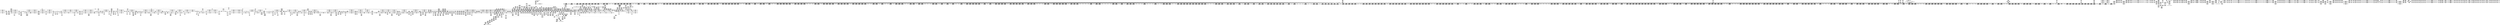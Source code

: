 digraph {
	CE0x5735d30 [shape=record,shape=Mrecord,label="{CE0x5735d30|__preempt_count_add:tmp5|./arch/x86/include/asm/preempt.h,72|*SummSource*}"]
	CE0x563fee0 [shape=record,shape=Mrecord,label="{CE0x563fee0|i64*_getelementptr_inbounds_(_13_x_i64_,_13_x_i64_*___llvm_gcov_ctr126,_i64_0,_i64_1)|*Constant*|*SummSink*}"]
	CE0x573dae0 [shape=record,shape=Mrecord,label="{CE0x573dae0|__rcu_read_unlock:tmp4|include/linux/rcupdate.h,244}"]
	CE0x5675b40 [shape=record,shape=Mrecord,label="{CE0x5675b40|current_sid:tmp19|security/selinux/hooks.c,218|*SummSource*}"]
	CE0x569bb00 [shape=record,shape=Mrecord,label="{CE0x569bb00|GLOBAL:rcu_read_lock|*Constant*|*SummSink*}"]
	CE0x57ae920 [shape=record,shape=Mrecord,label="{CE0x57ae920|__preempt_count_add:tmp7|./arch/x86/include/asm/preempt.h,73|*SummSource*}"]
	CE0x570c2f0 [shape=record,shape=Mrecord,label="{CE0x570c2f0|i64*_getelementptr_inbounds_(_4_x_i64_,_4_x_i64_*___llvm_gcov_ctr133,_i64_0,_i64_1)|*Constant*|*SummSink*}"]
	CE0x5713d90 [shape=record,shape=Mrecord,label="{CE0x5713d90|__rcu_read_lock:tmp|*SummSink*}"]
	CE0x5745fe0 [shape=record,shape=Mrecord,label="{CE0x5745fe0|i64*_getelementptr_inbounds_(_11_x_i64_,_11_x_i64_*___llvm_gcov_ctr132,_i64_0,_i64_9)|*Constant*|*SummSink*}"]
	CE0x56c52c0 [shape=record,shape=Mrecord,label="{CE0x56c52c0|2472:_%struct.cred*,_:_CRE_2328,2336_|*MultipleSource*|Function::task_sid&Arg::task::|Function::current_has_perm&Arg::tsk::|Function::selinux_task_movememory&Arg::p::|security/selinux/hooks.c,208}"]
	CE0x56b2b90 [shape=record,shape=Mrecord,label="{CE0x56b2b90|i32_883|*Constant*|*SummSink*}"]
	CE0x56fca30 [shape=record,shape=Mrecord,label="{CE0x56fca30|GLOBAL:rcu_read_lock.__warned|Global_var:rcu_read_lock.__warned|*SummSink*}"]
	CE0x5652390 [shape=record,shape=Mrecord,label="{CE0x5652390|2472:_%struct.cred*,_:_CRE_704,712_|*MultipleSource*|Function::task_sid&Arg::task::|Function::current_has_perm&Arg::tsk::|Function::selinux_task_movememory&Arg::p::|security/selinux/hooks.c,208}"]
	CE0x56ef1f0 [shape=record,shape=Mrecord,label="{CE0x56ef1f0|task_sid:tmp11|security/selinux/hooks.c,208|*SummSink*}"]
	CE0x56c3410 [shape=record,shape=Mrecord,label="{CE0x56c3410|2472:_%struct.cred*,_:_CRE_2160,2168_|*MultipleSource*|Function::task_sid&Arg::task::|Function::current_has_perm&Arg::tsk::|Function::selinux_task_movememory&Arg::p::|security/selinux/hooks.c,208}"]
	CE0x568b850 [shape=record,shape=Mrecord,label="{CE0x568b850|task_sid:bb|*SummSource*}"]
	CE0x57687f0 [shape=record,shape=Mrecord,label="{CE0x57687f0|i64*_getelementptr_inbounds_(_4_x_i64_,_4_x_i64_*___llvm_gcov_ctr129,_i64_0,_i64_1)|*Constant*|*SummSink*}"]
	CE0x577d7b0 [shape=record,shape=Mrecord,label="{CE0x577d7b0|_call_void_mcount()_#3|*SummSource*}"]
	CE0x56724f0 [shape=record,shape=Mrecord,label="{CE0x56724f0|i64*_getelementptr_inbounds_(_11_x_i64_,_11_x_i64_*___llvm_gcov_ctr125,_i64_0,_i64_0)|*Constant*|*SummSink*}"]
	CE0x56986f0 [shape=record,shape=Mrecord,label="{CE0x56986f0|_call_void_mcount()_#3}"]
	CE0x577fe80 [shape=record,shape=Mrecord,label="{CE0x577fe80|__preempt_count_sub:tmp6|./arch/x86/include/asm/preempt.h,78}"]
	CE0x56bfd40 [shape=record,shape=Mrecord,label="{CE0x56bfd40|2472:_%struct.cred*,_:_CRE_1984,2016_|*MultipleSource*|Function::task_sid&Arg::task::|Function::current_has_perm&Arg::tsk::|Function::selinux_task_movememory&Arg::p::|security/selinux/hooks.c,208}"]
	CE0x5657840 [shape=record,shape=Mrecord,label="{CE0x5657840|COLLAPSED:_GCMRE___llvm_gcov_ctr127_internal_global_11_x_i64_zeroinitializer:_elem_0:default:}"]
	CE0x5740d00 [shape=record,shape=Mrecord,label="{CE0x5740d00|rcu_read_unlock:tmp18|include/linux/rcupdate.h,933|*SummSink*}"]
	CE0x570d870 [shape=record,shape=Mrecord,label="{CE0x570d870|void_(i32*,_i32,_i32*)*_asm_addl_$1,_%gs:$0_,_*m,ri,*m,_dirflag_,_fpsr_,_flags_}"]
	CE0x56b41c0 [shape=record,shape=Mrecord,label="{CE0x56b41c0|rcu_read_lock:tmp17|include/linux/rcupdate.h,882|*SummSource*}"]
	CE0x5745d80 [shape=record,shape=Mrecord,label="{CE0x5745d80|i64*_getelementptr_inbounds_(_11_x_i64_,_11_x_i64_*___llvm_gcov_ctr132,_i64_0,_i64_9)|*Constant*}"]
	CE0x5664f60 [shape=record,shape=Mrecord,label="{CE0x5664f60|i64*_getelementptr_inbounds_(_2_x_i64_,_2_x_i64_*___llvm_gcov_ctr289,_i64_0,_i64_1)|*Constant*|*SummSource*}"]
	CE0x57187e0 [shape=record,shape=Mrecord,label="{CE0x57187e0|GLOBAL:__preempt_count|Global_var:__preempt_count}"]
	CE0x566b490 [shape=record,shape=Mrecord,label="{CE0x566b490|i64*_getelementptr_inbounds_(_11_x_i64_,_11_x_i64_*___llvm_gcov_ctr125,_i64_0,_i64_6)|*Constant*}"]
	CE0x57242a0 [shape=record,shape=Mrecord,label="{CE0x57242a0|rcu_read_unlock:bb|*SummSink*}"]
	CE0x56b8ea0 [shape=record,shape=Mrecord,label="{CE0x56b8ea0|task_sid:tmp19|security/selinux/hooks.c,208|*SummSource*}"]
	CE0x569b670 [shape=record,shape=Mrecord,label="{CE0x569b670|i64*_getelementptr_inbounds_(_4_x_i64_,_4_x_i64_*___llvm_gcov_ctr128,_i64_0,_i64_3)|*Constant*}"]
	CE0x572ee50 [shape=record,shape=Mrecord,label="{CE0x572ee50|__rcu_read_lock:tmp4|include/linux/rcupdate.h,239}"]
	CE0x569bb70 [shape=record,shape=Mrecord,label="{CE0x569bb70|rcu_read_lock:entry}"]
	CE0x576a090 [shape=record,shape=Mrecord,label="{CE0x576a090|GLOBAL:lock_release|*Constant*}"]
	CE0x57924c0 [shape=record,shape=Mrecord,label="{CE0x57924c0|i64_1|*Constant*}"]
	CE0x5689ae0 [shape=record,shape=Mrecord,label="{CE0x5689ae0|i32_1|*Constant*}"]
	CE0x56720b0 [shape=record,shape=Mrecord,label="{CE0x56720b0|i64*_getelementptr_inbounds_(_13_x_i64_,_13_x_i64_*___llvm_gcov_ctr126,_i64_0,_i64_0)|*Constant*}"]
	CE0x5737d50 [shape=record,shape=Mrecord,label="{CE0x5737d50|rcu_lock_release:tmp3}"]
	CE0x5703750 [shape=record,shape=Mrecord,label="{CE0x5703750|i64*_getelementptr_inbounds_(_13_x_i64_,_13_x_i64_*___llvm_gcov_ctr126,_i64_0,_i64_12)|*Constant*}"]
	CE0x56c8ec0 [shape=record,shape=Mrecord,label="{CE0x56c8ec0|2472:_%struct.cred*,_:_CRE_2531,2532_}"]
	CE0x5726430 [shape=record,shape=Mrecord,label="{CE0x5726430|COLLAPSED:_GCMRE___llvm_gcov_ctr132_internal_global_11_x_i64_zeroinitializer:_elem_0:default:}"]
	CE0x5675f60 [shape=record,shape=Mrecord,label="{CE0x5675f60|i8*_getelementptr_inbounds_(_45_x_i8_,_45_x_i8_*_.str12,_i32_0,_i32_0)|*Constant*|*SummSource*}"]
	CE0x5652ac0 [shape=record,shape=Mrecord,label="{CE0x5652ac0|avc_has_perm:ssid|Function::avc_has_perm&Arg::ssid::|*SummSource*}"]
	CE0x5669c80 [shape=record,shape=Mrecord,label="{CE0x5669c80|i8*_getelementptr_inbounds_(_25_x_i8_,_25_x_i8_*_.str3,_i32_0,_i32_0)|*Constant*|*SummSink*}"]
	CE0x5699730 [shape=record,shape=Mrecord,label="{CE0x5699730|_call_void_rcu_read_lock()_#10,_!dbg_!27712|security/selinux/hooks.c,207|*SummSource*}"]
	CE0x56aba80 [shape=record,shape=Mrecord,label="{CE0x56aba80|rcu_read_unlock:tmp5|include/linux/rcupdate.h,933|*SummSource*}"]
	CE0x56abc30 [shape=record,shape=Mrecord,label="{CE0x56abc30|task_sid:do.end6|*SummSink*}"]
	CE0x5640070 [shape=record,shape=Mrecord,label="{CE0x5640070|current_sid:land.lhs.true|*SummSource*}"]
	CE0x5724a40 [shape=record,shape=Mrecord,label="{CE0x5724a40|i64*_getelementptr_inbounds_(_4_x_i64_,_4_x_i64_*___llvm_gcov_ctr128,_i64_0,_i64_0)|*Constant*|*SummSink*}"]
	CE0x566e3b0 [shape=record,shape=Mrecord,label="{CE0x566e3b0|2472:_%struct.cred*,_:_CRE_376,384_|*MultipleSource*|Function::task_sid&Arg::task::|Function::current_has_perm&Arg::tsk::|Function::selinux_task_movememory&Arg::p::|security/selinux/hooks.c,208}"]
	CE0x56644c0 [shape=record,shape=Mrecord,label="{CE0x56644c0|current_has_perm:bb}"]
	CE0x570b940 [shape=record,shape=Mrecord,label="{CE0x570b940|_ret_void,_!dbg_!27717|include/linux/rcupdate.h,245|*SummSource*}"]
	CE0x569a700 [shape=record,shape=Mrecord,label="{CE0x569a700|GLOBAL:current_task|Global_var:current_task|*SummSource*}"]
	CE0x56f8640 [shape=record,shape=Mrecord,label="{CE0x56f8640|rcu_read_unlock:tmp6|include/linux/rcupdate.h,933|*SummSource*}"]
	CE0x5723b50 [shape=record,shape=Mrecord,label="{CE0x5723b50|%struct.lockdep_map*_null|*Constant*|*SummSink*}"]
	CE0x56d6b60 [shape=record,shape=Mrecord,label="{CE0x56d6b60|2472:_%struct.cred*,_:_CRE_3032,3036_|*MultipleSource*|Function::task_sid&Arg::task::|Function::current_has_perm&Arg::tsk::|Function::selinux_task_movememory&Arg::p::|security/selinux/hooks.c,208}"]
	CE0x56bb110 [shape=record,shape=Mrecord,label="{CE0x56bb110|2472:_%struct.cred*,_:_CRE_720,728_|*MultipleSource*|Function::task_sid&Arg::task::|Function::current_has_perm&Arg::tsk::|Function::selinux_task_movememory&Arg::p::|security/selinux/hooks.c,208}"]
	CE0x56d5a00 [shape=record,shape=Mrecord,label="{CE0x56d5a00|2472:_%struct.cred*,_:_CRE_2974,2975_}"]
	CE0x56e9d60 [shape=record,shape=Mrecord,label="{CE0x56e9d60|2472:_%struct.cred*,_:_CRE_6608,6616_|*MultipleSource*|Function::task_sid&Arg::task::|Function::current_has_perm&Arg::tsk::|Function::selinux_task_movememory&Arg::p::|security/selinux/hooks.c,208}"]
	CE0x56ee420 [shape=record,shape=Mrecord,label="{CE0x56ee420|2472:_%struct.cred*,_:_CRE_10632,10640_|*MultipleSource*|Function::task_sid&Arg::task::|Function::current_has_perm&Arg::tsk::|Function::selinux_task_movememory&Arg::p::|security/selinux/hooks.c,208}"]
	CE0x5649140 [shape=record,shape=Mrecord,label="{CE0x5649140|i64_3|*Constant*|*SummSource*}"]
	CE0x565ae80 [shape=record,shape=Mrecord,label="{CE0x565ae80|selinux_task_movememory:p|Function::selinux_task_movememory&Arg::p::|*SummSink*}"]
	CE0x56ff640 [shape=record,shape=Mrecord,label="{CE0x56ff640|rcu_read_lock:tmp1|*SummSource*}"]
	CE0x57343d0 [shape=record,shape=Mrecord,label="{CE0x57343d0|__rcu_read_lock:do.end|*SummSink*}"]
	CE0x5673a90 [shape=record,shape=Mrecord,label="{CE0x5673a90|i64*_getelementptr_inbounds_(_11_x_i64_,_11_x_i64_*___llvm_gcov_ctr127,_i64_0,_i64_1)|*Constant*}"]
	CE0x56e41c0 [shape=record,shape=Mrecord,label="{CE0x56e41c0|2472:_%struct.cred*,_:_CRE_6345,6346_}"]
	CE0x565fac0 [shape=record,shape=Mrecord,label="{CE0x565fac0|current_has_perm:tmp3}"]
	CE0x5735ba0 [shape=record,shape=Mrecord,label="{CE0x5735ba0|__preempt_count_add:tmp5|./arch/x86/include/asm/preempt.h,72}"]
	CE0x56ee900 [shape=record,shape=Mrecord,label="{CE0x56ee900|task_sid:tmp4|*LoadInst*|security/selinux/hooks.c,208|*SummSource*}"]
	CE0x56b3860 [shape=record,shape=Mrecord,label="{CE0x56b3860|rcu_read_lock:tmp19|include/linux/rcupdate.h,882|*SummSink*}"]
	CE0x56bf420 [shape=record,shape=Mrecord,label="{CE0x56bf420|2472:_%struct.cred*,_:_CRE_1960,1968_|*MultipleSource*|Function::task_sid&Arg::task::|Function::current_has_perm&Arg::tsk::|Function::selinux_task_movememory&Arg::p::|security/selinux/hooks.c,208}"]
	CE0x56e2d90 [shape=record,shape=Mrecord,label="{CE0x56e2d90|2472:_%struct.cred*,_:_CRE_6328,6329_}"]
	CE0x56b58d0 [shape=record,shape=Mrecord,label="{CE0x56b58d0|2472:_%struct.cred*,_:_CRE_552,560_|*MultipleSource*|Function::task_sid&Arg::task::|Function::current_has_perm&Arg::tsk::|Function::selinux_task_movememory&Arg::p::|security/selinux/hooks.c,208}"]
	CE0x56af600 [shape=record,shape=Mrecord,label="{CE0x56af600|rcu_read_unlock:tmp7|include/linux/rcupdate.h,933|*SummSink*}"]
	CE0x56e2080 [shape=record,shape=Mrecord,label="{CE0x56e2080|2472:_%struct.cred*,_:_CRE_6317,6318_}"]
	CE0x56d2490 [shape=record,shape=Mrecord,label="{CE0x56d2490|2472:_%struct.cred*,_:_CRE_2929,2930_}"]
	CE0x56711f0 [shape=record,shape=Mrecord,label="{CE0x56711f0|task_sid:do.end|*SummSource*}"]
	CE0x5660d60 [shape=record,shape=Mrecord,label="{CE0x5660d60|i64_0|*Constant*|*SummSource*}"]
	CE0x56a5b60 [shape=record,shape=Mrecord,label="{CE0x56a5b60|2472:_%struct.cred*,_:_CRE_408,416_|*MultipleSource*|Function::task_sid&Arg::task::|Function::current_has_perm&Arg::tsk::|Function::selinux_task_movememory&Arg::p::|security/selinux/hooks.c,208}"]
	CE0x56c71d0 [shape=record,shape=Mrecord,label="{CE0x56c71d0|2472:_%struct.cred*,_:_CRE_2472,2480_|*MultipleSource*|Function::task_sid&Arg::task::|Function::current_has_perm&Arg::tsk::|Function::selinux_task_movememory&Arg::p::|security/selinux/hooks.c,208}"]
	CE0x56e4c70 [shape=record,shape=Mrecord,label="{CE0x56e4c70|2472:_%struct.cred*,_:_CRE_6354,6355_}"]
	CE0x5689390 [shape=record,shape=Mrecord,label="{CE0x5689390|current_sid:tmp22|security/selinux/hooks.c,218|*SummSink*}"]
	CE0x576d230 [shape=record,shape=Mrecord,label="{CE0x576d230|__preempt_count_sub:tmp6|./arch/x86/include/asm/preempt.h,78|*SummSink*}"]
	CE0x565e3a0 [shape=record,shape=Mrecord,label="{CE0x565e3a0|current_sid:tmp10|security/selinux/hooks.c,218}"]
	CE0x56dca30 [shape=record,shape=Mrecord,label="{CE0x56dca30|2472:_%struct.cred*,_:_CRE_5992,6000_|*MultipleSource*|Function::task_sid&Arg::task::|Function::current_has_perm&Arg::tsk::|Function::selinux_task_movememory&Arg::p::|security/selinux/hooks.c,208}"]
	CE0x56efaf0 [shape=record,shape=Mrecord,label="{CE0x56efaf0|task_sid:tobool4|security/selinux/hooks.c,208}"]
	CE0x56895b0 [shape=record,shape=Mrecord,label="{CE0x56895b0|current_sid:tmp23|security/selinux/hooks.c,218|*SummSource*}"]
	CE0x5664ef0 [shape=record,shape=Mrecord,label="{CE0x5664ef0|i64*_getelementptr_inbounds_(_2_x_i64_,_2_x_i64_*___llvm_gcov_ctr289,_i64_0,_i64_1)|*Constant*}"]
	CE0x56476f0 [shape=record,shape=Mrecord,label="{CE0x56476f0|i32_(i32,_i32,_i16,_i32,_%struct.common_audit_data*)*_bitcast_(i32_(i32,_i32,_i16,_i32,_%struct.common_audit_data.495*)*_avc_has_perm_to_i32_(i32,_i32,_i16,_i32,_%struct.common_audit_data*)*)|*Constant*|*SummSink*}"]
	CE0x56d5c60 [shape=record,shape=Mrecord,label="{CE0x56d5c60|2472:_%struct.cred*,_:_CRE_2976,2980_|*MultipleSource*|Function::task_sid&Arg::task::|Function::current_has_perm&Arg::tsk::|Function::selinux_task_movememory&Arg::p::|security/selinux/hooks.c,208}"]
	CE0x56ebc40 [shape=record,shape=Mrecord,label="{CE0x56ebc40|2472:_%struct.cred*,_:_CRE_10528,10536_|*MultipleSource*|Function::task_sid&Arg::task::|Function::current_has_perm&Arg::tsk::|Function::selinux_task_movememory&Arg::p::|security/selinux/hooks.c,208}"]
	CE0x56a9050 [shape=record,shape=Mrecord,label="{CE0x56a9050|%struct.task_struct*_(%struct.task_struct**)*_asm_movq_%gs:$_1:P_,$0_,_r,im,_dirflag_,_fpsr_,_flags_}"]
	CE0x57bbf30 [shape=record,shape=Mrecord,label="{CE0x57bbf30|__preempt_count_sub:tmp4|./arch/x86/include/asm/preempt.h,77|*SummSink*}"]
	CE0x56ca3b0 [shape=record,shape=Mrecord,label="{CE0x56ca3b0|2472:_%struct.cred*,_:_CRE_2596,2598_|*MultipleSource*|Function::task_sid&Arg::task::|Function::current_has_perm&Arg::tsk::|Function::selinux_task_movememory&Arg::p::|security/selinux/hooks.c,208}"]
	CE0x56c2f50 [shape=record,shape=Mrecord,label="{CE0x56c2f50|2472:_%struct.cred*,_:_CRE_2144,2152_|*MultipleSource*|Function::task_sid&Arg::task::|Function::current_has_perm&Arg::tsk::|Function::selinux_task_movememory&Arg::p::|security/selinux/hooks.c,208}"]
	CE0x56654e0 [shape=record,shape=Mrecord,label="{CE0x56654e0|i64*_getelementptr_inbounds_(_2_x_i64_,_2_x_i64_*___llvm_gcov_ctr136,_i64_0,_i64_1)|*Constant*|*SummSource*}"]
	CE0x56aedf0 [shape=record,shape=Mrecord,label="{CE0x56aedf0|task_sid:if.then|*SummSink*}"]
	CE0x57279b0 [shape=record,shape=Mrecord,label="{CE0x57279b0|__preempt_count_add:entry}"]
	CE0x5797db0 [shape=record,shape=Mrecord,label="{CE0x5797db0|__preempt_count_add:tmp1|*SummSink*}"]
	CE0x564d360 [shape=record,shape=Mrecord,label="{CE0x564d360|selinux_task_movememory:bb}"]
	CE0x5644760 [shape=record,shape=Mrecord,label="{CE0x5644760|_ret_i32_%retval.0,_!dbg_!27728|security/selinux/avc.c,775|*SummSource*}"]
	CE0x5670e50 [shape=record,shape=Mrecord,label="{CE0x5670e50|current_sid:tmp19|security/selinux/hooks.c,218}"]
	CE0x5703bf0 [shape=record,shape=Mrecord,label="{CE0x5703bf0|i64*_getelementptr_inbounds_(_13_x_i64_,_13_x_i64_*___llvm_gcov_ctr126,_i64_0,_i64_12)|*Constant*|*SummSink*}"]
	CE0x5660140 [shape=record,shape=Mrecord,label="{CE0x5660140|_call_void_mcount()_#3|*SummSink*}"]
	CE0x5687b80 [shape=record,shape=Mrecord,label="{CE0x5687b80|COLLAPSED:_CMRE:_elem_0::|security/selinux/hooks.c,218}"]
	CE0x5726310 [shape=record,shape=Mrecord,label="{CE0x5726310|i64*_getelementptr_inbounds_(_11_x_i64_,_11_x_i64_*___llvm_gcov_ctr132,_i64_0,_i64_0)|*Constant*|*SummSink*}"]
	CE0x573b1e0 [shape=record,shape=Mrecord,label="{CE0x573b1e0|i64*_getelementptr_inbounds_(_4_x_i64_,_4_x_i64_*___llvm_gcov_ctr128,_i64_0,_i64_3)|*Constant*|*SummSink*}"]
	CE0x5727820 [shape=record,shape=Mrecord,label="{CE0x5727820|rcu_read_unlock:tmp11|include/linux/rcupdate.h,933|*SummSink*}"]
	CE0x56e98d0 [shape=record,shape=Mrecord,label="{CE0x56e98d0|2472:_%struct.cred*,_:_CRE_6584,6600_|*MultipleSource*|Function::task_sid&Arg::task::|Function::current_has_perm&Arg::tsk::|Function::selinux_task_movememory&Arg::p::|security/selinux/hooks.c,208}"]
	CE0x565ea20 [shape=record,shape=Mrecord,label="{CE0x565ea20|current_has_perm:perms|Function::current_has_perm&Arg::perms::|*SummSink*}"]
	CE0x5648310 [shape=record,shape=Mrecord,label="{CE0x5648310|GLOBAL:lock_acquire|*Constant*|*SummSink*}"]
	CE0x5706450 [shape=record,shape=Mrecord,label="{CE0x5706450|rcu_read_unlock:entry|*SummSource*}"]
	CE0x568c960 [shape=record,shape=Mrecord,label="{CE0x568c960|GLOBAL:rcu_lock_acquire|*Constant*|*SummSink*}"]
	CE0x56a6cb0 [shape=record,shape=Mrecord,label="{CE0x56a6cb0|i64*_getelementptr_inbounds_(_2_x_i64_,_2_x_i64_*___llvm_gcov_ctr131,_i64_0,_i64_1)|*Constant*}"]
	CE0x5644f50 [shape=record,shape=Mrecord,label="{CE0x5644f50|selinux_task_movememory:entry|*SummSink*}"]
	CE0x566dbf0 [shape=record,shape=Mrecord,label="{CE0x566dbf0|GLOBAL:__llvm_gcov_ctr127|Global_var:__llvm_gcov_ctr127|*SummSource*}"]
	CE0x5719b30 [shape=record,shape=Mrecord,label="{CE0x5719b30|rcu_lock_acquire:tmp7}"]
	CE0x56655f0 [shape=record,shape=Mrecord,label="{CE0x56655f0|i64*_getelementptr_inbounds_(_2_x_i64_,_2_x_i64_*___llvm_gcov_ctr136,_i64_0,_i64_1)|*Constant*|*SummSink*}"]
	CE0x56c1040 [shape=record,shape=Mrecord,label="{CE0x56c1040|2472:_%struct.cred*,_:_CRE_2052,2056_|*MultipleSource*|Function::task_sid&Arg::task::|Function::current_has_perm&Arg::tsk::|Function::selinux_task_movememory&Arg::p::|security/selinux/hooks.c,208}"]
	CE0x5736df0 [shape=record,shape=Mrecord,label="{CE0x5736df0|i64*_getelementptr_inbounds_(_4_x_i64_,_4_x_i64_*___llvm_gcov_ctr130,_i64_0,_i64_2)|*Constant*}"]
	CE0x5652f50 [shape=record,shape=Mrecord,label="{CE0x5652f50|avc_has_perm:tsid|Function::avc_has_perm&Arg::tsid::|*SummSink*}"]
	CE0x56df4c0 [shape=record,shape=Mrecord,label="{CE0x56df4c0|2472:_%struct.cred*,_:_CRE_6256,6264_|*MultipleSource*|Function::task_sid&Arg::task::|Function::current_has_perm&Arg::tsk::|Function::selinux_task_movememory&Arg::p::|security/selinux/hooks.c,208}"]
	CE0x56474f0 [shape=record,shape=Mrecord,label="{CE0x56474f0|current_has_perm:call2|security/selinux/hooks.c,1544|*SummSource*}"]
	CE0x56b4a00 [shape=record,shape=Mrecord,label="{CE0x56b4a00|i8_1|*Constant*}"]
	CE0x56dd380 [shape=record,shape=Mrecord,label="{CE0x56dd380|2472:_%struct.cred*,_:_CRE_6144,6152_|*MultipleSource*|Function::task_sid&Arg::task::|Function::current_has_perm&Arg::tsk::|Function::selinux_task_movememory&Arg::p::|security/selinux/hooks.c,208}"]
	CE0x56e7760 [shape=record,shape=Mrecord,label="{CE0x56e7760|2472:_%struct.cred*,_:_CRE_6480,6484_|*MultipleSource*|Function::task_sid&Arg::task::|Function::current_has_perm&Arg::tsk::|Function::selinux_task_movememory&Arg::p::|security/selinux/hooks.c,208}"]
	CE0x56f84d0 [shape=record,shape=Mrecord,label="{CE0x56f84d0|rcu_read_unlock:tmp6|include/linux/rcupdate.h,933}"]
	CE0x56a0e20 [shape=record,shape=Mrecord,label="{CE0x56a0e20|rcu_read_unlock:bb}"]
	CE0x566f3f0 [shape=record,shape=Mrecord,label="{CE0x566f3f0|get_current:tmp2|*SummSource*}"]
	CE0x5742bd0 [shape=record,shape=Mrecord,label="{CE0x5742bd0|rcu_read_unlock:tmp20|include/linux/rcupdate.h,933}"]
	CE0x5671d50 [shape=record,shape=Mrecord,label="{CE0x5671d50|rcu_read_lock:bb}"]
	CE0x56d4110 [shape=record,shape=Mrecord,label="{CE0x56d4110|2472:_%struct.cred*,_:_CRE_2953,2954_}"]
	CE0x57453b0 [shape=record,shape=Mrecord,label="{CE0x57453b0|GLOBAL:rcu_lock_release|*Constant*|*SummSource*}"]
	CE0x570b3c0 [shape=record,shape=Mrecord,label="{CE0x570b3c0|__rcu_read_unlock:entry|*SummSink*}"]
	CE0x576b9f0 [shape=record,shape=Mrecord,label="{CE0x576b9f0|GLOBAL:__preempt_count_sub|*Constant*|*SummSource*}"]
	CE0x5685c40 [shape=record,shape=Mrecord,label="{CE0x5685c40|2472:_%struct.cred*,_:_CRE_512,520_|*MultipleSource*|Function::task_sid&Arg::task::|Function::current_has_perm&Arg::tsk::|Function::selinux_task_movememory&Arg::p::|security/selinux/hooks.c,208}"]
	CE0x5705c70 [shape=record,shape=Mrecord,label="{CE0x5705c70|_call_void_rcu_read_unlock()_#10,_!dbg_!27748|security/selinux/hooks.c,209}"]
	CE0x576e570 [shape=record,shape=Mrecord,label="{CE0x576e570|__rcu_read_unlock:do.end|*SummSource*}"]
	CE0x569b4c0 [shape=record,shape=Mrecord,label="{CE0x569b4c0|_call_void_asm_sideeffect_,_memory_,_dirflag_,_fpsr_,_flags_()_#3,_!dbg_!27714,_!srcloc_!27715|include/linux/rcupdate.h,239|*SummSource*}"]
	CE0x5703af0 [shape=record,shape=Mrecord,label="{CE0x5703af0|i64*_getelementptr_inbounds_(_13_x_i64_,_13_x_i64_*___llvm_gcov_ctr126,_i64_0,_i64_12)|*Constant*|*SummSource*}"]
	CE0x56652b0 [shape=record,shape=Mrecord,label="{CE0x56652b0|i64*_getelementptr_inbounds_(_2_x_i64_,_2_x_i64_*___llvm_gcov_ctr136,_i64_0,_i64_1)|*Constant*}"]
	CE0x566b360 [shape=record,shape=Mrecord,label="{CE0x566b360|current_sid:tmp12|security/selinux/hooks.c,218|*SummSink*}"]
	CE0x568cd10 [shape=record,shape=Mrecord,label="{CE0x568cd10|rcu_lock_acquire:entry}"]
	CE0x568b540 [shape=record,shape=Mrecord,label="{CE0x568b540|current_sid:tmp24|security/selinux/hooks.c,220|*SummSink*}"]
	CE0x56d3fe0 [shape=record,shape=Mrecord,label="{CE0x56d3fe0|2472:_%struct.cred*,_:_CRE_2952,2953_}"]
	CE0x5641250 [shape=record,shape=Mrecord,label="{CE0x5641250|i1_true|*Constant*}"]
	CE0x56dedd0 [shape=record,shape=Mrecord,label="{CE0x56dedd0|2472:_%struct.cred*,_:_CRE_6232,6240_|*MultipleSource*|Function::task_sid&Arg::task::|Function::current_has_perm&Arg::tsk::|Function::selinux_task_movememory&Arg::p::|security/selinux/hooks.c,208}"]
	CE0x5719930 [shape=record,shape=Mrecord,label="{CE0x5719930|rcu_lock_acquire:tmp6|*SummSink*}"]
	"CONST[source:2(external),value:2(dynamic)][purpose:{subject}][SrcIdx:3]"
	CE0x5718ed0 [shape=record,shape=Mrecord,label="{CE0x5718ed0|__rcu_read_lock:do.end|*SummSource*}"]
	CE0x56d1d70 [shape=record,shape=Mrecord,label="{CE0x56d1d70|2472:_%struct.cred*,_:_CRE_2923,2924_}"]
	CE0x57430d0 [shape=record,shape=Mrecord,label="{CE0x57430d0|rcu_read_unlock:tmp21|include/linux/rcupdate.h,935}"]
	CE0x57334a0 [shape=record,shape=Mrecord,label="{CE0x57334a0|rcu_read_lock:tmp12|include/linux/rcupdate.h,882|*SummSource*}"]
	CE0x566e190 [shape=record,shape=Mrecord,label="{CE0x566e190|2472:_%struct.cred*,_:_CRE_368,376_|*MultipleSource*|Function::task_sid&Arg::task::|Function::current_has_perm&Arg::tsk::|Function::selinux_task_movememory&Arg::p::|security/selinux/hooks.c,208}"]
	CE0x56ab740 [shape=record,shape=Mrecord,label="{CE0x56ab740|GLOBAL:__llvm_gcov_ctr132|Global_var:__llvm_gcov_ctr132|*SummSource*}"]
	CE0x576d8c0 [shape=record,shape=Mrecord,label="{CE0x576d8c0|__rcu_read_unlock:do.body}"]
	CE0x56a6a00 [shape=record,shape=Mrecord,label="{CE0x56a6a00|2472:_%struct.cred*,_:_CRE_96,104_|*MultipleSource*|Function::task_sid&Arg::task::|Function::current_has_perm&Arg::tsk::|Function::selinux_task_movememory&Arg::p::|security/selinux/hooks.c,208}"]
	CE0x5704410 [shape=record,shape=Mrecord,label="{CE0x5704410|GLOBAL:cred_sid|*Constant*}"]
	CE0x56444f0 [shape=record,shape=Mrecord,label="{CE0x56444f0|avc_has_perm:auditdata|Function::avc_has_perm&Arg::auditdata::}"]
	CE0x5651e60 [shape=record,shape=Mrecord,label="{CE0x5651e60|2472:_%struct.cred*,_:_CRE_698,699_}"]
	CE0x572f550 [shape=record,shape=Mrecord,label="{CE0x572f550|_call_void___preempt_count_sub(i32_1)_#10,_!dbg_!27715|include/linux/rcupdate.h,244}"]
	CE0x56a4840 [shape=record,shape=Mrecord,label="{CE0x56a4840|cred_sid:tmp2}"]
	CE0x56ba160 [shape=record,shape=Mrecord,label="{CE0x56ba160|2472:_%struct.cred*,_:_CRE_680,688_|*MultipleSource*|Function::task_sid&Arg::task::|Function::current_has_perm&Arg::tsk::|Function::selinux_task_movememory&Arg::p::|security/selinux/hooks.c,208}"]
	CE0x56a2e60 [shape=record,shape=Mrecord,label="{CE0x56a2e60|i64*_getelementptr_inbounds_(_4_x_i64_,_4_x_i64_*___llvm_gcov_ctr129,_i64_0,_i64_1)|*Constant*|*SummSource*}"]
	CE0x56f0f40 [shape=record,shape=Mrecord,label="{CE0x56f0f40|task_sid:tmp14|security/selinux/hooks.c,208}"]
	CE0x5735fb0 [shape=record,shape=Mrecord,label="{CE0x5735fb0|rcu_read_unlock:tmp|*SummSink*}"]
	CE0x5642e00 [shape=record,shape=Mrecord,label="{CE0x5642e00|i16_2|*Constant*|*SummSource*}"]
	CE0x566ed60 [shape=record,shape=Mrecord,label="{CE0x566ed60|current_sid:tmp2|*SummSink*}"]
	CE0x5703ff0 [shape=record,shape=Mrecord,label="{CE0x5703ff0|task_sid:tmp27|security/selinux/hooks.c,208|*SummSource*}"]
	CE0x56d3c50 [shape=record,shape=Mrecord,label="{CE0x56d3c50|2472:_%struct.cred*,_:_CRE_2949,2950_}"]
	CE0x577be10 [shape=record,shape=Mrecord,label="{CE0x577be10|i64*_getelementptr_inbounds_(_4_x_i64_,_4_x_i64_*___llvm_gcov_ctr134,_i64_0,_i64_1)|*Constant*|*SummSink*}"]
	CE0x569b3e0 [shape=record,shape=Mrecord,label="{CE0x569b3e0|2472:_%struct.cred*,_:_CRE_32,40_|*MultipleSource*|Function::task_sid&Arg::task::|Function::current_has_perm&Arg::tsk::|Function::selinux_task_movememory&Arg::p::|security/selinux/hooks.c,208}"]
	CE0x576b7e0 [shape=record,shape=Mrecord,label="{CE0x576b7e0|i64*_getelementptr_inbounds_(_4_x_i64_,_4_x_i64_*___llvm_gcov_ctr130,_i64_0,_i64_0)|*Constant*}"]
	CE0x56bf650 [shape=record,shape=Mrecord,label="{CE0x56bf650|2472:_%struct.cred*,_:_CRE_1968,1976_|*MultipleSource*|Function::task_sid&Arg::task::|Function::current_has_perm&Arg::tsk::|Function::selinux_task_movememory&Arg::p::|security/selinux/hooks.c,208}"]
	CE0x570c4a0 [shape=record,shape=Mrecord,label="{CE0x570c4a0|rcu_lock_acquire:tmp5|include/linux/rcupdate.h,418}"]
	CE0x5769bc0 [shape=record,shape=Mrecord,label="{CE0x5769bc0|__rcu_read_unlock:tmp1|*SummSink*}"]
	CE0x56eabd0 [shape=record,shape=Mrecord,label="{CE0x56eabd0|2472:_%struct.cred*,_:_CRE_6648,6656_|*MultipleSource*|Function::task_sid&Arg::task::|Function::current_has_perm&Arg::tsk::|Function::selinux_task_movememory&Arg::p::|security/selinux/hooks.c,208}"]
	CE0x566c630 [shape=record,shape=Mrecord,label="{CE0x566c630|cred_sid:tmp3|*SummSource*}"]
	CE0x56c95e0 [shape=record,shape=Mrecord,label="{CE0x56c95e0|2472:_%struct.cred*,_:_CRE_2544,2568_|*MultipleSource*|Function::task_sid&Arg::task::|Function::current_has_perm&Arg::tsk::|Function::selinux_task_movememory&Arg::p::|security/selinux/hooks.c,208}"]
	CE0x565e5d0 [shape=record,shape=Mrecord,label="{CE0x565e5d0|i64_5|*Constant*|*SummSink*}"]
	CE0x56df750 [shape=record,shape=Mrecord,label="{CE0x56df750|2472:_%struct.cred*,_:_CRE_6264,6280_|*MultipleSource*|Function::task_sid&Arg::task::|Function::current_has_perm&Arg::tsk::|Function::selinux_task_movememory&Arg::p::|security/selinux/hooks.c,208}"]
	CE0x56c1760 [shape=record,shape=Mrecord,label="{CE0x56c1760|2472:_%struct.cred*,_:_CRE_2072,2076_|*MultipleSource*|Function::task_sid&Arg::task::|Function::current_has_perm&Arg::tsk::|Function::selinux_task_movememory&Arg::p::|security/selinux/hooks.c,208}"]
	CE0x5782350 [shape=record,shape=Mrecord,label="{CE0x5782350|_ret_void,_!dbg_!27720|./arch/x86/include/asm/preempt.h,78|*SummSink*}"]
	CE0x56a1d40 [shape=record,shape=Mrecord,label="{CE0x56a1d40|i8*_getelementptr_inbounds_(_42_x_i8_,_42_x_i8_*_.str46,_i32_0,_i32_0)|*Constant*|*SummSink*}"]
	CE0x56a16e0 [shape=record,shape=Mrecord,label="{CE0x56a16e0|rcu_read_unlock:do.end|*SummSource*}"]
	CE0x56ccc10 [shape=record,shape=Mrecord,label="{CE0x56ccc10|2472:_%struct.cred*,_:_CRE_2728,2736_|*MultipleSource*|Function::task_sid&Arg::task::|Function::current_has_perm&Arg::tsk::|Function::selinux_task_movememory&Arg::p::|security/selinux/hooks.c,208}"]
	CE0x5792530 [shape=record,shape=Mrecord,label="{CE0x5792530|__preempt_count_add:tmp1}"]
	CE0x5708460 [shape=record,shape=Mrecord,label="{CE0x5708460|task_sid:tmp5|security/selinux/hooks.c,208}"]
	CE0x56ef180 [shape=record,shape=Mrecord,label="{CE0x56ef180|task_sid:tmp11|security/selinux/hooks.c,208|*SummSource*}"]
	CE0x56bbd80 [shape=record,shape=Mrecord,label="{CE0x56bbd80|2472:_%struct.cred*,_:_CRE_768,772_|*MultipleSource*|Function::task_sid&Arg::task::|Function::current_has_perm&Arg::tsk::|Function::selinux_task_movememory&Arg::p::|security/selinux/hooks.c,208}"]
	CE0x573e320 [shape=record,shape=Mrecord,label="{CE0x573e320|__rcu_read_lock:tmp7|include/linux/rcupdate.h,240|*SummSink*}"]
	CE0x56e0790 [shape=record,shape=Mrecord,label="{CE0x56e0790|2472:_%struct.cred*,_:_CRE_6296,6297_}"]
	CE0x56df9b0 [shape=record,shape=Mrecord,label="{CE0x56df9b0|2472:_%struct.cred*,_:_CRE_6280,6284_|*MultipleSource*|Function::task_sid&Arg::task::|Function::current_has_perm&Arg::tsk::|Function::selinux_task_movememory&Arg::p::|security/selinux/hooks.c,208}"]
	CE0x56cc030 [shape=record,shape=Mrecord,label="{CE0x56cc030|2472:_%struct.cred*,_:_CRE_2696,2704_|*MultipleSource*|Function::task_sid&Arg::task::|Function::current_has_perm&Arg::tsk::|Function::selinux_task_movememory&Arg::p::|security/selinux/hooks.c,208}"]
	CE0x56d39f0 [shape=record,shape=Mrecord,label="{CE0x56d39f0|2472:_%struct.cred*,_:_CRE_2947,2948_}"]
	CE0x569ae10 [shape=record,shape=Mrecord,label="{CE0x569ae10|_call_void_mcount()_#3|*SummSource*}"]
	CE0x56e4a10 [shape=record,shape=Mrecord,label="{CE0x56e4a10|2472:_%struct.cred*,_:_CRE_6352,6353_}"]
	CE0x56eb090 [shape=record,shape=Mrecord,label="{CE0x56eb090|2472:_%struct.cred*,_:_CRE_6660,6664_|*MultipleSource*|Function::task_sid&Arg::task::|Function::current_has_perm&Arg::tsk::|Function::selinux_task_movememory&Arg::p::|security/selinux/hooks.c,208}"]
	CE0x576b0c0 [shape=record,shape=Mrecord,label="{CE0x576b0c0|rcu_lock_release:tmp1|*SummSource*}"]
	CE0x56ed0a0 [shape=record,shape=Mrecord,label="{CE0x56ed0a0|2472:_%struct.cred*,_:_CRE_10584,10592_|*MultipleSource*|Function::task_sid&Arg::task::|Function::current_has_perm&Arg::tsk::|Function::selinux_task_movememory&Arg::p::|security/selinux/hooks.c,208}"]
	CE0x565b2a0 [shape=record,shape=Mrecord,label="{CE0x565b2a0|current_sid:call|security/selinux/hooks.c,218|*SummSink*}"]
	CE0x56f0e40 [shape=record,shape=Mrecord,label="{CE0x56f0e40|i64_6|*Constant*|*SummSink*}"]
	CE0x56bbb20 [shape=record,shape=Mrecord,label="{CE0x56bbb20|2472:_%struct.cred*,_:_CRE_760,768_|*MultipleSource*|Function::task_sid&Arg::task::|Function::current_has_perm&Arg::tsk::|Function::selinux_task_movememory&Arg::p::|security/selinux/hooks.c,208}"]
	CE0x5737040 [shape=record,shape=Mrecord,label="{CE0x5737040|rcu_read_unlock:land.lhs.true2|*SummSink*}"]
	CE0x5737bb0 [shape=record,shape=Mrecord,label="{CE0x5737bb0|GLOBAL:__llvm_gcov_ctr132|Global_var:__llvm_gcov_ctr132}"]
	CE0x56a4920 [shape=record,shape=Mrecord,label="{CE0x56a4920|cred_sid:tmp2|*SummSink*}"]
	CE0x56686b0 [shape=record,shape=Mrecord,label="{CE0x56686b0|current_sid:tmp1|*SummSource*}"]
	CE0x5709ba0 [shape=record,shape=Mrecord,label="{CE0x5709ba0|GLOBAL:task_sid.__warned|Global_var:task_sid.__warned}"]
	CE0x5700b40 [shape=record,shape=Mrecord,label="{CE0x5700b40|task_sid:tmp21|security/selinux/hooks.c,208}"]
	CE0x56ebea0 [shape=record,shape=Mrecord,label="{CE0x56ebea0|2472:_%struct.cred*,_:_CRE_10536,10544_|*MultipleSource*|Function::task_sid&Arg::task::|Function::current_has_perm&Arg::tsk::|Function::selinux_task_movememory&Arg::p::|security/selinux/hooks.c,208}"]
	CE0x56a5940 [shape=record,shape=Mrecord,label="{CE0x56a5940|2472:_%struct.cred*,_:_CRE_400,408_|*MultipleSource*|Function::task_sid&Arg::task::|Function::current_has_perm&Arg::tsk::|Function::selinux_task_movememory&Arg::p::|security/selinux/hooks.c,208}"]
	CE0x569ded0 [shape=record,shape=Mrecord,label="{CE0x569ded0|rcu_read_lock:tmp22|include/linux/rcupdate.h,884}"]
	CE0x5698930 [shape=record,shape=Mrecord,label="{CE0x5698930|_call_void_mcount()_#3|*SummSource*}"]
	CE0x5667400 [shape=record,shape=Mrecord,label="{CE0x5667400|_call_void_lockdep_rcu_suspicious(i8*_getelementptr_inbounds_(_25_x_i8_,_25_x_i8_*_.str3,_i32_0,_i32_0),_i32_218,_i8*_getelementptr_inbounds_(_45_x_i8_,_45_x_i8_*_.str12,_i32_0,_i32_0))_#10,_!dbg_!27727|security/selinux/hooks.c,218}"]
	CE0x56a02c0 [shape=record,shape=Mrecord,label="{CE0x56a02c0|__rcu_read_unlock:tmp4|include/linux/rcupdate.h,244|*SummSink*}"]
	CE0x56bcb90 [shape=record,shape=Mrecord,label="{CE0x56bcb90|2472:_%struct.cred*,_:_CRE_1824,1832_|*MultipleSource*|Function::task_sid&Arg::task::|Function::current_has_perm&Arg::tsk::|Function::selinux_task_movememory&Arg::p::|security/selinux/hooks.c,208}"]
	CE0x569e8a0 [shape=record,shape=Mrecord,label="{CE0x569e8a0|cred_sid:bb}"]
	CE0x5742de0 [shape=record,shape=Mrecord,label="{CE0x5742de0|rcu_read_unlock:tmp20|include/linux/rcupdate.h,933|*SummSource*}"]
	CE0x5725e60 [shape=record,shape=Mrecord,label="{CE0x5725e60|i64*_getelementptr_inbounds_(_4_x_i64_,_4_x_i64_*___llvm_gcov_ctr134,_i64_0,_i64_1)|*Constant*|*SummSource*}"]
	CE0x576ceb0 [shape=record,shape=Mrecord,label="{CE0x576ceb0|__preempt_count_add:do.end|*SummSink*}"]
	CE0x56d31a0 [shape=record,shape=Mrecord,label="{CE0x56d31a0|2472:_%struct.cred*,_:_CRE_2940,2941_}"]
	CE0x56d4bc0 [shape=record,shape=Mrecord,label="{CE0x56d4bc0|2472:_%struct.cred*,_:_CRE_2962,2963_}"]
	CE0x57b2610 [shape=record,shape=Mrecord,label="{CE0x57b2610|i64*_getelementptr_inbounds_(_4_x_i64_,_4_x_i64_*___llvm_gcov_ctr135,_i64_0,_i64_0)|*Constant*}"]
	CE0x56ee1b0 [shape=record,shape=Mrecord,label="{CE0x56ee1b0|2472:_%struct.cred*,_:_CRE_10628,10632_|*MultipleSource*|Function::task_sid&Arg::task::|Function::current_has_perm&Arg::tsk::|Function::selinux_task_movememory&Arg::p::|security/selinux/hooks.c,208}"]
	CE0x5733ba0 [shape=record,shape=Mrecord,label="{CE0x5733ba0|rcu_read_lock:land.lhs.true2|*SummSink*}"]
	CE0x563d3e0 [shape=record,shape=Mrecord,label="{CE0x563d3e0|i64*_getelementptr_inbounds_(_2_x_i64_,_2_x_i64_*___llvm_gcov_ctr289,_i64_0,_i64_0)|*Constant*}"]
	CE0x56e3e30 [shape=record,shape=Mrecord,label="{CE0x56e3e30|2472:_%struct.cred*,_:_CRE_6342,6343_}"]
	CE0x56540b0 [shape=record,shape=Mrecord,label="{CE0x56540b0|i64*_getelementptr_inbounds_(_2_x_i64_,_2_x_i64_*___llvm_gcov_ctr136,_i64_0,_i64_0)|*Constant*|*SummSource*}"]
	CE0x56b8fe0 [shape=record,shape=Mrecord,label="{CE0x56b8fe0|_call_void_lockdep_rcu_suspicious(i8*_getelementptr_inbounds_(_25_x_i8_,_25_x_i8_*_.str3,_i32_0,_i32_0),_i32_208,_i8*_getelementptr_inbounds_(_41_x_i8_,_41_x_i8_*_.str44,_i32_0,_i32_0))_#10,_!dbg_!27732|security/selinux/hooks.c,208|*SummSource*}"]
	CE0x56e70a0 [shape=record,shape=Mrecord,label="{CE0x56e70a0|2472:_%struct.cred*,_:_CRE_6472,6474_|*MultipleSource*|Function::task_sid&Arg::task::|Function::current_has_perm&Arg::tsk::|Function::selinux_task_movememory&Arg::p::|security/selinux/hooks.c,208}"]
	CE0x5636a40 [shape=record,shape=Mrecord,label="{CE0x5636a40|current_sid:tmp10|security/selinux/hooks.c,218|*SummSource*}"]
	CE0x5670d20 [shape=record,shape=Mrecord,label="{CE0x5670d20|current_sid:tmp18|security/selinux/hooks.c,218|*SummSink*}"]
	CE0x5728410 [shape=record,shape=Mrecord,label="{CE0x5728410|_call_void_asm_addl_$1,_%gs:$0_,_*m,ri,*m,_dirflag_,_fpsr_,_flags_(i32*___preempt_count,_i32_%val,_i32*___preempt_count)_#3,_!dbg_!27714,_!srcloc_!27717|./arch/x86/include/asm/preempt.h,72}"]
	CE0x56994e0 [shape=record,shape=Mrecord,label="{CE0x56994e0|_ret_void,_!dbg_!27717|include/linux/rcupdate.h,240|*SummSource*}"]
	CE0x565c130 [shape=record,shape=Mrecord,label="{CE0x565c130|_call_void_mcount()_#3|*SummSource*}"]
	CE0x57b2880 [shape=record,shape=Mrecord,label="{CE0x57b2880|i64*_getelementptr_inbounds_(_4_x_i64_,_4_x_i64_*___llvm_gcov_ctr135,_i64_0,_i64_0)|*Constant*|*SummSink*}"]
	CE0x5652000 [shape=record,shape=Mrecord,label="{CE0x5652000|2472:_%struct.cred*,_:_CRE_701,702_}"]
	CE0x5636250 [shape=record,shape=Mrecord,label="{CE0x5636250|current_sid:tobool1|security/selinux/hooks.c,218}"]
	CE0x569dce0 [shape=record,shape=Mrecord,label="{CE0x569dce0|rcu_read_lock:tmp21|include/linux/rcupdate.h,884|*SummSink*}"]
	CE0x56f7e80 [shape=record,shape=Mrecord,label="{CE0x56f7e80|rcu_read_lock:if.end|*SummSink*}"]
	CE0x56fc100 [shape=record,shape=Mrecord,label="{CE0x56fc100|rcu_read_lock:tmp2|*SummSource*}"]
	CE0x56fa7e0 [shape=record,shape=Mrecord,label="{CE0x56fa7e0|__preempt_count_add:entry|*SummSource*}"]
	CE0x566bea0 [shape=record,shape=Mrecord,label="{CE0x566bea0|rcu_lock_acquire:entry|*SummSource*}"]
	CE0x57699b0 [shape=record,shape=Mrecord,label="{CE0x57699b0|void_(i32*,_i32,_i32*)*_asm_addl_$1,_%gs:$0_,_*m,ri,*m,_dirflag_,_fpsr_,_flags_|*SummSink*}"]
	CE0x569dc70 [shape=record,shape=Mrecord,label="{CE0x569dc70|i64*_getelementptr_inbounds_(_11_x_i64_,_11_x_i64_*___llvm_gcov_ctr127,_i64_0,_i64_10)|*Constant*|*SummSink*}"]
	CE0x56ddd60 [shape=record,shape=Mrecord,label="{CE0x56ddd60|2472:_%struct.cred*,_:_CRE_6184,6192_|*MultipleSource*|Function::task_sid&Arg::task::|Function::current_has_perm&Arg::tsk::|Function::selinux_task_movememory&Arg::p::|security/selinux/hooks.c,208}"]
	CE0x5769e80 [shape=record,shape=Mrecord,label="{CE0x5769e80|rcu_lock_release:tmp6|*SummSource*}"]
	CE0x56ce3d0 [shape=record,shape=Mrecord,label="{CE0x56ce3d0|2472:_%struct.cred*,_:_CRE_2808,2816_|*MultipleSource*|Function::task_sid&Arg::task::|Function::current_has_perm&Arg::tsk::|Function::selinux_task_movememory&Arg::p::|security/selinux/hooks.c,208}"]
	CE0x56de6e0 [shape=record,shape=Mrecord,label="{CE0x56de6e0|2472:_%struct.cred*,_:_CRE_6208,6216_|*MultipleSource*|Function::task_sid&Arg::task::|Function::current_has_perm&Arg::tsk::|Function::selinux_task_movememory&Arg::p::|security/selinux/hooks.c,208}"]
	CE0x5644080 [shape=record,shape=Mrecord,label="{CE0x5644080|%struct.common_audit_data*_null|*Constant*|*SummSink*}"]
	CE0x56f8090 [shape=record,shape=Mrecord,label="{CE0x56f8090|i32_0|*Constant*}"]
	CE0x5700a20 [shape=record,shape=Mrecord,label="{CE0x5700a20|task_sid:tmp20|security/selinux/hooks.c,208}"]
	CE0x5643740 [shape=record,shape=Mrecord,label="{CE0x5643740|current_sid:tmp15|security/selinux/hooks.c,218|*SummSource*}"]
	CE0x5782c90 [shape=record,shape=Mrecord,label="{CE0x5782c90|__rcu_read_unlock:tmp2|*SummSource*}"]
	CE0x56530c0 [shape=record,shape=Mrecord,label="{CE0x56530c0|i16_2|*Constant*}"]
	CE0x56adb40 [shape=record,shape=Mrecord,label="{CE0x56adb40|_call_void_mcount()_#3|*SummSink*}"]
	CE0x5768d20 [shape=record,shape=Mrecord,label="{CE0x5768d20|i64*_getelementptr_inbounds_(_4_x_i64_,_4_x_i64_*___llvm_gcov_ctr134,_i64_0,_i64_0)|*Constant*|*SummSource*}"]
	CE0x5724480 [shape=record,shape=Mrecord,label="{CE0x5724480|rcu_read_unlock:if.then|*SummSink*}"]
	CE0x56f1bc0 [shape=record,shape=Mrecord,label="{CE0x56f1bc0|i64*_getelementptr_inbounds_(_13_x_i64_,_13_x_i64_*___llvm_gcov_ctr126,_i64_0,_i64_8)|*Constant*}"]
	CE0x573b4b0 [shape=record,shape=Mrecord,label="{CE0x573b4b0|__rcu_read_lock:tmp6|include/linux/rcupdate.h,240}"]
	CE0x577ee20 [shape=record,shape=Mrecord,label="{CE0x577ee20|i64*_getelementptr_inbounds_(_4_x_i64_,_4_x_i64_*___llvm_gcov_ctr133,_i64_0,_i64_3)|*Constant*}"]
	CE0x570a4e0 [shape=record,shape=Mrecord,label="{CE0x570a4e0|task_sid:tmp9|security/selinux/hooks.c,208|*SummSink*}"]
	CE0x573a900 [shape=record,shape=Mrecord,label="{CE0x573a900|i64*_getelementptr_inbounds_(_4_x_i64_,_4_x_i64_*___llvm_gcov_ctr128,_i64_0,_i64_2)|*Constant*|*SummSink*}"]
	CE0x5741ec0 [shape=record,shape=Mrecord,label="{CE0x5741ec0|i32_934|*Constant*|*SummSink*}"]
	CE0x577f7b0 [shape=record,shape=Mrecord,label="{CE0x577f7b0|_call_void_asm_addl_$1,_%gs:$0_,_*m,ri,*m,_dirflag_,_fpsr_,_flags_(i32*___preempt_count,_i32_%sub,_i32*___preempt_count)_#3,_!dbg_!27717,_!srcloc_!27718|./arch/x86/include/asm/preempt.h,77|*SummSource*}"]
	CE0x570fac0 [shape=record,shape=Mrecord,label="{CE0x570fac0|__preempt_count_sub:tmp1|*SummSink*}"]
	CE0x5725ad0 [shape=record,shape=Mrecord,label="{CE0x5725ad0|__rcu_read_lock:tmp3|*SummSource*}"]
	CE0x565d980 [shape=record,shape=Mrecord,label="{CE0x565d980|i32_218|*Constant*|*SummSource*}"]
	CE0x56a1cd0 [shape=record,shape=Mrecord,label="{CE0x56a1cd0|i8*_getelementptr_inbounds_(_42_x_i8_,_42_x_i8_*_.str46,_i32_0,_i32_0)|*Constant*|*SummSource*}"]
	CE0x56d4370 [shape=record,shape=Mrecord,label="{CE0x56d4370|2472:_%struct.cred*,_:_CRE_2955,2956_}"]
	CE0x56e1370 [shape=record,shape=Mrecord,label="{CE0x56e1370|2472:_%struct.cred*,_:_CRE_6306,6307_}"]
	CE0x5768c80 [shape=record,shape=Mrecord,label="{CE0x5768c80|_call_void_asm_addl_$1,_%gs:$0_,_*m,ri,*m,_dirflag_,_fpsr_,_flags_(i32*___preempt_count,_i32_%sub,_i32*___preempt_count)_#3,_!dbg_!27717,_!srcloc_!27718|./arch/x86/include/asm/preempt.h,77}"]
	CE0x56bc900 [shape=record,shape=Mrecord,label="{CE0x56bc900|2472:_%struct.cred*,_:_CRE_1816,1817_|*MultipleSource*|Function::task_sid&Arg::task::|Function::current_has_perm&Arg::tsk::|Function::selinux_task_movememory&Arg::p::|security/selinux/hooks.c,208}"]
	CE0x570ab50 [shape=record,shape=Mrecord,label="{CE0x570ab50|_call_void___rcu_read_unlock()_#10,_!dbg_!27734|include/linux/rcupdate.h,937}"]
	CE0x565c3d0 [shape=record,shape=Mrecord,label="{CE0x565c3d0|_ret_i32_%call,_!dbg_!27713|security/selinux/hooks.c,3652|*SummSink*}"]
	CE0x577eb50 [shape=record,shape=Mrecord,label="{CE0x577eb50|i64_ptrtoint_(i8*_blockaddress(_rcu_lock_release,_%__here)_to_i64)|*Constant*}"]
	CE0x57123d0 [shape=record,shape=Mrecord,label="{CE0x57123d0|__rcu_read_unlock:tmp3|*SummSource*}"]
	CE0x5670ba0 [shape=record,shape=Mrecord,label="{CE0x5670ba0|current_sid:tmp18|security/selinux/hooks.c,218|*SummSource*}"]
	CE0x5782530 [shape=record,shape=Mrecord,label="{CE0x5782530|i64*_getelementptr_inbounds_(_4_x_i64_,_4_x_i64_*___llvm_gcov_ctr134,_i64_0,_i64_3)|*Constant*}"]
	CE0x56a8460 [shape=record,shape=Mrecord,label="{CE0x56a8460|2472:_%struct.cred*,_:_CRE_472,480_|*MultipleSource*|Function::task_sid&Arg::task::|Function::current_has_perm&Arg::tsk::|Function::selinux_task_movememory&Arg::p::|security/selinux/hooks.c,208}"]
	CE0x577e600 [shape=record,shape=Mrecord,label="{CE0x577e600|_call_void_lock_release(%struct.lockdep_map*_%map,_i32_1,_i64_ptrtoint_(i8*_blockaddress(_rcu_lock_release,_%__here)_to_i64))_#10,_!dbg_!27716|include/linux/rcupdate.h,423|*SummSource*}"]
	CE0x5784fd0 [shape=record,shape=Mrecord,label="{CE0x5784fd0|i64*_getelementptr_inbounds_(_4_x_i64_,_4_x_i64_*___llvm_gcov_ctr135,_i64_0,_i64_1)|*Constant*}"]
	CE0x56fccc0 [shape=record,shape=Mrecord,label="{CE0x56fccc0|cred_sid:tmp6|security/selinux/hooks.c,197|*SummSource*}"]
	CE0x56b1dc0 [shape=record,shape=Mrecord,label="{CE0x56b1dc0|i64*_getelementptr_inbounds_(_11_x_i64_,_11_x_i64_*___llvm_gcov_ctr127,_i64_0,_i64_8)|*Constant*|*SummSink*}"]
	CE0x5664b50 [shape=record,shape=Mrecord,label="{CE0x5664b50|GLOBAL:__llvm_gcov_ctr125|Global_var:__llvm_gcov_ctr125|*SummSource*}"]
	CE0x573e0d0 [shape=record,shape=Mrecord,label="{CE0x573e0d0|GLOBAL:rcu_read_unlock.__warned|Global_var:rcu_read_unlock.__warned|*SummSource*}"]
	CE0x56ea4b0 [shape=record,shape=Mrecord,label="{CE0x56ea4b0|2472:_%struct.cred*,_:_CRE_6632,6640_|*MultipleSource*|Function::task_sid&Arg::task::|Function::current_has_perm&Arg::tsk::|Function::selinux_task_movememory&Arg::p::|security/selinux/hooks.c,208}"]
	CE0x5736040 [shape=record,shape=Mrecord,label="{CE0x5736040|rcu_read_unlock:tmp1}"]
	CE0x56d8520 [shape=record,shape=Mrecord,label="{CE0x56d8520|2472:_%struct.cred*,_:_CRE_3112,3116_|*MultipleSource*|Function::task_sid&Arg::task::|Function::current_has_perm&Arg::tsk::|Function::selinux_task_movememory&Arg::p::|security/selinux/hooks.c,208}"]
	CE0x56dc310 [shape=record,shape=Mrecord,label="{CE0x56dc310|2472:_%struct.cred*,_:_CRE_5968,5976_|*MultipleSource*|Function::task_sid&Arg::task::|Function::current_has_perm&Arg::tsk::|Function::selinux_task_movememory&Arg::p::|security/selinux/hooks.c,208}"]
	CE0x57706f0 [shape=record,shape=Mrecord,label="{CE0x57706f0|__preempt_count_sub:tmp5|./arch/x86/include/asm/preempt.h,77}"]
	CE0x57346a0 [shape=record,shape=Mrecord,label="{CE0x57346a0|rcu_read_unlock:tmp9|include/linux/rcupdate.h,933}"]
	CE0x56989a0 [shape=record,shape=Mrecord,label="{CE0x56989a0|_call_void_mcount()_#3|*SummSink*}"]
	CE0x564d880 [shape=record,shape=Mrecord,label="{CE0x564d880|i32_512|*Constant*}"]
	CE0x5653260 [shape=record,shape=Mrecord,label="{CE0x5653260|i16_2|*Constant*|*SummSink*}"]
	CE0x56bcdf0 [shape=record,shape=Mrecord,label="{CE0x56bcdf0|2472:_%struct.cred*,_:_CRE_1832,1840_|*MultipleSource*|Function::task_sid&Arg::task::|Function::current_has_perm&Arg::tsk::|Function::selinux_task_movememory&Arg::p::|security/selinux/hooks.c,208}"]
	CE0x56a15c0 [shape=record,shape=Mrecord,label="{CE0x56a15c0|rcu_read_unlock:do.end}"]
	CE0x57b2580 [shape=record,shape=Mrecord,label="{CE0x57b2580|__preempt_count_sub:do.end|*SummSink*}"]
	CE0x56d9a80 [shape=record,shape=Mrecord,label="{CE0x56d9a80|2472:_%struct.cred*,_:_CRE_3160,3164_|*MultipleSource*|Function::task_sid&Arg::task::|Function::current_has_perm&Arg::tsk::|Function::selinux_task_movememory&Arg::p::|security/selinux/hooks.c,208}"]
	CE0x5647990 [shape=record,shape=Mrecord,label="{CE0x5647990|avc_has_perm:entry|*SummSource*}"]
	CE0x566d490 [shape=record,shape=Mrecord,label="{CE0x566d490|2472:_%struct.cred*,_:_CRE_336,344_|*MultipleSource*|Function::task_sid&Arg::task::|Function::current_has_perm&Arg::tsk::|Function::selinux_task_movememory&Arg::p::|security/selinux/hooks.c,208}"]
	CE0x56cf6a0 [shape=record,shape=Mrecord,label="{CE0x56cf6a0|2472:_%struct.cred*,_:_CRE_2872,2876_|*MultipleSource*|Function::task_sid&Arg::task::|Function::current_has_perm&Arg::tsk::|Function::selinux_task_movememory&Arg::p::|security/selinux/hooks.c,208}"]
	CE0x56fb800 [shape=record,shape=Mrecord,label="{CE0x56fb800|rcu_lock_acquire:tmp4|include/linux/rcupdate.h,418|*SummSink*}"]
	CE0x56cdf10 [shape=record,shape=Mrecord,label="{CE0x56cdf10|2472:_%struct.cred*,_:_CRE_2792,2800_|*MultipleSource*|Function::task_sid&Arg::task::|Function::current_has_perm&Arg::tsk::|Function::selinux_task_movememory&Arg::p::|security/selinux/hooks.c,208}"]
	CE0x57050d0 [shape=record,shape=Mrecord,label="{CE0x57050d0|cred_sid:entry|*SummSink*}"]
	CE0x5699320 [shape=record,shape=Mrecord,label="{CE0x5699320|_ret_void,_!dbg_!27717|include/linux/rcupdate.h,240}"]
	CE0x56ac640 [shape=record,shape=Mrecord,label="{CE0x56ac640|2472:_%struct.cred*,_:_CRE_176,184_|*MultipleSource*|Function::task_sid&Arg::task::|Function::current_has_perm&Arg::tsk::|Function::selinux_task_movememory&Arg::p::|security/selinux/hooks.c,208}"]
	CE0x56e1830 [shape=record,shape=Mrecord,label="{CE0x56e1830|2472:_%struct.cred*,_:_CRE_6310,6311_}"]
	CE0x56b9f30 [shape=record,shape=Mrecord,label="{CE0x56b9f30|i8*_getelementptr_inbounds_(_41_x_i8_,_41_x_i8_*_.str44,_i32_0,_i32_0)|*Constant*|*SummSource*}"]
	CE0x565d730 [shape=record,shape=Mrecord,label="{CE0x565d730|i32_218|*Constant*}"]
	CE0x56af4d0 [shape=record,shape=Mrecord,label="{CE0x56af4d0|rcu_read_unlock:tmp7|include/linux/rcupdate.h,933|*SummSource*}"]
	CE0x5733790 [shape=record,shape=Mrecord,label="{CE0x5733790|rcu_read_lock:call3|include/linux/rcupdate.h,882}"]
	CE0x57366d0 [shape=record,shape=Mrecord,label="{CE0x57366d0|__rcu_read_lock:tmp7|include/linux/rcupdate.h,240}"]
	CE0x56c1500 [shape=record,shape=Mrecord,label="{CE0x56c1500|2472:_%struct.cred*,_:_CRE_2064,2072_|*MultipleSource*|Function::task_sid&Arg::task::|Function::current_has_perm&Arg::tsk::|Function::selinux_task_movememory&Arg::p::|security/selinux/hooks.c,208}"]
	CE0x56666d0 [shape=record,shape=Mrecord,label="{CE0x56666d0|current_sid:tmp14|security/selinux/hooks.c,218}"]
	CE0x57390a0 [shape=record,shape=Mrecord,label="{CE0x57390a0|rcu_lock_acquire:__here|*SummSource*}"]
	CE0x5722e50 [shape=record,shape=Mrecord,label="{CE0x5722e50|rcu_read_unlock:tmp14|include/linux/rcupdate.h,933|*SummSource*}"]
	CE0x566ca50 [shape=record,shape=Mrecord,label="{CE0x566ca50|2472:_%struct.cred*,_:_CRE_200,208_|*MultipleSource*|Function::task_sid&Arg::task::|Function::current_has_perm&Arg::tsk::|Function::selinux_task_movememory&Arg::p::|security/selinux/hooks.c,208}"]
	CE0x56e22e0 [shape=record,shape=Mrecord,label="{CE0x56e22e0|2472:_%struct.cred*,_:_CRE_6319,6320_}"]
	CE0x56bd2b0 [shape=record,shape=Mrecord,label="{CE0x56bd2b0|2472:_%struct.cred*,_:_CRE_1848,1856_|*MultipleSource*|Function::task_sid&Arg::task::|Function::current_has_perm&Arg::tsk::|Function::selinux_task_movememory&Arg::p::|security/selinux/hooks.c,208}"]
	CE0x5699c40 [shape=record,shape=Mrecord,label="{CE0x5699c40|rcu_lock_acquire:map|Function::rcu_lock_acquire&Arg::map::|*SummSource*}"]
	CE0x5707040 [shape=record,shape=Mrecord,label="{CE0x5707040|i64*_getelementptr_inbounds_(_2_x_i64_,_2_x_i64_*___llvm_gcov_ctr98,_i64_0,_i64_0)|*Constant*|*SummSource*}"]
	CE0x5792930 [shape=record,shape=Mrecord,label="{CE0x5792930|__preempt_count_add:tmp|*SummSource*}"]
	CE0x56cbb70 [shape=record,shape=Mrecord,label="{CE0x56cbb70|2472:_%struct.cred*,_:_CRE_2688,2692_|*MultipleSource*|Function::task_sid&Arg::task::|Function::current_has_perm&Arg::tsk::|Function::selinux_task_movememory&Arg::p::|security/selinux/hooks.c,208}"]
	CE0x56437b0 [shape=record,shape=Mrecord,label="{CE0x56437b0|current_sid:tmp15|security/selinux/hooks.c,218|*SummSink*}"]
	CE0x56ece30 [shape=record,shape=Mrecord,label="{CE0x56ece30|2472:_%struct.cred*,_:_CRE_10576,10584_|*MultipleSource*|Function::task_sid&Arg::task::|Function::current_has_perm&Arg::tsk::|Function::selinux_task_movememory&Arg::p::|security/selinux/hooks.c,208}"]
	CE0x577b540 [shape=record,shape=Mrecord,label="{CE0x577b540|rcu_lock_acquire:indirectgoto|*SummSink*}"]
	CE0x570a310 [shape=record,shape=Mrecord,label="{CE0x570a310|task_sid:tobool1|security/selinux/hooks.c,208|*SummSource*}"]
	CE0x5640fe0 [shape=record,shape=Mrecord,label="{CE0x5640fe0|2472:_%struct.cred*,_:_CRE_48,56_|*MultipleSource*|Function::task_sid&Arg::task::|Function::current_has_perm&Arg::tsk::|Function::selinux_task_movememory&Arg::p::|security/selinux/hooks.c,208}"]
	CE0x57332f0 [shape=record,shape=Mrecord,label="{CE0x57332f0|rcu_read_lock:tmp12|include/linux/rcupdate.h,882}"]
	CE0x56a1460 [shape=record,shape=Mrecord,label="{CE0x56a1460|_ret_void,_!dbg_!27719|./arch/x86/include/asm/preempt.h,73|*SummSink*}"]
	CE0x568a2c0 [shape=record,shape=Mrecord,label="{CE0x568a2c0|i64_6|*Constant*}"]
	CE0x5689f00 [shape=record,shape=Mrecord,label="{CE0x5689f00|i64_7|*Constant*}"]
	CE0x56518d0 [shape=record,shape=Mrecord,label="{CE0x56518d0|2472:_%struct.cred*,_:_CRE_693,694_}"]
	CE0x56ad120 [shape=record,shape=Mrecord,label="{CE0x56ad120|i64*_getelementptr_inbounds_(_2_x_i64_,_2_x_i64_*___llvm_gcov_ctr131,_i64_0,_i64_0)|*Constant*|*SummSource*}"]
	CE0x56d74e0 [shape=record,shape=Mrecord,label="{CE0x56d74e0|2472:_%struct.cred*,_:_CRE_3064,3072_|*MultipleSource*|Function::task_sid&Arg::task::|Function::current_has_perm&Arg::tsk::|Function::selinux_task_movememory&Arg::p::|security/selinux/hooks.c,208}"]
	CE0x56bdc30 [shape=record,shape=Mrecord,label="{CE0x56bdc30|2472:_%struct.cred*,_:_CRE_1880,1888_|*MultipleSource*|Function::task_sid&Arg::task::|Function::current_has_perm&Arg::tsk::|Function::selinux_task_movememory&Arg::p::|security/selinux/hooks.c,208}"]
	CE0x5666fc0 [shape=record,shape=Mrecord,label="{CE0x5666fc0|i8_1|*Constant*|*SummSink*}"]
	CE0x56a37e0 [shape=record,shape=Mrecord,label="{CE0x56a37e0|__preempt_count_add:tmp3|*SummSource*}"]
	CE0x5744370 [shape=record,shape=Mrecord,label="{CE0x5744370|rcu_read_unlock:tmp22|include/linux/rcupdate.h,935|*SummSink*}"]
	CE0x5686490 [shape=record,shape=Mrecord,label="{CE0x5686490|2472:_%struct.cred*,_:_CRE_544,552_|*MultipleSource*|Function::task_sid&Arg::task::|Function::current_has_perm&Arg::tsk::|Function::selinux_task_movememory&Arg::p::|security/selinux/hooks.c,208}"]
	CE0x5645830 [shape=record,shape=Mrecord,label="{CE0x5645830|selinux_task_movememory:tmp3|*SummSource*}"]
	CE0x5706ca0 [shape=record,shape=Mrecord,label="{CE0x5706ca0|get_current:bb|*SummSink*}"]
	CE0x56d66a0 [shape=record,shape=Mrecord,label="{CE0x56d66a0|2472:_%struct.cred*,_:_CRE_3008,3024_|*MultipleSource*|Function::task_sid&Arg::task::|Function::current_has_perm&Arg::tsk::|Function::selinux_task_movememory&Arg::p::|security/selinux/hooks.c,208}"]
	CE0x56b63a0 [shape=record,shape=Mrecord,label="{CE0x56b63a0|2472:_%struct.cred*,_:_CRE_592,600_|*MultipleSource*|Function::task_sid&Arg::task::|Function::current_has_perm&Arg::tsk::|Function::selinux_task_movememory&Arg::p::|security/selinux/hooks.c,208}"]
	CE0x5737a40 [shape=record,shape=Mrecord,label="{CE0x5737a40|rcu_read_unlock:tmp5|include/linux/rcupdate.h,933}"]
	CE0x566ecf0 [shape=record,shape=Mrecord,label="{CE0x566ecf0|2472:_%struct.cred*,_:_CRE_240,248_|*MultipleSource*|Function::task_sid&Arg::task::|Function::current_has_perm&Arg::tsk::|Function::selinux_task_movememory&Arg::p::|security/selinux/hooks.c,208}"]
	CE0x5646dc0 [shape=record,shape=Mrecord,label="{CE0x5646dc0|task_sid:task|Function::task_sid&Arg::task::}"]
	CE0x5673090 [shape=record,shape=Mrecord,label="{CE0x5673090|current_sid:if.end}"]
	CE0x56a0750 [shape=record,shape=Mrecord,label="{CE0x56a0750|i64*_getelementptr_inbounds_(_11_x_i64_,_11_x_i64_*___llvm_gcov_ctr132,_i64_0,_i64_1)|*Constant*|*SummSink*}"]
	CE0x5739640 [shape=record,shape=Mrecord,label="{CE0x5739640|rcu_lock_acquire:tmp3|*SummSource*}"]
	CE0x56e4090 [shape=record,shape=Mrecord,label="{CE0x56e4090|2472:_%struct.cred*,_:_CRE_6344,6345_}"]
	CE0x5684030 [shape=record,shape=Mrecord,label="{CE0x5684030|current_sid:tmp16|security/selinux/hooks.c,218|*SummSink*}"]
	CE0x5768500 [shape=record,shape=Mrecord,label="{CE0x5768500|i64*_getelementptr_inbounds_(_4_x_i64_,_4_x_i64_*___llvm_gcov_ctr134,_i64_0,_i64_2)|*Constant*|*SummSink*}"]
	CE0x57b24b0 [shape=record,shape=Mrecord,label="{CE0x57b24b0|__preempt_count_sub:do.end|*SummSource*}"]
	CE0x56aac30 [shape=record,shape=Mrecord,label="{CE0x56aac30|rcu_read_lock:do.end}"]
	CE0x569c190 [shape=record,shape=Mrecord,label="{CE0x569c190|_call_void_mcount()_#3|*SummSink*}"]
	CE0x56709b0 [shape=record,shape=Mrecord,label="{CE0x56709b0|current_sid:tmp18|security/selinux/hooks.c,218}"]
	CE0x570bb50 [shape=record,shape=Mrecord,label="{CE0x570bb50|__rcu_read_lock:bb}"]
	CE0x56d1650 [shape=record,shape=Mrecord,label="{CE0x56d1650|2472:_%struct.cred*,_:_CRE_2917,2918_}"]
	CE0x56a7c80 [shape=record,shape=Mrecord,label="{CE0x56a7c80|task_sid:do.body|*SummSource*}"]
	CE0x573ca40 [shape=record,shape=Mrecord,label="{CE0x573ca40|rcu_lock_acquire:tmp2|*SummSource*}"]
	CE0x5688120 [shape=record,shape=Mrecord,label="{CE0x5688120|current_sid:tmp22|security/selinux/hooks.c,218}"]
	CE0x56577d0 [shape=record,shape=Mrecord,label="{CE0x56577d0|rcu_read_lock:tmp}"]
	CE0x566c7a0 [shape=record,shape=Mrecord,label="{CE0x566c7a0|_call_void_mcount()_#3}"]
	"CONST[source:0(mediator),value:0(static)][purpose:{operation}][SnkIdx:3]"
	CE0x570c770 [shape=record,shape=Mrecord,label="{CE0x570c770|rcu_lock_acquire:tmp5|include/linux/rcupdate.h,418|*SummSink*}"]
	CE0x57844e0 [shape=record,shape=Mrecord,label="{CE0x57844e0|__preempt_count_sub:tmp5|./arch/x86/include/asm/preempt.h,77|*SummSink*}"]
	CE0x56ab2a0 [shape=record,shape=Mrecord,label="{CE0x56ab2a0|rcu_read_lock:tobool1|include/linux/rcupdate.h,882}"]
	CE0x56e6720 [shape=record,shape=Mrecord,label="{CE0x56e6720|2472:_%struct.cred*,_:_CRE_6440,6448_|*MultipleSource*|Function::task_sid&Arg::task::|Function::current_has_perm&Arg::tsk::|Function::selinux_task_movememory&Arg::p::|security/selinux/hooks.c,208}"]
	CE0x57060d0 [shape=record,shape=Mrecord,label="{CE0x57060d0|rcu_read_unlock:entry}"]
	CE0x56cf900 [shape=record,shape=Mrecord,label="{CE0x56cf900|2472:_%struct.cred*,_:_CRE_2876,2880_|*MultipleSource*|Function::task_sid&Arg::task::|Function::current_has_perm&Arg::tsk::|Function::selinux_task_movememory&Arg::p::|security/selinux/hooks.c,208}"]
	CE0x56e0460 [shape=record,shape=Mrecord,label="{CE0x56e0460|2472:_%struct.cred*,_:_CRE_6293,6294_}"]
	CE0x5708ae0 [shape=record,shape=Mrecord,label="{CE0x5708ae0|GLOBAL:__llvm_gcov_ctr126|Global_var:__llvm_gcov_ctr126}"]
	CE0x5744740 [shape=record,shape=Mrecord,label="{CE0x5744740|_call_void_rcu_lock_release(%struct.lockdep_map*_rcu_lock_map)_#10,_!dbg_!27733|include/linux/rcupdate.h,935}"]
	CE0x573d6c0 [shape=record,shape=Mrecord,label="{CE0x573d6c0|rcu_read_unlock:land.lhs.true2}"]
	CE0x56b6150 [shape=record,shape=Mrecord,label="{CE0x56b6150|2472:_%struct.cred*,_:_CRE_584,592_|*MultipleSource*|Function::task_sid&Arg::task::|Function::current_has_perm&Arg::tsk::|Function::selinux_task_movememory&Arg::p::|security/selinux/hooks.c,208}"]
	CE0x5645700 [shape=record,shape=Mrecord,label="{CE0x5645700|current_has_perm:tmp|*SummSink*}"]
	CE0x5672590 [shape=record,shape=Mrecord,label="{CE0x5672590|current_sid:tmp}"]
	CE0x5689290 [shape=record,shape=Mrecord,label="{CE0x5689290|current_sid:tmp23|security/selinux/hooks.c,218}"]
	CE0x56fd700 [shape=record,shape=Mrecord,label="{CE0x56fd700|cred_sid:tmp6|security/selinux/hooks.c,197}"]
	CE0x5724590 [shape=record,shape=Mrecord,label="{CE0x5724590|rcu_read_unlock:land.lhs.true}"]
	CE0x566e7f0 [shape=record,shape=Mrecord,label="{CE0x566e7f0|get_current:tmp3|*SummSource*}"]
	CE0x56b3040 [shape=record,shape=Mrecord,label="{CE0x56b3040|i64*_getelementptr_inbounds_(_11_x_i64_,_11_x_i64_*___llvm_gcov_ctr127,_i64_0,_i64_9)|*Constant*|*SummSource*}"]
	CE0x57867e0 [shape=record,shape=Mrecord,label="{CE0x57867e0|rcu_lock_release:indirectgoto|*SummSource*}"]
	CE0x566fdf0 [shape=record,shape=Mrecord,label="{CE0x566fdf0|current_sid:tmp11|security/selinux/hooks.c,218|*SummSink*}"]
	CE0x56d4f50 [shape=record,shape=Mrecord,label="{CE0x56d4f50|2472:_%struct.cred*,_:_CRE_2965,2966_}"]
	CE0x56cf1e0 [shape=record,shape=Mrecord,label="{CE0x56cf1e0|2472:_%struct.cred*,_:_CRE_2856,2864_|*MultipleSource*|Function::task_sid&Arg::task::|Function::current_has_perm&Arg::tsk::|Function::selinux_task_movememory&Arg::p::|security/selinux/hooks.c,208}"]
	CE0x56b31a0 [shape=record,shape=Mrecord,label="{CE0x56b31a0|i64*_getelementptr_inbounds_(_11_x_i64_,_11_x_i64_*___llvm_gcov_ctr127,_i64_0,_i64_9)|*Constant*|*SummSink*}"]
	CE0x5719d80 [shape=record,shape=Mrecord,label="{CE0x5719d80|rcu_lock_acquire:tmp7|*SummSink*}"]
	CE0x57136e0 [shape=record,shape=Mrecord,label="{CE0x57136e0|__rcu_read_unlock:tmp5|include/linux/rcupdate.h,244|*SummSource*}"]
	CE0x56feb70 [shape=record,shape=Mrecord,label="{CE0x56feb70|__rcu_read_lock:tmp2|*SummSource*}"]
	CE0x56713a0 [shape=record,shape=Mrecord,label="{CE0x56713a0|2472:_%struct.cred*,_:_CRE_440,448_|*MultipleSource*|Function::task_sid&Arg::task::|Function::current_has_perm&Arg::tsk::|Function::selinux_task_movememory&Arg::p::|security/selinux/hooks.c,208}"]
	CE0x56d0b50 [shape=record,shape=Mrecord,label="{CE0x56d0b50|2472:_%struct.cred*,_:_CRE_2907,2908_}"]
	CE0x56f8ab0 [shape=record,shape=Mrecord,label="{CE0x56f8ab0|rcu_read_lock:tobool1|include/linux/rcupdate.h,882|*SummSource*}"]
	CE0x56ca870 [shape=record,shape=Mrecord,label="{CE0x56ca870|2472:_%struct.cred*,_:_CRE_2600,2608_|*MultipleSource*|Function::task_sid&Arg::task::|Function::current_has_perm&Arg::tsk::|Function::selinux_task_movememory&Arg::p::|security/selinux/hooks.c,208}"]
	CE0x5668a50 [shape=record,shape=Mrecord,label="{CE0x5668a50|cred_sid:tmp1|*SummSink*}"]
	CE0x565eac0 [shape=record,shape=Mrecord,label="{CE0x565eac0|current_has_perm:perms|Function::current_has_perm&Arg::perms::|*SummSource*}"]
	CE0x56d52e0 [shape=record,shape=Mrecord,label="{CE0x56d52e0|2472:_%struct.cred*,_:_CRE_2968,2969_}"]
	CE0x57062a0 [shape=record,shape=Mrecord,label="{CE0x57062a0|GLOBAL:rcu_read_unlock|*Constant*|*SummSource*}"]
	CE0x5644bf0 [shape=record,shape=Mrecord,label="{CE0x5644bf0|current_sid:land.lhs.true2|*SummSink*}"]
	CE0x56f1700 [shape=record,shape=Mrecord,label="{CE0x56f1700|task_sid:tmp17|security/selinux/hooks.c,208}"]
	CE0x56fba40 [shape=record,shape=Mrecord,label="{CE0x56fba40|i64*_getelementptr_inbounds_(_11_x_i64_,_11_x_i64_*___llvm_gcov_ctr127,_i64_0,_i64_1)|*Constant*|*SummSink*}"]
	CE0x570f070 [shape=record,shape=Mrecord,label="{CE0x570f070|i64*_getelementptr_inbounds_(_4_x_i64_,_4_x_i64_*___llvm_gcov_ctr135,_i64_0,_i64_3)|*Constant*}"]
	CE0x570db60 [shape=record,shape=Mrecord,label="{CE0x570db60|i64*_getelementptr_inbounds_(_4_x_i64_,_4_x_i64_*___llvm_gcov_ctr133,_i64_0,_i64_3)|*Constant*|*SummSink*}"]
	CE0x56e0fe0 [shape=record,shape=Mrecord,label="{CE0x56e0fe0|2472:_%struct.cred*,_:_CRE_6303,6304_}"]
	CE0x565bb30 [shape=record,shape=Mrecord,label="{CE0x565bb30|_call_void_mcount()_#3|*SummSink*}"]
	CE0x57010d0 [shape=record,shape=Mrecord,label="{CE0x57010d0|task_sid:tmp21|security/selinux/hooks.c,208|*SummSink*}"]
	CE0x573a450 [shape=record,shape=Mrecord,label="{CE0x573a450|rcu_read_unlock:tmp12|include/linux/rcupdate.h,933|*SummSink*}"]
	CE0x572ea00 [shape=record,shape=Mrecord,label="{CE0x572ea00|rcu_read_lock:tobool|include/linux/rcupdate.h,882|*SummSource*}"]
	CE0x5635800 [shape=record,shape=Mrecord,label="{CE0x5635800|current_sid:bb}"]
	CE0x576b050 [shape=record,shape=Mrecord,label="{CE0x576b050|rcu_lock_release:tmp1}"]
	CE0x56721d0 [shape=record,shape=Mrecord,label="{CE0x56721d0|i64*_getelementptr_inbounds_(_13_x_i64_,_13_x_i64_*___llvm_gcov_ctr126,_i64_0,_i64_0)|*Constant*|*SummSource*}"]
	CE0x573bb00 [shape=record,shape=Mrecord,label="{CE0x573bb00|rcu_read_unlock:tmp17|include/linux/rcupdate.h,933}"]
	CE0x56d89e0 [shape=record,shape=Mrecord,label="{CE0x56d89e0|2472:_%struct.cred*,_:_CRE_3120,3128_|*MultipleSource*|Function::task_sid&Arg::task::|Function::current_has_perm&Arg::tsk::|Function::selinux_task_movememory&Arg::p::|security/selinux/hooks.c,208}"]
	CE0x5709890 [shape=record,shape=Mrecord,label="{CE0x5709890|task_sid:tmp8|security/selinux/hooks.c,208|*SummSink*}"]
	CE0x57aeae0 [shape=record,shape=Mrecord,label="{CE0x57aeae0|__preempt_count_add:tmp7|./arch/x86/include/asm/preempt.h,73|*SummSink*}"]
	CE0x56631c0 [shape=record,shape=Mrecord,label="{CE0x56631c0|current_has_perm:tmp}"]
	CE0x572eec0 [shape=record,shape=Mrecord,label="{CE0x572eec0|__rcu_read_lock:tmp4|include/linux/rcupdate.h,239|*SummSource*}"]
	CE0x5740e70 [shape=record,shape=Mrecord,label="{CE0x5740e70|_call_void_lockdep_rcu_suspicious(i8*_getelementptr_inbounds_(_25_x_i8_,_25_x_i8_*_.str45,_i32_0,_i32_0),_i32_934,_i8*_getelementptr_inbounds_(_44_x_i8_,_44_x_i8_*_.str47,_i32_0,_i32_0))_#10,_!dbg_!27726|include/linux/rcupdate.h,933}"]
	CE0x56b1ad0 [shape=record,shape=Mrecord,label="{CE0x56b1ad0|i64*_getelementptr_inbounds_(_11_x_i64_,_11_x_i64_*___llvm_gcov_ctr127,_i64_0,_i64_8)|*Constant*|*SummSource*}"]
	CE0x565e150 [shape=record,shape=Mrecord,label="{CE0x565e150|i64_4|*Constant*|*SummSource*}"]
	CE0x57388c0 [shape=record,shape=Mrecord,label="{CE0x57388c0|i64*_getelementptr_inbounds_(_11_x_i64_,_11_x_i64_*___llvm_gcov_ctr132,_i64_0,_i64_8)|*Constant*|*SummSource*}"]
	CE0x568a640 [shape=record,shape=Mrecord,label="{CE0x568a640|rcu_read_unlock:tmp13|include/linux/rcupdate.h,933|*SummSink*}"]
	CE0x57b5850 [shape=record,shape=Mrecord,label="{CE0x57b5850|__preempt_count_sub:tmp2}"]
	CE0x56d6210 [shape=record,shape=Mrecord,label="{CE0x56d6210|2472:_%struct.cred*,_:_CRE_2992,3000_|*MultipleSource*|Function::task_sid&Arg::task::|Function::current_has_perm&Arg::tsk::|Function::selinux_task_movememory&Arg::p::|security/selinux/hooks.c,208}"]
	CE0x57ab290 [shape=record,shape=Mrecord,label="{CE0x57ab290|__preempt_count_sub:tmp1|*SummSource*}"]
	CE0x56a8f40 [shape=record,shape=Mrecord,label="{CE0x56a8f40|GLOBAL:current_task|Global_var:current_task|*SummSink*}"]
	CE0x56ec6e0 [shape=record,shape=Mrecord,label="{CE0x56ec6e0|2472:_%struct.cred*,_:_CRE_10560,10568_|*MultipleSource*|Function::task_sid&Arg::task::|Function::current_has_perm&Arg::tsk::|Function::selinux_task_movememory&Arg::p::|security/selinux/hooks.c,208}"]
	CE0x56de220 [shape=record,shape=Mrecord,label="{CE0x56de220|2472:_%struct.cred*,_:_CRE_6196,6200_|*MultipleSource*|Function::task_sid&Arg::task::|Function::current_has_perm&Arg::tsk::|Function::selinux_task_movememory&Arg::p::|security/selinux/hooks.c,208}"]
	CE0x5711960 [shape=record,shape=Mrecord,label="{CE0x5711960|GLOBAL:__preempt_count|Global_var:__preempt_count}"]
	CE0x5675a10 [shape=record,shape=Mrecord,label="{CE0x5675a10|i64*_getelementptr_inbounds_(_11_x_i64_,_11_x_i64_*___llvm_gcov_ctr125,_i64_0,_i64_10)|*Constant*}"]
	CE0x56a7260 [shape=record,shape=Mrecord,label="{CE0x56a7260|task_sid:tmp2|*SummSink*}"]
	CE0x56f0be0 [shape=record,shape=Mrecord,label="{CE0x56f0be0|task_sid:tmp14|security/selinux/hooks.c,208|*SummSink*}"]
	CE0x56b9d70 [shape=record,shape=Mrecord,label="{CE0x56b9d70|i32_208|*Constant*|*SummSink*}"]
	CE0x570f6d0 [shape=record,shape=Mrecord,label="{CE0x570f6d0|i64*_getelementptr_inbounds_(_4_x_i64_,_4_x_i64_*___llvm_gcov_ctr128,_i64_0,_i64_2)|*Constant*}"]
	CE0x5661250 [shape=record,shape=Mrecord,label="{CE0x5661250|current_sid:tobool|security/selinux/hooks.c,218|*SummSink*}"]
	CE0x576df10 [shape=record,shape=Mrecord,label="{CE0x576df10|GLOBAL:__preempt_count_sub|*Constant*|*SummSink*}"]
	CE0x56a7dc0 [shape=record,shape=Mrecord,label="{CE0x56a7dc0|task_sid:do.body}"]
	CE0x569ea90 [shape=record,shape=Mrecord,label="{CE0x569ea90|cred_sid:bb|*SummSink*}"]
	CE0x570daf0 [shape=record,shape=Mrecord,label="{CE0x570daf0|rcu_lock_release:tmp6}"]
	CE0x572f5c0 [shape=record,shape=Mrecord,label="{CE0x572f5c0|_call_void___preempt_count_sub(i32_1)_#10,_!dbg_!27715|include/linux/rcupdate.h,244|*SummSource*}"]
	CE0x57447b0 [shape=record,shape=Mrecord,label="{CE0x57447b0|_call_void_rcu_lock_release(%struct.lockdep_map*_rcu_lock_map)_#10,_!dbg_!27733|include/linux/rcupdate.h,935|*SummSource*}"]
	CE0x56acf10 [shape=record,shape=Mrecord,label="{CE0x56acf10|2472:_%struct.cred*,_:_CRE_152,160_|*MultipleSource*|Function::task_sid&Arg::task::|Function::current_has_perm&Arg::tsk::|Function::selinux_task_movememory&Arg::p::|security/selinux/hooks.c,208}"]
	CE0x56e1a90 [shape=record,shape=Mrecord,label="{CE0x56e1a90|2472:_%struct.cred*,_:_CRE_6312,6313_}"]
	CE0x5664c60 [shape=record,shape=Mrecord,label="{CE0x5664c60|current_sid:tmp5|security/selinux/hooks.c,218|*SummSource*}"]
	CE0x573bb70 [shape=record,shape=Mrecord,label="{CE0x573bb70|rcu_read_unlock:tmp17|include/linux/rcupdate.h,933|*SummSource*}"]
	CE0x566fba0 [shape=record,shape=Mrecord,label="{CE0x566fba0|get_current:tmp1}"]
	"CONST[source:0(mediator),value:0(static)][purpose:{operation}][SrcIdx:2]"
	CE0x56d9ce0 [shape=record,shape=Mrecord,label="{CE0x56d9ce0|2472:_%struct.cred*,_:_CRE_3164,3168_|*MultipleSource*|Function::task_sid&Arg::task::|Function::current_has_perm&Arg::tsk::|Function::selinux_task_movememory&Arg::p::|security/selinux/hooks.c,208}"]
	CE0x566c6a0 [shape=record,shape=Mrecord,label="{CE0x566c6a0|cred_sid:tmp3|*SummSink*}"]
	CE0x56706b0 [shape=record,shape=Mrecord,label="{CE0x56706b0|current_sid:tmp17|security/selinux/hooks.c,218|*SummSource*}"]
	CE0x5636630 [shape=record,shape=Mrecord,label="{CE0x5636630|rcu_read_lock:entry|*SummSink*}"]
	CE0x5736be0 [shape=record,shape=Mrecord,label="{CE0x5736be0|_call_void_mcount()_#3}"]
	CE0x564a370 [shape=record,shape=Mrecord,label="{CE0x564a370|GLOBAL:current_sid|*Constant*|*SummSink*}"]
	CE0x563fa70 [shape=record,shape=Mrecord,label="{CE0x563fa70|current_sid:tmp2}"]
	CE0x5731c00 [shape=record,shape=Mrecord,label="{CE0x5731c00|rcu_read_lock:tmp13|include/linux/rcupdate.h,882|*SummSource*}"]
	CE0x5700f00 [shape=record,shape=Mrecord,label="{CE0x5700f00|task_sid:tmp22|security/selinux/hooks.c,208}"]
	CE0x564c870 [shape=record,shape=Mrecord,label="{CE0x564c870|_call_void_mcount()_#3}"]
	CE0x56a8240 [shape=record,shape=Mrecord,label="{CE0x56a8240|2472:_%struct.cred*,_:_CRE_464,472_|*MultipleSource*|Function::task_sid&Arg::task::|Function::current_has_perm&Arg::tsk::|Function::selinux_task_movememory&Arg::p::|security/selinux/hooks.c,208}"]
	CE0x56e64c0 [shape=record,shape=Mrecord,label="{CE0x56e64c0|2472:_%struct.cred*,_:_CRE_6432,6436_|*MultipleSource*|Function::task_sid&Arg::task::|Function::current_has_perm&Arg::tsk::|Function::selinux_task_movememory&Arg::p::|security/selinux/hooks.c,208}"]
	CE0x56c78c0 [shape=record,shape=Mrecord,label="{CE0x56c78c0|2472:_%struct.cred*,_:_CRE_2504,2508_|*MultipleSource*|Function::task_sid&Arg::task::|Function::current_has_perm&Arg::tsk::|Function::selinux_task_movememory&Arg::p::|security/selinux/hooks.c,208}"]
	CE0x5687dd0 [shape=record,shape=Mrecord,label="{CE0x5687dd0|current_sid:security|security/selinux/hooks.c,218|*SummSink*}"]
	CE0x56e3aa0 [shape=record,shape=Mrecord,label="{CE0x56e3aa0|2472:_%struct.cred*,_:_CRE_6339,6340_}"]
	CE0x5782080 [shape=record,shape=Mrecord,label="{CE0x5782080|__preempt_count_sub:val|Function::__preempt_count_sub&Arg::val::|*SummSink*}"]
	CE0x56d2950 [shape=record,shape=Mrecord,label="{CE0x56d2950|2472:_%struct.cred*,_:_CRE_2933,2934_}"]
	CE0x56a9470 [shape=record,shape=Mrecord,label="{CE0x56a9470|i64_0|*Constant*}"]
	CE0x571a120 [shape=record,shape=Mrecord,label="{CE0x571a120|i8*_undef|*Constant*|*SummSink*}"]
	CE0x5643dd0 [shape=record,shape=Mrecord,label="{CE0x5643dd0|avc_has_perm:requested|Function::avc_has_perm&Arg::requested::|*SummSink*}"]
	CE0x5676470 [shape=record,shape=Mrecord,label="{CE0x5676470|i64*_getelementptr_inbounds_(_11_x_i64_,_11_x_i64_*___llvm_gcov_ctr125,_i64_0,_i64_9)|*Constant*|*SummSource*}"]
	CE0x56a11f0 [shape=record,shape=Mrecord,label="{CE0x56a11f0|__preempt_count_add:val|Function::__preempt_count_add&Arg::val::|*SummSource*}"]
	CE0x5701ab0 [shape=record,shape=Mrecord,label="{CE0x5701ab0|task_sid:tmp22|security/selinux/hooks.c,208|*SummSink*}"]
	CE0x57378a0 [shape=record,shape=Mrecord,label="{CE0x57378a0|rcu_read_unlock:tmp4|include/linux/rcupdate.h,933|*SummSource*}"]
	CE0x56ad320 [shape=record,shape=Mrecord,label="{CE0x56ad320|cred_sid:tmp}"]
	CE0x56d58d0 [shape=record,shape=Mrecord,label="{CE0x56d58d0|2472:_%struct.cred*,_:_CRE_2973,2974_}"]
	CE0x56bd020 [shape=record,shape=Mrecord,label="{CE0x56bd020|2472:_%struct.cred*,_:_CRE_1840,1844_|*MultipleSource*|Function::task_sid&Arg::task::|Function::current_has_perm&Arg::tsk::|Function::selinux_task_movememory&Arg::p::|security/selinux/hooks.c,208}"]
	CE0x56cfdf0 [shape=record,shape=Mrecord,label="{CE0x56cfdf0|2472:_%struct.cred*,_:_CRE_2888,2896_|*MultipleSource*|Function::task_sid&Arg::task::|Function::current_has_perm&Arg::tsk::|Function::selinux_task_movememory&Arg::p::|security/selinux/hooks.c,208}"]
	CE0x6a85280 [shape=record,shape=Mrecord,label="{CE0x6a85280|_ret_i32_%call,_!dbg_!27713|security/selinux/hooks.c,3652|*SummSource*}"]
	CE0x5673520 [shape=record,shape=Mrecord,label="{CE0x5673520|current_sid:do.body|*SummSource*}"]
	CE0x56a0f20 [shape=record,shape=Mrecord,label="{CE0x56a0f20|rcu_read_unlock:bb|*SummSource*}"]
	CE0x5713e20 [shape=record,shape=Mrecord,label="{CE0x5713e20|i64_1|*Constant*}"]
	CE0x572ecf0 [shape=record,shape=Mrecord,label="{CE0x572ecf0|i64_3|*Constant*}"]
	CE0x56a8940 [shape=record,shape=Mrecord,label="{CE0x56a8940|2472:_%struct.cred*,_:_CRE_699,700_}"]
	CE0x5675130 [shape=record,shape=Mrecord,label="{CE0x5675130|i64*_getelementptr_inbounds_(_11_x_i64_,_11_x_i64_*___llvm_gcov_ctr127,_i64_0,_i64_0)|*Constant*}"]
	CE0x56a9e50 [shape=record,shape=Mrecord,label="{CE0x56a9e50|2472:_%struct.cred*,_:_CRE_120,128_|*MultipleSource*|Function::task_sid&Arg::task::|Function::current_has_perm&Arg::tsk::|Function::selinux_task_movememory&Arg::p::|security/selinux/hooks.c,208}"]
	CE0x570e900 [shape=record,shape=Mrecord,label="{CE0x570e900|__rcu_read_unlock:bb|*SummSource*}"]
	CE0x56e8cc0 [shape=record,shape=Mrecord,label="{CE0x56e8cc0|2472:_%struct.cred*,_:_CRE_6544,6552_|*MultipleSource*|Function::task_sid&Arg::task::|Function::current_has_perm&Arg::tsk::|Function::selinux_task_movememory&Arg::p::|security/selinux/hooks.c,208}"]
	CE0x57049a0 [shape=record,shape=Mrecord,label="{CE0x57049a0|GLOBAL:cred_sid|*Constant*|*SummSource*}"]
	CE0x56effb0 [shape=record,shape=Mrecord,label="{CE0x56effb0|task_sid:call3|security/selinux/hooks.c,208|*SummSink*}"]
	CE0x56b7310 [shape=record,shape=Mrecord,label="{CE0x56b7310|2472:_%struct.cred*,_:_CRE_644,648_|*MultipleSource*|Function::task_sid&Arg::task::|Function::current_has_perm&Arg::tsk::|Function::selinux_task_movememory&Arg::p::|security/selinux/hooks.c,208}"]
	CE0x573dd30 [shape=record,shape=Mrecord,label="{CE0x573dd30|GLOBAL:rcu_read_unlock.__warned|Global_var:rcu_read_unlock.__warned}"]
	CE0x570abc0 [shape=record,shape=Mrecord,label="{CE0x570abc0|_call_void___rcu_read_unlock()_#10,_!dbg_!27734|include/linux/rcupdate.h,937|*SummSource*}"]
	CE0x56ddfc0 [shape=record,shape=Mrecord,label="{CE0x56ddfc0|2472:_%struct.cred*,_:_CRE_6192,6196_|*MultipleSource*|Function::task_sid&Arg::task::|Function::current_has_perm&Arg::tsk::|Function::selinux_task_movememory&Arg::p::|security/selinux/hooks.c,208}"]
	CE0x56e5130 [shape=record,shape=Mrecord,label="{CE0x56e5130|2472:_%struct.cred*,_:_CRE_6358,6359_}"]
	CE0x56b4cb0 [shape=record,shape=Mrecord,label="{CE0x56b4cb0|_call_void_lockdep_rcu_suspicious(i8*_getelementptr_inbounds_(_25_x_i8_,_25_x_i8_*_.str45,_i32_0,_i32_0),_i32_883,_i8*_getelementptr_inbounds_(_42_x_i8_,_42_x_i8_*_.str46,_i32_0,_i32_0))_#10,_!dbg_!27728|include/linux/rcupdate.h,882}"]
	CE0x56af200 [shape=record,shape=Mrecord,label="{CE0x56af200|GLOBAL:rcu_lock_map|Global_var:rcu_lock_map|*SummSink*}"]
	CE0x56eb780 [shape=record,shape=Mrecord,label="{CE0x56eb780|2472:_%struct.cred*,_:_CRE_6680,6684_|*MultipleSource*|Function::task_sid&Arg::task::|Function::current_has_perm&Arg::tsk::|Function::selinux_task_movememory&Arg::p::|security/selinux/hooks.c,208}"]
	CE0x57194f0 [shape=record,shape=Mrecord,label="{CE0x57194f0|i64*_getelementptr_inbounds_(_4_x_i64_,_4_x_i64_*___llvm_gcov_ctr130,_i64_0,_i64_3)|*Constant*|*SummSource*}"]
	CE0x565fe60 [shape=record,shape=Mrecord,label="{CE0x565fe60|_call_void_mcount()_#3}"]
	CE0x5697ed0 [shape=record,shape=Mrecord,label="{CE0x5697ed0|GLOBAL:rcu_lock_acquire|*Constant*}"]
	CE0x5649040 [shape=record,shape=Mrecord,label="{CE0x5649040|i64_0|*Constant*}"]
	CE0x5713be0 [shape=record,shape=Mrecord,label="{CE0x5713be0|rcu_lock_acquire:tmp1|*SummSink*}"]
	CE0x570aa10 [shape=record,shape=Mrecord,label="{CE0x570aa10|_ret_void,_!dbg_!27717|include/linux/rcupdate.h,424|*SummSink*}"]
	CE0x56eda60 [shape=record,shape=Mrecord,label="{CE0x56eda60|2472:_%struct.cred*,_:_CRE_10608,10609_|*MultipleSource*|Function::task_sid&Arg::task::|Function::current_has_perm&Arg::tsk::|Function::selinux_task_movememory&Arg::p::|security/selinux/hooks.c,208}"]
	CE0x56c4710 [shape=record,shape=Mrecord,label="{CE0x56c4710|2472:_%struct.cred*,_:_CRE_2288,2296_|*MultipleSource*|Function::task_sid&Arg::task::|Function::current_has_perm&Arg::tsk::|Function::selinux_task_movememory&Arg::p::|security/selinux/hooks.c,208}"]
	CE0x56d9f40 [shape=record,shape=Mrecord,label="{CE0x56d9f40|2472:_%struct.cred*,_:_CRE_3168,5856_|*MultipleSource*|Function::task_sid&Arg::task::|Function::current_has_perm&Arg::tsk::|Function::selinux_task_movememory&Arg::p::|security/selinux/hooks.c,208}"]
	CE0x56ab8b0 [shape=record,shape=Mrecord,label="{CE0x56ab8b0|GLOBAL:__llvm_gcov_ctr132|Global_var:__llvm_gcov_ctr132|*SummSink*}"]
	CE0x5641120 [shape=record,shape=Mrecord,label="{CE0x5641120|current_sid:tmp14|security/selinux/hooks.c,218|*SummSource*}"]
	CE0x5640120 [shape=record,shape=Mrecord,label="{CE0x5640120|%struct.task_struct*_(%struct.task_struct**)*_asm_movq_%gs:$_1:P_,$0_,_r,im,_dirflag_,_fpsr_,_flags_|*SummSource*}"]
	CE0x56e3380 [shape=record,shape=Mrecord,label="{CE0x56e3380|2472:_%struct.cred*,_:_CRE_6333,6334_}"]
	CE0x57ae760 [shape=record,shape=Mrecord,label="{CE0x57ae760|__preempt_count_add:tmp7|./arch/x86/include/asm/preempt.h,73}"]
	CE0x56af9d0 [shape=record,shape=Mrecord,label="{CE0x56af9d0|GLOBAL:__rcu_read_lock|*Constant*|*SummSource*}"]
	CE0x56c7d80 [shape=record,shape=Mrecord,label="{CE0x56c7d80|2472:_%struct.cred*,_:_CRE_2512,2520_|*MultipleSource*|Function::task_sid&Arg::task::|Function::current_has_perm&Arg::tsk::|Function::selinux_task_movememory&Arg::p::|security/selinux/hooks.c,208}"]
	CE0x573a0e0 [shape=record,shape=Mrecord,label="{CE0x573a0e0|rcu_read_unlock:tmp12|include/linux/rcupdate.h,933}"]
	CE0x573cab0 [shape=record,shape=Mrecord,label="{CE0x573cab0|rcu_lock_acquire:tmp2|*SummSink*}"]
	CE0x57b58c0 [shape=record,shape=Mrecord,label="{CE0x57b58c0|__preempt_count_sub:tmp2|*SummSource*}"]
	CE0x5663db0 [shape=record,shape=Mrecord,label="{CE0x5663db0|current_has_perm:bb|*SummSource*}"]
	CE0x5742870 [shape=record,shape=Mrecord,label="{CE0x5742870|rcu_read_unlock:tmp19|include/linux/rcupdate.h,933}"]
	CE0x56b67e0 [shape=record,shape=Mrecord,label="{CE0x56b67e0|2472:_%struct.cred*,_:_CRE_608,616_|*MultipleSource*|Function::task_sid&Arg::task::|Function::current_has_perm&Arg::tsk::|Function::selinux_task_movememory&Arg::p::|security/selinux/hooks.c,208}"]
	CE0x56c0de0 [shape=record,shape=Mrecord,label="{CE0x56c0de0|2472:_%struct.cred*,_:_CRE_2048,2052_|*MultipleSource*|Function::task_sid&Arg::task::|Function::current_has_perm&Arg::tsk::|Function::selinux_task_movememory&Arg::p::|security/selinux/hooks.c,208}"]
	CE0x56c1e80 [shape=record,shape=Mrecord,label="{CE0x56c1e80|2472:_%struct.cred*,_:_CRE_2088,2096_|*MultipleSource*|Function::task_sid&Arg::task::|Function::current_has_perm&Arg::tsk::|Function::selinux_task_movememory&Arg::p::|security/selinux/hooks.c,208}"]
	CE0x5663230 [shape=record,shape=Mrecord,label="{CE0x5663230|COLLAPSED:_GCMRE___llvm_gcov_ctr136_internal_global_2_x_i64_zeroinitializer:_elem_0:default:}"]
	CE0x5653890 [shape=record,shape=Mrecord,label="{CE0x5653890|2472:_%struct.cred*,_:_CRE_416,424_|*MultipleSource*|Function::task_sid&Arg::task::|Function::current_has_perm&Arg::tsk::|Function::selinux_task_movememory&Arg::p::|security/selinux/hooks.c,208}"]
	CE0x56d3400 [shape=record,shape=Mrecord,label="{CE0x56d3400|2472:_%struct.cred*,_:_CRE_2942,2943_}"]
	CE0x56d44a0 [shape=record,shape=Mrecord,label="{CE0x56d44a0|2472:_%struct.cred*,_:_CRE_2956,2957_}"]
	CE0x5644010 [shape=record,shape=Mrecord,label="{CE0x5644010|%struct.common_audit_data*_null|*Constant*|*SummSource*}"]
	CE0x5683cc0 [shape=record,shape=Mrecord,label="{CE0x5683cc0|current_sid:tmp16|security/selinux/hooks.c,218}"]
	CE0x563dcd0 [shape=record,shape=Mrecord,label="{CE0x563dcd0|selinux_task_movememory:entry}"]
	CE0x56b0a90 [shape=record,shape=Mrecord,label="{CE0x56b0a90|2472:_%struct.cred*,_:_CRE_304,312_|*MultipleSource*|Function::task_sid&Arg::task::|Function::current_has_perm&Arg::tsk::|Function::selinux_task_movememory&Arg::p::|security/selinux/hooks.c,208}"]
	CE0x5705b30 [shape=record,shape=Mrecord,label="{CE0x5705b30|GLOBAL:rcu_read_unlock|*Constant*}"]
	CE0x56c31b0 [shape=record,shape=Mrecord,label="{CE0x56c31b0|2472:_%struct.cred*,_:_CRE_2152,2160_|*MultipleSource*|Function::task_sid&Arg::task::|Function::current_has_perm&Arg::tsk::|Function::selinux_task_movememory&Arg::p::|security/selinux/hooks.c,208}"]
	CE0x564c680 [shape=record,shape=Mrecord,label="{CE0x564c680|current_sid:tmp3|*SummSource*}"]
	CE0x56e42f0 [shape=record,shape=Mrecord,label="{CE0x56e42f0|2472:_%struct.cred*,_:_CRE_6346,6347_}"]
	CE0x56a7d10 [shape=record,shape=Mrecord,label="{CE0x56a7d10|task_sid:do.body|*SummSink*}"]
	CE0x56e72d0 [shape=record,shape=Mrecord,label="{CE0x56e72d0|2472:_%struct.cred*,_:_CRE_6474,6476_|*MultipleSource*|Function::task_sid&Arg::task::|Function::current_has_perm&Arg::tsk::|Function::selinux_task_movememory&Arg::p::|security/selinux/hooks.c,208}"]
	CE0x573a320 [shape=record,shape=Mrecord,label="{CE0x573a320|rcu_read_unlock:tmp12|include/linux/rcupdate.h,933|*SummSource*}"]
	CE0x577f130 [shape=record,shape=Mrecord,label="{CE0x577f130|i64_ptrtoint_(i8*_blockaddress(_rcu_lock_release,_%__here)_to_i64)|*Constant*|*SummSink*}"]
	CE0x5652540 [shape=record,shape=Mrecord,label="{CE0x5652540|avc_has_perm:entry|*SummSink*}"]
	CE0x577c5e0 [shape=record,shape=Mrecord,label="{CE0x577c5e0|rcu_lock_release:tmp2}"]
	CE0x563fb70 [shape=record,shape=Mrecord,label="{CE0x563fb70|i64*_getelementptr_inbounds_(_13_x_i64_,_13_x_i64_*___llvm_gcov_ctr126,_i64_0,_i64_1)|*Constant*}"]
	CE0x570e440 [shape=record,shape=Mrecord,label="{CE0x570e440|__rcu_read_unlock:bb}"]
	CE0x56e48e0 [shape=record,shape=Mrecord,label="{CE0x56e48e0|2472:_%struct.cred*,_:_CRE_6351,6352_}"]
	CE0x56f6040 [shape=record,shape=Mrecord,label="{CE0x56f6040|i64*_getelementptr_inbounds_(_13_x_i64_,_13_x_i64_*___llvm_gcov_ctr126,_i64_0,_i64_8)|*Constant*|*SummSource*}"]
	CE0x56e1e20 [shape=record,shape=Mrecord,label="{CE0x56e1e20|2472:_%struct.cred*,_:_CRE_6315,6316_}"]
	CE0x56e8f50 [shape=record,shape=Mrecord,label="{CE0x56e8f50|2472:_%struct.cred*,_:_CRE_6552,6560_|*MultipleSource*|Function::task_sid&Arg::task::|Function::current_has_perm&Arg::tsk::|Function::selinux_task_movememory&Arg::p::|security/selinux/hooks.c,208}"]
	CE0x56fdd30 [shape=record,shape=Mrecord,label="{CE0x56fdd30|_ret_void,_!dbg_!27717|include/linux/rcupdate.h,419|*SummSink*}"]
	CE0x56fef00 [shape=record,shape=Mrecord,label="{CE0x56fef00|rcu_read_lock:tmp5|include/linux/rcupdate.h,882|*SummSink*}"]
	CE0x56755c0 [shape=record,shape=Mrecord,label="{CE0x56755c0|i64_5|*Constant*}"]
	CE0x56e1bc0 [shape=record,shape=Mrecord,label="{CE0x56e1bc0|2472:_%struct.cred*,_:_CRE_6313,6314_}"]
	CE0x569c900 [shape=record,shape=Mrecord,label="{CE0x569c900|_ret_void,_!dbg_!27717|include/linux/rcupdate.h,419}"]
	CE0x56f9f30 [shape=record,shape=Mrecord,label="{CE0x56f9f30|rcu_read_unlock:tmp7|include/linux/rcupdate.h,933}"]
	CE0x56ad280 [shape=record,shape=Mrecord,label="{CE0x56ad280|i64*_getelementptr_inbounds_(_2_x_i64_,_2_x_i64_*___llvm_gcov_ctr131,_i64_0,_i64_0)|*Constant*|*SummSink*}"]
	CE0x5735eb0 [shape=record,shape=Mrecord,label="{CE0x5735eb0|__preempt_count_add:tmp5|./arch/x86/include/asm/preempt.h,72|*SummSink*}"]
	CE0x573ab90 [shape=record,shape=Mrecord,label="{CE0x573ab90|i64*_getelementptr_inbounds_(_4_x_i64_,_4_x_i64_*___llvm_gcov_ctr128,_i64_0,_i64_2)|*Constant*|*SummSource*}"]
	CE0x5786e60 [shape=record,shape=Mrecord,label="{CE0x5786e60|i64*_getelementptr_inbounds_(_4_x_i64_,_4_x_i64_*___llvm_gcov_ctr133,_i64_0,_i64_2)|*Constant*|*SummSource*}"]
	CE0x569e070 [shape=record,shape=Mrecord,label="{CE0x569e070|rcu_read_lock:tmp22|include/linux/rcupdate.h,884|*SummSource*}"]
	CE0x56c4250 [shape=record,shape=Mrecord,label="{CE0x56c4250|2472:_%struct.cred*,_:_CRE_2272,2280_|*MultipleSource*|Function::task_sid&Arg::task::|Function::current_has_perm&Arg::tsk::|Function::selinux_task_movememory&Arg::p::|security/selinux/hooks.c,208}"]
	CE0x56dcef0 [shape=record,shape=Mrecord,label="{CE0x56dcef0|2472:_%struct.cred*,_:_CRE_6008,6136_|*MultipleSource*|Function::task_sid&Arg::task::|Function::current_has_perm&Arg::tsk::|Function::selinux_task_movememory&Arg::p::|security/selinux/hooks.c,208}"]
	CE0x56f6200 [shape=record,shape=Mrecord,label="{CE0x56f6200|task_sid:tobool1|security/selinux/hooks.c,208|*SummSink*}"]
	CE0x56b39d0 [shape=record,shape=Mrecord,label="{CE0x56b39d0|rcu_read_lock:tmp20|include/linux/rcupdate.h,882}"]
	CE0x569f600 [shape=record,shape=Mrecord,label="{CE0x569f600|cred_sid:sid|security/selinux/hooks.c,197|*SummSink*}"]
	CE0x5738050 [shape=record,shape=Mrecord,label="{CE0x5738050|rcu_read_unlock:tmp16|include/linux/rcupdate.h,933}"]
	CE0x68a4470 [shape=record,shape=Mrecord,label="{CE0x68a4470|GLOBAL:current_has_perm|*Constant*|*SummSource*}"]
	CE0x57bbe50 [shape=record,shape=Mrecord,label="{CE0x57bbe50|__preempt_count_sub:tmp4|./arch/x86/include/asm/preempt.h,77}"]
	CE0x5643120 [shape=record,shape=Mrecord,label="{CE0x5643120|avc_has_perm:tclass|Function::avc_has_perm&Arg::tclass::|*SummSink*}"]
	CE0x56d82c0 [shape=record,shape=Mrecord,label="{CE0x56d82c0|2472:_%struct.cred*,_:_CRE_3108,3112_|*MultipleSource*|Function::task_sid&Arg::task::|Function::current_has_perm&Arg::tsk::|Function::selinux_task_movememory&Arg::p::|security/selinux/hooks.c,208}"]
	CE0x573e670 [shape=record,shape=Mrecord,label="{CE0x573e670|rcu_read_unlock:tmp8|include/linux/rcupdate.h,933|*SummSink*}"]
	CE0x56e21b0 [shape=record,shape=Mrecord,label="{CE0x56e21b0|2472:_%struct.cred*,_:_CRE_6318,6319_}"]
	CE0x5732870 [shape=record,shape=Mrecord,label="{CE0x5732870|rcu_read_lock:tmp16|include/linux/rcupdate.h,882}"]
	CE0x5669ec0 [shape=record,shape=Mrecord,label="{CE0x5669ec0|GLOBAL:lockdep_rcu_suspicious|*Constant*|*SummSource*}"]
	CE0x56e09f0 [shape=record,shape=Mrecord,label="{CE0x56e09f0|2472:_%struct.cred*,_:_CRE_6298,6299_}"]
	CE0x563d560 [shape=record,shape=Mrecord,label="{CE0x563d560|i32_512|*Constant*|*SummSource*}"]
	CE0x56ad830 [shape=record,shape=Mrecord,label="{CE0x56ad830|_call_void_mcount()_#3}"]
	CE0x56cd0d0 [shape=record,shape=Mrecord,label="{CE0x56cd0d0|2472:_%struct.cred*,_:_CRE_2744,2752_|*MultipleSource*|Function::task_sid&Arg::task::|Function::current_has_perm&Arg::tsk::|Function::selinux_task_movememory&Arg::p::|security/selinux/hooks.c,208}"]
	CE0x5746380 [shape=record,shape=Mrecord,label="{CE0x5746380|__rcu_read_lock:tmp5|include/linux/rcupdate.h,239}"]
	CE0x56a13f0 [shape=record,shape=Mrecord,label="{CE0x56a13f0|_ret_void,_!dbg_!27719|./arch/x86/include/asm/preempt.h,73|*SummSource*}"]
	CE0x5706310 [shape=record,shape=Mrecord,label="{CE0x5706310|GLOBAL:rcu_read_unlock|*Constant*|*SummSink*}"]
	CE0x56eeb70 [shape=record,shape=Mrecord,label="{CE0x56eeb70|task_sid:tmp4|*LoadInst*|security/selinux/hooks.c,208|*SummSink*}"]
	CE0x576af50 [shape=record,shape=Mrecord,label="{CE0x576af50|rcu_lock_release:tmp|*SummSink*}"]
	CE0x5711f00 [shape=record,shape=Mrecord,label="{CE0x5711f00|__preempt_count_add:tmp2|*SummSink*}"]
	CE0x69d71c0 [shape=record,shape=Mrecord,label="{CE0x69d71c0|selinux_task_movememory:tmp1|*SummSink*}"]
	CE0x56b7a30 [shape=record,shape=Mrecord,label="{CE0x56b7a30|2472:_%struct.cred*,_:_CRE_656,660_|*MultipleSource*|Function::task_sid&Arg::task::|Function::current_has_perm&Arg::tsk::|Function::selinux_task_movememory&Arg::p::|security/selinux/hooks.c,208}"]
	CE0x5646b90 [shape=record,shape=Mrecord,label="{CE0x5646b90|task_sid:entry|*SummSource*}"]
	"CONST[source:0(mediator),value:2(dynamic)][purpose:{subject}][SrcIdx:4]"
	CE0x5743990 [shape=record,shape=Mrecord,label="{CE0x5743990|i64*_getelementptr_inbounds_(_11_x_i64_,_11_x_i64_*___llvm_gcov_ctr132,_i64_0,_i64_10)|*Constant*|*SummSource*}"]
	CE0x5781de0 [shape=record,shape=Mrecord,label="{CE0x5781de0|__preempt_count_sub:tmp3|*SummSource*}"]
	CE0x5717de0 [shape=record,shape=Mrecord,label="{CE0x5717de0|GLOBAL:lock_acquire|*Constant*}"]
	CE0x5652260 [shape=record,shape=Mrecord,label="{CE0x5652260|2472:_%struct.cred*,_:_CRE_703,704_}"]
	CE0x56a8680 [shape=record,shape=Mrecord,label="{CE0x56a8680|2472:_%struct.cred*,_:_CRE_480,488_|*MultipleSource*|Function::task_sid&Arg::task::|Function::current_has_perm&Arg::tsk::|Function::selinux_task_movememory&Arg::p::|security/selinux/hooks.c,208}"]
	CE0x566bc00 [shape=record,shape=Mrecord,label="{CE0x566bc00|2472:_%struct.cred*,_:_CRE_192,200_|*MultipleSource*|Function::task_sid&Arg::task::|Function::current_has_perm&Arg::tsk::|Function::selinux_task_movememory&Arg::p::|security/selinux/hooks.c,208}"]
	CE0x56e5260 [shape=record,shape=Mrecord,label="{CE0x56e5260|2472:_%struct.cred*,_:_CRE_6359,6360_}"]
	CE0x56d12c0 [shape=record,shape=Mrecord,label="{CE0x56d12c0|2472:_%struct.cred*,_:_CRE_2914,2915_}"]
	CE0x56d5410 [shape=record,shape=Mrecord,label="{CE0x56d5410|2472:_%struct.cred*,_:_CRE_2969,2970_}"]
	CE0x5712dc0 [shape=record,shape=Mrecord,label="{CE0x5712dc0|_call_void_mcount()_#3}"]
	CE0x56c5c70 [shape=record,shape=Mrecord,label="{CE0x56c5c70|2472:_%struct.cred*,_:_CRE_2360,2368_|*MultipleSource*|Function::task_sid&Arg::task::|Function::current_has_perm&Arg::tsk::|Function::selinux_task_movememory&Arg::p::|security/selinux/hooks.c,208}"]
	CE0x5734d00 [shape=record,shape=Mrecord,label="{CE0x5734d00|rcu_read_unlock:tobool1|include/linux/rcupdate.h,933}"]
	CE0x5645900 [shape=record,shape=Mrecord,label="{CE0x5645900|selinux_task_movememory:tmp3|*SummSink*}"]
	CE0x566c380 [shape=record,shape=Mrecord,label="{CE0x566c380|2472:_%struct.cred*,_:_CRE_64,72_|*MultipleSource*|Function::task_sid&Arg::task::|Function::current_has_perm&Arg::tsk::|Function::selinux_task_movememory&Arg::p::|security/selinux/hooks.c,208}"]
	CE0x5733aa0 [shape=record,shape=Mrecord,label="{CE0x5733aa0|rcu_read_lock:call3|include/linux/rcupdate.h,882|*SummSource*}"]
	CE0x5704f40 [shape=record,shape=Mrecord,label="{CE0x5704f40|cred_sid:entry|*SummSource*}"]
	CE0x57367d0 [shape=record,shape=Mrecord,label="{CE0x57367d0|rcu_read_unlock:call|include/linux/rcupdate.h,933|*SummSource*}"]
	CE0x56c8680 [shape=record,shape=Mrecord,label="{CE0x56c8680|2472:_%struct.cred*,_:_CRE_2523,2524_}"]
	CE0x56db700 [shape=record,shape=Mrecord,label="{CE0x56db700|2472:_%struct.cred*,_:_CRE_5928,5936_|*MultipleSource*|Function::task_sid&Arg::task::|Function::current_has_perm&Arg::tsk::|Function::selinux_task_movememory&Arg::p::|security/selinux/hooks.c,208}"]
	CE0x5705440 [shape=record,shape=Mrecord,label="{CE0x5705440|cred_sid:cred|Function::cred_sid&Arg::cred::|*SummSink*}"]
	CE0x56e0c50 [shape=record,shape=Mrecord,label="{CE0x56e0c50|2472:_%struct.cred*,_:_CRE_6300,6301_}"]
	CE0x5708f50 [shape=record,shape=Mrecord,label="{CE0x5708f50|task_sid:tmp6|security/selinux/hooks.c,208|*SummSink*}"]
	CE0x565bac0 [shape=record,shape=Mrecord,label="{CE0x565bac0|_call_void_mcount()_#3|*SummSource*}"]
	CE0x5665970 [shape=record,shape=Mrecord,label="{CE0x5665970|current_sid:call4|security/selinux/hooks.c,218}"]
	CE0x569d970 [shape=record,shape=Mrecord,label="{CE0x569d970|rcu_read_lock:tmp21|include/linux/rcupdate.h,884|*SummSource*}"]
	CE0x56c2340 [shape=record,shape=Mrecord,label="{CE0x56c2340|2472:_%struct.cred*,_:_CRE_2104,2112_|*MultipleSource*|Function::task_sid&Arg::task::|Function::current_has_perm&Arg::tsk::|Function::selinux_task_movememory&Arg::p::|security/selinux/hooks.c,208}"]
	CE0x5671fd0 [shape=record,shape=Mrecord,label="{CE0x5671fd0|task_sid:do.body5|*SummSink*}"]
	CE0x56adad0 [shape=record,shape=Mrecord,label="{CE0x56adad0|_call_void_mcount()_#3|*SummSource*}"]
	CE0x564a1f0 [shape=record,shape=Mrecord,label="{CE0x564a1f0|GLOBAL:current_sid|*Constant*|*SummSource*}"]
	CE0x56b4710 [shape=record,shape=Mrecord,label="{CE0x56b4710|rcu_read_lock:tmp18|include/linux/rcupdate.h,882|*SummSource*}"]
	CE0x5782d00 [shape=record,shape=Mrecord,label="{CE0x5782d00|__rcu_read_unlock:tmp2|*SummSink*}"]
	CE0x57100b0 [shape=record,shape=Mrecord,label="{CE0x57100b0|i64*_getelementptr_inbounds_(_4_x_i64_,_4_x_i64_*___llvm_gcov_ctr129,_i64_0,_i64_3)|*Constant*}"]
	CE0x57363c0 [shape=record,shape=Mrecord,label="{CE0x57363c0|__rcu_read_lock:tmp6|include/linux/rcupdate.h,240|*SummSink*}"]
	CE0x5687610 [shape=record,shape=Mrecord,label="{CE0x5687610|current_sid:tmp21|security/selinux/hooks.c,218|*SummSink*}"]
	CE0x57179c0 [shape=record,shape=Mrecord,label="{CE0x57179c0|rcu_lock_release:tmp|*SummSource*}"]
	CE0x57344c0 [shape=record,shape=Mrecord,label="{CE0x57344c0|rcu_read_unlock:tmp8|include/linux/rcupdate.h,933|*SummSource*}"]
	CE0x5652130 [shape=record,shape=Mrecord,label="{CE0x5652130|2472:_%struct.cred*,_:_CRE_702,703_}"]
	CE0x5728e60 [shape=record,shape=Mrecord,label="{CE0x5728e60|rcu_read_unlock:tmp13|include/linux/rcupdate.h,933}"]
	CE0x57396b0 [shape=record,shape=Mrecord,label="{CE0x57396b0|rcu_lock_acquire:tmp3|*SummSink*}"]
	CE0x5649980 [shape=record,shape=Mrecord,label="{CE0x5649980|current_sid:tmp13|security/selinux/hooks.c,218|*SummSource*}"]
	CE0x56aa3b0 [shape=record,shape=Mrecord,label="{CE0x56aa3b0|COLLAPSED:_GCMRE___llvm_gcov_ctr126_internal_global_13_x_i64_zeroinitializer:_elem_0:default:}"]
	CE0x56a1c10 [shape=record,shape=Mrecord,label="{CE0x56a1c10|i8*_getelementptr_inbounds_(_42_x_i8_,_42_x_i8_*_.str46,_i32_0,_i32_0)|*Constant*}"]
	CE0x56bd770 [shape=record,shape=Mrecord,label="{CE0x56bd770|2472:_%struct.cred*,_:_CRE_1864,1872_|*MultipleSource*|Function::task_sid&Arg::task::|Function::current_has_perm&Arg::tsk::|Function::selinux_task_movememory&Arg::p::|security/selinux/hooks.c,208}"]
	CE0x577dd40 [shape=record,shape=Mrecord,label="{CE0x577dd40|rcu_lock_release:bb|*SummSink*}"]
	CE0x56fecd0 [shape=record,shape=Mrecord,label="{CE0x56fecd0|__rcu_read_lock:tmp3}"]
	CE0x569d010 [shape=record,shape=Mrecord,label="{CE0x569d010|rcu_read_lock:do.body|*SummSource*}"]
	CE0x56e2ff0 [shape=record,shape=Mrecord,label="{CE0x56e2ff0|2472:_%struct.cred*,_:_CRE_6330,6331_}"]
	CE0x5648080 [shape=record,shape=Mrecord,label="{CE0x5648080|GLOBAL:lock_acquire|*Constant*|*SummSource*}"]
	CE0x568b360 [shape=record,shape=Mrecord,label="{CE0x568b360|current_sid:tmp24|security/selinux/hooks.c,220}"]
	CE0x57230d0 [shape=record,shape=Mrecord,label="{CE0x57230d0|rcu_read_unlock:tmp15|include/linux/rcupdate.h,933}"]
	CE0x56e5000 [shape=record,shape=Mrecord,label="{CE0x56e5000|2472:_%struct.cred*,_:_CRE_6357,6358_}"]
	CE0x56e58e0 [shape=record,shape=Mrecord,label="{CE0x56e58e0|2472:_%struct.cred*,_:_CRE_6384,6392_|*MultipleSource*|Function::task_sid&Arg::task::|Function::current_has_perm&Arg::tsk::|Function::selinux_task_movememory&Arg::p::|security/selinux/hooks.c,208}"]
	CE0x5664ae0 [shape=record,shape=Mrecord,label="{CE0x5664ae0|GLOBAL:__llvm_gcov_ctr125|Global_var:__llvm_gcov_ctr125}"]
	CE0x573b6f0 [shape=record,shape=Mrecord,label="{CE0x573b6f0|i64*_getelementptr_inbounds_(_11_x_i64_,_11_x_i64_*___llvm_gcov_ctr132,_i64_0,_i64_8)|*Constant*|*SummSink*}"]
	CE0x577dcb0 [shape=record,shape=Mrecord,label="{CE0x577dcb0|rcu_lock_release:bb|*SummSource*}"]
	CE0x569f230 [shape=record,shape=Mrecord,label="{CE0x569f230|i32_1|*Constant*}"]
	CE0x5724760 [shape=record,shape=Mrecord,label="{CE0x5724760|__rcu_read_unlock:tmp}"]
	CE0x56c8830 [shape=record,shape=Mrecord,label="{CE0x56c8830|2472:_%struct.cred*,_:_CRE_2525,2526_}"]
	CE0x566bf70 [shape=record,shape=Mrecord,label="{CE0x566bf70|rcu_lock_acquire:entry|*SummSink*}"]
	CE0x56f83c0 [shape=record,shape=Mrecord,label="{CE0x56f83c0|rcu_read_unlock:tmp5|include/linux/rcupdate.h,933|*SummSink*}"]
	CE0x71fd540 [shape=record,shape=Mrecord,label="{CE0x71fd540|current_has_perm:tsk|Function::current_has_perm&Arg::tsk::|*SummSink*}"]
	CE0x56dd120 [shape=record,shape=Mrecord,label="{CE0x56dd120|2472:_%struct.cred*,_:_CRE_6136,6140_|*MultipleSource*|Function::task_sid&Arg::task::|Function::current_has_perm&Arg::tsk::|Function::selinux_task_movememory&Arg::p::|security/selinux/hooks.c,208}"]
	CE0x5736120 [shape=record,shape=Mrecord,label="{CE0x5736120|rcu_read_unlock:tmp1|*SummSink*}"]
	CE0x577b670 [shape=record,shape=Mrecord,label="{CE0x577b670|rcu_lock_acquire:bb}"]
	CE0x576ac60 [shape=record,shape=Mrecord,label="{CE0x576ac60|__rcu_read_unlock:tmp6|include/linux/rcupdate.h,245}"]
	CE0x56415a0 [shape=record,shape=Mrecord,label="{CE0x56415a0|i1_true|*Constant*|*SummSink*}"]
	CE0x577db30 [shape=record,shape=Mrecord,label="{CE0x577db30|i64*_getelementptr_inbounds_(_4_x_i64_,_4_x_i64_*___llvm_gcov_ctr133,_i64_0,_i64_0)|*Constant*|*SummSink*}"]
	CE0x56ea220 [shape=record,shape=Mrecord,label="{CE0x56ea220|2472:_%struct.cred*,_:_CRE_6624,6632_|*MultipleSource*|Function::task_sid&Arg::task::|Function::current_has_perm&Arg::tsk::|Function::selinux_task_movememory&Arg::p::|security/selinux/hooks.c,208}"]
	CE0x56c6ce0 [shape=record,shape=Mrecord,label="{CE0x56c6ce0|2472:_%struct.cred*,_:_CRE_2416,2424_|*MultipleSource*|Function::task_sid&Arg::task::|Function::current_has_perm&Arg::tsk::|Function::selinux_task_movememory&Arg::p::|security/selinux/hooks.c,208}"]
	CE0x573d5b0 [shape=record,shape=Mrecord,label="{CE0x573d5b0|rcu_read_unlock:land.lhs.true|*SummSink*}"]
	CE0x56c6130 [shape=record,shape=Mrecord,label="{CE0x56c6130|2472:_%struct.cred*,_:_CRE_2376,2384_|*MultipleSource*|Function::task_sid&Arg::task::|Function::current_has_perm&Arg::tsk::|Function::selinux_task_movememory&Arg::p::|security/selinux/hooks.c,208}"]
	CE0x5660ee0 [shape=record,shape=Mrecord,label="{CE0x5660ee0|i64_0|*Constant*|*SummSink*}"]
	CE0x5685800 [shape=record,shape=Mrecord,label="{CE0x5685800|2472:_%struct.cred*,_:_CRE_496,504_|*MultipleSource*|Function::task_sid&Arg::task::|Function::current_has_perm&Arg::tsk::|Function::selinux_task_movememory&Arg::p::|security/selinux/hooks.c,208}"]
	CE0x56484e0 [shape=record,shape=Mrecord,label="{CE0x56484e0|i32_2|*Constant*}"]
	CE0x5710e60 [shape=record,shape=Mrecord,label="{CE0x5710e60|__preempt_count_sub:bb}"]
	CE0x5651600 [shape=record,shape=Mrecord,label="{CE0x5651600|2472:_%struct.cred*,_:_CRE_690,691_}"]
	CE0x56c3ff0 [shape=record,shape=Mrecord,label="{CE0x56c3ff0|2472:_%struct.cred*,_:_CRE_2264,2272_|*MultipleSource*|Function::task_sid&Arg::task::|Function::current_has_perm&Arg::tsk::|Function::selinux_task_movememory&Arg::p::|security/selinux/hooks.c,208}"]
	CE0x56f14b0 [shape=record,shape=Mrecord,label="{CE0x56f14b0|task_sid:tmp16|security/selinux/hooks.c,208}"]
	CE0x5732010 [shape=record,shape=Mrecord,label="{CE0x5732010|rcu_read_lock:tmp14|include/linux/rcupdate.h,882|*SummSource*}"]
	CE0x570fc40 [shape=record,shape=Mrecord,label="{CE0x570fc40|COLLAPSED:_GCMRE___llvm_gcov_ctr129_internal_global_4_x_i64_zeroinitializer:_elem_0:default:}"]
	CE0x565b390 [shape=record,shape=Mrecord,label="{CE0x565b390|i32_0|*Constant*}"]
	CE0x56c8730 [shape=record,shape=Mrecord,label="{CE0x56c8730|2472:_%struct.cred*,_:_CRE_2524,2525_}"]
	CE0x56441d0 [shape=record,shape=Mrecord,label="{CE0x56441d0|avc_has_perm:auditdata|Function::avc_has_perm&Arg::auditdata::|*SummSink*}"]
	CE0x5700520 [shape=record,shape=Mrecord,label="{CE0x5700520|i64*_getelementptr_inbounds_(_13_x_i64_,_13_x_i64_*___llvm_gcov_ctr126,_i64_0,_i64_9)|*Constant*|*SummSink*}"]
	CE0x56ce8c0 [shape=record,shape=Mrecord,label="{CE0x56ce8c0|2472:_%struct.cred*,_:_CRE_2824,2832_|*MultipleSource*|Function::task_sid&Arg::task::|Function::current_has_perm&Arg::tsk::|Function::selinux_task_movememory&Arg::p::|security/selinux/hooks.c,208}"]
	CE0x565b6b0 [shape=record,shape=Mrecord,label="{CE0x565b6b0|i64_1|*Constant*}"]
	CE0x56e0360 [shape=record,shape=Mrecord,label="{CE0x56e0360|2472:_%struct.cred*,_:_CRE_6292,6293_}"]
	CE0x56d5ec0 [shape=record,shape=Mrecord,label="{CE0x56d5ec0|2472:_%struct.cred*,_:_CRE_2984,2988_|*MultipleSource*|Function::task_sid&Arg::task::|Function::current_has_perm&Arg::tsk::|Function::selinux_task_movememory&Arg::p::|security/selinux/hooks.c,208}"]
	CE0x5738520 [shape=record,shape=Mrecord,label="{CE0x5738520|i64*_getelementptr_inbounds_(_11_x_i64_,_11_x_i64_*___llvm_gcov_ctr132,_i64_0,_i64_8)|*Constant*}"]
	CE0x56dbe50 [shape=record,shape=Mrecord,label="{CE0x56dbe50|2472:_%struct.cred*,_:_CRE_5952,5960_|*MultipleSource*|Function::task_sid&Arg::task::|Function::current_has_perm&Arg::tsk::|Function::selinux_task_movememory&Arg::p::|security/selinux/hooks.c,208}"]
	CE0x56db960 [shape=record,shape=Mrecord,label="{CE0x56db960|2472:_%struct.cred*,_:_CRE_5936,5944_|*MultipleSource*|Function::task_sid&Arg::task::|Function::current_has_perm&Arg::tsk::|Function::selinux_task_movememory&Arg::p::|security/selinux/hooks.c,208}"]
	CE0x566a0b0 [shape=record,shape=Mrecord,label="{CE0x566a0b0|current_sid:if.then}"]
	CE0x5643c60 [shape=record,shape=Mrecord,label="{CE0x5643c60|avc_has_perm:requested|Function::avc_has_perm&Arg::requested::|*SummSource*}"]
	CE0x563fae0 [shape=record,shape=Mrecord,label="{CE0x563fae0|current_sid:tmp2|*SummSource*}"]
	CE0x5782fd0 [shape=record,shape=Mrecord,label="{CE0x5782fd0|_call_void_mcount()_#3|*SummSink*}"]
	CE0x56ce170 [shape=record,shape=Mrecord,label="{CE0x56ce170|2472:_%struct.cred*,_:_CRE_2800,2808_|*MultipleSource*|Function::task_sid&Arg::task::|Function::current_has_perm&Arg::tsk::|Function::selinux_task_movememory&Arg::p::|security/selinux/hooks.c,208}"]
	CE0x5675dc0 [shape=record,shape=Mrecord,label="{CE0x5675dc0|i32_218|*Constant*|*SummSink*}"]
	CE0x5661660 [shape=record,shape=Mrecord,label="{CE0x5661660|selinux_task_movememory:call|security/selinux/hooks.c,3652}"]
	CE0x56aebf0 [shape=record,shape=Mrecord,label="{CE0x56aebf0|task_sid:do.end|*SummSink*}"]
	CE0x56e47b0 [shape=record,shape=Mrecord,label="{CE0x56e47b0|2472:_%struct.cred*,_:_CRE_6350,6351_}"]
	CE0x57110c0 [shape=record,shape=Mrecord,label="{CE0x57110c0|__preempt_count_sub:bb|*SummSink*}"]
	CE0x5713080 [shape=record,shape=Mrecord,label="{CE0x5713080|_call_void_mcount()_#3|*SummSource*}"]
	CE0x576c9c0 [shape=record,shape=Mrecord,label="{CE0x576c9c0|__rcu_read_unlock:tmp7|include/linux/rcupdate.h,245|*SummSource*}"]
	CE0x57188d0 [shape=record,shape=Mrecord,label="{CE0x57188d0|_call_void_lock_acquire(%struct.lockdep_map*_%map,_i32_0,_i32_0,_i32_2,_i32_0,_%struct.lockdep_map*_null,_i64_ptrtoint_(i8*_blockaddress(_rcu_lock_acquire,_%__here)_to_i64))_#10,_!dbg_!27716|include/linux/rcupdate.h,418|*SummSink*}"]
	CE0x56527b0 [shape=record,shape=Mrecord,label="{CE0x56527b0|avc_has_perm:ssid|Function::avc_has_perm&Arg::ssid::}"]
	CE0x569a560 [shape=record,shape=Mrecord,label="{CE0x569a560|GLOBAL:current_task|Global_var:current_task}"]
	CE0x56dd870 [shape=record,shape=Mrecord,label="{CE0x56dd870|2472:_%struct.cred*,_:_CRE_6168,6176_|*MultipleSource*|Function::task_sid&Arg::task::|Function::current_has_perm&Arg::tsk::|Function::selinux_task_movememory&Arg::p::|security/selinux/hooks.c,208}"]
	CE0x5731cd0 [shape=record,shape=Mrecord,label="{CE0x5731cd0|rcu_read_lock:tmp13|include/linux/rcupdate.h,882|*SummSink*}"]
	CE0x5719610 [shape=record,shape=Mrecord,label="{CE0x5719610|rcu_lock_acquire:tmp6}"]
	CE0x5714b60 [shape=record,shape=Mrecord,label="{CE0x5714b60|__preempt_count_add:do.body|*SummSink*}"]
	CE0x56b9370 [shape=record,shape=Mrecord,label="{CE0x56b9370|_call_void_lockdep_rcu_suspicious(i8*_getelementptr_inbounds_(_25_x_i8_,_25_x_i8_*_.str3,_i32_0,_i32_0),_i32_208,_i8*_getelementptr_inbounds_(_41_x_i8_,_41_x_i8_*_.str44,_i32_0,_i32_0))_#10,_!dbg_!27732|security/selinux/hooks.c,208|*SummSink*}"]
	CE0x56dab20 [shape=record,shape=Mrecord,label="{CE0x56dab20|2472:_%struct.cred*,_:_CRE_5888,5896_|*MultipleSource*|Function::task_sid&Arg::task::|Function::current_has_perm&Arg::tsk::|Function::selinux_task_movememory&Arg::p::|security/selinux/hooks.c,208}"]
	CE0x56883b0 [shape=record,shape=Mrecord,label="{CE0x56883b0|0:_i32,_4:_i32,_8:_i32,_12:_i32,_:_CMRE_4,8_|*MultipleSource*|security/selinux/hooks.c,218|security/selinux/hooks.c,218|security/selinux/hooks.c,220}"]
	CE0x56cc2c0 [shape=record,shape=Mrecord,label="{CE0x56cc2c0|2472:_%struct.cred*,_:_CRE_2704,2712_|*MultipleSource*|Function::task_sid&Arg::task::|Function::current_has_perm&Arg::tsk::|Function::selinux_task_movememory&Arg::p::|security/selinux/hooks.c,208}"]
	CE0x56e55f0 [shape=record,shape=Mrecord,label="{CE0x56e55f0|2472:_%struct.cred*,_:_CRE_6376,6384_|*MultipleSource*|Function::task_sid&Arg::task::|Function::current_has_perm&Arg::tsk::|Function::selinux_task_movememory&Arg::p::|security/selinux/hooks.c,208}"]
	CE0x56f0cf0 [shape=record,shape=Mrecord,label="{CE0x56f0cf0|i64_6|*Constant*}"]
	CE0x56f9dc0 [shape=record,shape=Mrecord,label="{CE0x56f9dc0|rcu_read_unlock:tmp6|include/linux/rcupdate.h,933|*SummSink*}"]
	CE0x56be0f0 [shape=record,shape=Mrecord,label="{CE0x56be0f0|2472:_%struct.cred*,_:_CRE_1896,1900_|*MultipleSource*|Function::task_sid&Arg::task::|Function::current_has_perm&Arg::tsk::|Function::selinux_task_movememory&Arg::p::|security/selinux/hooks.c,208}"]
	CE0x56d1060 [shape=record,shape=Mrecord,label="{CE0x56d1060|2472:_%struct.cred*,_:_CRE_2912,2913_}"]
	CE0x56da8c0 [shape=record,shape=Mrecord,label="{CE0x56da8c0|2472:_%struct.cred*,_:_CRE_5880,5888_|*MultipleSource*|Function::task_sid&Arg::task::|Function::current_has_perm&Arg::tsk::|Function::selinux_task_movememory&Arg::p::|security/selinux/hooks.c,208}"]
	CE0x576d1c0 [shape=record,shape=Mrecord,label="{CE0x576d1c0|__preempt_count_sub:tmp6|./arch/x86/include/asm/preempt.h,78|*SummSource*}"]
	CE0x6a853e0 [shape=record,shape=Mrecord,label="{CE0x6a853e0|_ret_i32_%call,_!dbg_!27713|security/selinux/hooks.c,3652}"]
	CE0x56e8340 [shape=record,shape=Mrecord,label="{CE0x56e8340|2472:_%struct.cred*,_:_CRE_6512,6520_|*MultipleSource*|Function::task_sid&Arg::task::|Function::current_has_perm&Arg::tsk::|Function::selinux_task_movememory&Arg::p::|security/selinux/hooks.c,208}"]
	CE0x56cc520 [shape=record,shape=Mrecord,label="{CE0x56cc520|2472:_%struct.cred*,_:_CRE_2712,2720_|*MultipleSource*|Function::task_sid&Arg::task::|Function::current_has_perm&Arg::tsk::|Function::selinux_task_movememory&Arg::p::|security/selinux/hooks.c,208}"]
	CE0x5651d30 [shape=record,shape=Mrecord,label="{CE0x5651d30|2472:_%struct.cred*,_:_CRE_697,698_}"]
	CE0x56e1960 [shape=record,shape=Mrecord,label="{CE0x56e1960|2472:_%struct.cred*,_:_CRE_6311,6312_}"]
	CE0x5702bc0 [shape=record,shape=Mrecord,label="{CE0x5702bc0|task_sid:tmp24|security/selinux/hooks.c,208|*SummSink*}"]
	CE0x573ead0 [shape=record,shape=Mrecord,label="{CE0x573ead0|i64*_getelementptr_inbounds_(_4_x_i64_,_4_x_i64_*___llvm_gcov_ctr130,_i64_0,_i64_1)|*Constant*}"]
	CE0x5660200 [shape=record,shape=Mrecord,label="{CE0x5660200|current_has_perm:call|security/selinux/hooks.c,1542}"]
	CE0x56fb330 [shape=record,shape=Mrecord,label="{CE0x56fb330|rcu_read_lock:tmp8|include/linux/rcupdate.h,882|*SummSink*}"]
	CE0x56e0d80 [shape=record,shape=Mrecord,label="{CE0x56e0d80|2472:_%struct.cred*,_:_CRE_6301,6302_}"]
	CE0x56e7e80 [shape=record,shape=Mrecord,label="{CE0x56e7e80|2472:_%struct.cred*,_:_CRE_6496,6504_|*MultipleSource*|Function::task_sid&Arg::task::|Function::current_has_perm&Arg::tsk::|Function::selinux_task_movememory&Arg::p::|security/selinux/hooks.c,208}"]
	CE0x5646880 [shape=record,shape=Mrecord,label="{CE0x5646880|GLOBAL:task_sid|*Constant*|*SummSource*}"]
	CE0x57419b0 [shape=record,shape=Mrecord,label="{CE0x57419b0|i32_934|*Constant*}"]
	CE0x56ef630 [shape=record,shape=Mrecord,label="{CE0x56ef630|task_sid:tmp12|security/selinux/hooks.c,208|*SummSink*}"]
	CE0x56719d0 [shape=record,shape=Mrecord,label="{CE0x56719d0|2472:_%struct.cred*,_:_CRE_460,464_|*MultipleSource*|Function::task_sid&Arg::task::|Function::current_has_perm&Arg::tsk::|Function::selinux_task_movememory&Arg::p::|security/selinux/hooks.c,208}"]
	CE0x56e0100 [shape=record,shape=Mrecord,label="{CE0x56e0100|2472:_%struct.cred*,_:_CRE_6290,6291_}"]
	CE0x56fa680 [shape=record,shape=Mrecord,label="{CE0x56fa680|GLOBAL:__preempt_count_add|*Constant*|*SummSource*}"]
	CE0x5724910 [shape=record,shape=Mrecord,label="{CE0x5724910|__rcu_read_unlock:tmp|*SummSource*}"]
	CE0x568b980 [shape=record,shape=Mrecord,label="{CE0x568b980|task_sid:bb|*SummSink*}"]
	CE0x56ffff0 [shape=record,shape=Mrecord,label="{CE0x56ffff0|i8*_getelementptr_inbounds_(_41_x_i8_,_41_x_i8_*_.str44,_i32_0,_i32_0)|*Constant*}"]
	CE0x56c9710 [shape=record,shape=Mrecord,label="{CE0x56c9710|2472:_%struct.cred*,_:_CRE_2568,2576_|*MultipleSource*|Function::task_sid&Arg::task::|Function::current_has_perm&Arg::tsk::|Function::selinux_task_movememory&Arg::p::|security/selinux/hooks.c,208}"]
	CE0x56a9720 [shape=record,shape=Mrecord,label="{CE0x56a9720|get_current:tmp4|./arch/x86/include/asm/current.h,14|*SummSource*}"]
	CE0x5669bf0 [shape=record,shape=Mrecord,label="{CE0x5669bf0|i8*_getelementptr_inbounds_(_25_x_i8_,_25_x_i8_*_.str3,_i32_0,_i32_0)|*Constant*|*SummSource*}"]
	CE0x56578b0 [shape=record,shape=Mrecord,label="{CE0x56578b0|rcu_read_lock:tmp|*SummSource*}"]
	CE0x56c0200 [shape=record,shape=Mrecord,label="{CE0x56c0200|2472:_%struct.cred*,_:_CRE_2020,2032_|*MultipleSource*|Function::task_sid&Arg::task::|Function::current_has_perm&Arg::tsk::|Function::selinux_task_movememory&Arg::p::|security/selinux/hooks.c,208}"]
	CE0x56ced80 [shape=record,shape=Mrecord,label="{CE0x56ced80|2472:_%struct.cred*,_:_CRE_2840,2848_|*MultipleSource*|Function::task_sid&Arg::task::|Function::current_has_perm&Arg::tsk::|Function::selinux_task_movememory&Arg::p::|security/selinux/hooks.c,208}"]
	CE0x568c4b0 [shape=record,shape=Mrecord,label="{CE0x568c4b0|task_sid:real_cred|security/selinux/hooks.c,208}"]
	CE0x5706af0 [shape=record,shape=Mrecord,label="{CE0x5706af0|_ret_void,_!dbg_!27735|include/linux/rcupdate.h,938|*SummSink*}"]
	CE0x56febe0 [shape=record,shape=Mrecord,label="{CE0x56febe0|__rcu_read_lock:tmp2|*SummSink*}"]
	CE0x56eb520 [shape=record,shape=Mrecord,label="{CE0x56eb520|2472:_%struct.cred*,_:_CRE_6672,6680_|*MultipleSource*|Function::task_sid&Arg::task::|Function::current_has_perm&Arg::tsk::|Function::selinux_task_movememory&Arg::p::|security/selinux/hooks.c,208}"]
	CE0x56affc0 [shape=record,shape=Mrecord,label="{CE0x56affc0|2472:_%struct.cred*,_:_CRE_296,304_|*MultipleSource*|Function::task_sid&Arg::task::|Function::current_has_perm&Arg::tsk::|Function::selinux_task_movememory&Arg::p::|security/selinux/hooks.c,208}"]
	CE0x5651ad0 [shape=record,shape=Mrecord,label="{CE0x5651ad0|2472:_%struct.cred*,_:_CRE_695,696_}"]
	CE0x56e8800 [shape=record,shape=Mrecord,label="{CE0x56e8800|2472:_%struct.cred*,_:_CRE_6528,6536_|*MultipleSource*|Function::task_sid&Arg::task::|Function::current_has_perm&Arg::tsk::|Function::selinux_task_movememory&Arg::p::|security/selinux/hooks.c,208}"]
	CE0x570a1b0 [shape=record,shape=Mrecord,label="{CE0x570a1b0|task_sid:tmp9|security/selinux/hooks.c,208|*SummSource*}"]
	CE0x56b0cb0 [shape=record,shape=Mrecord,label="{CE0x56b0cb0|2472:_%struct.cred*,_:_CRE_312,320_|*MultipleSource*|Function::task_sid&Arg::task::|Function::current_has_perm&Arg::tsk::|Function::selinux_task_movememory&Arg::p::|security/selinux/hooks.c,208}"]
	CE0x56c2cf0 [shape=record,shape=Mrecord,label="{CE0x56c2cf0|2472:_%struct.cred*,_:_CRE_2136,2144_|*MultipleSource*|Function::task_sid&Arg::task::|Function::current_has_perm&Arg::tsk::|Function::selinux_task_movememory&Arg::p::|security/selinux/hooks.c,208}"]
	CE0x56f7e10 [shape=record,shape=Mrecord,label="{CE0x56f7e10|rcu_read_lock:if.end|*SummSource*}"]
	CE0x5732700 [shape=record,shape=Mrecord,label="{CE0x5732700|rcu_read_lock:tmp15|include/linux/rcupdate.h,882|*SummSink*}"]
	CE0x568a7b0 [shape=record,shape=Mrecord,label="{CE0x568a7b0|rcu_read_unlock:tmp14|include/linux/rcupdate.h,933}"]
	CE0x565e410 [shape=record,shape=Mrecord,label="{CE0x565e410|i64_5|*Constant*}"]
	CE0x5734f00 [shape=record,shape=Mrecord,label="{CE0x5734f00|rcu_read_unlock:tobool1|include/linux/rcupdate.h,933|*SummSink*}"]
	CE0x56d0770 [shape=record,shape=Mrecord,label="{CE0x56d0770|2472:_%struct.cred*,_:_CRE_2905,2906_}"]
	CE0x56e3710 [shape=record,shape=Mrecord,label="{CE0x56e3710|2472:_%struct.cred*,_:_CRE_6336,6337_}"]
	CE0x56758b0 [shape=record,shape=Mrecord,label="{CE0x56758b0|rcu_read_lock:tmp10|include/linux/rcupdate.h,882}"]
	CE0x572ef30 [shape=record,shape=Mrecord,label="{CE0x572ef30|__rcu_read_lock:tmp4|include/linux/rcupdate.h,239|*SummSink*}"]
	CE0x5644350 [shape=record,shape=Mrecord,label="{CE0x5644350|_ret_i32_%retval.0,_!dbg_!27728|security/selinux/avc.c,775}"]
	CE0x5714110 [shape=record,shape=Mrecord,label="{CE0x5714110|i64*_getelementptr_inbounds_(_4_x_i64_,_4_x_i64_*___llvm_gcov_ctr133,_i64_0,_i64_2)|*Constant*}"]
	CE0x56a29d0 [shape=record,shape=Mrecord,label="{CE0x56a29d0|i64_1|*Constant*}"]
	CE0x5738280 [shape=record,shape=Mrecord,label="{CE0x5738280|rcu_read_unlock:tmp16|include/linux/rcupdate.h,933|*SummSource*}"]
	CE0x56d3070 [shape=record,shape=Mrecord,label="{CE0x56d3070|2472:_%struct.cred*,_:_CRE_2939,2940_}"]
	CE0x5647180 [shape=record,shape=Mrecord,label="{CE0x5647180|_ret_i32_%call7,_!dbg_!27749|security/selinux/hooks.c,210}"]
	CE0x56d5080 [shape=record,shape=Mrecord,label="{CE0x56d5080|2472:_%struct.cred*,_:_CRE_2966,2967_}"]
	CE0x56bb8c0 [shape=record,shape=Mrecord,label="{CE0x56bb8c0|2472:_%struct.cred*,_:_CRE_744,760_|*MultipleSource*|Function::task_sid&Arg::task::|Function::current_has_perm&Arg::tsk::|Function::selinux_task_movememory&Arg::p::|security/selinux/hooks.c,208}"]
	CE0x5727bb0 [shape=record,shape=Mrecord,label="{CE0x5727bb0|__preempt_count_add:entry|*SummSink*}"]
	CE0x5665d80 [shape=record,shape=Mrecord,label="{CE0x5665d80|current_sid:call4|security/selinux/hooks.c,218|*SummSink*}"]
	CE0x56ba5f0 [shape=record,shape=Mrecord,label="{CE0x56ba5f0|2472:_%struct.cred*,_:_CRE_689,690_}"]
	CE0x56ddb00 [shape=record,shape=Mrecord,label="{CE0x56ddb00|2472:_%struct.cred*,_:_CRE_6176,6180_|*MultipleSource*|Function::task_sid&Arg::task::|Function::current_has_perm&Arg::tsk::|Function::selinux_task_movememory&Arg::p::|security/selinux/hooks.c,208}"]
	CE0x5687270 [shape=record,shape=Mrecord,label="{CE0x5687270|current_sid:tmp21|security/selinux/hooks.c,218}"]
	CE0x5723860 [shape=record,shape=Mrecord,label="{CE0x5723860|%struct.lockdep_map*_null|*Constant*}"]
	CE0x5722f60 [shape=record,shape=Mrecord,label="{CE0x5722f60|rcu_read_unlock:tmp14|include/linux/rcupdate.h,933|*SummSink*}"]
	CE0x5734b30 [shape=record,shape=Mrecord,label="{CE0x5734b30|__preempt_count_add:val|Function::__preempt_count_add&Arg::val::|*SummSink*}"]
	CE0x56c0460 [shape=record,shape=Mrecord,label="{CE0x56c0460|2472:_%struct.cred*,_:_CRE_2032,2036_|*MultipleSource*|Function::task_sid&Arg::task::|Function::current_has_perm&Arg::tsk::|Function::selinux_task_movememory&Arg::p::|security/selinux/hooks.c,208}"]
	CE0x5649e20 [shape=record,shape=Mrecord,label="{CE0x5649e20|current_has_perm:call|security/selinux/hooks.c,1542|*SummSink*}"]
	CE0x577dbd0 [shape=record,shape=Mrecord,label="{CE0x577dbd0|rcu_lock_release:tmp}"]
	CE0x56e2670 [shape=record,shape=Mrecord,label="{CE0x56e2670|2472:_%struct.cred*,_:_CRE_6322,6323_}"]
	CE0x568cbe0 [shape=record,shape=Mrecord,label="{CE0x568cbe0|_call_void_rcu_lock_acquire(%struct.lockdep_map*_rcu_lock_map)_#10,_!dbg_!27711|include/linux/rcupdate.h,881|*SummSink*}"]
	CE0x5723ee0 [shape=record,shape=Mrecord,label="{CE0x5723ee0|i64_ptrtoint_(i8*_blockaddress(_rcu_lock_acquire,_%__here)_to_i64)|*Constant*|*SummSource*}"]
	CE0x570e060 [shape=record,shape=Mrecord,label="{CE0x570e060|rcu_lock_release:tmp7|*SummSink*}"]
	CE0x5782df0 [shape=record,shape=Mrecord,label="{CE0x5782df0|__rcu_read_unlock:tmp3}"]
	CE0x572f420 [shape=record,shape=Mrecord,label="{CE0x572f420|_call_void_asm_sideeffect_,_memory_,_dirflag_,_fpsr_,_flags_()_#3,_!dbg_!27711,_!srcloc_!27714|include/linux/rcupdate.h,244|*SummSink*}"]
	CE0x56e2540 [shape=record,shape=Mrecord,label="{CE0x56e2540|2472:_%struct.cred*,_:_CRE_6321,6322_}"]
	CE0x56f7360 [shape=record,shape=Mrecord,label="{CE0x56f7360|rcu_read_lock:tmp7|include/linux/rcupdate.h,882|*SummSink*}"]
	CE0x566fd30 [shape=record,shape=Mrecord,label="{CE0x566fd30|get_current:tmp}"]
	CE0x56404f0 [shape=record,shape=Mrecord,label="{CE0x56404f0|i32_77|*Constant*|*SummSource*}"]
	CE0x5725600 [shape=record,shape=Mrecord,label="{CE0x5725600|rcu_lock_release:__here|*SummSink*}"]
	CE0x56ef070 [shape=record,shape=Mrecord,label="{CE0x56ef070|task_sid:tmp12|security/selinux/hooks.c,208}"]
	CE0x569c2e0 [shape=record,shape=Mrecord,label="{CE0x569c2e0|GLOBAL:__rcu_read_lock|*Constant*}"]
	CE0x5688b60 [shape=record,shape=Mrecord,label="{CE0x5688b60|_call_void_mcount()_#3|*SummSource*}"]
	CE0x56c9120 [shape=record,shape=Mrecord,label="{CE0x56c9120|2472:_%struct.cred*,_:_CRE_2533,2534_}"]
	CE0x56e1110 [shape=record,shape=Mrecord,label="{CE0x56e1110|2472:_%struct.cred*,_:_CRE_6304,6305_}"]
	CE0x56caad0 [shape=record,shape=Mrecord,label="{CE0x56caad0|2472:_%struct.cred*,_:_CRE_2608,2616_|*MultipleSource*|Function::task_sid&Arg::task::|Function::current_has_perm&Arg::tsk::|Function::selinux_task_movememory&Arg::p::|security/selinux/hooks.c,208}"]
	CE0x570b880 [shape=record,shape=Mrecord,label="{CE0x570b880|_ret_void,_!dbg_!27717|include/linux/rcupdate.h,245}"]
	CE0x56f1040 [shape=record,shape=Mrecord,label="{CE0x56f1040|task_sid:tmp15|security/selinux/hooks.c,208}"]
	CE0x576c890 [shape=record,shape=Mrecord,label="{CE0x576c890|__rcu_read_unlock:tmp7|include/linux/rcupdate.h,245}"]
	CE0x566cc70 [shape=record,shape=Mrecord,label="{CE0x566cc70|2472:_%struct.cred*,_:_CRE_208,216_|*MultipleSource*|Function::task_sid&Arg::task::|Function::current_has_perm&Arg::tsk::|Function::selinux_task_movememory&Arg::p::|security/selinux/hooks.c,208}"]
	CE0x5651770 [shape=record,shape=Mrecord,label="{CE0x5651770|2472:_%struct.cred*,_:_CRE_691,692_}"]
	CE0x743f990 [shape=record,shape=Mrecord,label="{CE0x743f990|current_has_perm:entry}"]
	CE0x5710380 [shape=record,shape=Mrecord,label="{CE0x5710380|i64*_getelementptr_inbounds_(_4_x_i64_,_4_x_i64_*___llvm_gcov_ctr129,_i64_0,_i64_3)|*Constant*|*SummSink*}"]
	CE0x569af40 [shape=record,shape=Mrecord,label="{CE0x569af40|i32_22|*Constant*}"]
	CE0x57058a0 [shape=record,shape=Mrecord,label="{CE0x57058a0|_ret_i32_%tmp6,_!dbg_!27716|security/selinux/hooks.c,197|*SummSink*}"]
	CE0x56ff950 [shape=record,shape=Mrecord,label="{CE0x56ff950|rcu_read_lock:tmp|*SummSink*}"]
	CE0x56a48b0 [shape=record,shape=Mrecord,label="{CE0x56a48b0|cred_sid:tmp2|*SummSource*}"]
	CE0x57925d0 [shape=record,shape=Mrecord,label="{CE0x57925d0|__rcu_read_unlock:do.body|*SummSource*}"]
	CE0x56a8a00 [shape=record,shape=Mrecord,label="{CE0x56a8a00|i64*_getelementptr_inbounds_(_2_x_i64_,_2_x_i64_*___llvm_gcov_ctr131,_i64_0,_i64_1)|*Constant*|*SummSink*}"]
	CE0x5743b40 [shape=record,shape=Mrecord,label="{CE0x5743b40|rcu_read_unlock:tmp21|include/linux/rcupdate.h,935|*SummSink*}"]
	CE0x5737580 [shape=record,shape=Mrecord,label="{CE0x5737580|_call_void___preempt_count_add(i32_1)_#10,_!dbg_!27711|include/linux/rcupdate.h,239|*SummSink*}"]
	CE0x56e6e40 [shape=record,shape=Mrecord,label="{CE0x56e6e40|2472:_%struct.cred*,_:_CRE_6464,6472_|*MultipleSource*|Function::task_sid&Arg::task::|Function::current_has_perm&Arg::tsk::|Function::selinux_task_movememory&Arg::p::|security/selinux/hooks.c,208}"]
	CE0x570e160 [shape=record,shape=Mrecord,label="{CE0x570e160|i8*_undef|*Constant*}"]
	CE0x71fd4d0 [shape=record,shape=Mrecord,label="{CE0x71fd4d0|current_has_perm:tsk|Function::current_has_perm&Arg::tsk::|*SummSource*}"]
	CE0x5672600 [shape=record,shape=Mrecord,label="{CE0x5672600|COLLAPSED:_GCMRE___llvm_gcov_ctr125_internal_global_11_x_i64_zeroinitializer:_elem_0:default:}"]
	CE0x56d19e0 [shape=record,shape=Mrecord,label="{CE0x56d19e0|2472:_%struct.cred*,_:_CRE_2920,2921_}"]
	CE0x5653fd0 [shape=record,shape=Mrecord,label="{CE0x5653fd0|current_has_perm:bb|*SummSink*}"]
	CE0x576d990 [shape=record,shape=Mrecord,label="{CE0x576d990|__preempt_count_add:tmp1|*SummSource*}"]
	CE0x573f1c0 [shape=record,shape=Mrecord,label="{CE0x573f1c0|rcu_read_unlock:tmp10|include/linux/rcupdate.h,933|*SummSource*}"]
	CE0x570f5c0 [shape=record,shape=Mrecord,label="{CE0x570f5c0|_call_void_mcount()_#3|*SummSink*}"]
	CE0x569a2f0 [shape=record,shape=Mrecord,label="{CE0x569a2f0|2472:_%struct.cred*,_:_CRE_256,264_|*MultipleSource*|Function::task_sid&Arg::task::|Function::current_has_perm&Arg::tsk::|Function::selinux_task_movememory&Arg::p::|security/selinux/hooks.c,208}"]
	CE0x563fdb0 [shape=record,shape=Mrecord,label="{CE0x563fdb0|i64*_getelementptr_inbounds_(_13_x_i64_,_13_x_i64_*___llvm_gcov_ctr126,_i64_0,_i64_1)|*Constant*|*SummSource*}"]
	CE0x56c5060 [shape=record,shape=Mrecord,label="{CE0x56c5060|2472:_%struct.cred*,_:_CRE_2320,2328_|*MultipleSource*|Function::task_sid&Arg::task::|Function::current_has_perm&Arg::tsk::|Function::selinux_task_movememory&Arg::p::|security/selinux/hooks.c,208}"]
	CE0x5728bc0 [shape=record,shape=Mrecord,label="{CE0x5728bc0|rcu_read_unlock:call3|include/linux/rcupdate.h,933|*SummSource*}"]
	CE0x5713a70 [shape=record,shape=Mrecord,label="{CE0x5713a70|rcu_lock_acquire:tmp|*SummSink*}"]
	CE0x577c6c0 [shape=record,shape=Mrecord,label="{CE0x577c6c0|rcu_lock_release:tmp2|*SummSink*}"]
	CE0x5725c50 [shape=record,shape=Mrecord,label="{CE0x5725c50|_call_void_mcount()_#3}"]
	CE0x573c9d0 [shape=record,shape=Mrecord,label="{CE0x573c9d0|rcu_lock_acquire:tmp2}"]
	CE0x5636bc0 [shape=record,shape=Mrecord,label="{CE0x5636bc0|current_sid:tmp10|security/selinux/hooks.c,218|*SummSink*}"]
	CE0x570dff0 [shape=record,shape=Mrecord,label="{CE0x570dff0|rcu_lock_release:tmp7|*SummSource*}"]
	CE0x5780b10 [shape=record,shape=Mrecord,label="{CE0x5780b10|_call_void_mcount()_#3}"]
	CE0x576afe0 [shape=record,shape=Mrecord,label="{CE0x576afe0|i64_1|*Constant*}"]
	CE0x5780380 [shape=record,shape=Mrecord,label="{CE0x5780380|i64*_getelementptr_inbounds_(_4_x_i64_,_4_x_i64_*___llvm_gcov_ctr129,_i64_0,_i64_2)|*Constant*|*SummSource*}"]
	CE0x56cc9e0 [shape=record,shape=Mrecord,label="{CE0x56cc9e0|2472:_%struct.cred*,_:_CRE_2724,2725_|*MultipleSource*|Function::task_sid&Arg::task::|Function::current_has_perm&Arg::tsk::|Function::selinux_task_movememory&Arg::p::|security/selinux/hooks.c,208}"]
	CE0x56d1b10 [shape=record,shape=Mrecord,label="{CE0x56d1b10|2472:_%struct.cred*,_:_CRE_2921,2922_}"]
	CE0x56844d0 [shape=record,shape=Mrecord,label="{CE0x56844d0|current_sid:tmp4|security/selinux/hooks.c,218}"]
	CE0x56d0c00 [shape=record,shape=Mrecord,label="{CE0x56d0c00|2472:_%struct.cred*,_:_CRE_2908,2909_}"]
	CE0x5637130 [shape=record,shape=Mrecord,label="{CE0x5637130|COLLAPSED:_GCMRE___llvm_gcov_ctr98_internal_global_2_x_i64_zeroinitializer:_elem_0:default:}"]
	CE0x5644590 [shape=record,shape=Mrecord,label="{CE0x5644590|avc_has_perm:auditdata|Function::avc_has_perm&Arg::auditdata::|*SummSource*}"]
	CE0x56d2bb0 [shape=record,shape=Mrecord,label="{CE0x56d2bb0|2472:_%struct.cred*,_:_CRE_2935,2936_}"]
	CE0x56b0ed0 [shape=record,shape=Mrecord,label="{CE0x56b0ed0|2472:_%struct.cred*,_:_CRE_320,328_|*MultipleSource*|Function::task_sid&Arg::task::|Function::current_has_perm&Arg::tsk::|Function::selinux_task_movememory&Arg::p::|security/selinux/hooks.c,208}"]
	CE0x577b4d0 [shape=record,shape=Mrecord,label="{CE0x577b4d0|rcu_lock_acquire:indirectgoto|*SummSource*}"]
	CE0x564f660 [shape=record,shape=Mrecord,label="{CE0x564f660|i64_1|*Constant*}"]
	CE0x570fbd0 [shape=record,shape=Mrecord,label="{CE0x570fbd0|__preempt_count_add:tmp}"]
	CE0x5736ca0 [shape=record,shape=Mrecord,label="{CE0x5736ca0|_call_void_mcount()_#3|*SummSource*}"]
	CE0x56d4960 [shape=record,shape=Mrecord,label="{CE0x56d4960|2472:_%struct.cred*,_:_CRE_2960,2961_}"]
	CE0x569d800 [shape=record,shape=Mrecord,label="{CE0x569d800|i64*_getelementptr_inbounds_(_11_x_i64_,_11_x_i64_*___llvm_gcov_ctr127,_i64_0,_i64_10)|*Constant*}"]
	CE0x57bc3a0 [shape=record,shape=Mrecord,label="{CE0x57bc3a0|i64*_getelementptr_inbounds_(_4_x_i64_,_4_x_i64_*___llvm_gcov_ctr135,_i64_0,_i64_1)|*Constant*|*SummSource*}"]
	CE0x5792c20 [shape=record,shape=Mrecord,label="{CE0x5792c20|i64*_getelementptr_inbounds_(_4_x_i64_,_4_x_i64_*___llvm_gcov_ctr134,_i64_0,_i64_0)|*Constant*}"]
	CE0x56519d0 [shape=record,shape=Mrecord,label="{CE0x56519d0|2472:_%struct.cred*,_:_CRE_694,695_}"]
	CE0x57297f0 [shape=record,shape=Mrecord,label="{CE0x57297f0|rcu_read_lock:bb|*SummSink*}"]
	CE0x56e02b0 [shape=record,shape=Mrecord,label="{CE0x56e02b0|2472:_%struct.cred*,_:_CRE_6291,6292_}"]
	CE0x569ba90 [shape=record,shape=Mrecord,label="{CE0x569ba90|GLOBAL:rcu_read_lock|*Constant*|*SummSource*}"]
	CE0x576bcf0 [shape=record,shape=Mrecord,label="{CE0x576bcf0|__preempt_count_sub:entry|*SummSink*}"]
	CE0x56e9670 [shape=record,shape=Mrecord,label="{CE0x56e9670|2472:_%struct.cred*,_:_CRE_6576,6584_|*MultipleSource*|Function::task_sid&Arg::task::|Function::current_has_perm&Arg::tsk::|Function::selinux_task_movememory&Arg::p::|security/selinux/hooks.c,208}"]
	CE0x5708260 [shape=record,shape=Mrecord,label="{CE0x5708260|task_sid:tobool|security/selinux/hooks.c,208|*SummSource*}"]
	CE0x56c8c60 [shape=record,shape=Mrecord,label="{CE0x56c8c60|2472:_%struct.cred*,_:_CRE_2529,2530_}"]
	CE0x56e1cf0 [shape=record,shape=Mrecord,label="{CE0x56e1cf0|2472:_%struct.cred*,_:_CRE_6314,6315_}"]
	CE0x571a390 [shape=record,shape=Mrecord,label="{CE0x571a390|rcu_lock_acquire:bb|*SummSource*}"]
	CE0x564f350 [shape=record,shape=Mrecord,label="{CE0x564f350|current_sid:tmp6|security/selinux/hooks.c,218|*SummSource*}"]
	CE0x5703e50 [shape=record,shape=Mrecord,label="{CE0x5703e50|task_sid:call7|security/selinux/hooks.c,208}"]
	CE0x572ec80 [shape=record,shape=Mrecord,label="{CE0x572ec80|i64_2|*Constant*}"]
	CE0x56afda0 [shape=record,shape=Mrecord,label="{CE0x56afda0|2472:_%struct.cred*,_:_CRE_288,296_|*MultipleSource*|Function::task_sid&Arg::task::|Function::current_has_perm&Arg::tsk::|Function::selinux_task_movememory&Arg::p::|security/selinux/hooks.c,208}"]
	CE0x57069e0 [shape=record,shape=Mrecord,label="{CE0x57069e0|_ret_void,_!dbg_!27735|include/linux/rcupdate.h,938|*SummSource*}"]
	CE0x569ca50 [shape=record,shape=Mrecord,label="{CE0x569ca50|_ret_void,_!dbg_!27717|include/linux/rcupdate.h,419|*SummSource*}"]
	CE0x5738f00 [shape=record,shape=Mrecord,label="{CE0x5738f00|__preempt_count_sub:sub|./arch/x86/include/asm/preempt.h,77|*SummSink*}"]
	CE0x56674e0 [shape=record,shape=Mrecord,label="{CE0x56674e0|_call_void_lockdep_rcu_suspicious(i8*_getelementptr_inbounds_(_25_x_i8_,_25_x_i8_*_.str3,_i32_0,_i32_0),_i32_218,_i8*_getelementptr_inbounds_(_45_x_i8_,_45_x_i8_*_.str12,_i32_0,_i32_0))_#10,_!dbg_!27727|security/selinux/hooks.c,218|*SummSink*}"]
	CE0x565e670 [shape=record,shape=Mrecord,label="{CE0x565e670|current_sid:tmp9|security/selinux/hooks.c,218}"]
	CE0x56416d0 [shape=record,shape=Mrecord,label="{CE0x56416d0|i64*_getelementptr_inbounds_(_11_x_i64_,_11_x_i64_*___llvm_gcov_ctr125,_i64_0,_i64_8)|*Constant*|*SummSink*}"]
	CE0x5787910 [shape=record,shape=Mrecord,label="{CE0x5787910|rcu_lock_release:tmp4|include/linux/rcupdate.h,423|*SummSink*}"]
	CE0x57263c0 [shape=record,shape=Mrecord,label="{CE0x57263c0|rcu_read_unlock:tmp}"]
	CE0x5795650 [shape=record,shape=Mrecord,label="{CE0x5795650|__preempt_count_sub:tmp|*SummSource*}"]
	CE0x56bf8b0 [shape=record,shape=Mrecord,label="{CE0x56bf8b0|2472:_%struct.cred*,_:_CRE_1976,1977_|*MultipleSource*|Function::task_sid&Arg::task::|Function::current_has_perm&Arg::tsk::|Function::selinux_task_movememory&Arg::p::|security/selinux/hooks.c,208}"]
	CE0x5658070 [shape=record,shape=Mrecord,label="{CE0x5658070|current_sid:tmp20|security/selinux/hooks.c,218|*SummSink*}"]
	CE0x5781ee0 [shape=record,shape=Mrecord,label="{CE0x5781ee0|__preempt_count_sub:tmp3|*SummSink*}"]
	CE0x56c6f70 [shape=record,shape=Mrecord,label="{CE0x56c6f70|2472:_%struct.cred*,_:_CRE_2424,2472_|*MultipleSource*|Function::task_sid&Arg::task::|Function::current_has_perm&Arg::tsk::|Function::selinux_task_movememory&Arg::p::|security/selinux/hooks.c,208}"]
	CE0x5649f30 [shape=record,shape=Mrecord,label="{CE0x5649f30|GLOBAL:current_sid|*Constant*}"]
	CE0x5745550 [shape=record,shape=Mrecord,label="{CE0x5745550|rcu_lock_release:entry|*SummSource*}"]
	CE0x56f1630 [shape=record,shape=Mrecord,label="{CE0x56f1630|task_sid:tmp15|security/selinux/hooks.c,208|*SummSink*}"]
	CE0x56dfc10 [shape=record,shape=Mrecord,label="{CE0x56dfc10|2472:_%struct.cred*,_:_CRE_6288,6289_}"]
	CE0x5642ee0 [shape=record,shape=Mrecord,label="{CE0x5642ee0|%struct.common_audit_data*_null|*Constant*}"]
	CE0x5689120 [shape=record,shape=Mrecord,label="{CE0x5689120|current_sid:tmp22|security/selinux/hooks.c,218|*SummSource*}"]
	CE0x5704860 [shape=record,shape=Mrecord,label="{CE0x5704860|task_sid:call7|security/selinux/hooks.c,208|*SummSource*}"]
	CE0x56e1f50 [shape=record,shape=Mrecord,label="{CE0x56e1f50|2472:_%struct.cred*,_:_CRE_6316,6317_}"]
	CE0x5662a20 [shape=record,shape=Mrecord,label="{CE0x5662a20|GLOBAL:get_current|*Constant*|*SummSource*}"]
	CE0x5664cd0 [shape=record,shape=Mrecord,label="{CE0x5664cd0|current_sid:tmp5|security/selinux/hooks.c,218|*SummSink*}"]
	CE0x56feb00 [shape=record,shape=Mrecord,label="{CE0x56feb00|__rcu_read_lock:tmp2}"]
	CE0x5641080 [shape=record,shape=Mrecord,label="{CE0x5641080|2472:_%struct.cred*,_:_CRE_280,288_|*MultipleSource*|Function::task_sid&Arg::task::|Function::current_has_perm&Arg::tsk::|Function::selinux_task_movememory&Arg::p::|security/selinux/hooks.c,208}"]
	CE0x56c2a90 [shape=record,shape=Mrecord,label="{CE0x56c2a90|2472:_%struct.cred*,_:_CRE_2128,2136_|*MultipleSource*|Function::task_sid&Arg::task::|Function::current_has_perm&Arg::tsk::|Function::selinux_task_movememory&Arg::p::|security/selinux/hooks.c,208}"]
	CE0x57144d0 [shape=record,shape=Mrecord,label="{CE0x57144d0|rcu_lock_acquire:tmp}"]
	CE0x56c6360 [shape=record,shape=Mrecord,label="{CE0x56c6360|2472:_%struct.cred*,_:_CRE_2384,2392_|*MultipleSource*|Function::task_sid&Arg::task::|Function::current_has_perm&Arg::tsk::|Function::selinux_task_movememory&Arg::p::|security/selinux/hooks.c,208}"]
	CE0x56edf40 [shape=record,shape=Mrecord,label="{CE0x56edf40|2472:_%struct.cred*,_:_CRE_10624,10628_|*MultipleSource*|Function::task_sid&Arg::task::|Function::current_has_perm&Arg::tsk::|Function::selinux_task_movememory&Arg::p::|security/selinux/hooks.c,208}"]
	CE0x565ad20 [shape=record,shape=Mrecord,label="{CE0x565ad20|current_has_perm:tsk|Function::current_has_perm&Arg::tsk::}"]
	CE0x56b6a00 [shape=record,shape=Mrecord,label="{CE0x56b6a00|2472:_%struct.cred*,_:_CRE_616,624_|*MultipleSource*|Function::task_sid&Arg::task::|Function::current_has_perm&Arg::tsk::|Function::selinux_task_movememory&Arg::p::|security/selinux/hooks.c,208}"]
	CE0x56bc470 [shape=record,shape=Mrecord,label="{CE0x56bc470|2472:_%struct.cred*,_:_CRE_784,1808_|*MultipleSource*|Function::task_sid&Arg::task::|Function::current_has_perm&Arg::tsk::|Function::selinux_task_movememory&Arg::p::|security/selinux/hooks.c,208}"]
	CE0x56e9fc0 [shape=record,shape=Mrecord,label="{CE0x56e9fc0|2472:_%struct.cred*,_:_CRE_6616,6624_|*MultipleSource*|Function::task_sid&Arg::task::|Function::current_has_perm&Arg::tsk::|Function::selinux_task_movememory&Arg::p::|security/selinux/hooks.c,208}"]
	CE0x56ac420 [shape=record,shape=Mrecord,label="{CE0x56ac420|2472:_%struct.cred*,_:_CRE_168,176_|*MultipleSource*|Function::task_sid&Arg::task::|Function::current_has_perm&Arg::tsk::|Function::selinux_task_movememory&Arg::p::|security/selinux/hooks.c,208}"]
	CE0x56d7970 [shape=record,shape=Mrecord,label="{CE0x56d7970|2472:_%struct.cred*,_:_CRE_3080,3084_|*MultipleSource*|Function::task_sid&Arg::task::|Function::current_has_perm&Arg::tsk::|Function::selinux_task_movememory&Arg::p::|security/selinux/hooks.c,208}"]
	CE0x56e6980 [shape=record,shape=Mrecord,label="{CE0x56e6980|2472:_%struct.cred*,_:_CRE_6448,6456_|*MultipleSource*|Function::task_sid&Arg::task::|Function::current_has_perm&Arg::tsk::|Function::selinux_task_movememory&Arg::p::|security/selinux/hooks.c,208}"]
	CE0x56e2a00 [shape=record,shape=Mrecord,label="{CE0x56e2a00|2472:_%struct.cred*,_:_CRE_6325,6326_}"]
	CE0x564e470 [shape=record,shape=Mrecord,label="{CE0x564e470|current_sid:call|security/selinux/hooks.c,218|*SummSource*}"]
	CE0x56f7840 [shape=record,shape=Mrecord,label="{CE0x56f7840|rcu_read_lock:if.end}"]
	CE0x5649d80 [shape=record,shape=Mrecord,label="{CE0x5649d80|current_has_perm:call|security/selinux/hooks.c,1542|*SummSource*}"]
	CE0x5723670 [shape=record,shape=Mrecord,label="{CE0x5723670|i32_2|*Constant*|*SummSink*}"]
	CE0x57276f0 [shape=record,shape=Mrecord,label="{CE0x57276f0|rcu_read_unlock:tmp11|include/linux/rcupdate.h,933|*SummSource*}"]
	CE0x565eeb0 [shape=record,shape=Mrecord,label="{CE0x565eeb0|_ret_i32_%call7,_!dbg_!27749|security/selinux/hooks.c,210|*SummSource*}"]
	CE0x566a320 [shape=record,shape=Mrecord,label="{CE0x566a320|current_sid:tmp7|security/selinux/hooks.c,218}"]
	CE0x5673eb0 [shape=record,shape=Mrecord,label="{CE0x5673eb0|current_sid:sid|security/selinux/hooks.c,220|*SummSink*}"]
	CE0x5664e10 [shape=record,shape=Mrecord,label="{CE0x5664e10|current_sid:tmp6|security/selinux/hooks.c,218}"]
	CE0x5706f10 [shape=record,shape=Mrecord,label="{CE0x5706f10|i64*_getelementptr_inbounds_(_2_x_i64_,_2_x_i64_*___llvm_gcov_ctr98,_i64_0,_i64_0)|*Constant*}"]
	CE0x569fa80 [shape=record,shape=Mrecord,label="{CE0x569fa80|rcu_read_unlock:do.body|*SummSource*}"]
	CE0x56689e0 [shape=record,shape=Mrecord,label="{CE0x56689e0|cred_sid:tmp1|*SummSource*}"]
	CE0x5769030 [shape=record,shape=Mrecord,label="{CE0x5769030|_call_void___preempt_count_sub(i32_1)_#10,_!dbg_!27715|include/linux/rcupdate.h,244|*SummSink*}"]
	CE0x56e0b20 [shape=record,shape=Mrecord,label="{CE0x56e0b20|2472:_%struct.cred*,_:_CRE_6299,6300_}"]
	CE0x57238d0 [shape=record,shape=Mrecord,label="{CE0x57238d0|%struct.lockdep_map*_null|*Constant*|*SummSource*}"]
	CE0x5708ee0 [shape=record,shape=Mrecord,label="{CE0x5708ee0|task_sid:tmp6|security/selinux/hooks.c,208|*SummSource*}"]
	CE0x56e3840 [shape=record,shape=Mrecord,label="{CE0x56e3840|2472:_%struct.cred*,_:_CRE_6337,6338_}"]
	CE0x5735480 [shape=record,shape=Mrecord,label="{CE0x5735480|__rcu_read_lock:tmp5|include/linux/rcupdate.h,239|*SummSink*}"]
	CE0x56de480 [shape=record,shape=Mrecord,label="{CE0x56de480|2472:_%struct.cred*,_:_CRE_6200,6208_|*MultipleSource*|Function::task_sid&Arg::task::|Function::current_has_perm&Arg::tsk::|Function::selinux_task_movememory&Arg::p::|security/selinux/hooks.c,208}"]
	CE0x56bed00 [shape=record,shape=Mrecord,label="{CE0x56bed00|2472:_%struct.cred*,_:_CRE_1936,1944_|*MultipleSource*|Function::task_sid&Arg::task::|Function::current_has_perm&Arg::tsk::|Function::selinux_task_movememory&Arg::p::|security/selinux/hooks.c,208}"]
	CE0x5670720 [shape=record,shape=Mrecord,label="{CE0x5670720|current_sid:tmp17|security/selinux/hooks.c,218|*SummSink*}"]
	CE0x568cf50 [shape=record,shape=Mrecord,label="{CE0x568cf50|_call_void_rcu_lock_acquire(%struct.lockdep_map*_rcu_lock_map)_#10,_!dbg_!27711|include/linux/rcupdate.h,881|*SummSource*}"]
	CE0x56df290 [shape=record,shape=Mrecord,label="{CE0x56df290|2472:_%struct.cred*,_:_CRE_6248,6256_|*MultipleSource*|Function::task_sid&Arg::task::|Function::current_has_perm&Arg::tsk::|Function::selinux_task_movememory&Arg::p::|security/selinux/hooks.c,208}"]
	CE0x57019d0 [shape=record,shape=Mrecord,label="{CE0x57019d0|i64*_getelementptr_inbounds_(_13_x_i64_,_13_x_i64_*___llvm_gcov_ctr126,_i64_0,_i64_10)|*Constant*|*SummSink*}"]
	CE0x576ba80 [shape=record,shape=Mrecord,label="{CE0x576ba80|__preempt_count_sub:entry|*SummSource*}"]
	CE0x5713fc0 [shape=record,shape=Mrecord,label="{CE0x5713fc0|_call_void_mcount()_#3|*SummSink*}"]
	CE0x5656420 [shape=record,shape=Mrecord,label="{CE0x5656420|rcu_read_lock:tmp3|*SummSource*}"]
	CE0x56a0fb0 [shape=record,shape=Mrecord,label="{CE0x56a0fb0|rcu_read_unlock:if.then}"]
	CE0x56e35e0 [shape=record,shape=Mrecord,label="{CE0x56e35e0|2472:_%struct.cred*,_:_CRE_6335,6336_}"]
	CE0x5682e50 [shape=record,shape=Mrecord,label="{CE0x5682e50|__rcu_read_lock:tmp1}"]
	CE0x5640f70 [shape=record,shape=Mrecord,label="{CE0x5640f70|2472:_%struct.cred*,_:_CRE_40,44_|*MultipleSource*|Function::task_sid&Arg::task::|Function::current_has_perm&Arg::tsk::|Function::selinux_task_movememory&Arg::p::|security/selinux/hooks.c,208}"]
	CE0x56b1fe0 [shape=record,shape=Mrecord,label="{CE0x56b1fe0|i8*_getelementptr_inbounds_(_25_x_i8_,_25_x_i8_*_.str45,_i32_0,_i32_0)|*Constant*}"]
	CE0x56d7280 [shape=record,shape=Mrecord,label="{CE0x56d7280|2472:_%struct.cred*,_:_CRE_3056,3064_|*MultipleSource*|Function::task_sid&Arg::task::|Function::current_has_perm&Arg::tsk::|Function::selinux_task_movememory&Arg::p::|security/selinux/hooks.c,208}"]
	CE0x5686be0 [shape=record,shape=Mrecord,label="{CE0x5686be0|i32_78|*Constant*|*SummSink*}"]
	CE0x56ca610 [shape=record,shape=Mrecord,label="{CE0x56ca610|2472:_%struct.cred*,_:_CRE_2598,2600_|*MultipleSource*|Function::task_sid&Arg::task::|Function::current_has_perm&Arg::tsk::|Function::selinux_task_movememory&Arg::p::|security/selinux/hooks.c,208}"]
	CE0x566f050 [shape=record,shape=Mrecord,label="{CE0x566f050|current_sid:tmp3}"]
	CE0x57051b0 [shape=record,shape=Mrecord,label="{CE0x57051b0|cred_sid:cred|Function::cred_sid&Arg::cred::}"]
	CE0x56d32d0 [shape=record,shape=Mrecord,label="{CE0x56d32d0|2472:_%struct.cred*,_:_CRE_2941,2942_}"]
	CE0x5722940 [shape=record,shape=Mrecord,label="{CE0x5722940|rcu_read_unlock:tmp3|*SummSource*}"]
	CE0x569dbc0 [shape=record,shape=Mrecord,label="{CE0x569dbc0|i64*_getelementptr_inbounds_(_11_x_i64_,_11_x_i64_*___llvm_gcov_ctr127,_i64_0,_i64_10)|*Constant*|*SummSource*}"]
	CE0x5686fb0 [shape=record,shape=Mrecord,label="{CE0x5686fb0|current_sid:cred|security/selinux/hooks.c,218|*SummSink*}"]
	CE0x5768350 [shape=record,shape=Mrecord,label="{CE0x5768350|i64*_getelementptr_inbounds_(_4_x_i64_,_4_x_i64_*___llvm_gcov_ctr134,_i64_0,_i64_2)|*Constant*|*SummSource*}"]
	CE0x573a5c0 [shape=record,shape=Mrecord,label="{CE0x573a5c0|rcu_read_unlock:call3|include/linux/rcupdate.h,933}"]
	CE0x56c2830 [shape=record,shape=Mrecord,label="{CE0x56c2830|2472:_%struct.cred*,_:_CRE_2120,2128_|*MultipleSource*|Function::task_sid&Arg::task::|Function::current_has_perm&Arg::tsk::|Function::selinux_task_movememory&Arg::p::|security/selinux/hooks.c,208}"]
	CE0x5732300 [shape=record,shape=Mrecord,label="{CE0x5732300|rcu_read_lock:tmp15|include/linux/rcupdate.h,882}"]
	CE0x56d0510 [shape=record,shape=Mrecord,label="{CE0x56d0510|2472:_%struct.cred*,_:_CRE_2904,2905_}"]
	CE0x5687cf0 [shape=record,shape=Mrecord,label="{CE0x5687cf0|current_sid:security|security/selinux/hooks.c,218}"]
	CE0x564a590 [shape=record,shape=Mrecord,label="{CE0x564a590|current_sid:entry|*SummSource*}"]
	CE0x56ad510 [shape=record,shape=Mrecord,label="{CE0x56ad510|2472:_%struct.cred*,_:_CRE_216,224_|*MultipleSource*|Function::task_sid&Arg::task::|Function::current_has_perm&Arg::tsk::|Function::selinux_task_movememory&Arg::p::|security/selinux/hooks.c,208}"]
	CE0x56e85a0 [shape=record,shape=Mrecord,label="{CE0x56e85a0|2472:_%struct.cred*,_:_CRE_6520,6528_|*MultipleSource*|Function::task_sid&Arg::task::|Function::current_has_perm&Arg::tsk::|Function::selinux_task_movememory&Arg::p::|security/selinux/hooks.c,208}"]
	CE0x56aed50 [shape=record,shape=Mrecord,label="{CE0x56aed50|task_sid:if.then|*SummSource*}"]
	CE0x5705740 [shape=record,shape=Mrecord,label="{CE0x5705740|_ret_i32_%tmp6,_!dbg_!27716|security/selinux/hooks.c,197|*SummSource*}"]
	CE0x5687520 [shape=record,shape=Mrecord,label="{CE0x5687520|i32_22|*Constant*}"]
	CE0x577c2c0 [shape=record,shape=Mrecord,label="{CE0x577c2c0|i64*_getelementptr_inbounds_(_4_x_i64_,_4_x_i64_*___llvm_gcov_ctr128,_i64_0,_i64_0)|*Constant*|*SummSource*}"]
	CE0x56e3120 [shape=record,shape=Mrecord,label="{CE0x56e3120|2472:_%struct.cred*,_:_CRE_6331,6332_}"]
	CE0x56e9410 [shape=record,shape=Mrecord,label="{CE0x56e9410|2472:_%struct.cred*,_:_CRE_6568,6576_|*MultipleSource*|Function::task_sid&Arg::task::|Function::current_has_perm&Arg::tsk::|Function::selinux_task_movememory&Arg::p::|security/selinux/hooks.c,208}"]
	CE0x56d3d80 [shape=record,shape=Mrecord,label="{CE0x56d3d80|2472:_%struct.cred*,_:_CRE_2950,2951_}"]
	CE0x573be70 [shape=record,shape=Mrecord,label="{CE0x573be70|rcu_read_unlock:tmp18|include/linux/rcupdate.h,933}"]
	CE0x56bafe0 [shape=record,shape=Mrecord,label="{CE0x56bafe0|task_sid:call|security/selinux/hooks.c,208}"]
	CE0x56abe40 [shape=record,shape=Mrecord,label="{CE0x56abe40|task_sid:do.body5|*SummSource*}"]
	CE0x57085e0 [shape=record,shape=Mrecord,label="{CE0x57085e0|task_sid:tmp5|security/selinux/hooks.c,208|*SummSource*}"]
	CE0x5729470 [shape=record,shape=Mrecord,label="{CE0x5729470|cred_sid:security|security/selinux/hooks.c,196|*SummSink*}"]
	CE0x5743d30 [shape=record,shape=Mrecord,label="{CE0x5743d30|rcu_read_unlock:tmp22|include/linux/rcupdate.h,935}"]
	CE0x56b0060 [shape=record,shape=Mrecord,label="{CE0x56b0060|2472:_%struct.cred*,_:_CRE_352,360_|*MultipleSource*|Function::task_sid&Arg::task::|Function::current_has_perm&Arg::tsk::|Function::selinux_task_movememory&Arg::p::|security/selinux/hooks.c,208}"]
	CE0x56cb1f0 [shape=record,shape=Mrecord,label="{CE0x56cb1f0|2472:_%struct.cred*,_:_CRE_2656,2664_|*MultipleSource*|Function::task_sid&Arg::task::|Function::current_has_perm&Arg::tsk::|Function::selinux_task_movememory&Arg::p::|security/selinux/hooks.c,208}"]
	CE0x57053d0 [shape=record,shape=Mrecord,label="{CE0x57053d0|cred_sid:cred|Function::cred_sid&Arg::cred::|*SummSource*}"]
	CE0x57026b0 [shape=record,shape=Mrecord,label="{CE0x57026b0|task_sid:tmp25|security/selinux/hooks.c,208}"]
	CE0x57264a0 [shape=record,shape=Mrecord,label="{CE0x57264a0|rcu_read_unlock:tmp|*SummSource*}"]
	CE0x5663760 [shape=record,shape=Mrecord,label="{CE0x5663760|current_sid:tmp8|security/selinux/hooks.c,218}"]
	CE0x5707660 [shape=record,shape=Mrecord,label="{CE0x5707660|rcu_read_lock:bb|*SummSource*}"]
	CE0x56b4150 [shape=record,shape=Mrecord,label="{CE0x56b4150|rcu_read_lock:tmp17|include/linux/rcupdate.h,882}"]
	CE0x56b4e30 [shape=record,shape=Mrecord,label="{CE0x56b4e30|_call_void_lockdep_rcu_suspicious(i8*_getelementptr_inbounds_(_25_x_i8_,_25_x_i8_*_.str45,_i32_0,_i32_0),_i32_883,_i8*_getelementptr_inbounds_(_42_x_i8_,_42_x_i8_*_.str46,_i32_0,_i32_0))_#10,_!dbg_!27728|include/linux/rcupdate.h,882|*SummSource*}"]
	CE0x570b060 [shape=record,shape=Mrecord,label="{CE0x570b060|GLOBAL:__rcu_read_unlock|*Constant*|*SummSink*}"]
	CE0x56e3970 [shape=record,shape=Mrecord,label="{CE0x56e3970|2472:_%struct.cred*,_:_CRE_6338,6339_}"]
	CE0x5667d80 [shape=record,shape=Mrecord,label="{CE0x5667d80|i32_0|*Constant*|*SummSink*}"]
	CE0x56e79c0 [shape=record,shape=Mrecord,label="{CE0x56e79c0|2472:_%struct.cred*,_:_CRE_6484,6488_|*MultipleSource*|Function::task_sid&Arg::task::|Function::current_has_perm&Arg::tsk::|Function::selinux_task_movememory&Arg::p::|security/selinux/hooks.c,208}"]
	CE0x56cda20 [shape=record,shape=Mrecord,label="{CE0x56cda20|2472:_%struct.cred*,_:_CRE_2776,2784_|*MultipleSource*|Function::task_sid&Arg::task::|Function::current_has_perm&Arg::tsk::|Function::selinux_task_movememory&Arg::p::|security/selinux/hooks.c,208}"]
	CE0x565d630 [shape=record,shape=Mrecord,label="{CE0x565d630|GLOBAL:lockdep_rcu_suspicious|*Constant*|*SummSink*}"]
	CE0x57259c0 [shape=record,shape=Mrecord,label="{CE0x57259c0|rcu_read_unlock:tmp4|include/linux/rcupdate.h,933}"]
	CE0x5736d10 [shape=record,shape=Mrecord,label="{CE0x5736d10|_call_void_mcount()_#3|*SummSink*}"]
	CE0x576a9b0 [shape=record,shape=Mrecord,label="{CE0x576a9b0|i64*_getelementptr_inbounds_(_4_x_i64_,_4_x_i64_*___llvm_gcov_ctr134,_i64_0,_i64_3)|*Constant*|*SummSink*}"]
	"CONST[source:1(input),value:2(dynamic)][purpose:{object}][SrcIdx:1]"
	CE0x56afa40 [shape=record,shape=Mrecord,label="{CE0x56afa40|GLOBAL:__rcu_read_lock|*Constant*|*SummSink*}"]
	CE0x56a5720 [shape=record,shape=Mrecord,label="{CE0x56a5720|2472:_%struct.cred*,_:_CRE_392,400_|*MultipleSource*|Function::task_sid&Arg::task::|Function::current_has_perm&Arg::tsk::|Function::selinux_task_movememory&Arg::p::|security/selinux/hooks.c,208}"]
	CE0x56e6230 [shape=record,shape=Mrecord,label="{CE0x56e6230|2472:_%struct.cred*,_:_CRE_6424,6432_|*MultipleSource*|Function::task_sid&Arg::task::|Function::current_has_perm&Arg::tsk::|Function::selinux_task_movememory&Arg::p::|security/selinux/hooks.c,208}"]
	CE0x56ea710 [shape=record,shape=Mrecord,label="{CE0x56ea710|2472:_%struct.cred*,_:_CRE_6640,6644_|*MultipleSource*|Function::task_sid&Arg::task::|Function::current_has_perm&Arg::tsk::|Function::selinux_task_movememory&Arg::p::|security/selinux/hooks.c,208}"]
	CE0x5641420 [shape=record,shape=Mrecord,label="{CE0x5641420|i1_true|*Constant*|*SummSource*}"]
	CE0x5780180 [shape=record,shape=Mrecord,label="{CE0x5780180|_call_void_mcount()_#3}"]
	CE0x5652c20 [shape=record,shape=Mrecord,label="{CE0x5652c20|avc_has_perm:tsid|Function::avc_has_perm&Arg::tsid::}"]
	CE0x577ecc0 [shape=record,shape=Mrecord,label="{CE0x577ecc0|i64_ptrtoint_(i8*_blockaddress(_rcu_lock_release,_%__here)_to_i64)|*Constant*|*SummSource*}"]
	CE0x5719e40 [shape=record,shape=Mrecord,label="{CE0x5719e40|i8*_undef|*Constant*}"]
	CE0x56c7430 [shape=record,shape=Mrecord,label="{CE0x56c7430|2472:_%struct.cred*,_:_CRE_2480,2488_|*MultipleSource*|Function::task_sid&Arg::task::|Function::current_has_perm&Arg::tsk::|Function::selinux_task_movememory&Arg::p::|security/selinux/hooks.c,208}"]
	CE0x576baf0 [shape=record,shape=Mrecord,label="{CE0x576baf0|__preempt_count_sub:entry}"]
	CE0x5652e20 [shape=record,shape=Mrecord,label="{CE0x5652e20|avc_has_perm:tsid|Function::avc_has_perm&Arg::tsid::|*SummSource*}"]
	CE0x565e770 [shape=record,shape=Mrecord,label="{CE0x565e770|current_sid:tmp9|security/selinux/hooks.c,218|*SummSource*}"]
	CE0x5700260 [shape=record,shape=Mrecord,label="{CE0x5700260|i64*_getelementptr_inbounds_(_13_x_i64_,_13_x_i64_*___llvm_gcov_ctr126,_i64_0,_i64_9)|*Constant*}"]
	CE0x5702120 [shape=record,shape=Mrecord,label="{CE0x5702120|task_sid:tmp23|security/selinux/hooks.c,208|*SummSink*}"]
	CE0x56d0f30 [shape=record,shape=Mrecord,label="{CE0x56d0f30|2472:_%struct.cred*,_:_CRE_2911,2912_}"]
	CE0x56f7900 [shape=record,shape=Mrecord,label="{CE0x56f7900|rcu_read_lock:land.lhs.true2}"]
	CE0x56a6760 [shape=record,shape=Mrecord,label="{CE0x56a6760|rcu_read_lock:tmp5|include/linux/rcupdate.h,882}"]
	CE0x5729930 [shape=record,shape=Mrecord,label="{CE0x5729930|rcu_read_lock:land.lhs.true2|*SummSource*}"]
	CE0x5717950 [shape=record,shape=Mrecord,label="{CE0x5717950|COLLAPSED:_GCMRE___llvm_gcov_ctr133_internal_global_4_x_i64_zeroinitializer:_elem_0:default:}"]
	CE0x564ecf0 [shape=record,shape=Mrecord,label="{CE0x564ecf0|current_sid:tmp6|security/selinux/hooks.c,218|*SummSink*}"]
	CE0x56cbdd0 [shape=record,shape=Mrecord,label="{CE0x56cbdd0|2472:_%struct.cred*,_:_CRE_2692,2696_|*MultipleSource*|Function::task_sid&Arg::task::|Function::current_has_perm&Arg::tsk::|Function::selinux_task_movememory&Arg::p::|security/selinux/hooks.c,208}"]
	CE0x564a6b0 [shape=record,shape=Mrecord,label="{CE0x564a6b0|_ret_i32_%tmp24,_!dbg_!27742|security/selinux/hooks.c,220}"]
	CE0x56d3eb0 [shape=record,shape=Mrecord,label="{CE0x56d3eb0|2472:_%struct.cred*,_:_CRE_2951,2952_}"]
	CE0x57248a0 [shape=record,shape=Mrecord,label="{CE0x57248a0|COLLAPSED:_GCMRE___llvm_gcov_ctr134_internal_global_4_x_i64_zeroinitializer:_elem_0:default:}"]
	CE0x56fc8b0 [shape=record,shape=Mrecord,label="{CE0x56fc8b0|GLOBAL:rcu_read_lock.__warned|Global_var:rcu_read_lock.__warned|*SummSource*}"]
	CE0x5668560 [shape=record,shape=Mrecord,label="{CE0x5668560|current_sid:tmp|*SummSink*}"]
	CE0x5709920 [shape=record,shape=Mrecord,label="{CE0x5709920|task_sid:tmp9|security/selinux/hooks.c,208}"]
	CE0x5732580 [shape=record,shape=Mrecord,label="{CE0x5732580|rcu_read_lock:tmp15|include/linux/rcupdate.h,882|*SummSource*}"]
	CE0x5647220 [shape=record,shape=Mrecord,label="{CE0x5647220|i32_(i32,_i32,_i16,_i32,_%struct.common_audit_data*)*_bitcast_(i32_(i32,_i32,_i16,_i32,_%struct.common_audit_data.495*)*_avc_has_perm_to_i32_(i32,_i32,_i16,_i32,_%struct.common_audit_data*)*)|*Constant*}"]
	CE0x5737f30 [shape=record,shape=Mrecord,label="{CE0x5737f30|rcu_lock_release:tmp3|*SummSource*}"]
	CE0x564d500 [shape=record,shape=Mrecord,label="{CE0x564d500|selinux_task_movememory:tmp3}"]
	CE0x5706640 [shape=record,shape=Mrecord,label="{CE0x5706640|get_current:bb}"]
	CE0x564fb90 [shape=record,shape=Mrecord,label="{CE0x564fb90|current_sid:land.lhs.true2|*SummSource*}"]
	CE0x56a6360 [shape=record,shape=Mrecord,label="{CE0x56a6360|task_sid:tmp3|*SummSource*}"]
	CE0x57934f0 [shape=record,shape=Mrecord,label="{CE0x57934f0|i64*_getelementptr_inbounds_(_4_x_i64_,_4_x_i64_*___llvm_gcov_ctr129,_i64_0,_i64_1)|*Constant*}"]
	CE0x56465c0 [shape=record,shape=Mrecord,label="{CE0x56465c0|current_has_perm:call1|security/selinux/hooks.c,1543}"]
	CE0x56a7a00 [shape=record,shape=Mrecord,label="{CE0x56a7a00|task_sid:if.end|*SummSource*}"]
	CE0x57ae3e0 [shape=record,shape=Mrecord,label="{CE0x57ae3e0|i64*_getelementptr_inbounds_(_4_x_i64_,_4_x_i64_*___llvm_gcov_ctr135,_i64_0,_i64_1)|*Constant*|*SummSink*}"]
	CE0x5708870 [shape=record,shape=Mrecord,label="{CE0x5708870|task_sid:tmp6|security/selinux/hooks.c,208}"]
	CE0x56eb2f0 [shape=record,shape=Mrecord,label="{CE0x56eb2f0|2472:_%struct.cred*,_:_CRE_6664,6668_|*MultipleSource*|Function::task_sid&Arg::task::|Function::current_has_perm&Arg::tsk::|Function::selinux_task_movememory&Arg::p::|security/selinux/hooks.c,208}"]
	CE0x5687d60 [shape=record,shape=Mrecord,label="{CE0x5687d60|current_sid:security|security/selinux/hooks.c,218|*SummSource*}"]
	CE0x56d4a90 [shape=record,shape=Mrecord,label="{CE0x56d4a90|2472:_%struct.cred*,_:_CRE_2961,2962_}"]
	CE0x5784820 [shape=record,shape=Mrecord,label="{CE0x5784820|i32_0|*Constant*}"]
	CE0x56f0d60 [shape=record,shape=Mrecord,label="{CE0x56f0d60|i64_6|*Constant*|*SummSource*}"]
	CE0x564c210 [shape=record,shape=Mrecord,label="{CE0x564c210|selinux_task_movememory:tmp2}"]
	CE0x56e34b0 [shape=record,shape=Mrecord,label="{CE0x56e34b0|2472:_%struct.cred*,_:_CRE_6334,6335_}"]
	CE0x57b23c0 [shape=record,shape=Mrecord,label="{CE0x57b23c0|__preempt_count_sub:do.end}"]
	CE0x577fc50 [shape=record,shape=Mrecord,label="{CE0x577fc50|i64*_getelementptr_inbounds_(_4_x_i64_,_4_x_i64_*___llvm_gcov_ctr135,_i64_0,_i64_3)|*Constant*|*SummSource*}"]
	CE0x56abfd0 [shape=record,shape=Mrecord,label="{CE0x56abfd0|__rcu_read_lock:entry|*SummSink*}"]
	CE0x56487b0 [shape=record,shape=Mrecord,label="{CE0x56487b0|i64*_getelementptr_inbounds_(_4_x_i64_,_4_x_i64_*___llvm_gcov_ctr130,_i64_0,_i64_3)|*Constant*}"]
	CE0x566f580 [shape=record,shape=Mrecord,label="{CE0x566f580|i64*_getelementptr_inbounds_(_11_x_i64_,_11_x_i64_*___llvm_gcov_ctr125,_i64_0,_i64_1)|*Constant*}"]
	CE0x57b2330 [shape=record,shape=Mrecord,label="{CE0x57b2330|__preempt_count_sub:do.body|*SummSink*}"]
	CE0x56d0d00 [shape=record,shape=Mrecord,label="{CE0x56d0d00|2472:_%struct.cred*,_:_CRE_2909,2910_}"]
	CE0x566bfe0 [shape=record,shape=Mrecord,label="{CE0x566bfe0|GLOBAL:rcu_lock_map|Global_var:rcu_lock_map}"]
	CE0x56b7570 [shape=record,shape=Mrecord,label="{CE0x56b7570|2472:_%struct.cred*,_:_CRE_648,652_|*MultipleSource*|Function::task_sid&Arg::task::|Function::current_has_perm&Arg::tsk::|Function::selinux_task_movememory&Arg::p::|security/selinux/hooks.c,208}"]
	CE0x56e0eb0 [shape=record,shape=Mrecord,label="{CE0x56e0eb0|2472:_%struct.cred*,_:_CRE_6302,6303_}"]
	CE0x568a510 [shape=record,shape=Mrecord,label="{CE0x568a510|rcu_read_unlock:tmp13|include/linux/rcupdate.h,933|*SummSource*}"]
	CE0x56f05c0 [shape=record,shape=Mrecord,label="{CE0x56f05c0|task_sid:tobool4|security/selinux/hooks.c,208|*SummSink*}"]
	CE0x56b9940 [shape=record,shape=Mrecord,label="{CE0x56b9940|i32_208|*Constant*|*SummSource*}"]
	CE0x56e4b40 [shape=record,shape=Mrecord,label="{CE0x56e4b40|2472:_%struct.cred*,_:_CRE_6353,6354_}"]
	CE0x5737910 [shape=record,shape=Mrecord,label="{CE0x5737910|rcu_read_unlock:tmp4|include/linux/rcupdate.h,933|*SummSink*}"]
	CE0x564fa10 [shape=record,shape=Mrecord,label="{CE0x564fa10|current_sid:if.end|*SummSource*}"]
	CE0x573fb20 [shape=record,shape=Mrecord,label="{CE0x573fb20|rcu_lock_release:tmp1|*SummSink*}"]
	CE0x573bbe0 [shape=record,shape=Mrecord,label="{CE0x573bbe0|rcu_read_unlock:tmp17|include/linux/rcupdate.h,933|*SummSink*}"]
	CE0x56e54c0 [shape=record,shape=Mrecord,label="{CE0x56e54c0|2472:_%struct.cred*,_:_CRE_6368,6376_|*MultipleSource*|Function::task_sid&Arg::task::|Function::current_has_perm&Arg::tsk::|Function::selinux_task_movememory&Arg::p::|security/selinux/hooks.c,208}"]
	CE0x56b1160 [shape=record,shape=Mrecord,label="{CE0x56b1160|cred_sid:tmp|*SummSink*}"]
	CE0x563f670 [shape=record,shape=Mrecord,label="{CE0x563f670|2472:_%struct.cred*,_:_CRE_16,20_|*MultipleSource*|Function::task_sid&Arg::task::|Function::current_has_perm&Arg::tsk::|Function::selinux_task_movememory&Arg::p::|security/selinux/hooks.c,208}"]
	CE0x56b3b80 [shape=record,shape=Mrecord,label="{CE0x56b3b80|rcu_read_lock:tmp20|include/linux/rcupdate.h,882|*SummSource*}"]
	CE0x56d2230 [shape=record,shape=Mrecord,label="{CE0x56d2230|2472:_%struct.cred*,_:_CRE_2927,2928_}"]
	CE0x56b7ef0 [shape=record,shape=Mrecord,label="{CE0x56b7ef0|2472:_%struct.cred*,_:_CRE_672,680_|*MultipleSource*|Function::task_sid&Arg::task::|Function::current_has_perm&Arg::tsk::|Function::selinux_task_movememory&Arg::p::|security/selinux/hooks.c,208}"]
	CE0x56cad30 [shape=record,shape=Mrecord,label="{CE0x56cad30|2472:_%struct.cred*,_:_CRE_2616,2648_|*MultipleSource*|Function::task_sid&Arg::task::|Function::current_has_perm&Arg::tsk::|Function::selinux_task_movememory&Arg::p::|security/selinux/hooks.c,208}"]
	CE0x56cd560 [shape=record,shape=Mrecord,label="{CE0x56cd560|2472:_%struct.cred*,_:_CRE_2760,2768_|*MultipleSource*|Function::task_sid&Arg::task::|Function::current_has_perm&Arg::tsk::|Function::selinux_task_movememory&Arg::p::|security/selinux/hooks.c,208}"]
	CE0x5684330 [shape=record,shape=Mrecord,label="{CE0x5684330|i8_1|*Constant*|*SummSource*}"]
	CE0x5704e00 [shape=record,shape=Mrecord,label="{CE0x5704e00|GLOBAL:cred_sid|*Constant*|*SummSink*}"]
	CE0x56f6860 [shape=record,shape=Mrecord,label="{CE0x56f6860|task_sid:tobool1|security/selinux/hooks.c,208}"]
	CE0x56f9740 [shape=record,shape=Mrecord,label="{CE0x56f9740|rcu_read_lock:tmp9|include/linux/rcupdate.h,882|*SummSink*}"]
	CE0x565c200 [shape=record,shape=Mrecord,label="{CE0x565c200|_call_void_mcount()_#3|*SummSink*}"]
	CE0x56cfb60 [shape=record,shape=Mrecord,label="{CE0x56cfb60|2472:_%struct.cred*,_:_CRE_2880,2884_|*MultipleSource*|Function::task_sid&Arg::task::|Function::current_has_perm&Arg::tsk::|Function::selinux_task_movememory&Arg::p::|security/selinux/hooks.c,208}"]
	CE0x57458f0 [shape=record,shape=Mrecord,label="{CE0x57458f0|rcu_lock_release:map|Function::rcu_lock_release&Arg::map::|*SummSource*}"]
	CE0x56bb400 [shape=record,shape=Mrecord,label="{CE0x56bb400|2472:_%struct.cred*,_:_CRE_728,732_|*MultipleSource*|Function::task_sid&Arg::task::|Function::current_has_perm&Arg::tsk::|Function::selinux_task_movememory&Arg::p::|security/selinux/hooks.c,208}"]
	CE0x569f3a0 [shape=record,shape=Mrecord,label="{CE0x569f3a0|cred_sid:sid|security/selinux/hooks.c,197}"]
	CE0x569f020 [shape=record,shape=Mrecord,label="{CE0x569f020|cred_sid:tmp5|security/selinux/hooks.c,196|*SummSink*}"]
	CE0x56dcc90 [shape=record,shape=Mrecord,label="{CE0x56dcc90|2472:_%struct.cred*,_:_CRE_6000,6008_|*MultipleSource*|Function::task_sid&Arg::task::|Function::current_has_perm&Arg::tsk::|Function::selinux_task_movememory&Arg::p::|security/selinux/hooks.c,208}"]
	CE0x56d2360 [shape=record,shape=Mrecord,label="{CE0x56d2360|2472:_%struct.cred*,_:_CRE_2928,2929_}"]
	CE0x568c350 [shape=record,shape=Mrecord,label="{CE0x568c350|2472:_%struct.cred*,_:_CRE_0,8_|*MultipleSource*|Function::task_sid&Arg::task::|Function::current_has_perm&Arg::tsk::|Function::selinux_task_movememory&Arg::p::|security/selinux/hooks.c,208}"]
	CE0x56c5ed0 [shape=record,shape=Mrecord,label="{CE0x56c5ed0|2472:_%struct.cred*,_:_CRE_2368,2376_|*MultipleSource*|Function::task_sid&Arg::task::|Function::current_has_perm&Arg::tsk::|Function::selinux_task_movememory&Arg::p::|security/selinux/hooks.c,208}"]
	CE0x57b5930 [shape=record,shape=Mrecord,label="{CE0x57b5930|__preempt_count_sub:tmp2|*SummSink*}"]
	CE0x56a75b0 [shape=record,shape=Mrecord,label="{CE0x56a75b0|i64*_getelementptr_inbounds_(_2_x_i64_,_2_x_i64_*___llvm_gcov_ctr98,_i64_0,_i64_1)|*Constant*|*SummSink*}"]
	CE0x5768910 [shape=record,shape=Mrecord,label="{CE0x5768910|__preempt_count_sub:sub|./arch/x86/include/asm/preempt.h,77}"]
	CE0x56682c0 [shape=record,shape=Mrecord,label="{CE0x56682c0|task_sid:tmp1|*SummSink*}"]
	CE0x5689c60 [shape=record,shape=Mrecord,label="{CE0x5689c60|i32_1|*Constant*|*SummSource*}"]
	CE0x565fda0 [shape=record,shape=Mrecord,label="{CE0x565fda0|current_has_perm:tmp3|*SummSink*}"]
	CE0x5657c70 [shape=record,shape=Mrecord,label="{CE0x5657c70|i64*_getelementptr_inbounds_(_11_x_i64_,_11_x_i64_*___llvm_gcov_ctr125,_i64_0,_i64_10)|*Constant*|*SummSink*}"]
	CE0x56d95c0 [shape=record,shape=Mrecord,label="{CE0x56d95c0|2472:_%struct.cred*,_:_CRE_3148,3152_|*MultipleSource*|Function::task_sid&Arg::task::|Function::current_has_perm&Arg::tsk::|Function::selinux_task_movememory&Arg::p::|security/selinux/hooks.c,208}"]
	CE0x56eed80 [shape=record,shape=Mrecord,label="{CE0x56eed80|task_sid:tmp10|security/selinux/hooks.c,208|*SummSink*}"]
	CE0x566acc0 [shape=record,shape=Mrecord,label="{CE0x566acc0|current_sid:tobool1|security/selinux/hooks.c,218|*SummSource*}"]
	CE0x56c19c0 [shape=record,shape=Mrecord,label="{CE0x56c19c0|2472:_%struct.cred*,_:_CRE_2076,2080_|*MultipleSource*|Function::task_sid&Arg::task::|Function::current_has_perm&Arg::tsk::|Function::selinux_task_movememory&Arg::p::|security/selinux/hooks.c,208}"]
	CE0x56c20e0 [shape=record,shape=Mrecord,label="{CE0x56c20e0|2472:_%struct.cred*,_:_CRE_2096,2104_|*MultipleSource*|Function::task_sid&Arg::task::|Function::current_has_perm&Arg::tsk::|Function::selinux_task_movememory&Arg::p::|security/selinux/hooks.c,208}"]
	CE0x5786720 [shape=record,shape=Mrecord,label="{CE0x5786720|rcu_lock_release:indirectgoto}"]
	CE0x56d1190 [shape=record,shape=Mrecord,label="{CE0x56d1190|2472:_%struct.cred*,_:_CRE_2913,2914_}"]
	CE0x5676990 [shape=record,shape=Mrecord,label="{CE0x5676990|current_sid:land.lhs.true2}"]
	CE0x56d2a80 [shape=record,shape=Mrecord,label="{CE0x56d2a80|2472:_%struct.cred*,_:_CRE_2934,2935_}"]
	CE0x565fd30 [shape=record,shape=Mrecord,label="{CE0x565fd30|current_has_perm:tmp3|*SummSource*}"]
	CE0x56c1c20 [shape=record,shape=Mrecord,label="{CE0x56c1c20|2472:_%struct.cred*,_:_CRE_2080,2088_|*MultipleSource*|Function::task_sid&Arg::task::|Function::current_has_perm&Arg::tsk::|Function::selinux_task_movememory&Arg::p::|security/selinux/hooks.c,208}"]
	CE0x566c160 [shape=record,shape=Mrecord,label="{CE0x566c160|2472:_%struct.cred*,_:_CRE_56,64_|*MultipleSource*|Function::task_sid&Arg::task::|Function::current_has_perm&Arg::tsk::|Function::selinux_task_movememory&Arg::p::|security/selinux/hooks.c,208}"]
	CE0x56b8370 [shape=record,shape=Mrecord,label="{CE0x56b8370|i64*_getelementptr_inbounds_(_13_x_i64_,_13_x_i64_*___llvm_gcov_ctr126,_i64_0,_i64_8)|*Constant*|*SummSink*}"]
	CE0x56a9a00 [shape=record,shape=Mrecord,label="{CE0x56a9a00|i64*_getelementptr_inbounds_(_2_x_i64_,_2_x_i64_*___llvm_gcov_ctr98,_i64_0,_i64_1)|*Constant*}"]
	CE0x56b17f0 [shape=record,shape=Mrecord,label="{CE0x56b17f0|i64*_getelementptr_inbounds_(_11_x_i64_,_11_x_i64_*___llvm_gcov_ctr127,_i64_0,_i64_8)|*Constant*}"]
	CE0x5722760 [shape=record,shape=Mrecord,label="{CE0x5722760|rcu_read_unlock:tmp3}"]
	CE0x5737fa0 [shape=record,shape=Mrecord,label="{CE0x5737fa0|rcu_lock_release:tmp3|*SummSink*}"]
	CE0x56b8b10 [shape=record,shape=Mrecord,label="{CE0x56b8b10|task_sid:tmp18|security/selinux/hooks.c,208|*SummSink*}"]
	CE0x564d710 [shape=record,shape=Mrecord,label="{CE0x564d710|get_current:tmp1|*SummSource*}"]
	CE0x5662f60 [shape=record,shape=Mrecord,label="{CE0x5662f60|_ret_%struct.task_struct*_%tmp4,_!dbg_!27714|./arch/x86/include/asm/current.h,14|*SummSource*}"]
	CE0x5702b50 [shape=record,shape=Mrecord,label="{CE0x5702b50|task_sid:tmp24|security/selinux/hooks.c,208|*SummSource*}"]
	CE0x56a5310 [shape=record,shape=Mrecord,label="{CE0x56a5310|rcu_read_lock:land.lhs.true|*SummSink*}"]
	CE0x56b5af0 [shape=record,shape=Mrecord,label="{CE0x56b5af0|2472:_%struct.cred*,_:_CRE_560,568_|*MultipleSource*|Function::task_sid&Arg::task::|Function::current_has_perm&Arg::tsk::|Function::selinux_task_movememory&Arg::p::|security/selinux/hooks.c,208}"]
	CE0x569ef60 [shape=record,shape=Mrecord,label="{CE0x569ef60|cred_sid:tmp5|security/selinux/hooks.c,196|*SummSource*}"]
	CE0x56cb910 [shape=record,shape=Mrecord,label="{CE0x56cb910|2472:_%struct.cred*,_:_CRE_2680,2688_|*MultipleSource*|Function::task_sid&Arg::task::|Function::current_has_perm&Arg::tsk::|Function::selinux_task_movememory&Arg::p::|security/selinux/hooks.c,208}"]
	CE0x57147a0 [shape=record,shape=Mrecord,label="{CE0x57147a0|i64*_getelementptr_inbounds_(_4_x_i64_,_4_x_i64_*___llvm_gcov_ctr128,_i64_0,_i64_1)|*Constant*|*SummSink*}"]
	CE0x5712780 [shape=record,shape=Mrecord,label="{CE0x5712780|__rcu_read_lock:tmp1|*SummSink*}"]
	CE0x564c780 [shape=record,shape=Mrecord,label="{CE0x564c780|current_sid:tmp3|*SummSink*}"]
	CE0x5709060 [shape=record,shape=Mrecord,label="{CE0x5709060|task_sid:tmp7|security/selinux/hooks.c,208}"]
	CE0x56bc6a0 [shape=record,shape=Mrecord,label="{CE0x56bc6a0|2472:_%struct.cred*,_:_CRE_1808,1816_|*MultipleSource*|Function::task_sid&Arg::task::|Function::current_has_perm&Arg::tsk::|Function::selinux_task_movememory&Arg::p::|security/selinux/hooks.c,208}"]
	CE0x56468f0 [shape=record,shape=Mrecord,label="{CE0x56468f0|GLOBAL:task_sid|*Constant*|*SummSink*}"]
	CE0x5649a90 [shape=record,shape=Mrecord,label="{CE0x5649a90|selinux_task_movememory:tmp2|*SummSource*}"]
	CE0x5734000 [shape=record,shape=Mrecord,label="{CE0x5734000|i64*_getelementptr_inbounds_(_4_x_i64_,_4_x_i64_*___llvm_gcov_ctr130,_i64_0,_i64_0)|*Constant*|*SummSource*}"]
	CE0x57000b0 [shape=record,shape=Mrecord,label="{CE0x57000b0|i8*_getelementptr_inbounds_(_41_x_i8_,_41_x_i8_*_.str44,_i32_0,_i32_0)|*Constant*|*SummSink*}"]
	CE0x56eae30 [shape=record,shape=Mrecord,label="{CE0x56eae30|2472:_%struct.cred*,_:_CRE_6656,6660_|*MultipleSource*|Function::task_sid&Arg::task::|Function::current_has_perm&Arg::tsk::|Function::selinux_task_movememory&Arg::p::|security/selinux/hooks.c,208}"]
	CE0x56b6bf0 [shape=record,shape=Mrecord,label="{CE0x56b6bf0|2472:_%struct.cred*,_:_CRE_624,632_|*MultipleSource*|Function::task_sid&Arg::task::|Function::current_has_perm&Arg::tsk::|Function::selinux_task_movememory&Arg::p::|security/selinux/hooks.c,208}"]
	CE0x56715c0 [shape=record,shape=Mrecord,label="{CE0x56715c0|2472:_%struct.cred*,_:_CRE_448,456_|*MultipleSource*|Function::task_sid&Arg::task::|Function::current_has_perm&Arg::tsk::|Function::selinux_task_movememory&Arg::p::|security/selinux/hooks.c,208}"]
	CE0x565e9b0 [shape=record,shape=Mrecord,label="{CE0x565e9b0|current_has_perm:perms|Function::current_has_perm&Arg::perms::}"]
	CE0x568d090 [shape=record,shape=Mrecord,label="{CE0x568d090|task_sid:land.lhs.true2|*SummSink*}"]
	CE0x573b520 [shape=record,shape=Mrecord,label="{CE0x573b520|__rcu_read_lock:tmp6|include/linux/rcupdate.h,240|*SummSource*}"]
	CE0x57ae2c0 [shape=record,shape=Mrecord,label="{CE0x57ae2c0|i64*_getelementptr_inbounds_(_4_x_i64_,_4_x_i64_*___llvm_gcov_ctr129,_i64_0,_i64_0)|*Constant*|*SummSource*}"]
	CE0x5678c30 [shape=record,shape=Mrecord,label="{CE0x5678c30|i64_2|*Constant*|*SummSource*}"]
	CE0x576acd0 [shape=record,shape=Mrecord,label="{CE0x576acd0|__rcu_read_unlock:tmp6|include/linux/rcupdate.h,245|*SummSource*}"]
	CE0x5657bc0 [shape=record,shape=Mrecord,label="{CE0x5657bc0|i64*_getelementptr_inbounds_(_11_x_i64_,_11_x_i64_*___llvm_gcov_ctr125,_i64_0,_i64_10)|*Constant*|*SummSource*}"]
	CE0x56b2fd0 [shape=record,shape=Mrecord,label="{CE0x56b2fd0|i64*_getelementptr_inbounds_(_11_x_i64_,_11_x_i64_*___llvm_gcov_ctr127,_i64_0,_i64_9)|*Constant*}"]
	CE0x57831d0 [shape=record,shape=Mrecord,label="{CE0x57831d0|__preempt_count_sub:tmp7|./arch/x86/include/asm/preempt.h,78|*SummSource*}"]
	CE0x5792400 [shape=record,shape=Mrecord,label="{CE0x5792400|__rcu_read_unlock:do.end|*SummSink*}"]
	CE0x5780090 [shape=record,shape=Mrecord,label="{CE0x5780090|__preempt_count_add:tmp3|*SummSink*}"]
	CE0x56e3bd0 [shape=record,shape=Mrecord,label="{CE0x56e3bd0|2472:_%struct.cred*,_:_CRE_6340,6341_}"]
	CE0x5668150 [shape=record,shape=Mrecord,label="{CE0x5668150|task_sid:tmp|*SummSink*}"]
	CE0x56449b0 [shape=record,shape=Mrecord,label="{CE0x56449b0|current_sid:bb|*SummSink*}"]
	CE0x56bef60 [shape=record,shape=Mrecord,label="{CE0x56bef60|2472:_%struct.cred*,_:_CRE_1944,1952_|*MultipleSource*|Function::task_sid&Arg::task::|Function::current_has_perm&Arg::tsk::|Function::selinux_task_movememory&Arg::p::|security/selinux/hooks.c,208}"]
	CE0x568c620 [shape=record,shape=Mrecord,label="{CE0x568c620|task_sid:real_cred|security/selinux/hooks.c,208|*SummSink*}"]
	CE0x5640ed0 [shape=record,shape=Mrecord,label="{CE0x5640ed0|2472:_%struct.cred*,_:_CRE_24,28_|*MultipleSource*|Function::task_sid&Arg::task::|Function::current_has_perm&Arg::tsk::|Function::selinux_task_movememory&Arg::p::|security/selinux/hooks.c,208}"]
	CE0x56d6470 [shape=record,shape=Mrecord,label="{CE0x56d6470|2472:_%struct.cred*,_:_CRE_3000,3008_|*MultipleSource*|Function::task_sid&Arg::task::|Function::current_has_perm&Arg::tsk::|Function::selinux_task_movememory&Arg::p::|security/selinux/hooks.c,208}"]
	CE0x56a7180 [shape=record,shape=Mrecord,label="{CE0x56a7180|task_sid:tmp2}"]
	CE0x5661330 [shape=record,shape=Mrecord,label="{CE0x5661330|current_sid:tobool|security/selinux/hooks.c,218}"]
	CE0x56490d0 [shape=record,shape=Mrecord,label="{CE0x56490d0|i64_3|*Constant*}"]
	CE0x572f3b0 [shape=record,shape=Mrecord,label="{CE0x572f3b0|_call_void_asm_sideeffect_,_memory_,_dirflag_,_fpsr_,_flags_()_#3,_!dbg_!27711,_!srcloc_!27714|include/linux/rcupdate.h,244|*SummSource*}"]
	CE0x5678d20 [shape=record,shape=Mrecord,label="{CE0x5678d20|i64_2|*Constant*|*SummSink*}"]
	CE0x56c65c0 [shape=record,shape=Mrecord,label="{CE0x56c65c0|2472:_%struct.cred*,_:_CRE_2392,2400_|*MultipleSource*|Function::task_sid&Arg::task::|Function::current_has_perm&Arg::tsk::|Function::selinux_task_movememory&Arg::p::|security/selinux/hooks.c,208}"]
	CE0x56a3390 [shape=record,shape=Mrecord,label="{CE0x56a3390|__preempt_count_add:tmp6|./arch/x86/include/asm/preempt.h,73|*SummSink*}"]
	CE0x56a6c20 [shape=record,shape=Mrecord,label="{CE0x56a6c20|2472:_%struct.cred*,_:_CRE_104,112_|*MultipleSource*|Function::task_sid&Arg::task::|Function::current_has_perm&Arg::tsk::|Function::selinux_task_movememory&Arg::p::|security/selinux/hooks.c,208}"]
	CE0x56e5fd0 [shape=record,shape=Mrecord,label="{CE0x56e5fd0|2472:_%struct.cred*,_:_CRE_6408,6424_|*MultipleSource*|Function::task_sid&Arg::task::|Function::current_has_perm&Arg::tsk::|Function::selinux_task_movememory&Arg::p::|security/selinux/hooks.c,208}"]
	CE0x569fa10 [shape=record,shape=Mrecord,label="{CE0x569fa10|rcu_read_unlock:do.body}"]
	CE0x56e08c0 [shape=record,shape=Mrecord,label="{CE0x56e08c0|2472:_%struct.cred*,_:_CRE_6297,6298_}"]
	CE0x56b8440 [shape=record,shape=Mrecord,label="{CE0x56b8440|task_sid:tmp18|security/selinux/hooks.c,208}"]
	CE0x570a8a0 [shape=record,shape=Mrecord,label="{CE0x570a8a0|_ret_void,_!dbg_!27717|include/linux/rcupdate.h,424|*SummSource*}"]
	CE0x56fee90 [shape=record,shape=Mrecord,label="{CE0x56fee90|rcu_read_lock:tmp5|include/linux/rcupdate.h,882|*SummSource*}"]
	CE0x56ef280 [shape=record,shape=Mrecord,label="{CE0x56ef280|task_sid:tmp13|security/selinux/hooks.c,208}"]
	CE0x5666870 [shape=record,shape=Mrecord,label="{CE0x5666870|current_sid:tmp14|security/selinux/hooks.c,218|*SummSink*}"]
	CE0x56b6e50 [shape=record,shape=Mrecord,label="{CE0x56b6e50|2472:_%struct.cred*,_:_CRE_632,640_|*MultipleSource*|Function::task_sid&Arg::task::|Function::current_has_perm&Arg::tsk::|Function::selinux_task_movememory&Arg::p::|security/selinux/hooks.c,208}"]
	CE0x5727cc0 [shape=record,shape=Mrecord,label="{CE0x5727cc0|i32_1|*Constant*}"]
	CE0x5783f50 [shape=record,shape=Mrecord,label="{CE0x5783f50|_call_void_mcount()_#3|*SummSink*}"]
	CE0x5726b80 [shape=record,shape=Mrecord,label="{CE0x5726b80|rcu_read_unlock:tobool|include/linux/rcupdate.h,933}"]
	CE0x5675fd0 [shape=record,shape=Mrecord,label="{CE0x5675fd0|i8*_getelementptr_inbounds_(_45_x_i8_,_45_x_i8_*_.str12,_i32_0,_i32_0)|*Constant*|*SummSink*}"]
	CE0x5734a20 [shape=record,shape=Mrecord,label="{CE0x5734a20|__preempt_count_add:val|Function::__preempt_count_add&Arg::val::}"]
	CE0x5675270 [shape=record,shape=Mrecord,label="{CE0x5675270|i64*_getelementptr_inbounds_(_11_x_i64_,_11_x_i64_*___llvm_gcov_ctr127,_i64_0,_i64_0)|*Constant*|*SummSource*}"]
	CE0x56ed7f0 [shape=record,shape=Mrecord,label="{CE0x56ed7f0|2472:_%struct.cred*,_:_CRE_10604,10608_|*MultipleSource*|Function::task_sid&Arg::task::|Function::current_has_perm&Arg::tsk::|Function::selinux_task_movememory&Arg::p::|security/selinux/hooks.c,208}"]
	CE0x56ec470 [shape=record,shape=Mrecord,label="{CE0x56ec470|2472:_%struct.cred*,_:_CRE_10552,10560_|*MultipleSource*|Function::task_sid&Arg::task::|Function::current_has_perm&Arg::tsk::|Function::selinux_task_movememory&Arg::p::|security/selinux/hooks.c,208}"]
	CE0x57198c0 [shape=record,shape=Mrecord,label="{CE0x57198c0|rcu_lock_acquire:tmp6|*SummSource*}"]
	CE0x57096d0 [shape=record,shape=Mrecord,label="{CE0x57096d0|task_sid:tmp8|security/selinux/hooks.c,208|*SummSource*}"]
	CE0x5641db0 [shape=record,shape=Mrecord,label="{CE0x5641db0|i64*_getelementptr_inbounds_(_11_x_i64_,_11_x_i64_*___llvm_gcov_ctr125,_i64_0,_i64_0)|*Constant*|*SummSource*}"]
	CE0x57982e0 [shape=record,shape=Mrecord,label="{CE0x57982e0|__preempt_count_add:do.body}"]
	CE0x5641c40 [shape=record,shape=Mrecord,label="{CE0x5641c40|i64*_getelementptr_inbounds_(_11_x_i64_,_11_x_i64_*___llvm_gcov_ctr125,_i64_0,_i64_0)|*Constant*}"]
	CE0x565f7e0 [shape=record,shape=Mrecord,label="{CE0x565f7e0|current_has_perm:tmp2|*SummSource*}"]
	CE0x56bc240 [shape=record,shape=Mrecord,label="{CE0x56bc240|2472:_%struct.cred*,_:_CRE_776,780_|*MultipleSource*|Function::task_sid&Arg::task::|Function::current_has_perm&Arg::tsk::|Function::selinux_task_movememory&Arg::p::|security/selinux/hooks.c,208}"]
	CE0x56bde90 [shape=record,shape=Mrecord,label="{CE0x56bde90|2472:_%struct.cred*,_:_CRE_1888,1896_|*MultipleSource*|Function::task_sid&Arg::task::|Function::current_has_perm&Arg::tsk::|Function::selinux_task_movememory&Arg::p::|security/selinux/hooks.c,208}"]
	CE0x56762a0 [shape=record,shape=Mrecord,label="{CE0x56762a0|i64*_getelementptr_inbounds_(_11_x_i64_,_11_x_i64_*___llvm_gcov_ctr125,_i64_0,_i64_9)|*Constant*}"]
	CE0x56cb6b0 [shape=record,shape=Mrecord,label="{CE0x56cb6b0|2472:_%struct.cred*,_:_CRE_2672,2680_|*MultipleSource*|Function::task_sid&Arg::task::|Function::current_has_perm&Arg::tsk::|Function::selinux_task_movememory&Arg::p::|security/selinux/hooks.c,208}"]
	CE0x5712bd0 [shape=record,shape=Mrecord,label="{CE0x5712bd0|_call_void_lock_acquire(%struct.lockdep_map*_%map,_i32_0,_i32_0,_i32_2,_i32_0,_%struct.lockdep_map*_null,_i64_ptrtoint_(i8*_blockaddress(_rcu_lock_acquire,_%__here)_to_i64))_#10,_!dbg_!27716|include/linux/rcupdate.h,418|*SummSource*}"]
	CE0x5742380 [shape=record,shape=Mrecord,label="{CE0x5742380|i8*_getelementptr_inbounds_(_44_x_i8_,_44_x_i8_*_.str47,_i32_0,_i32_0)|*Constant*}"]
	CE0x5713560 [shape=record,shape=Mrecord,label="{CE0x5713560|__rcu_read_unlock:tmp5|include/linux/rcupdate.h,244}"]
	CE0x56ea970 [shape=record,shape=Mrecord,label="{CE0x56ea970|2472:_%struct.cred*,_:_CRE_6644,6648_|*MultipleSource*|Function::task_sid&Arg::task::|Function::current_has_perm&Arg::tsk::|Function::selinux_task_movememory&Arg::p::|security/selinux/hooks.c,208}"]
	CE0x56ef5c0 [shape=record,shape=Mrecord,label="{CE0x56ef5c0|task_sid:tmp12|security/selinux/hooks.c,208|*SummSource*}"]
	CE0x5674470 [shape=record,shape=Mrecord,label="{CE0x5674470|current_sid:do.end}"]
	CE0x57094e0 [shape=record,shape=Mrecord,label="{CE0x57094e0|task_sid:tmp7|security/selinux/hooks.c,208|*SummSink*}"]
	CE0x573f050 [shape=record,shape=Mrecord,label="{CE0x573f050|rcu_read_unlock:tmp10|include/linux/rcupdate.h,933}"]
	CE0x56d3b20 [shape=record,shape=Mrecord,label="{CE0x56d3b20|2472:_%struct.cred*,_:_CRE_2948,2949_}"]
	CE0x56b0280 [shape=record,shape=Mrecord,label="{CE0x56b0280|rcu_read_lock:tmp11|include/linux/rcupdate.h,882}"]
	CE0x57878a0 [shape=record,shape=Mrecord,label="{CE0x57878a0|rcu_lock_release:tmp4|include/linux/rcupdate.h,423|*SummSource*}"]
	CE0x56c7fe0 [shape=record,shape=Mrecord,label="{CE0x56c7fe0|2472:_%struct.cred*,_:_CRE_2520,2521_}"]
	CE0x5643b80 [shape=record,shape=Mrecord,label="{CE0x5643b80|avc_has_perm:requested|Function::avc_has_perm&Arg::requested::}"]
	CE0x564cee0 [shape=record,shape=Mrecord,label="{CE0x564cee0|i64_1|*Constant*}"]
	CE0x57423f0 [shape=record,shape=Mrecord,label="{CE0x57423f0|i8*_getelementptr_inbounds_(_44_x_i8_,_44_x_i8_*_.str47,_i32_0,_i32_0)|*Constant*|*SummSource*}"]
	CE0x5708740 [shape=record,shape=Mrecord,label="{CE0x5708740|task_sid:tmp5|security/selinux/hooks.c,208|*SummSink*}"]
	CE0x569bbe0 [shape=record,shape=Mrecord,label="{CE0x569bbe0|rcu_read_lock:entry|*SummSource*}"]
	CE0x564f0e0 [shape=record,shape=Mrecord,label="{CE0x564f0e0|i64*_getelementptr_inbounds_(_2_x_i64_,_2_x_i64_*___llvm_gcov_ctr136,_i64_0,_i64_0)|*Constant*|*SummSink*}"]
	CE0x566dac0 [shape=record,shape=Mrecord,label="{CE0x566dac0|GLOBAL:__llvm_gcov_ctr127|Global_var:__llvm_gcov_ctr127|*SummSink*}"]
	CE0x569b1e0 [shape=record,shape=Mrecord,label="{CE0x569b1e0|2472:_%struct.cred*,_:_CRE_136,144_|*MultipleSource*|Function::task_sid&Arg::task::|Function::current_has_perm&Arg::tsk::|Function::selinux_task_movememory&Arg::p::|security/selinux/hooks.c,208}"]
	CE0x57bc020 [shape=record,shape=Mrecord,label="{CE0x57bc020|i64*_getelementptr_inbounds_(_4_x_i64_,_4_x_i64_*___llvm_gcov_ctr129,_i64_0,_i64_0)|*Constant*|*SummSink*}"]
	CE0x5731b30 [shape=record,shape=Mrecord,label="{CE0x5731b30|rcu_read_lock:tmp14|include/linux/rcupdate.h,882}"]
	CE0x56466f0 [shape=record,shape=Mrecord,label="{CE0x56466f0|current_has_perm:call1|security/selinux/hooks.c,1543|*SummSource*}"]
	CE0x56470b0 [shape=record,shape=Mrecord,label="{CE0x56470b0|task_sid:task|Function::task_sid&Arg::task::|*SummSink*}"]
	CE0x5734910 [shape=record,shape=Mrecord,label="{CE0x5734910|_ret_void,_!dbg_!27719|./arch/x86/include/asm/preempt.h,73}"]
	CE0x576a100 [shape=record,shape=Mrecord,label="{CE0x576a100|GLOBAL:lock_release|*Constant*|*SummSource*}"]
	CE0x56fc090 [shape=record,shape=Mrecord,label="{CE0x56fc090|rcu_read_lock:tmp2}"]
	CE0x5661010 [shape=record,shape=Mrecord,label="{CE0x5661010|GLOBAL:__llvm_gcov_ctr125|Global_var:__llvm_gcov_ctr125|*SummSink*}"]
	CE0x5672670 [shape=record,shape=Mrecord,label="{CE0x5672670|current_sid:tmp|*SummSource*}"]
	CE0x568cff0 [shape=record,shape=Mrecord,label="{CE0x568cff0|task_sid:land.lhs.true2|*SummSource*}"]
	CE0x56a3320 [shape=record,shape=Mrecord,label="{CE0x56a3320|__preempt_count_add:tmp6|./arch/x86/include/asm/preempt.h,73|*SummSource*}"]
	CE0x56fcba0 [shape=record,shape=Mrecord,label="{CE0x56fcba0|0:_i8,_:_GCMR_rcu_read_lock.__warned_internal_global_i8_0,_section_.data.unlikely_,_align_1:_elem_0:default:}"]
	CE0x568c550 [shape=record,shape=Mrecord,label="{CE0x568c550|task_sid:real_cred|security/selinux/hooks.c,208|*SummSource*}"]
	CE0x56ecbc0 [shape=record,shape=Mrecord,label="{CE0x56ecbc0|2472:_%struct.cred*,_:_CRE_10572,10576_|*MultipleSource*|Function::task_sid&Arg::task::|Function::current_has_perm&Arg::tsk::|Function::selinux_task_movememory&Arg::p::|security/selinux/hooks.c,208}"]
	CE0x56c59e0 [shape=record,shape=Mrecord,label="{CE0x56c59e0|2472:_%struct.cred*,_:_CRE_2352,2360_|*MultipleSource*|Function::task_sid&Arg::task::|Function::current_has_perm&Arg::tsk::|Function::selinux_task_movememory&Arg::p::|security/selinux/hooks.c,208}"]
	CE0x570acf0 [shape=record,shape=Mrecord,label="{CE0x570acf0|_call_void___rcu_read_unlock()_#10,_!dbg_!27734|include/linux/rcupdate.h,937|*SummSink*}"]
	CE0x570b350 [shape=record,shape=Mrecord,label="{CE0x570b350|__rcu_read_unlock:entry|*SummSource*}"]
	CE0x56dad80 [shape=record,shape=Mrecord,label="{CE0x56dad80|2472:_%struct.cred*,_:_CRE_5896,5904_|*MultipleSource*|Function::task_sid&Arg::task::|Function::current_has_perm&Arg::tsk::|Function::selinux_task_movememory&Arg::p::|security/selinux/hooks.c,208}"]
	CE0x56b0110 [shape=record,shape=Mrecord,label="{CE0x56b0110|rcu_read_lock:tmp10|include/linux/rcupdate.h,882|*SummSink*}"]
	CE0x5709d60 [shape=record,shape=Mrecord,label="{CE0x5709d60|GLOBAL:task_sid.__warned|Global_var:task_sid.__warned|*SummSource*}"]
	CE0x57270c0 [shape=record,shape=Mrecord,label="{CE0x57270c0|i64*_getelementptr_inbounds_(_4_x_i64_,_4_x_i64_*___llvm_gcov_ctr130,_i64_0,_i64_1)|*Constant*|*SummSink*}"]
	CE0x5704340 [shape=record,shape=Mrecord,label="{CE0x5704340|task_sid:tmp27|security/selinux/hooks.c,208|*SummSink*}"]
	CE0x56b52d0 [shape=record,shape=Mrecord,label="{CE0x56b52d0|_call_void_lockdep_rcu_suspicious(i8*_getelementptr_inbounds_(_25_x_i8_,_25_x_i8_*_.str45,_i32_0,_i32_0),_i32_883,_i8*_getelementptr_inbounds_(_42_x_i8_,_42_x_i8_*_.str46,_i32_0,_i32_0))_#10,_!dbg_!27728|include/linux/rcupdate.h,882|*SummSink*}"]
	CE0x56d7020 [shape=record,shape=Mrecord,label="{CE0x56d7020|2472:_%struct.cred*,_:_CRE_3048,3056_|*MultipleSource*|Function::task_sid&Arg::task::|Function::current_has_perm&Arg::tsk::|Function::selinux_task_movememory&Arg::p::|security/selinux/hooks.c,208}"]
	CE0x57424a0 [shape=record,shape=Mrecord,label="{CE0x57424a0|i8*_getelementptr_inbounds_(_44_x_i8_,_44_x_i8_*_.str47,_i32_0,_i32_0)|*Constant*|*SummSink*}"]
	CE0x5668640 [shape=record,shape=Mrecord,label="{CE0x5668640|current_sid:tmp1}"]
	CE0x565e840 [shape=record,shape=Mrecord,label="{CE0x565e840|current_sid:tmp9|security/selinux/hooks.c,218|*SummSink*}"]
	CE0x56cc780 [shape=record,shape=Mrecord,label="{CE0x56cc780|2472:_%struct.cred*,_:_CRE_2720,2724_|*MultipleSource*|Function::task_sid&Arg::task::|Function::current_has_perm&Arg::tsk::|Function::selinux_task_movememory&Arg::p::|security/selinux/hooks.c,208}"]
	CE0x56d2ce0 [shape=record,shape=Mrecord,label="{CE0x56d2ce0|2472:_%struct.cred*,_:_CRE_2936,2937_}"]
	CE0x5666440 [shape=record,shape=Mrecord,label="{CE0x5666440|current_sid:tmp13|security/selinux/hooks.c,218|*SummSink*}"]
	CE0x5732a20 [shape=record,shape=Mrecord,label="{CE0x5732a20|rcu_read_lock:tmp16|include/linux/rcupdate.h,882|*SummSource*}"]
	CE0x56cf440 [shape=record,shape=Mrecord,label="{CE0x56cf440|2472:_%struct.cred*,_:_CRE_2864,2872_|*MultipleSource*|Function::task_sid&Arg::task::|Function::current_has_perm&Arg::tsk::|Function::selinux_task_movememory&Arg::p::|security/selinux/hooks.c,208}"]
	CE0x56bacd0 [shape=record,shape=Mrecord,label="{CE0x56bacd0|COLLAPSED:_GCMRE___llvm_gcov_ctr131_internal_global_2_x_i64_zeroinitializer:_elem_0:default:}"]
	CE0x5674090 [shape=record,shape=Mrecord,label="{CE0x5674090|_call_void___rcu_read_lock()_#10,_!dbg_!27710|include/linux/rcupdate.h,879|*SummSink*}"]
	CE0x56e4420 [shape=record,shape=Mrecord,label="{CE0x56e4420|2472:_%struct.cred*,_:_CRE_6347,6348_}"]
	CE0x57048d0 [shape=record,shape=Mrecord,label="{CE0x57048d0|task_sid:call7|security/selinux/hooks.c,208|*SummSink*}"]
	CE0x5699e90 [shape=record,shape=Mrecord,label="{CE0x5699e90|rcu_read_lock:call|include/linux/rcupdate.h,882}"]
	CE0x56d2100 [shape=record,shape=Mrecord,label="{CE0x56d2100|2472:_%struct.cred*,_:_CRE_2926,2927_}"]
	CE0x56f0630 [shape=record,shape=Mrecord,label="{CE0x56f0630|i64_7|*Constant*}"]
	CE0x57383b0 [shape=record,shape=Mrecord,label="{CE0x57383b0|rcu_read_unlock:tmp16|include/linux/rcupdate.h,933|*SummSink*}"]
	CE0x56a7f00 [shape=record,shape=Mrecord,label="{CE0x56a7f00|task_sid:land.lhs.true}"]
	CE0x56681e0 [shape=record,shape=Mrecord,label="{CE0x56681e0|task_sid:tmp1}"]
	CE0x5646cb0 [shape=record,shape=Mrecord,label="{CE0x5646cb0|task_sid:entry|*SummSink*}"]
	CE0x5686de0 [shape=record,shape=Mrecord,label="{CE0x5686de0|COLLAPSED:_GCMRE_current_task_external_global_%struct.task_struct*:_elem_0::|security/selinux/hooks.c,218}"]
	CE0x564f6d0 [shape=record,shape=Mrecord,label="{CE0x564f6d0|i64_1|*Constant*|*SummSink*}"]
	CE0x56b7c90 [shape=record,shape=Mrecord,label="{CE0x56b7c90|2472:_%struct.cred*,_:_CRE_664,672_|*MultipleSource*|Function::task_sid&Arg::task::|Function::current_has_perm&Arg::tsk::|Function::selinux_task_movememory&Arg::p::|security/selinux/hooks.c,208}"]
	CE0x56d1520 [shape=record,shape=Mrecord,label="{CE0x56d1520|2472:_%struct.cred*,_:_CRE_2916,2917_}"]
	CE0x576e490 [shape=record,shape=Mrecord,label="{CE0x576e490|i64*_getelementptr_inbounds_(_4_x_i64_,_4_x_i64_*___llvm_gcov_ctr134,_i64_0,_i64_0)|*Constant*|*SummSink*}"]
	CE0x56c9380 [shape=record,shape=Mrecord,label="{CE0x56c9380|2472:_%struct.cred*,_:_CRE_2535,2536_}"]
	CE0x569fe40 [shape=record,shape=Mrecord,label="{CE0x569fe40|GLOBAL:rcu_read_unlock.__warned|Global_var:rcu_read_unlock.__warned|*SummSink*}"]
	CE0x5737470 [shape=record,shape=Mrecord,label="{CE0x5737470|_call_void___preempt_count_add(i32_1)_#10,_!dbg_!27711|include/linux/rcupdate.h,239|*SummSource*}"]
	CE0x5714620 [shape=record,shape=Mrecord,label="{CE0x5714620|i64*_getelementptr_inbounds_(_4_x_i64_,_4_x_i64_*___llvm_gcov_ctr128,_i64_0,_i64_1)|*Constant*|*SummSource*}"]
	CE0x56a9c30 [shape=record,shape=Mrecord,label="{CE0x56a9c30|2472:_%struct.cred*,_:_CRE_112,116_|*MultipleSource*|Function::task_sid&Arg::task::|Function::current_has_perm&Arg::tsk::|Function::selinux_task_movememory&Arg::p::|security/selinux/hooks.c,208}"]
	CE0x56c4e00 [shape=record,shape=Mrecord,label="{CE0x56c4e00|2472:_%struct.cred*,_:_CRE_2312,2320_|*MultipleSource*|Function::task_sid&Arg::task::|Function::current_has_perm&Arg::tsk::|Function::selinux_task_movememory&Arg::p::|security/selinux/hooks.c,208}"]
	CE0x56694f0 [shape=record,shape=Mrecord,label="{CE0x56694f0|get_current:tmp1|*SummSink*}"]
	CE0x570ccc0 [shape=record,shape=Mrecord,label="{CE0x570ccc0|COLLAPSED:_GCMRE___llvm_gcov_ctr130_internal_global_4_x_i64_zeroinitializer:_elem_0:default:}"]
	CE0x5706c30 [shape=record,shape=Mrecord,label="{CE0x5706c30|get_current:bb|*SummSource*}"]
	CE0x56ec950 [shape=record,shape=Mrecord,label="{CE0x56ec950|2472:_%struct.cred*,_:_CRE_10568,10572_|*MultipleSource*|Function::task_sid&Arg::task::|Function::current_has_perm&Arg::tsk::|Function::selinux_task_movememory&Arg::p::|security/selinux/hooks.c,208}"]
	CE0x565b090 [shape=record,shape=Mrecord,label="{CE0x565b090|current_sid:tobool|security/selinux/hooks.c,218|*SummSource*}"]
	CE0x5673c80 [shape=record,shape=Mrecord,label="{CE0x5673c80|rcu_read_lock:tmp1|*SummSink*}"]
	CE0x5746500 [shape=record,shape=Mrecord,label="{CE0x5746500|__rcu_read_lock:tmp5|include/linux/rcupdate.h,239|*SummSource*}"]
	CE0x577fbc0 [shape=record,shape=Mrecord,label="{CE0x577fbc0|__preempt_count_add:bb|*SummSink*}"]
	CE0x57b22a0 [shape=record,shape=Mrecord,label="{CE0x57b22a0|__preempt_count_sub:do.body|*SummSource*}"]
	CE0x56d3530 [shape=record,shape=Mrecord,label="{CE0x56d3530|2472:_%struct.cred*,_:_CRE_2943,2944_}"]
	CE0x563ff80 [shape=record,shape=Mrecord,label="{CE0x563ff80|current_sid:land.lhs.true}"]
	CE0x56e5da0 [shape=record,shape=Mrecord,label="{CE0x56e5da0|2472:_%struct.cred*,_:_CRE_6400,6408_|*MultipleSource*|Function::task_sid&Arg::task::|Function::current_has_perm&Arg::tsk::|Function::selinux_task_movememory&Arg::p::|security/selinux/hooks.c,208}"]
	CE0x5643220 [shape=record,shape=Mrecord,label="{CE0x5643220|i64*_getelementptr_inbounds_(_11_x_i64_,_11_x_i64_*___llvm_gcov_ctr125,_i64_0,_i64_8)|*Constant*}"]
	CE0x564f8f0 [shape=record,shape=Mrecord,label="{CE0x564f8f0|current_sid:if.then|*SummSink*}"]
	CE0x568d510 [shape=record,shape=Mrecord,label="{CE0x568d510|2472:_%struct.cred*,_:_CRE_272,280_|*MultipleSource*|Function::task_sid&Arg::task::|Function::current_has_perm&Arg::tsk::|Function::selinux_task_movememory&Arg::p::|security/selinux/hooks.c,208}"]
	CE0x5701060 [shape=record,shape=Mrecord,label="{CE0x5701060|task_sid:tmp21|security/selinux/hooks.c,208|*SummSource*}"]
	CE0x56d1c40 [shape=record,shape=Mrecord,label="{CE0x56d1c40|2472:_%struct.cred*,_:_CRE_2922,2923_}"]
	CE0x56d5b30 [shape=record,shape=Mrecord,label="{CE0x56d5b30|2472:_%struct.cred*,_:_CRE_2975,2976_}"]
	CE0x5665c00 [shape=record,shape=Mrecord,label="{CE0x5665c00|current_sid:call4|security/selinux/hooks.c,218|*SummSource*}"]
	CE0x56f15c0 [shape=record,shape=Mrecord,label="{CE0x56f15c0|task_sid:tmp15|security/selinux/hooks.c,208|*SummSource*}"]
	CE0x576ae50 [shape=record,shape=Mrecord,label="{CE0x576ae50|__rcu_read_unlock:tmp6|include/linux/rcupdate.h,245|*SummSink*}"]
	CE0x56fa610 [shape=record,shape=Mrecord,label="{CE0x56fa610|GLOBAL:__preempt_count_add|*Constant*|*SummSink*}"]
	CE0x56d8780 [shape=record,shape=Mrecord,label="{CE0x56d8780|2472:_%struct.cred*,_:_CRE_3116,3120_|*MultipleSource*|Function::task_sid&Arg::task::|Function::current_has_perm&Arg::tsk::|Function::selinux_task_movememory&Arg::p::|security/selinux/hooks.c,208}"]
	CE0x570f550 [shape=record,shape=Mrecord,label="{CE0x570f550|_call_void_mcount()_#3|*SummSource*}"]
	CE0x5675ef0 [shape=record,shape=Mrecord,label="{CE0x5675ef0|i8*_getelementptr_inbounds_(_45_x_i8_,_45_x_i8_*_.str12,_i32_0,_i32_0)|*Constant*}"]
	CE0x564ac30 [shape=record,shape=Mrecord,label="{CE0x564ac30|selinux_task_movememory:p|Function::selinux_task_movememory&Arg::p::}"]
	CE0x57360b0 [shape=record,shape=Mrecord,label="{CE0x57360b0|rcu_read_unlock:tmp1|*SummSource*}"]
	CE0x56a88a0 [shape=record,shape=Mrecord,label="{CE0x56a88a0|2472:_%struct.cred*,_:_CRE_488,496_|*MultipleSource*|Function::task_sid&Arg::task::|Function::current_has_perm&Arg::tsk::|Function::selinux_task_movememory&Arg::p::|security/selinux/hooks.c,208}"]
	CE0x5699dc0 [shape=record,shape=Mrecord,label="{CE0x5699dc0|rcu_lock_acquire:map|Function::rcu_lock_acquire&Arg::map::|*SummSink*}"]
	CE0x56d4700 [shape=record,shape=Mrecord,label="{CE0x56d4700|2472:_%struct.cred*,_:_CRE_2958,2959_}"]
	CE0x56dd610 [shape=record,shape=Mrecord,label="{CE0x56dd610|2472:_%struct.cred*,_:_CRE_6152,6168_|*MultipleSource*|Function::task_sid&Arg::task::|Function::current_has_perm&Arg::tsk::|Function::selinux_task_movememory&Arg::p::|security/selinux/hooks.c,208}"]
	CE0x577c230 [shape=record,shape=Mrecord,label="{CE0x577c230|i64*_getelementptr_inbounds_(_4_x_i64_,_4_x_i64_*___llvm_gcov_ctr128,_i64_0,_i64_0)|*Constant*}"]
	CE0x5726f40 [shape=record,shape=Mrecord,label="{CE0x5726f40|i64*_getelementptr_inbounds_(_4_x_i64_,_4_x_i64_*___llvm_gcov_ctr130,_i64_0,_i64_1)|*Constant*|*SummSource*}"]
	CE0x56dc7d0 [shape=record,shape=Mrecord,label="{CE0x56dc7d0|2472:_%struct.cred*,_:_CRE_5984,5992_|*MultipleSource*|Function::task_sid&Arg::task::|Function::current_has_perm&Arg::tsk::|Function::selinux_task_movememory&Arg::p::|security/selinux/hooks.c,208}"]
	CE0x56992b0 [shape=record,shape=Mrecord,label="{CE0x56992b0|2472:_%struct.cred*,_:_CRE_84,88_|*MultipleSource*|Function::task_sid&Arg::task::|Function::current_has_perm&Arg::tsk::|Function::selinux_task_movememory&Arg::p::|security/selinux/hooks.c,208}"]
	CE0x56fdeb0 [shape=record,shape=Mrecord,label="{CE0x56fdeb0|rcu_read_lock:call|include/linux/rcupdate.h,882|*SummSource*}"]
	CE0x56aea90 [shape=record,shape=Mrecord,label="{CE0x56aea90|rcu_read_lock:tmp6|include/linux/rcupdate.h,882|*SummSink*}"]
	CE0x566e890 [shape=record,shape=Mrecord,label="{CE0x566e890|get_current:tmp3|*SummSink*}"]
	CE0x570f820 [shape=record,shape=Mrecord,label="{CE0x570f820|i64*_getelementptr_inbounds_(_4_x_i64_,_4_x_i64_*___llvm_gcov_ctr129,_i64_0,_i64_0)|*Constant*}"]
	CE0x56aa340 [shape=record,shape=Mrecord,label="{CE0x56aa340|task_sid:tmp}"]
	CE0x56fc3e0 [shape=record,shape=Mrecord,label="{CE0x56fc3e0|rcu_read_lock:tmp3}"]
	CE0x5653ab0 [shape=record,shape=Mrecord,label="{CE0x5653ab0|2472:_%struct.cred*,_:_CRE_424,428_|*MultipleSource*|Function::task_sid&Arg::task::|Function::current_has_perm&Arg::tsk::|Function::selinux_task_movememory&Arg::p::|security/selinux/hooks.c,208}"]
	CE0x56e2b30 [shape=record,shape=Mrecord,label="{CE0x56e2b30|2472:_%struct.cred*,_:_CRE_6326,6327_}"]
	CE0x5711e90 [shape=record,shape=Mrecord,label="{CE0x5711e90|__preempt_count_add:tmp2|*SummSource*}"]
	CE0x56c8240 [shape=record,shape=Mrecord,label="{CE0x56c8240|2472:_%struct.cred*,_:_CRE_2521,2522_}"]
	CE0x5713970 [shape=record,shape=Mrecord,label="{CE0x5713970|rcu_lock_acquire:tmp|*SummSource*}"]
	CE0x56473e0 [shape=record,shape=Mrecord,label="{CE0x56473e0|current_has_perm:call2|security/selinux/hooks.c,1544}"]
	CE0x56abd20 [shape=record,shape=Mrecord,label="{CE0x56abd20|task_sid:do.body5}"]
	CE0x56d38c0 [shape=record,shape=Mrecord,label="{CE0x56d38c0|2472:_%struct.cred*,_:_CRE_2946,2947_}"]
	CE0x5689730 [shape=record,shape=Mrecord,label="{CE0x5689730|current_sid:tmp23|security/selinux/hooks.c,218|*SummSink*}"]
	CE0x57b26f0 [shape=record,shape=Mrecord,label="{CE0x57b26f0|i64*_getelementptr_inbounds_(_4_x_i64_,_4_x_i64_*___llvm_gcov_ctr135,_i64_0,_i64_0)|*Constant*|*SummSource*}"]
	CE0x5726700 [shape=record,shape=Mrecord,label="{CE0x5726700|i64*_getelementptr_inbounds_(_4_x_i64_,_4_x_i64_*___llvm_gcov_ctr128,_i64_0,_i64_3)|*Constant*|*SummSource*}"]
	CE0x570be50 [shape=record,shape=Mrecord,label="{CE0x570be50|__rcu_read_lock:bb|*SummSink*}"]
	CE0x5782f40 [shape=record,shape=Mrecord,label="{CE0x5782f40|_call_void_mcount()_#3|*SummSource*}"]
	CE0x5678bc0 [shape=record,shape=Mrecord,label="{CE0x5678bc0|i64_2|*Constant*}"]
	CE0x569fbe0 [shape=record,shape=Mrecord,label="{CE0x569fbe0|rcu_read_unlock:do.body|*SummSink*}"]
	CE0x5775320 [shape=record,shape=Mrecord,label="{CE0x5775320|i64*_getelementptr_inbounds_(_4_x_i64_,_4_x_i64_*___llvm_gcov_ctr135,_i64_0,_i64_2)|*Constant*|*SummSink*}"]
	CE0x56d8c40 [shape=record,shape=Mrecord,label="{CE0x56d8c40|2472:_%struct.cred*,_:_CRE_3128,3136_|*MultipleSource*|Function::task_sid&Arg::task::|Function::current_has_perm&Arg::tsk::|Function::selinux_task_movememory&Arg::p::|security/selinux/hooks.c,208}"]
	CE0x573eeb0 [shape=record,shape=Mrecord,label="{CE0x573eeb0|rcu_read_unlock:tmp9|include/linux/rcupdate.h,933|*SummSource*}"]
	CE0x5707870 [shape=record,shape=Mrecord,label="{CE0x5707870|i64*_getelementptr_inbounds_(_11_x_i64_,_11_x_i64_*___llvm_gcov_ctr127,_i64_0,_i64_0)|*Constant*|*SummSink*}"]
	CE0x569c0f0 [shape=record,shape=Mrecord,label="{CE0x569c0f0|_call_void_mcount()_#3|*SummSource*}"]
	CE0x57233e0 [shape=record,shape=Mrecord,label="{CE0x57233e0|rcu_read_unlock:tmp15|include/linux/rcupdate.h,933|*SummSource*}"]
	CE0x566ff20 [shape=record,shape=Mrecord,label="{CE0x566ff20|current_sid:tmp12|security/selinux/hooks.c,218}"]
	CE0x56d2e10 [shape=record,shape=Mrecord,label="{CE0x56d2e10|2472:_%struct.cred*,_:_CRE_2937,2938_}"]
	CE0x56cdc80 [shape=record,shape=Mrecord,label="{CE0x56cdc80|2472:_%struct.cred*,_:_CRE_2784,2792_|*MultipleSource*|Function::task_sid&Arg::task::|Function::current_has_perm&Arg::tsk::|Function::selinux_task_movememory&Arg::p::|security/selinux/hooks.c,208}"]
	CE0x57243e0 [shape=record,shape=Mrecord,label="{CE0x57243e0|rcu_read_unlock:if.then|*SummSource*}"]
	CE0x56f1150 [shape=record,shape=Mrecord,label="{CE0x56f1150|task_sid:tmp14|security/selinux/hooks.c,208|*SummSource*}"]
	CE0x57868c0 [shape=record,shape=Mrecord,label="{CE0x57868c0|rcu_lock_release:indirectgoto|*SummSink*}"]
	CE0x56b4230 [shape=record,shape=Mrecord,label="{CE0x56b4230|rcu_read_lock:tmp17|include/linux/rcupdate.h,882|*SummSink*}"]
	CE0x56a4280 [shape=record,shape=Mrecord,label="{CE0x56a4280|_call_void_mcount()_#3}"]
	CE0x577d8c0 [shape=record,shape=Mrecord,label="{CE0x577d8c0|i64*_getelementptr_inbounds_(_4_x_i64_,_4_x_i64_*___llvm_gcov_ctr135,_i64_0,_i64_2)|*Constant*}"]
	CE0x56c3d90 [shape=record,shape=Mrecord,label="{CE0x56c3d90|2472:_%struct.cred*,_:_CRE_2256,2264_|*MultipleSource*|Function::task_sid&Arg::task::|Function::current_has_perm&Arg::tsk::|Function::selinux_task_movememory&Arg::p::|security/selinux/hooks.c,208}"]
	CE0x569fc70 [shape=record,shape=Mrecord,label="{CE0x569fc70|rcu_read_unlock:if.end}"]
	CE0x564a8c0 [shape=record,shape=Mrecord,label="{CE0x564a8c0|_ret_i32_%tmp24,_!dbg_!27742|security/selinux/hooks.c,220|*SummSource*}"]
	CE0x5701530 [shape=record,shape=Mrecord,label="{CE0x5701530|i64*_getelementptr_inbounds_(_13_x_i64_,_13_x_i64_*___llvm_gcov_ctr126,_i64_0,_i64_10)|*Constant*}"]
	CE0x56dc0b0 [shape=record,shape=Mrecord,label="{CE0x56dc0b0|2472:_%struct.cred*,_:_CRE_5960,5968_|*MultipleSource*|Function::task_sid&Arg::task::|Function::current_has_perm&Arg::tsk::|Function::selinux_task_movememory&Arg::p::|security/selinux/hooks.c,208}"]
	CE0x5729590 [shape=record,shape=Mrecord,label="{CE0x5729590|cred_sid:security|security/selinux/hooks.c,196|*SummSource*}"]
	CE0x56e14a0 [shape=record,shape=Mrecord,label="{CE0x56e14a0|2472:_%struct.cred*,_:_CRE_6307,6308_}"]
	CE0x57429d0 [shape=record,shape=Mrecord,label="{CE0x57429d0|rcu_read_unlock:tmp19|include/linux/rcupdate.h,933|*SummSource*}"]
	CE0x56a05c0 [shape=record,shape=Mrecord,label="{CE0x56a05c0|i64*_getelementptr_inbounds_(_11_x_i64_,_11_x_i64_*___llvm_gcov_ctr132,_i64_0,_i64_1)|*Constant*|*SummSource*}"]
	CE0x5771010 [shape=record,shape=Mrecord,label="{CE0x5771010|__preempt_count_sub:tmp7|./arch/x86/include/asm/preempt.h,78}"]
	CE0x57922c0 [shape=record,shape=Mrecord,label="{CE0x57922c0|_call_void_mcount()_#3|*SummSink*}"]
	CE0x5669260 [shape=record,shape=Mrecord,label="{CE0x5669260|_ret_void,_!dbg_!27735|include/linux/rcupdate.h,884|*SummSource*}"]
	CE0x56f1b30 [shape=record,shape=Mrecord,label="{CE0x56f1b30|task_sid:tmp16|security/selinux/hooks.c,208|*SummSink*}"]
	CE0x56ee690 [shape=record,shape=Mrecord,label="{CE0x56ee690|task_sid:tmp4|*LoadInst*|security/selinux/hooks.c,208}"]
	CE0x56aa2d0 [shape=record,shape=Mrecord,label="{CE0x56aa2d0|i64*_getelementptr_inbounds_(_13_x_i64_,_13_x_i64_*___llvm_gcov_ctr126,_i64_0,_i64_0)|*Constant*|*SummSink*}"]
	CE0x56f9670 [shape=record,shape=Mrecord,label="{CE0x56f9670|rcu_read_lock:tmp9|include/linux/rcupdate.h,882|*SummSource*}"]
	CE0x56374f0 [shape=record,shape=Mrecord,label="{CE0x56374f0|current_sid:do.body|*SummSink*}"]
	CE0x5708ce0 [shape=record,shape=Mrecord,label="{CE0x5708ce0|GLOBAL:__llvm_gcov_ctr126|Global_var:__llvm_gcov_ctr126|*SummSink*}"]
	CE0x56eec50 [shape=record,shape=Mrecord,label="{CE0x56eec50|task_sid:tmp10|security/selinux/hooks.c,208|*SummSource*}"]
	CE0x56a9610 [shape=record,shape=Mrecord,label="{CE0x56a9610|rcu_read_lock:tmp4|include/linux/rcupdate.h,882|*SummSource*}"]
	CE0x57822e0 [shape=record,shape=Mrecord,label="{CE0x57822e0|_ret_void,_!dbg_!27720|./arch/x86/include/asm/preempt.h,78|*SummSource*}"]
	CE0x5684160 [shape=record,shape=Mrecord,label="{CE0x5684160|i8_1|*Constant*}"]
	CE0x5742a40 [shape=record,shape=Mrecord,label="{CE0x5742a40|rcu_read_unlock:tmp19|include/linux/rcupdate.h,933|*SummSink*}"]
	CE0x5662ed0 [shape=record,shape=Mrecord,label="{CE0x5662ed0|get_current:entry|*SummSink*}"]
	CE0x5661830 [shape=record,shape=Mrecord,label="{CE0x5661830|selinux_task_movememory:tmp}"]
	CE0x5723da0 [shape=record,shape=Mrecord,label="{CE0x5723da0|i64_ptrtoint_(i8*_blockaddress(_rcu_lock_acquire,_%__here)_to_i64)|*Constant*}"]
	CE0x57102a0 [shape=record,shape=Mrecord,label="{CE0x57102a0|i64*_getelementptr_inbounds_(_4_x_i64_,_4_x_i64_*___llvm_gcov_ctr129,_i64_0,_i64_3)|*Constant*|*SummSource*}"]
	CE0x568c010 [shape=record,shape=Mrecord,label="{CE0x568c010|i64*_getelementptr_inbounds_(_2_x_i64_,_2_x_i64_*___llvm_gcov_ctr98,_i64_0,_i64_1)|*Constant*|*SummSource*}"]
	CE0x577e0f0 [shape=record,shape=Mrecord,label="{CE0x577e0f0|rcu_lock_release:tmp5|include/linux/rcupdate.h,423|*SummSource*}"]
	CE0x56d13f0 [shape=record,shape=Mrecord,label="{CE0x56d13f0|2472:_%struct.cred*,_:_CRE_2915,2916_}"]
	CE0x5703230 [shape=record,shape=Mrecord,label="{CE0x5703230|task_sid:tmp25|security/selinux/hooks.c,208|*SummSink*}"]
	CE0x57691c0 [shape=record,shape=Mrecord,label="{CE0x57691c0|GLOBAL:__preempt_count_sub|*Constant*}"]
	CE0x5733cd0 [shape=record,shape=Mrecord,label="{CE0x5733cd0|rcu_lock_acquire:bb|*SummSink*}"]
	CE0x56610c0 [shape=record,shape=Mrecord,label="{CE0x56610c0|current_sid:tmp5|security/selinux/hooks.c,218}"]
	CE0x56c84d0 [shape=record,shape=Mrecord,label="{CE0x56c84d0|2472:_%struct.cred*,_:_CRE_2522,2523_}"]
	CE0x56e0660 [shape=record,shape=Mrecord,label="{CE0x56e0660|2472:_%struct.cred*,_:_CRE_6295,6296_}"]
	CE0x56acdc0 [shape=record,shape=Mrecord,label="{CE0x56acdc0|2472:_%struct.cred*,_:_CRE_144,152_|*MultipleSource*|Function::task_sid&Arg::task::|Function::current_has_perm&Arg::tsk::|Function::selinux_task_movememory&Arg::p::|security/selinux/hooks.c,208}"]
	CE0x573d510 [shape=record,shape=Mrecord,label="{CE0x573d510|rcu_read_unlock:land.lhs.true|*SummSource*}"]
	CE0x56a04d0 [shape=record,shape=Mrecord,label="{CE0x56a04d0|_call_void_asm_sideeffect_,_memory_,_dirflag_,_fpsr_,_flags_()_#3,_!dbg_!27711,_!srcloc_!27714|include/linux/rcupdate.h,244}"]
	CE0x56deb40 [shape=record,shape=Mrecord,label="{CE0x56deb40|2472:_%struct.cred*,_:_CRE_6224,6232_|*MultipleSource*|Function::task_sid&Arg::task::|Function::current_has_perm&Arg::tsk::|Function::selinux_task_movememory&Arg::p::|security/selinux/hooks.c,208}"]
	CE0x56c4ba0 [shape=record,shape=Mrecord,label="{CE0x56c4ba0|2472:_%struct.cred*,_:_CRE_2304,2312_|*MultipleSource*|Function::task_sid&Arg::task::|Function::current_has_perm&Arg::tsk::|Function::selinux_task_movememory&Arg::p::|security/selinux/hooks.c,208}"]
	CE0x564da30 [shape=record,shape=Mrecord,label="{CE0x564da30|i64_1|*Constant*|*SummSource*}"]
	CE0x5740bd0 [shape=record,shape=Mrecord,label="{CE0x5740bd0|rcu_read_unlock:tmp18|include/linux/rcupdate.h,933|*SummSource*}"]
	CE0x5726c60 [shape=record,shape=Mrecord,label="{CE0x5726c60|rcu_read_unlock:tobool|include/linux/rcupdate.h,933|*SummSource*}"]
	CE0x577e8a0 [shape=record,shape=Mrecord,label="{CE0x577e8a0|i32_1|*Constant*}"]
	CE0x5669350 [shape=record,shape=Mrecord,label="{CE0x5669350|_ret_void,_!dbg_!27735|include/linux/rcupdate.h,884|*SummSink*}"]
	CE0x56d4e20 [shape=record,shape=Mrecord,label="{CE0x56d4e20|2472:_%struct.cred*,_:_CRE_2964,2965_}"]
	CE0x56a4fb0 [shape=record,shape=Mrecord,label="{CE0x56a4fb0|2472:_%struct.cred*,_:_CRE_92,96_|*MultipleSource*|Function::task_sid&Arg::task::|Function::current_has_perm&Arg::tsk::|Function::selinux_task_movememory&Arg::p::|security/selinux/hooks.c,208}"]
	CE0x56ec200 [shape=record,shape=Mrecord,label="{CE0x56ec200|2472:_%struct.cred*,_:_CRE_10544,10548_|*MultipleSource*|Function::task_sid&Arg::task::|Function::current_has_perm&Arg::tsk::|Function::selinux_task_movememory&Arg::p::|security/selinux/hooks.c,208}"]
	CE0x5649910 [shape=record,shape=Mrecord,label="{CE0x5649910|current_sid:tmp13|security/selinux/hooks.c,218}"]
	CE0x56b8900 [shape=record,shape=Mrecord,label="{CE0x56b8900|task_sid:tmp18|security/selinux/hooks.c,208|*SummSource*}"]
	CE0x56cd7c0 [shape=record,shape=Mrecord,label="{CE0x56cd7c0|2472:_%struct.cred*,_:_CRE_2768,2776_|*MultipleSource*|Function::task_sid&Arg::task::|Function::current_has_perm&Arg::tsk::|Function::selinux_task_movememory&Arg::p::|security/selinux/hooks.c,208}"]
	CE0x5768b00 [shape=record,shape=Mrecord,label="{CE0x5768b00|__preempt_count_sub:sub|./arch/x86/include/asm/preempt.h,77|*SummSource*}"]
	CE0x56f9b10 [shape=record,shape=Mrecord,label="{CE0x56f9b10|rcu_read_lock:tmp10|include/linux/rcupdate.h,882|*SummSource*}"]
	CE0x5722cd0 [shape=record,shape=Mrecord,label="{CE0x5722cd0|i64*_getelementptr_inbounds_(_4_x_i64_,_4_x_i64_*___llvm_gcov_ctr130,_i64_0,_i64_2)|*Constant*|*SummSink*}"]
	CE0x5735290 [shape=record,shape=Mrecord,label="{CE0x5735290|rcu_read_unlock:do.end|*SummSink*}"]
	CE0x4dbcfe0 [shape=record,shape=Mrecord,label="{CE0x4dbcfe0|GLOBAL:current_has_perm|*Constant*|*SummSink*}"]
	CE0x57751c0 [shape=record,shape=Mrecord,label="{CE0x57751c0|i64*_getelementptr_inbounds_(_4_x_i64_,_4_x_i64_*___llvm_gcov_ctr135,_i64_0,_i64_2)|*Constant*|*SummSource*}"]
	CE0x568be20 [shape=record,shape=Mrecord,label="{CE0x568be20|2472:_%struct.cred*,_:_CRE_76,80_|*MultipleSource*|Function::task_sid&Arg::task::|Function::current_has_perm&Arg::tsk::|Function::selinux_task_movememory&Arg::p::|security/selinux/hooks.c,208}"]
	CE0x577c650 [shape=record,shape=Mrecord,label="{CE0x577c650|rcu_lock_release:tmp2|*SummSource*}"]
	CE0x56e5b40 [shape=record,shape=Mrecord,label="{CE0x56e5b40|2472:_%struct.cred*,_:_CRE_6392,6400_|*MultipleSource*|Function::task_sid&Arg::task::|Function::current_has_perm&Arg::tsk::|Function::selinux_task_movememory&Arg::p::|security/selinux/hooks.c,208}"]
	CE0x5687990 [shape=record,shape=Mrecord,label="{CE0x5687990|i32_22|*Constant*|*SummSink*}"]
	CE0x566e720 [shape=record,shape=Mrecord,label="{CE0x566e720|get_current:tmp3}"]
	CE0x57399f0 [shape=record,shape=Mrecord,label="{CE0x57399f0|i64*_getelementptr_inbounds_(_11_x_i64_,_11_x_i64_*___llvm_gcov_ctr132,_i64_0,_i64_1)|*Constant*}"]
	CE0x5706b60 [shape=record,shape=Mrecord,label="{CE0x5706b60|i64*_getelementptr_inbounds_(_2_x_i64_,_2_x_i64_*___llvm_gcov_ctr98,_i64_0,_i64_0)|*Constant*|*SummSink*}"]
	CE0x5699b40 [shape=record,shape=Mrecord,label="{CE0x5699b40|rcu_lock_acquire:map|Function::rcu_lock_acquire&Arg::map::}"]
	CE0x56c8b30 [shape=record,shape=Mrecord,label="{CE0x56c8b30|2472:_%struct.cred*,_:_CRE_2528,2529_}"]
	CE0x56f6270 [shape=record,shape=Mrecord,label="{CE0x56f6270|task_sid:tmp10|security/selinux/hooks.c,208}"]
	CE0x5743ed0 [shape=record,shape=Mrecord,label="{CE0x5743ed0|rcu_read_unlock:tmp22|include/linux/rcupdate.h,935|*SummSource*}"]
	CE0x56d02b0 [shape=record,shape=Mrecord,label="{CE0x56d02b0|2472:_%struct.cred*,_:_CRE_2900,2904_|*MultipleSource*|Function::task_sid&Arg::task::|Function::current_has_perm&Arg::tsk::|Function::selinux_task_movememory&Arg::p::|security/selinux/hooks.c,208}"]
	CE0x56ab1a0 [shape=record,shape=Mrecord,label="{CE0x56ab1a0|rcu_read_lock:tmp8|include/linux/rcupdate.h,882|*SummSource*}"]
	CE0x56d3660 [shape=record,shape=Mrecord,label="{CE0x56d3660|2472:_%struct.cred*,_:_CRE_2944,2945_}"]
	CE0x56a78c0 [shape=record,shape=Mrecord,label="{CE0x56a78c0|task_sid:if.end|*SummSink*}"]
	CE0x566bd00 [shape=record,shape=Mrecord,label="{CE0x566bd00|GLOBAL:rcu_lock_acquire|*Constant*|*SummSource*}"]
	CE0x56a7440 [shape=record,shape=Mrecord,label="{CE0x56a7440|task_sid:tmp3}"]
	CE0x56c9ef0 [shape=record,shape=Mrecord,label="{CE0x56c9ef0|2472:_%struct.cred*,_:_CRE_2592,2594_|*MultipleSource*|Function::task_sid&Arg::task::|Function::current_has_perm&Arg::tsk::|Function::selinux_task_movememory&Arg::p::|security/selinux/hooks.c,208}"]
	CE0x5647040 [shape=record,shape=Mrecord,label="{CE0x5647040|task_sid:task|Function::task_sid&Arg::task::|*SummSource*}"]
	CE0x5738af0 [shape=record,shape=Mrecord,label="{CE0x5738af0|rcu_read_unlock:if.end|*SummSource*}"]
	CE0x56b44c0 [shape=record,shape=Mrecord,label="{CE0x56b44c0|rcu_read_lock:tmp18|include/linux/rcupdate.h,882}"]
	CE0x5643290 [shape=record,shape=Mrecord,label="{CE0x5643290|i64*_getelementptr_inbounds_(_11_x_i64_,_11_x_i64_*___llvm_gcov_ctr125,_i64_0,_i64_8)|*Constant*|*SummSource*}"]
	CE0x56f7fb0 [shape=record,shape=Mrecord,label="{CE0x56f7fb0|rcu_read_lock:call|include/linux/rcupdate.h,882|*SummSink*}"]
	CE0x57143f0 [shape=record,shape=Mrecord,label="{CE0x57143f0|i64*_getelementptr_inbounds_(_4_x_i64_,_4_x_i64_*___llvm_gcov_ctr130,_i64_0,_i64_0)|*Constant*|*SummSink*}"]
	CE0x56c7b20 [shape=record,shape=Mrecord,label="{CE0x56c7b20|2472:_%struct.cred*,_:_CRE_2508,2512_|*MultipleSource*|Function::task_sid&Arg::task::|Function::current_has_perm&Arg::tsk::|Function::selinux_task_movememory&Arg::p::|security/selinux/hooks.c,208}"]
	CE0x5673660 [shape=record,shape=Mrecord,label="{CE0x5673660|current_sid:if.then|*SummSource*}"]
	CE0x5648cf0 [shape=record,shape=Mrecord,label="{CE0x5648cf0|selinux_task_movememory:call|security/selinux/hooks.c,3652|*SummSource*}"]
	CE0x5640200 [shape=record,shape=Mrecord,label="{CE0x5640200|%struct.task_struct*_(%struct.task_struct**)*_asm_movq_%gs:$_1:P_,$0_,_r,im,_dirflag_,_fpsr_,_flags_|*SummSink*}"]
	CE0x5637270 [shape=record,shape=Mrecord,label="{CE0x5637270|get_current:tmp4|./arch/x86/include/asm/current.h,14}"]
	CE0x56edcd0 [shape=record,shape=Mrecord,label="{CE0x56edcd0|2472:_%struct.cred*,_:_CRE_10616,10624_|*MultipleSource*|Function::task_sid&Arg::task::|Function::current_has_perm&Arg::tsk::|Function::selinux_task_movememory&Arg::p::|security/selinux/hooks.c,208}"]
	CE0x56995f0 [shape=record,shape=Mrecord,label="{CE0x56995f0|_ret_void,_!dbg_!27717|include/linux/rcupdate.h,240|*SummSink*}"]
	CE0x5769ef0 [shape=record,shape=Mrecord,label="{CE0x5769ef0|rcu_lock_release:tmp6|*SummSink*}"]
	CE0x56fd8f0 [shape=record,shape=Mrecord,label="{CE0x56fd8f0|rcu_read_lock:if.then|*SummSource*}"]
	CE0x566d6b0 [shape=record,shape=Mrecord,label="{CE0x566d6b0|2472:_%struct.cred*,_:_CRE_344,352_|*MultipleSource*|Function::task_sid&Arg::task::|Function::current_has_perm&Arg::tsk::|Function::selinux_task_movememory&Arg::p::|security/selinux/hooks.c,208}"]
	CE0x57708b0 [shape=record,shape=Mrecord,label="{CE0x57708b0|__preempt_count_sub:tmp5|./arch/x86/include/asm/preempt.h,77|*SummSource*}"]
	CE0x5668e40 [shape=record,shape=Mrecord,label="{CE0x5668e40|current_sid:tobool1|security/selinux/hooks.c,218|*SummSink*}"]
	CE0x569be90 [shape=record,shape=Mrecord,label="{CE0x569be90|task_sid:land.lhs.true2}"]
	CE0x56aa9d0 [shape=record,shape=Mrecord,label="{CE0x56aa9d0|get_current:tmp2}"]
	CE0x573b120 [shape=record,shape=Mrecord,label="{CE0x573b120|rcu_read_unlock:tmp10|include/linux/rcupdate.h,933|*SummSink*}"]
	"CONST[source:0(mediator),value:2(dynamic)][purpose:{subject}][SnkIdx:0]"
	CE0x5676670 [shape=record,shape=Mrecord,label="{CE0x5676670|current_sid:tmp17|security/selinux/hooks.c,218}"]
	CE0x5666db0 [shape=record,shape=Mrecord,label="{CE0x5666db0|current_sid:tmp11|security/selinux/hooks.c,218|*SummSource*}"]
	CE0x5724040 [shape=record,shape=Mrecord,label="{CE0x5724040|i64_ptrtoint_(i8*_blockaddress(_rcu_lock_acquire,_%__here)_to_i64)|*Constant*|*SummSink*}"]
	CE0x5739460 [shape=record,shape=Mrecord,label="{CE0x5739460|rcu_lock_acquire:tmp3}"]
	CE0x5744ea0 [shape=record,shape=Mrecord,label="{CE0x5744ea0|GLOBAL:rcu_lock_release|*Constant*}"]
	CE0x570bbc0 [shape=record,shape=Mrecord,label="{CE0x570bbc0|__rcu_read_lock:bb|*SummSource*}"]
	CE0x57bb980 [shape=record,shape=Mrecord,label="{CE0x57bb980|__preempt_count_sub:tmp}"]
	CE0x572f830 [shape=record,shape=Mrecord,label="{CE0x572f830|_call_void_asm_sideeffect_,_memory_,_dirflag_,_fpsr_,_flags_()_#3,_!dbg_!27714,_!srcloc_!27715|include/linux/rcupdate.h,239|*SummSink*}"]
	CE0x5700d00 [shape=record,shape=Mrecord,label="{CE0x5700d00|task_sid:tmp20|security/selinux/hooks.c,208|*SummSink*}"]
	CE0x56e1240 [shape=record,shape=Mrecord,label="{CE0x56e1240|2472:_%struct.cred*,_:_CRE_6305,6306_}"]
	CE0x5725b40 [shape=record,shape=Mrecord,label="{CE0x5725b40|__rcu_read_lock:tmp3|*SummSink*}"]
	CE0x577b880 [shape=record,shape=Mrecord,label="{CE0x577b880|__rcu_read_unlock:tmp1|*SummSource*}"]
	CE0x5775580 [shape=record,shape=Mrecord,label="{CE0x5775580|__preempt_count_sub:tmp3}"]
	CE0x5723510 [shape=record,shape=Mrecord,label="{CE0x5723510|rcu_read_unlock:tmp15|include/linux/rcupdate.h,933|*SummSink*}"]
	CE0x57459b0 [shape=record,shape=Mrecord,label="{CE0x57459b0|rcu_lock_release:map|Function::rcu_lock_release&Arg::map::|*SummSink*}"]
	CE0x566d900 [shape=record,shape=Mrecord,label="{CE0x566d900|GLOBAL:__llvm_gcov_ctr127|Global_var:__llvm_gcov_ctr127}"]
	CE0x56ae140 [shape=record,shape=Mrecord,label="{CE0x56ae140|rcu_read_lock:tobool|include/linux/rcupdate.h,882}"]
	CE0x56e7530 [shape=record,shape=Mrecord,label="{CE0x56e7530|2472:_%struct.cred*,_:_CRE_6476,6480_|*MultipleSource*|Function::task_sid&Arg::task::|Function::current_has_perm&Arg::tsk::|Function::selinux_task_movememory&Arg::p::|security/selinux/hooks.c,208}"]
	CE0x5702640 [shape=record,shape=Mrecord,label="{CE0x5702640|i64*_getelementptr_inbounds_(_13_x_i64_,_13_x_i64_*___llvm_gcov_ctr126,_i64_0,_i64_11)|*Constant*}"]
	CE0x57015a0 [shape=record,shape=Mrecord,label="{CE0x57015a0|task_sid:tmp23|security/selinux/hooks.c,208}"]
	CE0x565a620 [shape=record,shape=Mrecord,label="{CE0x565a620|current_sid:do.end|*SummSink*}"]
	CE0x565e910 [shape=record,shape=Mrecord,label="{CE0x565e910|selinux_task_movememory:entry|*SummSource*}"]
	CE0x5662140 [shape=record,shape=Mrecord,label="{CE0x5662140|selinux_task_movememory:call|security/selinux/hooks.c,3652|*SummSink*}"]
	CE0x5669f70 [shape=record,shape=Mrecord,label="{CE0x5669f70|current_sid:do.body}"]
	CE0x56abf60 [shape=record,shape=Mrecord,label="{CE0x56abf60|__rcu_read_lock:entry|*SummSource*}"]
	CE0x56653e0 [shape=record,shape=Mrecord,label="{CE0x56653e0|current_has_perm:tmp1|*SummSink*}"]
	CE0x569ec00 [shape=record,shape=Mrecord,label="{CE0x569ec00|i64*_getelementptr_inbounds_(_2_x_i64_,_2_x_i64_*___llvm_gcov_ctr131,_i64_0,_i64_0)|*Constant*}"]
	CE0x56b4890 [shape=record,shape=Mrecord,label="{CE0x56b4890|rcu_read_lock:tmp18|include/linux/rcupdate.h,882|*SummSink*}"]
	CE0x57125e0 [shape=record,shape=Mrecord,label="{CE0x57125e0|rcu_lock_release:bb}"]
	CE0x56fb720 [shape=record,shape=Mrecord,label="{CE0x56fb720|rcu_lock_acquire:tmp4|include/linux/rcupdate.h,418}"]
	CE0x565ec80 [shape=record,shape=Mrecord,label="{CE0x565ec80|_ret_i32_%call2,_!dbg_!27718|security/selinux/hooks.c,1544|*SummSource*}"]
	CE0x5745150 [shape=record,shape=Mrecord,label="{CE0x5745150|GLOBAL:rcu_lock_release|*Constant*|*SummSink*}"]
	CE0x56c0950 [shape=record,shape=Mrecord,label="{CE0x56c0950|2472:_%struct.cred*,_:_CRE_2040,2044_|*MultipleSource*|Function::task_sid&Arg::task::|Function::current_has_perm&Arg::tsk::|Function::selinux_task_movememory&Arg::p::|security/selinux/hooks.c,208}"]
	CE0x5711e20 [shape=record,shape=Mrecord,label="{CE0x5711e20|__preempt_count_add:tmp2}"]
	CE0x568d2f0 [shape=record,shape=Mrecord,label="{CE0x568d2f0|2472:_%struct.cred*,_:_CRE_264,272_|*MultipleSource*|Function::task_sid&Arg::task::|Function::current_has_perm&Arg::tsk::|Function::selinux_task_movememory&Arg::p::|security/selinux/hooks.c,208}"]
	CE0x5705510 [shape=record,shape=Mrecord,label="{CE0x5705510|_ret_i32_%tmp6,_!dbg_!27716|security/selinux/hooks.c,197}"]
	CE0x568ac50 [shape=record,shape=Mrecord,label="{CE0x568ac50|rcu_read_lock:tmp13|include/linux/rcupdate.h,882}"]
	CE0x56a97c0 [shape=record,shape=Mrecord,label="{CE0x56a97c0|get_current:tmp4|./arch/x86/include/asm/current.h,14|*SummSink*}"]
	CE0x5710120 [shape=record,shape=Mrecord,label="{CE0x5710120|GLOBAL:__preempt_count|Global_var:__preempt_count|*SummSink*}"]
	CE0x5646490 [shape=record,shape=Mrecord,label="{CE0x5646490|GLOBAL:task_sid|*Constant*}"]
	CE0x56af140 [shape=record,shape=Mrecord,label="{CE0x56af140|GLOBAL:rcu_lock_map|Global_var:rcu_lock_map|*SummSource*}"]
	CE0x56d26f0 [shape=record,shape=Mrecord,label="{CE0x56d26f0|2472:_%struct.cred*,_:_CRE_2931,2932_}"]
	CE0x56d5d90 [shape=record,shape=Mrecord,label="{CE0x56d5d90|2472:_%struct.cred*,_:_CRE_2980,2984_|*MultipleSource*|Function::task_sid&Arg::task::|Function::current_has_perm&Arg::tsk::|Function::selinux_task_movememory&Arg::p::|security/selinux/hooks.c,208}"]
	CE0x57ab220 [shape=record,shape=Mrecord,label="{CE0x57ab220|__preempt_count_sub:tmp1}"]
	CE0x5640650 [shape=record,shape=Mrecord,label="{CE0x5640650|i32_77|*Constant*|*SummSink*}"]
	CE0x57826b0 [shape=record,shape=Mrecord,label="{CE0x57826b0|i64*_getelementptr_inbounds_(_4_x_i64_,_4_x_i64_*___llvm_gcov_ctr134,_i64_0,_i64_3)|*Constant*|*SummSource*}"]
	CE0x56f0700 [shape=record,shape=Mrecord,label="{CE0x56f0700|i64_7|*Constant*|*SummSource*}"]
	CE0x5676600 [shape=record,shape=Mrecord,label="{CE0x5676600|i64*_getelementptr_inbounds_(_11_x_i64_,_11_x_i64_*___llvm_gcov_ctr125,_i64_0,_i64_9)|*Constant*|*SummSink*}"]
	CE0x5710ed0 [shape=record,shape=Mrecord,label="{CE0x5710ed0|__preempt_count_sub:bb|*SummSource*}"]
	CE0x57921c0 [shape=record,shape=Mrecord,label="{CE0x57921c0|_call_void_mcount()_#3|*SummSource*}"]
	CE0x56b94b0 [shape=record,shape=Mrecord,label="{CE0x56b94b0|i32_208|*Constant*}"]
	CE0x5703c60 [shape=record,shape=Mrecord,label="{CE0x5703c60|task_sid:tmp26|security/selinux/hooks.c,208|*SummSource*}"]
	CE0x56c12a0 [shape=record,shape=Mrecord,label="{CE0x56c12a0|2472:_%struct.cred*,_:_CRE_2056,2057_|*MultipleSource*|Function::task_sid&Arg::task::|Function::current_has_perm&Arg::tsk::|Function::selinux_task_movememory&Arg::p::|security/selinux/hooks.c,208}"]
	CE0x56d4240 [shape=record,shape=Mrecord,label="{CE0x56d4240|2472:_%struct.cred*,_:_CRE_2954,2955_}"]
	CE0x56f7ce0 [shape=record,shape=Mrecord,label="{CE0x56f7ce0|128:_i8*,_:_CRE_128,136_|*MultipleSource*|Function::cred_sid&Arg::cred::|*LoadInst*|security/selinux/hooks.c,208|security/selinux/hooks.c,196}"]
	CE0x56e91b0 [shape=record,shape=Mrecord,label="{CE0x56e91b0|2472:_%struct.cred*,_:_CRE_6560,6568_|*MultipleSource*|Function::task_sid&Arg::task::|Function::current_has_perm&Arg::tsk::|Function::selinux_task_movememory&Arg::p::|security/selinux/hooks.c,208}"]
	CE0x56c9250 [shape=record,shape=Mrecord,label="{CE0x56c9250|2472:_%struct.cred*,_:_CRE_2534,2535_}"]
	CE0x5641870 [shape=record,shape=Mrecord,label="{CE0x5641870|__rcu_read_lock:tmp}"]
	CE0x5686270 [shape=record,shape=Mrecord,label="{CE0x5686270|2472:_%struct.cred*,_:_CRE_536,544_|*MultipleSource*|Function::task_sid&Arg::task::|Function::current_has_perm&Arg::tsk::|Function::selinux_task_movememory&Arg::p::|security/selinux/hooks.c,208}"]
	CE0x5711280 [shape=record,shape=Mrecord,label="{CE0x5711280|__preempt_count_sub:do.body}"]
	CE0x56710f0 [shape=record,shape=Mrecord,label="{CE0x56710f0|task_sid:do.end}"]
	CE0x5733620 [shape=record,shape=Mrecord,label="{CE0x5733620|rcu_read_lock:tmp12|include/linux/rcupdate.h,882|*SummSink*}"]
	CE0x5780500 [shape=record,shape=Mrecord,label="{CE0x5780500|i64*_getelementptr_inbounds_(_4_x_i64_,_4_x_i64_*___llvm_gcov_ctr129,_i64_0,_i64_2)|*Constant*|*SummSink*}"]
	CE0x5701dd0 [shape=record,shape=Mrecord,label="{CE0x5701dd0|task_sid:tmp23|security/selinux/hooks.c,208|*SummSource*}"]
	CE0x5701a40 [shape=record,shape=Mrecord,label="{CE0x5701a40|task_sid:tmp22|security/selinux/hooks.c,208|*SummSource*}"]
	CE0x56bf1c0 [shape=record,shape=Mrecord,label="{CE0x56bf1c0|2472:_%struct.cred*,_:_CRE_1952,1960_|*MultipleSource*|Function::task_sid&Arg::task::|Function::current_has_perm&Arg::tsk::|Function::selinux_task_movememory&Arg::p::|security/selinux/hooks.c,208}"]
	CE0x5657a80 [shape=record,shape=Mrecord,label="{CE0x5657a80|rcu_read_lock:land.lhs.true|*SummSource*}"]
	CE0x56cce70 [shape=record,shape=Mrecord,label="{CE0x56cce70|2472:_%struct.cred*,_:_CRE_2736,2744_|*MultipleSource*|Function::task_sid&Arg::task::|Function::current_has_perm&Arg::tsk::|Function::selinux_task_movememory&Arg::p::|security/selinux/hooks.c,208}"]
	CE0x56cd330 [shape=record,shape=Mrecord,label="{CE0x56cd330|2472:_%struct.cred*,_:_CRE_2752,2760_|*MultipleSource*|Function::task_sid&Arg::task::|Function::current_has_perm&Arg::tsk::|Function::selinux_task_movememory&Arg::p::|security/selinux/hooks.c,208}"]
	CE0x569bd40 [shape=record,shape=Mrecord,label="{CE0x569bd40|task_sid:land.lhs.true|*SummSink*}"]
	CE0x564a450 [shape=record,shape=Mrecord,label="{CE0x564a450|current_sid:entry}"]
	CE0x566f7c0 [shape=record,shape=Mrecord,label="{CE0x566f7c0|current_sid:tmp1|*SummSink*}"]
	CE0x56f9420 [shape=record,shape=Mrecord,label="{CE0x56f9420|cred_sid:tmp4|*LoadInst*|security/selinux/hooks.c,196|*SummSink*}"]
	CE0x56db240 [shape=record,shape=Mrecord,label="{CE0x56db240|2472:_%struct.cred*,_:_CRE_5912,5920_|*MultipleSource*|Function::task_sid&Arg::task::|Function::current_has_perm&Arg::tsk::|Function::selinux_task_movememory&Arg::p::|security/selinux/hooks.c,208}"]
	CE0x56dafe0 [shape=record,shape=Mrecord,label="{CE0x56dafe0|2472:_%struct.cred*,_:_CRE_5904,5912_|*MultipleSource*|Function::task_sid&Arg::task::|Function::current_has_perm&Arg::tsk::|Function::selinux_task_movememory&Arg::p::|security/selinux/hooks.c,208}"]
	CE0x56c25a0 [shape=record,shape=Mrecord,label="{CE0x56c25a0|2472:_%struct.cred*,_:_CRE_2112,2120_|*MultipleSource*|Function::task_sid&Arg::task::|Function::current_has_perm&Arg::tsk::|Function::selinux_task_movememory&Arg::p::|security/selinux/hooks.c,208}"]
	CE0x573d850 [shape=record,shape=Mrecord,label="{CE0x573d850|rcu_read_unlock:land.lhs.true2|*SummSource*}"]
	CE0x56d7ba0 [shape=record,shape=Mrecord,label="{CE0x56d7ba0|2472:_%struct.cred*,_:_CRE_3088,3096_|*MultipleSource*|Function::task_sid&Arg::task::|Function::current_has_perm&Arg::tsk::|Function::selinux_task_movememory&Arg::p::|security/selinux/hooks.c,208}"]
	CE0x577f670 [shape=record,shape=Mrecord,label="{CE0x577f670|i64*_getelementptr_inbounds_(_4_x_i64_,_4_x_i64_*___llvm_gcov_ctr133,_i64_0,_i64_3)|*Constant*|*SummSource*}"]
	CE0x68a43a0 [shape=record,shape=Mrecord,label="{CE0x68a43a0|GLOBAL:current_has_perm|*Constant*}"]
	CE0x56c6a80 [shape=record,shape=Mrecord,label="{CE0x56c6a80|2472:_%struct.cred*,_:_CRE_2408,2416_|*MultipleSource*|Function::task_sid&Arg::task::|Function::current_has_perm&Arg::tsk::|Function::selinux_task_movememory&Arg::p::|security/selinux/hooks.c,208}"]
	CE0x5729390 [shape=record,shape=Mrecord,label="{CE0x5729390|cred_sid:security|security/selinux/hooks.c,196}"]
	CE0x576c570 [shape=record,shape=Mrecord,label="{CE0x576c570|rcu_lock_acquire:__here}"]
	CE0x56be5b0 [shape=record,shape=Mrecord,label="{CE0x56be5b0|2472:_%struct.cred*,_:_CRE_1912,1920_|*MultipleSource*|Function::task_sid&Arg::task::|Function::current_has_perm&Arg::tsk::|Function::selinux_task_movememory&Arg::p::|security/selinux/hooks.c,208}"]
	CE0x56d4830 [shape=record,shape=Mrecord,label="{CE0x56d4830|2472:_%struct.cred*,_:_CRE_2959,2960_}"]
	CE0x564aa70 [shape=record,shape=Mrecord,label="{CE0x564aa70|current_has_perm:call1|security/selinux/hooks.c,1543|*SummSink*}"]
	CE0x56418e0 [shape=record,shape=Mrecord,label="{CE0x56418e0|COLLAPSED:_GCMRE___llvm_gcov_ctr128_internal_global_4_x_i64_zeroinitializer:_elem_0:default:}"]
	CE0x56dc570 [shape=record,shape=Mrecord,label="{CE0x56dc570|2472:_%struct.cred*,_:_CRE_5976,5984_|*MultipleSource*|Function::task_sid&Arg::task::|Function::current_has_perm&Arg::tsk::|Function::selinux_task_movememory&Arg::p::|security/selinux/hooks.c,208}"]
	CE0x56c38d0 [shape=record,shape=Mrecord,label="{CE0x56c38d0|2472:_%struct.cred*,_:_CRE_2240,2248_|*MultipleSource*|Function::task_sid&Arg::task::|Function::current_has_perm&Arg::tsk::|Function::selinux_task_movememory&Arg::p::|security/selinux/hooks.c,208}"]
	CE0x56fc170 [shape=record,shape=Mrecord,label="{CE0x56fc170|rcu_read_lock:tmp2|*SummSink*}"]
	CE0x56ff180 [shape=record,shape=Mrecord,label="{CE0x56ff180|rcu_read_lock:tmp6|include/linux/rcupdate.h,882|*SummSource*}"]
	CE0x56a5500 [shape=record,shape=Mrecord,label="{CE0x56a5500|2472:_%struct.cred*,_:_CRE_384,392_|*MultipleSource*|Function::task_sid&Arg::task::|Function::current_has_perm&Arg::tsk::|Function::selinux_task_movememory&Arg::p::|security/selinux/hooks.c,208}"]
	CE0x743fb00 [shape=record,shape=Mrecord,label="{CE0x743fb00|current_has_perm:entry|*SummSink*}"]
	CE0x56fb890 [shape=record,shape=Mrecord,label="{CE0x56fb890|i64*_getelementptr_inbounds_(_11_x_i64_,_11_x_i64_*___llvm_gcov_ctr127,_i64_0,_i64_1)|*Constant*|*SummSource*}"]
	CE0x56d18b0 [shape=record,shape=Mrecord,label="{CE0x56d18b0|2472:_%struct.cred*,_:_CRE_2919,2920_}"]
	CE0x5727fa0 [shape=record,shape=Mrecord,label="{CE0x5727fa0|rcu_read_unlock:tmp2|*SummSink*}"]
	CE0x5689d90 [shape=record,shape=Mrecord,label="{CE0x5689d90|rcu_read_lock:call3|include/linux/rcupdate.h,882|*SummSink*}"]
	CE0x564b7a0 [shape=record,shape=Mrecord,label="{CE0x564b7a0|_call_void_mcount()_#3}"]
	CE0x5702ae0 [shape=record,shape=Mrecord,label="{CE0x5702ae0|i64*_getelementptr_inbounds_(_13_x_i64_,_13_x_i64_*___llvm_gcov_ctr126,_i64_0,_i64_11)|*Constant*|*SummSink*}"]
	CE0x576c820 [shape=record,shape=Mrecord,label="{CE0x576c820|__preempt_count_add:do.end}"]
	CE0x5702d40 [shape=record,shape=Mrecord,label="{CE0x5702d40|task_sid:tmp26|security/selinux/hooks.c,208}"]
	CE0x5671bc0 [shape=record,shape=Mrecord,label="{CE0x5671bc0|rcu_read_lock:do.end|*SummSink*}"]
	CE0x5783380 [shape=record,shape=Mrecord,label="{CE0x5783380|__preempt_count_sub:tmp7|./arch/x86/include/asm/preempt.h,78|*SummSink*}"]
	CE0x56c8930 [shape=record,shape=Mrecord,label="{CE0x56c8930|2472:_%struct.cred*,_:_CRE_2526,2527_}"]
	CE0x577e260 [shape=record,shape=Mrecord,label="{CE0x577e260|rcu_lock_release:tmp5|include/linux/rcupdate.h,423|*SummSink*}"]
	CE0x570d6f0 [shape=record,shape=Mrecord,label="{CE0x570d6f0|_call_void_asm_addl_$1,_%gs:$0_,_*m,ri,*m,_dirflag_,_fpsr_,_flags_(i32*___preempt_count,_i32_%val,_i32*___preempt_count)_#3,_!dbg_!27714,_!srcloc_!27717|./arch/x86/include/asm/preempt.h,72|*SummSink*}"]
	CE0x56c9a00 [shape=record,shape=Mrecord,label="{CE0x56c9a00|2472:_%struct.cred*,_:_CRE_2576,2584_|*MultipleSource*|Function::task_sid&Arg::task::|Function::current_has_perm&Arg::tsk::|Function::selinux_task_movememory&Arg::p::|security/selinux/hooks.c,208}"]
	CE0x56bbfe0 [shape=record,shape=Mrecord,label="{CE0x56bbfe0|2472:_%struct.cred*,_:_CRE_772,776_|*MultipleSource*|Function::task_sid&Arg::task::|Function::current_has_perm&Arg::tsk::|Function::selinux_task_movememory&Arg::p::|security/selinux/hooks.c,208}"]
	CE0x568dd00 [shape=record,shape=Mrecord,label="{CE0x568dd00|rcu_read_lock:tmp1}"]
	CE0x5669190 [shape=record,shape=Mrecord,label="{CE0x5669190|_ret_void,_!dbg_!27735|include/linux/rcupdate.h,884}"]
	CE0x566f990 [shape=record,shape=Mrecord,label="{CE0x566f990|__rcu_read_lock:tmp|*SummSource*}"]
	CE0x56f0080 [shape=record,shape=Mrecord,label="{CE0x56f0080|task_sid:tobool4|security/selinux/hooks.c,208|*SummSource*}"]
	CE0x570b1f0 [shape=record,shape=Mrecord,label="{CE0x570b1f0|__rcu_read_unlock:entry}"]
	CE0x5684460 [shape=record,shape=Mrecord,label="{CE0x5684460|i64_3|*Constant*|*SummSink*}"]
	CE0x57018d0 [shape=record,shape=Mrecord,label="{CE0x57018d0|i64*_getelementptr_inbounds_(_13_x_i64_,_13_x_i64_*___llvm_gcov_ctr126,_i64_0,_i64_10)|*Constant*|*SummSource*}"]
	CE0x570de10 [shape=record,shape=Mrecord,label="{CE0x570de10|rcu_lock_release:tmp7}"]
	CE0x577f8e0 [shape=record,shape=Mrecord,label="{CE0x577f8e0|_call_void_asm_addl_$1,_%gs:$0_,_*m,ri,*m,_dirflag_,_fpsr_,_flags_(i32*___preempt_count,_i32_%sub,_i32*___preempt_count)_#3,_!dbg_!27717,_!srcloc_!27718|./arch/x86/include/asm/preempt.h,77|*SummSink*}"]
	CE0x5739110 [shape=record,shape=Mrecord,label="{CE0x5739110|rcu_lock_acquire:__here|*SummSink*}"]
	CE0x566ab40 [shape=record,shape=Mrecord,label="{CE0x566ab40|current_sid:tmp8|security/selinux/hooks.c,218|*SummSink*}"]
	CE0x56ad730 [shape=record,shape=Mrecord,label="{CE0x56ad730|2472:_%struct.cred*,_:_CRE_224,232_|*MultipleSource*|Function::task_sid&Arg::task::|Function::current_has_perm&Arg::tsk::|Function::selinux_task_movememory&Arg::p::|security/selinux/hooks.c,208}"]
	CE0x5737220 [shape=record,shape=Mrecord,label="{CE0x5737220|i64*_getelementptr_inbounds_(_11_x_i64_,_11_x_i64_*___llvm_gcov_ctr132,_i64_0,_i64_0)|*Constant*|*SummSource*}"]
	CE0x5647820 [shape=record,shape=Mrecord,label="{CE0x5647820|avc_has_perm:entry}"]
	CE0x56845d0 [shape=record,shape=Mrecord,label="{CE0x56845d0|current_sid:tmp4|security/selinux/hooks.c,218|*SummSource*}"]
	CE0x5699840 [shape=record,shape=Mrecord,label="{CE0x5699840|_call_void_rcu_read_lock()_#10,_!dbg_!27712|security/selinux/hooks.c,207|*SummSink*}"]
	CE0x5674380 [shape=record,shape=Mrecord,label="{CE0x5674380|current_sid:if.end|*SummSink*}"]
	CE0x5714a90 [shape=record,shape=Mrecord,label="{CE0x5714a90|__preempt_count_add:bb}"]
	CE0x56d1780 [shape=record,shape=Mrecord,label="{CE0x56d1780|2472:_%struct.cred*,_:_CRE_2918,2919_}"]
	CE0x56cefb0 [shape=record,shape=Mrecord,label="{CE0x56cefb0|2472:_%struct.cred*,_:_CRE_2848,2856_|*MultipleSource*|Function::task_sid&Arg::task::|Function::current_has_perm&Arg::tsk::|Function::selinux_task_movememory&Arg::p::|security/selinux/hooks.c,208}"]
	CE0x5727ec0 [shape=record,shape=Mrecord,label="{CE0x5727ec0|rcu_read_unlock:tmp2}"]
	CE0x57ab690 [shape=record,shape=Mrecord,label="{CE0x57ab690|__preempt_count_sub:tmp|*SummSink*}"]
	CE0x56656e0 [shape=record,shape=Mrecord,label="{CE0x56656e0|i64*_getelementptr_inbounds_(_2_x_i64_,_2_x_i64_*___llvm_gcov_ctr289,_i64_0,_i64_0)|*Constant*|*SummSink*}"]
	CE0x5743ad0 [shape=record,shape=Mrecord,label="{CE0x5743ad0|i64*_getelementptr_inbounds_(_11_x_i64_,_11_x_i64_*___llvm_gcov_ctr132,_i64_0,_i64_10)|*Constant*|*SummSink*}"]
	CE0x565a500 [shape=record,shape=Mrecord,label="{CE0x565a500|current_sid:do.end|*SummSource*}"]
	CE0x5727f30 [shape=record,shape=Mrecord,label="{CE0x5727f30|rcu_read_unlock:tmp2|*SummSource*}"]
	CE0x5708060 [shape=record,shape=Mrecord,label="{CE0x5708060|task_sid:tobool|security/selinux/hooks.c,208}"]
	CE0x56e4ed0 [shape=record,shape=Mrecord,label="{CE0x56e4ed0|2472:_%struct.cred*,_:_CRE_6356,6357_}"]
	CE0x56e8a60 [shape=record,shape=Mrecord,label="{CE0x56e8a60|2472:_%struct.cred*,_:_CRE_6536,6544_|*MultipleSource*|Function::task_sid&Arg::task::|Function::current_has_perm&Arg::tsk::|Function::selinux_task_movememory&Arg::p::|security/selinux/hooks.c,208}"]
	CE0x5686720 [shape=record,shape=Mrecord,label="{CE0x5686720|_ret_%struct.task_struct*_%tmp4,_!dbg_!27714|./arch/x86/include/asm/current.h,14|*SummSink*}"]
	CE0x569f810 [shape=record,shape=Mrecord,label="{CE0x569f810|4:_i32,_:_CRE_4,8_|*MultipleSource*|security/selinux/hooks.c,196|security/selinux/hooks.c,197|*LoadInst*|security/selinux/hooks.c,196}"]
	CE0x5670090 [shape=record,shape=Mrecord,label="{CE0x5670090|current_sid:tmp12|security/selinux/hooks.c,218|*SummSource*}"]
	CE0x5746610 [shape=record,shape=Mrecord,label="{CE0x5746610|GLOBAL:__rcu_read_unlock|*Constant*}"]
	CE0x56e6be0 [shape=record,shape=Mrecord,label="{CE0x56e6be0|2472:_%struct.cred*,_:_CRE_6456,6464_|*MultipleSource*|Function::task_sid&Arg::task::|Function::current_has_perm&Arg::tsk::|Function::selinux_task_movememory&Arg::p::|security/selinux/hooks.c,208}"]
	CE0x56d8060 [shape=record,shape=Mrecord,label="{CE0x56d8060|2472:_%struct.cred*,_:_CRE_3104,3108_|*MultipleSource*|Function::task_sid&Arg::task::|Function::current_has_perm&Arg::tsk::|Function::selinux_task_movememory&Arg::p::|security/selinux/hooks.c,208}"]
	CE0x56c3b30 [shape=record,shape=Mrecord,label="{CE0x56c3b30|2472:_%struct.cred*,_:_CRE_2248,2256_|*MultipleSource*|Function::task_sid&Arg::task::|Function::current_has_perm&Arg::tsk::|Function::selinux_task_movememory&Arg::p::|security/selinux/hooks.c,208}"]
	CE0x5797f00 [shape=record,shape=Mrecord,label="{CE0x5797f00|i64*_getelementptr_inbounds_(_4_x_i64_,_4_x_i64_*___llvm_gcov_ctr129,_i64_0,_i64_2)|*Constant*}"]
	CE0x56dbbc0 [shape=record,shape=Mrecord,label="{CE0x56dbbc0|2472:_%struct.cred*,_:_CRE_5944,5952_|*MultipleSource*|Function::task_sid&Arg::task::|Function::current_has_perm&Arg::tsk::|Function::selinux_task_movememory&Arg::p::|security/selinux/hooks.c,208}"]
	CE0x56e27a0 [shape=record,shape=Mrecord,label="{CE0x56e27a0|2472:_%struct.cred*,_:_CRE_6323,6324_}"]
	CE0x56b3d00 [shape=record,shape=Mrecord,label="{CE0x56b3d00|rcu_read_lock:tmp20|include/linux/rcupdate.h,882|*SummSink*}"]
	CE0x5652b60 [shape=record,shape=Mrecord,label="{CE0x5652b60|avc_has_perm:ssid|Function::avc_has_perm&Arg::ssid::|*SummSink*}"]
	CE0x5742f60 [shape=record,shape=Mrecord,label="{CE0x5742f60|rcu_read_unlock:tmp20|include/linux/rcupdate.h,933|*SummSink*}"]
	CE0x576a3a0 [shape=record,shape=Mrecord,label="{CE0x576a3a0|GLOBAL:lock_release|*Constant*|*SummSink*}"]
	CE0x5640bf0 [shape=record,shape=Mrecord,label="{CE0x5640bf0|0:_i8,_:_GCMR_current_sid.__warned_internal_global_i8_0,_section_.data.unlikely_,_align_1:_elem_0:default:}"]
	CE0x5688c00 [shape=record,shape=Mrecord,label="{CE0x5688c00|_call_void_mcount()_#3|*SummSink*}"]
	CE0x57697b0 [shape=record,shape=Mrecord,label="{CE0x57697b0|void_(i32*,_i32,_i32*)*_asm_addl_$1,_%gs:$0_,_*m,ri,*m,_dirflag_,_fpsr_,_flags_|*SummSource*}"]
	CE0x564a620 [shape=record,shape=Mrecord,label="{CE0x564a620|current_sid:entry|*SummSink*}"]
	CE0x570b180 [shape=record,shape=Mrecord,label="{CE0x570b180|GLOBAL:__rcu_read_unlock|*Constant*|*SummSource*}"]
	CE0x56b0680 [shape=record,shape=Mrecord,label="{CE0x56b0680|rcu_read_lock:tmp11|include/linux/rcupdate.h,882|*SummSink*}"]
	CE0x577de30 [shape=record,shape=Mrecord,label="{CE0x577de30|rcu_lock_release:__here|*SummSource*}"]
	CE0x56613a0 [shape=record,shape=Mrecord,label="{CE0x56613a0|current_sid:tmp4|security/selinux/hooks.c,218|*SummSink*}"]
	CE0x56b5d10 [shape=record,shape=Mrecord,label="{CE0x56b5d10|2472:_%struct.cred*,_:_CRE_568,576_|*MultipleSource*|Function::task_sid&Arg::task::|Function::current_has_perm&Arg::tsk::|Function::selinux_task_movememory&Arg::p::|security/selinux/hooks.c,208}"]
	CE0x56c5520 [shape=record,shape=Mrecord,label="{CE0x56c5520|2472:_%struct.cred*,_:_CRE_2336,2344_|*MultipleSource*|Function::task_sid&Arg::task::|Function::current_has_perm&Arg::tsk::|Function::selinux_task_movememory&Arg::p::|security/selinux/hooks.c,208}"]
	CE0x57229b0 [shape=record,shape=Mrecord,label="{CE0x57229b0|rcu_read_unlock:tmp3|*SummSink*}"]
	CE0x56f8b40 [shape=record,shape=Mrecord,label="{CE0x56f8b40|rcu_read_lock:tobool1|include/linux/rcupdate.h,882|*SummSink*}"]
	CE0x56f71e0 [shape=record,shape=Mrecord,label="{CE0x56f71e0|rcu_read_lock:tmp7|include/linux/rcupdate.h,882|*SummSource*}"]
	CE0x563f4f0 [shape=record,shape=Mrecord,label="{CE0x563f4f0|2472:_%struct.cred*,_:_CRE_8,16_|*MultipleSource*|Function::task_sid&Arg::task::|Function::current_has_perm&Arg::tsk::|Function::selinux_task_movememory&Arg::p::|security/selinux/hooks.c,208}"]
	CE0x56ceb20 [shape=record,shape=Mrecord,label="{CE0x56ceb20|2472:_%struct.cred*,_:_CRE_2832,2840_|*MultipleSource*|Function::task_sid&Arg::task::|Function::current_has_perm&Arg::tsk::|Function::selinux_task_movememory&Arg::p::|security/selinux/hooks.c,208}"]
	CE0x5654040 [shape=record,shape=Mrecord,label="{CE0x5654040|i64*_getelementptr_inbounds_(_2_x_i64_,_2_x_i64_*___llvm_gcov_ctr136,_i64_0,_i64_0)|*Constant*}"]
	CE0x56417a0 [shape=record,shape=Mrecord,label="{CE0x56417a0|get_current:tmp|*SummSource*}"]
	CE0x56fda60 [shape=record,shape=Mrecord,label="{CE0x56fda60|rcu_read_lock:do.end|*SummSource*}"]
	CE0x56b65c0 [shape=record,shape=Mrecord,label="{CE0x56b65c0|2472:_%struct.cred*,_:_CRE_600,608_|*MultipleSource*|Function::task_sid&Arg::task::|Function::current_has_perm&Arg::tsk::|Function::selinux_task_movememory&Arg::p::|security/selinux/hooks.c,208}"]
	CE0x564c3a0 [shape=record,shape=Mrecord,label="{CE0x564c3a0|i32_512|*Constant*|*SummSink*}"]
	CE0x5722b20 [shape=record,shape=Mrecord,label="{CE0x5722b20|i64*_getelementptr_inbounds_(_4_x_i64_,_4_x_i64_*___llvm_gcov_ctr130,_i64_0,_i64_2)|*Constant*|*SummSource*}"]
	CE0x56f6510 [shape=record,shape=Mrecord,label="{CE0x56f6510|task_sid:tmp11|security/selinux/hooks.c,208}"]
	CE0x56b37f0 [shape=record,shape=Mrecord,label="{CE0x56b37f0|rcu_read_lock:tmp19|include/linux/rcupdate.h,882|*SummSource*}"]
	CE0x577d9c0 [shape=record,shape=Mrecord,label="{CE0x577d9c0|i64*_getelementptr_inbounds_(_4_x_i64_,_4_x_i64_*___llvm_gcov_ctr133,_i64_0,_i64_0)|*Constant*|*SummSource*}"]
	CE0x56f7480 [shape=record,shape=Mrecord,label="{CE0x56f7480|cred_sid:tmp5|security/selinux/hooks.c,196}"]
	CE0x743fa90 [shape=record,shape=Mrecord,label="{CE0x743fa90|current_has_perm:entry|*SummSource*}"]
	CE0x56d57a0 [shape=record,shape=Mrecord,label="{CE0x56d57a0|2472:_%struct.cred*,_:_CRE_2972,2973_}"]
	CE0x56742c0 [shape=record,shape=Mrecord,label="{CE0x56742c0|_call_void___rcu_read_lock()_#10,_!dbg_!27710|include/linux/rcupdate.h,879}"]
	CE0x56e4550 [shape=record,shape=Mrecord,label="{CE0x56e4550|2472:_%struct.cred*,_:_CRE_6348,6349_}"]
	CE0x566d270 [shape=record,shape=Mrecord,label="{CE0x566d270|2472:_%struct.cred*,_:_CRE_328,336_|*MultipleSource*|Function::task_sid&Arg::task::|Function::current_has_perm&Arg::tsk::|Function::selinux_task_movememory&Arg::p::|security/selinux/hooks.c,208}"]
	CE0x566a4a0 [shape=record,shape=Mrecord,label="{CE0x566a4a0|current_sid:tmp7|security/selinux/hooks.c,218|*SummSink*}"]
	CE0x5649a20 [shape=record,shape=Mrecord,label="{CE0x5649a20|selinux_task_movememory:tmp2|*SummSink*}"]
	CE0x5698a60 [shape=record,shape=Mrecord,label="{CE0x5698a60|GLOBAL:rcu_read_lock|*Constant*}"]
	CE0x56d2f40 [shape=record,shape=Mrecord,label="{CE0x56d2f40|2472:_%struct.cred*,_:_CRE_2938,2939_}"]
	CE0x5701c30 [shape=record,shape=Mrecord,label="{CE0x5701c30|task_sid:tmp24|security/selinux/hooks.c,208}"]
	CE0x56b2150 [shape=record,shape=Mrecord,label="{CE0x56b2150|i8*_getelementptr_inbounds_(_25_x_i8_,_25_x_i8_*_.str45,_i32_0,_i32_0)|*Constant*|*SummSource*}"]
	CE0x568dfa0 [shape=record,shape=Mrecord,label="{CE0x568dfa0|task_sid:land.lhs.true|*SummSource*}"]
	CE0x56d1ea0 [shape=record,shape=Mrecord,label="{CE0x56d1ea0|2472:_%struct.cred*,_:_CRE_2924,2925_}"]
	CE0x564ee20 [shape=record,shape=Mrecord,label="{CE0x564ee20|current_sid:tmp7|security/selinux/hooks.c,218|*SummSource*}"]
	CE0x5711c00 [shape=record,shape=Mrecord,label="{CE0x5711c00|i64*_getelementptr_inbounds_(_4_x_i64_,_4_x_i64_*___llvm_gcov_ctr134,_i64_0,_i64_1)|*Constant*}"]
	CE0x56d4cf0 [shape=record,shape=Mrecord,label="{CE0x56d4cf0|2472:_%struct.cred*,_:_CRE_2963,2964_}"]
	CE0x56d6dc0 [shape=record,shape=Mrecord,label="{CE0x56d6dc0|2472:_%struct.cred*,_:_CRE_3040,3048_|*MultipleSource*|Function::task_sid&Arg::task::|Function::current_has_perm&Arg::tsk::|Function::selinux_task_movememory&Arg::p::|security/selinux/hooks.c,208}"]
	CE0x56436d0 [shape=record,shape=Mrecord,label="{CE0x56436d0|current_sid:tmp15|security/selinux/hooks.c,218}"]
	CE0x56da1a0 [shape=record,shape=Mrecord,label="{CE0x56da1a0|2472:_%struct.cred*,_:_CRE_5856,5860_|*MultipleSource*|Function::task_sid&Arg::task::|Function::current_has_perm&Arg::tsk::|Function::selinux_task_movememory&Arg::p::|security/selinux/hooks.c,208}"]
	CE0x5712b60 [shape=record,shape=Mrecord,label="{CE0x5712b60|_call_void_lock_acquire(%struct.lockdep_map*_%map,_i32_0,_i32_0,_i32_2,_i32_0,_%struct.lockdep_map*_null,_i64_ptrtoint_(i8*_blockaddress(_rcu_lock_acquire,_%__here)_to_i64))_#10,_!dbg_!27716|include/linux/rcupdate.h,418}"]
	CE0x56bad40 [shape=record,shape=Mrecord,label="{CE0x56bad40|cred_sid:tmp|*SummSource*}"]
	CE0x564ce40 [shape=record,shape=Mrecord,label="{CE0x564ce40|get_current:tmp|*SummSink*}"]
	CE0x56ff010 [shape=record,shape=Mrecord,label="{CE0x56ff010|rcu_read_lock:tmp6|include/linux/rcupdate.h,882}"]
	CE0x56ab490 [shape=record,shape=Mrecord,label="{CE0x56ab490|2472:_%struct.cred*,_:_CRE_128,136_|*MultipleSource*|Function::task_sid&Arg::task::|Function::current_has_perm&Arg::tsk::|Function::selinux_task_movememory&Arg::p::|security/selinux/hooks.c,208}"]
	CE0x5671e20 [shape=record,shape=Mrecord,label="{CE0x5671e20|rcu_read_lock:do.body}"]
	CE0x56ed310 [shape=record,shape=Mrecord,label="{CE0x56ed310|2472:_%struct.cred*,_:_CRE_10592,10600_|*MultipleSource*|Function::task_sid&Arg::task::|Function::current_has_perm&Arg::tsk::|Function::selinux_task_movememory&Arg::p::|security/selinux/hooks.c,208}"]
	CE0x564cd70 [shape=record,shape=Mrecord,label="{CE0x564cd70|i64*_getelementptr_inbounds_(_2_x_i64_,_2_x_i64_*___llvm_gcov_ctr289,_i64_0,_i64_0)|*Constant*|*SummSource*}"]
	CE0x577e590 [shape=record,shape=Mrecord,label="{CE0x577e590|_call_void_lock_release(%struct.lockdep_map*_%map,_i32_1,_i64_ptrtoint_(i8*_blockaddress(_rcu_lock_release,_%__here)_to_i64))_#10,_!dbg_!27716|include/linux/rcupdate.h,423}"]
	CE0x5745df0 [shape=record,shape=Mrecord,label="{CE0x5745df0|i64*_getelementptr_inbounds_(_11_x_i64_,_11_x_i64_*___llvm_gcov_ctr132,_i64_0,_i64_9)|*Constant*|*SummSource*}"]
	CE0x5646a20 [shape=record,shape=Mrecord,label="{CE0x5646a20|task_sid:entry}"]
	CE0x56aa420 [shape=record,shape=Mrecord,label="{CE0x56aa420|task_sid:tmp|*SummSource*}"]
	CE0x5707f20 [shape=record,shape=Mrecord,label="{CE0x5707f20|task_sid:call|security/selinux/hooks.c,208|*SummSink*}"]
	CE0x569e910 [shape=record,shape=Mrecord,label="{CE0x569e910|cred_sid:bb|*SummSource*}"]
	CE0x5657400 [shape=record,shape=Mrecord,label="{CE0x5657400|rcu_read_unlock:call|include/linux/rcupdate.h,933}"]
	CE0x56be810 [shape=record,shape=Mrecord,label="{CE0x56be810|2472:_%struct.cred*,_:_CRE_1920,1928_|*MultipleSource*|Function::task_sid&Arg::task::|Function::current_has_perm&Arg::tsk::|Function::selinux_task_movememory&Arg::p::|security/selinux/hooks.c,208}"]
	CE0x56447d0 [shape=record,shape=Mrecord,label="{CE0x56447d0|_ret_i32_%retval.0,_!dbg_!27728|security/selinux/avc.c,775|*SummSink*}"]
	CE0x5643050 [shape=record,shape=Mrecord,label="{CE0x5643050|avc_has_perm:tclass|Function::avc_has_perm&Arg::tclass::|*SummSource*}"]
	CE0x56d7740 [shape=record,shape=Mrecord,label="{CE0x56d7740|2472:_%struct.cred*,_:_CRE_3072,3080_|*MultipleSource*|Function::task_sid&Arg::task::|Function::current_has_perm&Arg::tsk::|Function::selinux_task_movememory&Arg::p::|security/selinux/hooks.c,208}"]
	CE0x572f6b0 [shape=record,shape=Mrecord,label="{CE0x572f6b0|_call_void_asm_sideeffect_,_memory_,_dirflag_,_fpsr_,_flags_()_#3,_!dbg_!27714,_!srcloc_!27715|include/linux/rcupdate.h,239}"]
	CE0x56ca150 [shape=record,shape=Mrecord,label="{CE0x56ca150|2472:_%struct.cred*,_:_CRE_2594,2596_|*MultipleSource*|Function::task_sid&Arg::task::|Function::current_has_perm&Arg::tsk::|Function::selinux_task_movememory&Arg::p::|security/selinux/hooks.c,208}"]
	CE0x570bf30 [shape=record,shape=Mrecord,label="{CE0x570bf30|__rcu_read_lock:do.end}"]
	CE0x566f380 [shape=record,shape=Mrecord,label="{CE0x566f380|get_current:tmp2|*SummSink*}"]
	CE0x56e15d0 [shape=record,shape=Mrecord,label="{CE0x56e15d0|2472:_%struct.cred*,_:_CRE_6308,6309_}"]
	CE0x568bc00 [shape=record,shape=Mrecord,label="{CE0x568bc00|2472:_%struct.cred*,_:_CRE_72,76_|*MultipleSource*|Function::task_sid&Arg::task::|Function::current_has_perm&Arg::tsk::|Function::selinux_task_movememory&Arg::p::|security/selinux/hooks.c,208}"]
	CE0x5737400 [shape=record,shape=Mrecord,label="{CE0x5737400|_call_void___preempt_count_add(i32_1)_#10,_!dbg_!27711|include/linux/rcupdate.h,239}"]
	CE0x56d9820 [shape=record,shape=Mrecord,label="{CE0x56d9820|2472:_%struct.cred*,_:_CRE_3152,3160_|*MultipleSource*|Function::task_sid&Arg::task::|Function::current_has_perm&Arg::tsk::|Function::selinux_task_movememory&Arg::p::|security/selinux/hooks.c,208}"]
	CE0x566eaa0 [shape=record,shape=Mrecord,label="{CE0x566eaa0|2472:_%struct.cred*,_:_CRE_232,240_|*MultipleSource*|Function::task_sid&Arg::task::|Function::current_has_perm&Arg::tsk::|Function::selinux_task_movememory&Arg::p::|security/selinux/hooks.c,208}"]
	CE0x5669d90 [shape=record,shape=Mrecord,label="{CE0x5669d90|GLOBAL:lockdep_rcu_suspicious|*Constant*}"]
	CE0x56c0bb0 [shape=record,shape=Mrecord,label="{CE0x56c0bb0|2472:_%struct.cred*,_:_CRE_2044,2048_|*MultipleSource*|Function::task_sid&Arg::task::|Function::current_has_perm&Arg::tsk::|Function::selinux_task_movememory&Arg::p::|security/selinux/hooks.c,208}"]
	CE0x570caa0 [shape=record,shape=Mrecord,label="{CE0x570caa0|_call_void_mcount()_#3}"]
	CE0x577fcc0 [shape=record,shape=Mrecord,label="{CE0x577fcc0|i64*_getelementptr_inbounds_(_4_x_i64_,_4_x_i64_*___llvm_gcov_ctr135,_i64_0,_i64_3)|*Constant*|*SummSink*}"]
	CE0x56af8b0 [shape=record,shape=Mrecord,label="{CE0x56af8b0|__rcu_read_lock:entry}"]
	CE0x566ba10 [shape=record,shape=Mrecord,label="{CE0x566ba10|2472:_%struct.cred*,_:_CRE_184,192_|*MultipleSource*|Function::task_sid&Arg::task::|Function::current_has_perm&Arg::tsk::|Function::selinux_task_movememory&Arg::p::|security/selinux/hooks.c,208}"]
	CE0x5642c70 [shape=record,shape=Mrecord,label="{CE0x5642c70|selinux_task_movememory:tmp1|*SummSource*}"]
	CE0x564c520 [shape=record,shape=Mrecord,label="{CE0x564c520|_ret_i32_%call2,_!dbg_!27718|security/selinux/hooks.c,1544}"]
	CE0x5709df0 [shape=record,shape=Mrecord,label="{CE0x5709df0|GLOBAL:task_sid.__warned|Global_var:task_sid.__warned|*SummSink*}"]
	CE0x576be00 [shape=record,shape=Mrecord,label="{CE0x576be00|_ret_void,_!dbg_!27720|./arch/x86/include/asm/preempt.h,78}"]
	CE0x565ecf0 [shape=record,shape=Mrecord,label="{CE0x565ecf0|_ret_i32_%call2,_!dbg_!27718|security/selinux/hooks.c,1544|*SummSink*}"]
	CE0x56ce660 [shape=record,shape=Mrecord,label="{CE0x56ce660|2472:_%struct.cred*,_:_CRE_2816,2824_|*MultipleSource*|Function::task_sid&Arg::task::|Function::current_has_perm&Arg::tsk::|Function::selinux_task_movememory&Arg::p::|security/selinux/hooks.c,208}"]
	CE0x56e5390 [shape=record,shape=Mrecord,label="{CE0x56e5390|2472:_%struct.cred*,_:_CRE_6360,6368_|*MultipleSource*|Function::task_sid&Arg::task::|Function::current_has_perm&Arg::tsk::|Function::selinux_task_movememory&Arg::p::|security/selinux/hooks.c,208}"]
	CE0x56b23d0 [shape=record,shape=Mrecord,label="{CE0x56b23d0|i8*_getelementptr_inbounds_(_25_x_i8_,_25_x_i8_*_.str45,_i32_0,_i32_0)|*Constant*|*SummSink*}"]
	CE0x570a7b0 [shape=record,shape=Mrecord,label="{CE0x570a7b0|_ret_void,_!dbg_!27717|include/linux/rcupdate.h,424}"]
	CE0x56a63d0 [shape=record,shape=Mrecord,label="{CE0x56a63d0|task_sid:tmp3|*SummSink*}"]
	CE0x5741170 [shape=record,shape=Mrecord,label="{CE0x5741170|_call_void_lockdep_rcu_suspicious(i8*_getelementptr_inbounds_(_25_x_i8_,_25_x_i8_*_.str45,_i32_0,_i32_0),_i32_934,_i8*_getelementptr_inbounds_(_44_x_i8_,_44_x_i8_*_.str47,_i32_0,_i32_0))_#10,_!dbg_!27726|include/linux/rcupdate.h,933|*SummSource*}"]
	CE0x5662d30 [shape=record,shape=Mrecord,label="{CE0x5662d30|get_current:entry}"]
	CE0x57448e0 [shape=record,shape=Mrecord,label="{CE0x57448e0|_call_void_rcu_lock_release(%struct.lockdep_map*_rcu_lock_map)_#10,_!dbg_!27733|include/linux/rcupdate.h,935|*SummSink*}"]
	CE0x5744a50 [shape=record,shape=Mrecord,label="{CE0x5744a50|rcu_lock_release:entry}"]
	CE0x56d3790 [shape=record,shape=Mrecord,label="{CE0x56d3790|2472:_%struct.cred*,_:_CRE_2945,2946_}"]
	CE0x5745690 [shape=record,shape=Mrecord,label="{CE0x5745690|rcu_lock_release:map|Function::rcu_lock_release&Arg::map::}"]
	CE0x5792830 [shape=record,shape=Mrecord,label="{CE0x5792830|__rcu_read_unlock:do.body|*SummSink*}"]
	CE0x56cb450 [shape=record,shape=Mrecord,label="{CE0x56cb450|2472:_%struct.cred*,_:_CRE_2664,2672_|*MultipleSource*|Function::task_sid&Arg::task::|Function::current_has_perm&Arg::tsk::|Function::selinux_task_movememory&Arg::p::|security/selinux/hooks.c,208}"]
	CE0x5667470 [shape=record,shape=Mrecord,label="{CE0x5667470|_call_void_lockdep_rcu_suspicious(i8*_getelementptr_inbounds_(_25_x_i8_,_25_x_i8_*_.str3,_i32_0,_i32_0),_i32_218,_i8*_getelementptr_inbounds_(_45_x_i8_,_45_x_i8_*_.str12,_i32_0,_i32_0))_#10,_!dbg_!27727|security/selinux/hooks.c,218|*SummSource*}"]
	CE0x573ef20 [shape=record,shape=Mrecord,label="{CE0x573ef20|rcu_read_unlock:tmp9|include/linux/rcupdate.h,933|*SummSink*}"]
	CE0x5724de0 [shape=record,shape=Mrecord,label="{CE0x5724de0|__rcu_read_lock:do.body}"]
	CE0x57436b0 [shape=record,shape=Mrecord,label="{CE0x57436b0|rcu_read_unlock:tmp21|include/linux/rcupdate.h,935|*SummSource*}"]
	CE0x566b720 [shape=record,shape=Mrecord,label="{CE0x566b720|i64*_getelementptr_inbounds_(_11_x_i64_,_11_x_i64_*___llvm_gcov_ctr125,_i64_0,_i64_6)|*Constant*|*SummSource*}"]
	CE0x56634b0 [shape=record,shape=Mrecord,label="{CE0x56634b0|GLOBAL:current_sid.__warned|Global_var:current_sid.__warned|*SummSource*}"]
	CE0x564abc0 [shape=record,shape=Mrecord,label="{CE0x564abc0|selinux_task_movememory:p|Function::selinux_task_movememory&Arg::p::|*SummSource*}"]
	CE0x5732190 [shape=record,shape=Mrecord,label="{CE0x5732190|rcu_read_lock:tmp14|include/linux/rcupdate.h,882|*SummSink*}"]
	CE0x56d5540 [shape=record,shape=Mrecord,label="{CE0x56d5540|2472:_%struct.cred*,_:_CRE_2970,2971_}"]
	CE0x5649550 [shape=record,shape=Mrecord,label="{CE0x5649550|i64*_getelementptr_inbounds_(_11_x_i64_,_11_x_i64_*___llvm_gcov_ctr125,_i64_0,_i64_6)|*Constant*|*SummSink*}"]
	CE0x5636100 [shape=record,shape=Mrecord,label="{CE0x5636100|current_sid:tmp8|security/selinux/hooks.c,218|*SummSource*}"]
	CE0x5719d10 [shape=record,shape=Mrecord,label="{CE0x5719d10|rcu_lock_acquire:tmp7|*SummSource*}"]
	CE0x56beaa0 [shape=record,shape=Mrecord,label="{CE0x56beaa0|2472:_%struct.cred*,_:_CRE_1928,1936_|*MultipleSource*|Function::task_sid&Arg::task::|Function::current_has_perm&Arg::tsk::|Function::selinux_task_movememory&Arg::p::|security/selinux/hooks.c,208}"]
	CE0x563cbe0 [shape=record,shape=Mrecord,label="{CE0x563cbe0|selinux_task_movememory:bb|*SummSink*}"]
	CE0x577c0b0 [shape=record,shape=Mrecord,label="{CE0x577c0b0|__rcu_read_lock:do.body|*SummSink*}"]
	CE0x56a32b0 [shape=record,shape=Mrecord,label="{CE0x56a32b0|__preempt_count_add:tmp6|./arch/x86/include/asm/preempt.h,73}"]
	CE0x56b70b0 [shape=record,shape=Mrecord,label="{CE0x56b70b0|2472:_%struct.cred*,_:_CRE_640,644_|*MultipleSource*|Function::task_sid&Arg::task::|Function::current_has_perm&Arg::tsk::|Function::selinux_task_movememory&Arg::p::|security/selinux/hooks.c,208}"]
	CE0x56e2410 [shape=record,shape=Mrecord,label="{CE0x56e2410|2472:_%struct.cred*,_:_CRE_6320,6321_}"]
	CE0x573f8e0 [shape=record,shape=Mrecord,label="{CE0x573f8e0|i64*_getelementptr_inbounds_(_4_x_i64_,_4_x_i64_*___llvm_gcov_ctr133,_i64_0,_i64_1)|*Constant*}"]
	CE0x5719680 [shape=record,shape=Mrecord,label="{CE0x5719680|i64*_getelementptr_inbounds_(_4_x_i64_,_4_x_i64_*___llvm_gcov_ctr130,_i64_0,_i64_3)|*Constant*|*SummSink*}"]
	CE0x56ed580 [shape=record,shape=Mrecord,label="{CE0x56ed580|2472:_%struct.cred*,_:_CRE_10600,10604_|*MultipleSource*|Function::task_sid&Arg::task::|Function::current_has_perm&Arg::tsk::|Function::selinux_task_movememory&Arg::p::|security/selinux/hooks.c,208}"]
	CE0x56c4970 [shape=record,shape=Mrecord,label="{CE0x56c4970|2472:_%struct.cred*,_:_CRE_2296,2304_|*MultipleSource*|Function::task_sid&Arg::task::|Function::current_has_perm&Arg::tsk::|Function::selinux_task_movememory&Arg::p::|security/selinux/hooks.c,208}"]
	CE0x5713b70 [shape=record,shape=Mrecord,label="{CE0x5713b70|rcu_lock_acquire:tmp1|*SummSource*}"]
	CE0x5666b50 [shape=record,shape=Mrecord,label="{CE0x5666b50|current_sid:tmp11|security/selinux/hooks.c,218}"]
	CE0x5707e10 [shape=record,shape=Mrecord,label="{CE0x5707e10|task_sid:call|security/selinux/hooks.c,208|*SummSource*}"]
	CE0x57376f0 [shape=record,shape=Mrecord,label="{CE0x57376f0|GLOBAL:__preempt_count_add|*Constant*}"]
	CE0x56e7c20 [shape=record,shape=Mrecord,label="{CE0x56e7c20|2472:_%struct.cred*,_:_CRE_6488,6492_|*MultipleSource*|Function::task_sid&Arg::task::|Function::current_has_perm&Arg::tsk::|Function::selinux_task_movememory&Arg::p::|security/selinux/hooks.c,208}"]
	CE0x5657010 [shape=record,shape=Mrecord,label="{CE0x5657010|GLOBAL:rcu_read_lock.__warned|Global_var:rcu_read_lock.__warned}"]
	CE0x56f8c60 [shape=record,shape=Mrecord,label="{CE0x56f8c60|i64_4|*Constant*}"]
	CE0x56600d0 [shape=record,shape=Mrecord,label="{CE0x56600d0|_call_void_mcount()_#3|*SummSource*}"]
	CE0x576bfa0 [shape=record,shape=Mrecord,label="{CE0x576bfa0|__preempt_count_sub:val|Function::__preempt_count_sub&Arg::val::}"]
	CE0x56bb660 [shape=record,shape=Mrecord,label="{CE0x56bb660|2472:_%struct.cred*,_:_CRE_736,744_|*MultipleSource*|Function::task_sid&Arg::task::|Function::current_has_perm&Arg::tsk::|Function::selinux_task_movememory&Arg::p::|security/selinux/hooks.c,208}"]
	CE0x569ffb0 [shape=record,shape=Mrecord,label="{CE0x569ffb0|rcu_read_unlock:tmp8|include/linux/rcupdate.h,933}"]
	CE0x56aeec0 [shape=record,shape=Mrecord,label="{CE0x56aeec0|task_sid:do.end6}"]
	CE0x569b340 [shape=record,shape=Mrecord,label="{CE0x569b340|2472:_%struct.cred*,_:_CRE_20,24_|*MultipleSource*|Function::task_sid&Arg::task::|Function::current_has_perm&Arg::tsk::|Function::selinux_task_movememory&Arg::p::|security/selinux/hooks.c,208}"]
	CE0x570e590 [shape=record,shape=Mrecord,label="{CE0x570e590|__rcu_read_unlock:bb|*SummSink*}"]
	CE0x56b3e70 [shape=record,shape=Mrecord,label="{CE0x56b3e70|rcu_read_lock:tmp21|include/linux/rcupdate.h,884}"]
	CE0x5686a90 [shape=record,shape=Mrecord,label="{CE0x5686a90|i32_78|*Constant*}"]
	CE0x56e4680 [shape=record,shape=Mrecord,label="{CE0x56e4680|2472:_%struct.cred*,_:_CRE_6349,6350_}"]
	CE0x5685e60 [shape=record,shape=Mrecord,label="{CE0x5685e60|2472:_%struct.cred*,_:_CRE_520,524_|*MultipleSource*|Function::task_sid&Arg::task::|Function::current_has_perm&Arg::tsk::|Function::selinux_task_movememory&Arg::p::|security/selinux/hooks.c,208}"]
	CE0x56d5670 [shape=record,shape=Mrecord,label="{CE0x56d5670|2472:_%struct.cred*,_:_CRE_2971,2972_}"]
	CE0x56dfe40 [shape=record,shape=Mrecord,label="{CE0x56dfe40|2472:_%struct.cred*,_:_CRE_6289,6290_}"]
	CE0x5743540 [shape=record,shape=Mrecord,label="{CE0x5743540|i64*_getelementptr_inbounds_(_11_x_i64_,_11_x_i64_*___llvm_gcov_ctr132,_i64_0,_i64_10)|*Constant*}"]
	CE0x5657ed0 [shape=record,shape=Mrecord,label="{CE0x5657ed0|current_sid:tmp20|security/selinux/hooks.c,218|*SummSource*}"]
	CE0x56e1700 [shape=record,shape=Mrecord,label="{CE0x56e1700|2472:_%struct.cred*,_:_CRE_6309,6310_}"]
	CE0x56e9b00 [shape=record,shape=Mrecord,label="{CE0x56e9b00|2472:_%struct.cred*,_:_CRE_6600,6608_|*MultipleSource*|Function::task_sid&Arg::task::|Function::current_has_perm&Arg::tsk::|Function::selinux_task_movememory&Arg::p::|security/selinux/hooks.c,208}"]
	CE0x569ae80 [shape=record,shape=Mrecord,label="{CE0x569ae80|_call_void_mcount()_#3|*SummSink*}"]
	CE0x56df030 [shape=record,shape=Mrecord,label="{CE0x56df030|2472:_%struct.cred*,_:_CRE_6240,6248_|*MultipleSource*|Function::task_sid&Arg::task::|Function::current_has_perm&Arg::tsk::|Function::selinux_task_movememory&Arg::p::|security/selinux/hooks.c,208}"]
	"CONST[source:0(mediator),value:2(dynamic)][purpose:{object}][SnkIdx:1]"
	CE0x5798450 [shape=record,shape=Mrecord,label="{CE0x5798450|__preempt_count_add:do.body|*SummSource*}"]
	CE0x57124c0 [shape=record,shape=Mrecord,label="{CE0x57124c0|__rcu_read_unlock:tmp3|*SummSink*}"]
	CE0x56a7b40 [shape=record,shape=Mrecord,label="{CE0x56a7b40|task_sid:if.end}"]
	CE0x56e2c60 [shape=record,shape=Mrecord,label="{CE0x56e2c60|2472:_%struct.cred*,_:_CRE_6327,6328_}"]
	CE0x565e230 [shape=record,shape=Mrecord,label="{CE0x565e230|i64_4|*Constant*|*SummSink*}"]
	CE0x564a960 [shape=record,shape=Mrecord,label="{CE0x564a960|_ret_i32_%tmp24,_!dbg_!27742|security/selinux/hooks.c,220|*SummSink*}"]
	CE0x57412a0 [shape=record,shape=Mrecord,label="{CE0x57412a0|_call_void_lockdep_rcu_suspicious(i8*_getelementptr_inbounds_(_25_x_i8_,_25_x_i8_*_.str45,_i32_0,_i32_0),_i32_934,_i8*_getelementptr_inbounds_(_44_x_i8_,_44_x_i8_*_.str47,_i32_0,_i32_0))_#10,_!dbg_!27726|include/linux/rcupdate.h,933|*SummSink*}"]
	CE0x565f850 [shape=record,shape=Mrecord,label="{CE0x565f850|current_has_perm:tmp2|*SummSink*}"]
	CE0x563d9e0 [shape=record,shape=Mrecord,label="{CE0x563d9e0|selinux_task_movememory:bb|*SummSource*}"]
	CE0x566c4e0 [shape=record,shape=Mrecord,label="{CE0x566c4e0|cred_sid:tmp3}"]
	CE0x577e730 [shape=record,shape=Mrecord,label="{CE0x577e730|_call_void_lock_release(%struct.lockdep_map*_%map,_i32_1,_i64_ptrtoint_(i8*_blockaddress(_rcu_lock_release,_%__here)_to_i64))_#10,_!dbg_!27716|include/linux/rcupdate.h,423|*SummSink*}"]
	CE0x565b720 [shape=record,shape=Mrecord,label="{CE0x565b720|current_has_perm:tmp1}"]
	CE0x56bd9d0 [shape=record,shape=Mrecord,label="{CE0x56bd9d0|2472:_%struct.cred*,_:_CRE_1872,1880_|*MultipleSource*|Function::task_sid&Arg::task::|Function::current_has_perm&Arg::tsk::|Function::selinux_task_movememory&Arg::p::|security/selinux/hooks.c,208}"]
	CE0x5672fd0 [shape=record,shape=Mrecord,label="{CE0x5672fd0|current_sid:land.lhs.true|*SummSink*}"]
	CE0x5686680 [shape=record,shape=Mrecord,label="{CE0x5686680|_ret_%struct.task_struct*_%tmp4,_!dbg_!27714|./arch/x86/include/asm/current.h,14}"]
	CE0x56b0500 [shape=record,shape=Mrecord,label="{CE0x56b0500|rcu_read_lock:tmp11|include/linux/rcupdate.h,882|*SummSource*}"]
	CE0x5704e70 [shape=record,shape=Mrecord,label="{CE0x5704e70|cred_sid:entry}"]
	CE0x5657d50 [shape=record,shape=Mrecord,label="{CE0x5657d50|current_sid:tmp20|security/selinux/hooks.c,218}"]
	CE0x5708c50 [shape=record,shape=Mrecord,label="{CE0x5708c50|GLOBAL:__llvm_gcov_ctr126|Global_var:__llvm_gcov_ctr126|*SummSource*}"]
	CE0x56efa20 [shape=record,shape=Mrecord,label="{CE0x56efa20|task_sid:tmp13|security/selinux/hooks.c,208|*SummSink*}"]
	CE0x5734150 [shape=record,shape=Mrecord,label="{CE0x5734150|rcu_lock_acquire:indirectgoto}"]
	CE0x577bcd0 [shape=record,shape=Mrecord,label="{CE0x577bcd0|__rcu_read_unlock:tmp|*SummSink*}"]
	CE0x57067a0 [shape=record,shape=Mrecord,label="{CE0x57067a0|_ret_void,_!dbg_!27735|include/linux/rcupdate.h,938}"]
	CE0x57037c0 [shape=record,shape=Mrecord,label="{CE0x57037c0|task_sid:tmp27|security/selinux/hooks.c,208}"]
	CE0x57927c0 [shape=record,shape=Mrecord,label="{CE0x57927c0|__preempt_count_add:tmp|*SummSink*}"]
	CE0x564fc70 [shape=record,shape=Mrecord,label="{CE0x564fc70|i64*_getelementptr_inbounds_(_2_x_i64_,_2_x_i64_*___llvm_gcov_ctr289,_i64_0,_i64_1)|*Constant*|*SummSink*}"]
	CE0x5702ee0 [shape=record,shape=Mrecord,label="{CE0x5702ee0|task_sid:tmp25|security/selinux/hooks.c,208|*SummSource*}"]
	CE0x56db4a0 [shape=record,shape=Mrecord,label="{CE0x56db4a0|2472:_%struct.cred*,_:_CRE_5920,5928_|*MultipleSource*|Function::task_sid&Arg::task::|Function::current_has_perm&Arg::tsk::|Function::selinux_task_movememory&Arg::p::|security/selinux/hooks.c,208}"]
	CE0x56caf90 [shape=record,shape=Mrecord,label="{CE0x56caf90|2472:_%struct.cred*,_:_CRE_2648,2656_|*MultipleSource*|Function::task_sid&Arg::task::|Function::current_has_perm&Arg::tsk::|Function::selinux_task_movememory&Arg::p::|security/selinux/hooks.c,208}"]
	CE0x5728cf0 [shape=record,shape=Mrecord,label="{CE0x5728cf0|rcu_read_unlock:call3|include/linux/rcupdate.h,933|*SummSink*}"]
	CE0x56ef9b0 [shape=record,shape=Mrecord,label="{CE0x56ef9b0|task_sid:tmp13|security/selinux/hooks.c,208|*SummSource*}"]
	CE0x5673810 [shape=record,shape=Mrecord,label="{CE0x5673810|i32_1|*Constant*|*SummSink*}"]
	CE0x56e4da0 [shape=record,shape=Mrecord,label="{CE0x56e4da0|2472:_%struct.cred*,_:_CRE_6355,6356_}"]
	CE0x56f9020 [shape=record,shape=Mrecord,label="{CE0x56f9020|cred_sid:tmp4|*LoadInst*|security/selinux/hooks.c,196}"]
	CE0x5640850 [shape=record,shape=Mrecord,label="{CE0x5640850|i32_77|*Constant*}"]
	CE0x56c9c90 [shape=record,shape=Mrecord,label="{CE0x56c9c90|2472:_%struct.cred*,_:_CRE_2584,2592_|*MultipleSource*|Function::task_sid&Arg::task::|Function::current_has_perm&Arg::tsk::|Function::selinux_task_movememory&Arg::p::|security/selinux/hooks.c,208}"]
	CE0x5787000 [shape=record,shape=Mrecord,label="{CE0x5787000|i64*_getelementptr_inbounds_(_4_x_i64_,_4_x_i64_*___llvm_gcov_ctr133,_i64_0,_i64_2)|*Constant*|*SummSink*}"]
	CE0x5737830 [shape=record,shape=Mrecord,label="{CE0x5737830|rcu_read_unlock:tobool|include/linux/rcupdate.h,933|*SummSink*}"]
	CE0x576ce40 [shape=record,shape=Mrecord,label="{CE0x576ce40|__preempt_count_add:do.end|*SummSource*}"]
	CE0x56e3d00 [shape=record,shape=Mrecord,label="{CE0x56e3d00|2472:_%struct.cred*,_:_CRE_6341,6342_}"]
	CE0x569e560 [shape=record,shape=Mrecord,label="{CE0x569e560|rcu_read_lock:tmp22|include/linux/rcupdate.h,884|*SummSink*}"]
	CE0x56b5f30 [shape=record,shape=Mrecord,label="{CE0x56b5f30|2472:_%struct.cred*,_:_CRE_576,584_|*MultipleSource*|Function::task_sid&Arg::task::|Function::current_has_perm&Arg::tsk::|Function::selinux_task_movememory&Arg::p::|security/selinux/hooks.c,208}"]
	CE0x5703cd0 [shape=record,shape=Mrecord,label="{CE0x5703cd0|task_sid:tmp26|security/selinux/hooks.c,208|*SummSink*}"]
	CE0x56632a0 [shape=record,shape=Mrecord,label="{CE0x56632a0|current_has_perm:tmp|*SummSource*}"]
	CE0x5673fb0 [shape=record,shape=Mrecord,label="{CE0x5673fb0|_call_void___rcu_read_lock()_#10,_!dbg_!27710|include/linux/rcupdate.h,879|*SummSource*}"]
	CE0x566a9b0 [shape=record,shape=Mrecord,label="{CE0x566a9b0|0:_i8,_:_GCMR_rcu_read_unlock.__warned_internal_global_i8_0,_section_.data.unlikely_,_align_1:_elem_0:default:}"]
	CE0x565e500 [shape=record,shape=Mrecord,label="{CE0x565e500|i64_5|*Constant*|*SummSource*}"]
	CE0x56d9100 [shape=record,shape=Mrecord,label="{CE0x56d9100|2472:_%struct.cred*,_:_CRE_3140,3144_|*MultipleSource*|Function::task_sid&Arg::task::|Function::current_has_perm&Arg::tsk::|Function::selinux_task_movememory&Arg::p::|security/selinux/hooks.c,208}"]
	CE0x56de910 [shape=record,shape=Mrecord,label="{CE0x56de910|2472:_%struct.cred*,_:_CRE_6216,6224_|*MultipleSource*|Function::task_sid&Arg::task::|Function::current_has_perm&Arg::tsk::|Function::selinux_task_movememory&Arg::p::|security/selinux/hooks.c,208}"]
	CE0x5663630 [shape=record,shape=Mrecord,label="{CE0x5663630|GLOBAL:current_sid.__warned|Global_var:current_sid.__warned|*SummSink*}"]
	CE0x563f8c0 [shape=record,shape=Mrecord,label="{CE0x563f8c0|i64*_getelementptr_inbounds_(_11_x_i64_,_11_x_i64_*___llvm_gcov_ctr125,_i64_0,_i64_1)|*Constant*|*SummSink*}"]
	CE0x570a140 [shape=record,shape=Mrecord,label="{CE0x570a140|0:_i8,_:_GCMR_task_sid.__warned_internal_global_i8_0,_section_.data.unlikely_,_align_1:_elem_0:default:}"]
	CE0x566a5d0 [shape=record,shape=Mrecord,label="{CE0x566a5d0|GLOBAL:current_sid.__warned|Global_var:current_sid.__warned}"]
	CE0x5642fe0 [shape=record,shape=Mrecord,label="{CE0x5642fe0|avc_has_perm:tclass|Function::avc_has_perm&Arg::tclass::}"]
	CE0x57064c0 [shape=record,shape=Mrecord,label="{CE0x57064c0|rcu_read_unlock:entry|*SummSink*}"]
	CE0x5687780 [shape=record,shape=Mrecord,label="{CE0x5687780|i32_22|*Constant*|*SummSource*}"]
	CE0x56c8d90 [shape=record,shape=Mrecord,label="{CE0x56c8d90|2472:_%struct.cred*,_:_CRE_2530,2531_}"]
	CE0x57177c0 [shape=record,shape=Mrecord,label="{CE0x57177c0|i64*_getelementptr_inbounds_(_4_x_i64_,_4_x_i64_*___llvm_gcov_ctr133,_i64_0,_i64_0)|*Constant*}"]
	CE0x56c3670 [shape=record,shape=Mrecord,label="{CE0x56c3670|2472:_%struct.cred*,_:_CRE_2168,2240_|*MultipleSource*|Function::task_sid&Arg::task::|Function::current_has_perm&Arg::tsk::|Function::selinux_task_movememory&Arg::p::|security/selinux/hooks.c,208}"]
	CE0x56ade30 [shape=record,shape=Mrecord,label="{CE0x56ade30|2472:_%struct.cred*,_:_CRE_160,164_|*MultipleSource*|Function::task_sid&Arg::task::|Function::current_has_perm&Arg::tsk::|Function::selinux_task_movememory&Arg::p::|security/selinux/hooks.c,208}"]
	CE0x57083d0 [shape=record,shape=Mrecord,label="{CE0x57083d0|task_sid:tobool|security/selinux/hooks.c,208|*SummSink*}"]
	CE0x56c94b0 [shape=record,shape=Mrecord,label="{CE0x56c94b0|2472:_%struct.cred*,_:_CRE_2536,2544_|*MultipleSource*|Function::task_sid&Arg::task::|Function::current_has_perm&Arg::tsk::|Function::selinux_task_movememory&Arg::p::|security/selinux/hooks.c,208}"]
	CE0x56d9360 [shape=record,shape=Mrecord,label="{CE0x56d9360|2472:_%struct.cred*,_:_CRE_3144,3148_|*MultipleSource*|Function::task_sid&Arg::task::|Function::current_has_perm&Arg::tsk::|Function::selinux_task_movememory&Arg::p::|security/selinux/hooks.c,208}"]
	CE0x5734d90 [shape=record,shape=Mrecord,label="{CE0x5734d90|rcu_read_unlock:tobool1|include/linux/rcupdate.h,933|*SummSource*}"]
	CE0x56d1fd0 [shape=record,shape=Mrecord,label="{CE0x56d1fd0|2472:_%struct.cred*,_:_CRE_2925,2926_}"]
	CE0x56c44b0 [shape=record,shape=Mrecord,label="{CE0x56c44b0|2472:_%struct.cred*,_:_CRE_2280,2288_|*MultipleSource*|Function::task_sid&Arg::task::|Function::current_has_perm&Arg::tsk::|Function::selinux_task_movememory&Arg::p::|security/selinux/hooks.c,208}"]
	CE0x5737120 [shape=record,shape=Mrecord,label="{CE0x5737120|i64*_getelementptr_inbounds_(_11_x_i64_,_11_x_i64_*___llvm_gcov_ctr132,_i64_0,_i64_0)|*Constant*}"]
	CE0x566df70 [shape=record,shape=Mrecord,label="{CE0x566df70|2472:_%struct.cred*,_:_CRE_360,368_|*MultipleSource*|Function::task_sid&Arg::task::|Function::current_has_perm&Arg::tsk::|Function::selinux_task_movememory&Arg::p::|security/selinux/hooks.c,208}"]
	CE0x570c9b0 [shape=record,shape=Mrecord,label="{CE0x570c9b0|__rcu_read_unlock:do.end}"]
	CE0x5651f00 [shape=record,shape=Mrecord,label="{CE0x5651f00|2472:_%struct.cred*,_:_CRE_700,701_}"]
	CE0x5733150 [shape=record,shape=Mrecord,label="{CE0x5733150|rcu_read_lock:if.then}"]
	CE0x5671c90 [shape=record,shape=Mrecord,label="{CE0x5671c90|rcu_read_lock:if.then|*SummSink*}"]
	CE0x568b450 [shape=record,shape=Mrecord,label="{CE0x568b450|current_sid:tmp24|security/selinux/hooks.c,220|*SummSource*}"]
	CE0x5668970 [shape=record,shape=Mrecord,label="{CE0x5668970|cred_sid:tmp1}"]
	CE0x56c8a30 [shape=record,shape=Mrecord,label="{CE0x56c8a30|2472:_%struct.cred*,_:_CRE_2527,2528_}"]
	CE0x56738f0 [shape=record,shape=Mrecord,label="{CE0x56738f0|current_sid:sid|security/selinux/hooks.c,220}"]
	CE0x5657ce0 [shape=record,shape=Mrecord,label="{CE0x5657ce0|current_sid:tmp19|security/selinux/hooks.c,218|*SummSink*}"]
	CE0x56f0ab0 [shape=record,shape=Mrecord,label="{CE0x56f0ab0|i64_7|*Constant*|*SummSink*}"]
	CE0x56d8ea0 [shape=record,shape=Mrecord,label="{CE0x56d8ea0|2472:_%struct.cred*,_:_CRE_3136,3140_|*MultipleSource*|Function::task_sid&Arg::task::|Function::current_has_perm&Arg::tsk::|Function::selinux_task_movememory&Arg::p::|security/selinux/hooks.c,208}"]
	CE0x5665eb0 [shape=record,shape=Mrecord,label="{CE0x5665eb0|GLOBAL:get_current|*Constant*}"]
	CE0x56f9220 [shape=record,shape=Mrecord,label="{CE0x56f9220|cred_sid:tmp4|*LoadInst*|security/selinux/hooks.c,196|*SummSource*}"]
	CE0x56699a0 [shape=record,shape=Mrecord,label="{CE0x56699a0|i8*_getelementptr_inbounds_(_25_x_i8_,_25_x_i8_*_.str3,_i32_0,_i32_0)|*Constant*}"]
	CE0x5653cd0 [shape=record,shape=Mrecord,label="{CE0x5653cd0|2472:_%struct.cred*,_:_CRE_432,440_|*MultipleSource*|Function::task_sid&Arg::task::|Function::current_has_perm&Arg::tsk::|Function::selinux_task_movememory&Arg::p::|security/selinux/hooks.c,208}"]
	CE0x56d25c0 [shape=record,shape=Mrecord,label="{CE0x56d25c0|2472:_%struct.cred*,_:_CRE_2930,2931_}"]
	CE0x56afb80 [shape=record,shape=Mrecord,label="{CE0x56afb80|2472:_%struct.cred*,_:_CRE_712,720_|*MultipleSource*|Function::task_sid&Arg::task::|Function::current_has_perm&Arg::tsk::|Function::selinux_task_movememory&Arg::p::|security/selinux/hooks.c,208}"]
	CE0x56d45d0 [shape=record,shape=Mrecord,label="{CE0x56d45d0|2472:_%struct.cred*,_:_CRE_2957,2958_}"]
	CE0x5685a20 [shape=record,shape=Mrecord,label="{CE0x5685a20|2472:_%struct.cred*,_:_CRE_504,512_|*MultipleSource*|Function::task_sid&Arg::task::|Function::current_has_perm&Arg::tsk::|Function::selinux_task_movememory&Arg::p::|security/selinux/hooks.c,208}"]
	CE0x563f760 [shape=record,shape=Mrecord,label="{CE0x563f760|i64*_getelementptr_inbounds_(_11_x_i64_,_11_x_i64_*___llvm_gcov_ctr125,_i64_0,_i64_1)|*Constant*|*SummSource*}"]
	CE0x56739f0 [shape=record,shape=Mrecord,label="{CE0x56739f0|current_sid:sid|security/selinux/hooks.c,220|*SummSource*}"]
	CE0x56bffa0 [shape=record,shape=Mrecord,label="{CE0x56bffa0|2472:_%struct.cred*,_:_CRE_2016,2020_|*MultipleSource*|Function::task_sid&Arg::task::|Function::current_has_perm&Arg::tsk::|Function::selinux_task_movememory&Arg::p::|security/selinux/hooks.c,208}"]
	CE0x56f5f00 [shape=record,shape=Mrecord,label="{CE0x56f5f00|task_sid:tmp17|security/selinux/hooks.c,208|*SummSource*}"]
	CE0x571a0b0 [shape=record,shape=Mrecord,label="{CE0x571a0b0|i8*_undef|*Constant*|*SummSource*}"]
	CE0x56a4d90 [shape=record,shape=Mrecord,label="{CE0x56a4d90|2472:_%struct.cred*,_:_CRE_88,92_|*MultipleSource*|Function::task_sid&Arg::task::|Function::current_has_perm&Arg::tsk::|Function::selinux_task_movememory&Arg::p::|security/selinux/hooks.c,208}"]
	CE0x56f8cd0 [shape=record,shape=Mrecord,label="{CE0x56f8cd0|rcu_read_lock:tmp8|include/linux/rcupdate.h,882}"]
	CE0x5736870 [shape=record,shape=Mrecord,label="{CE0x5736870|rcu_read_unlock:call|include/linux/rcupdate.h,933|*SummSink*}"]
	CE0x565afc0 [shape=record,shape=Mrecord,label="{CE0x565afc0|selinux_task_movememory:tmp|*SummSource*}"]
	CE0x56a36f0 [shape=record,shape=Mrecord,label="{CE0x56a36f0|__preempt_count_add:tmp3}"]
	CE0x5647680 [shape=record,shape=Mrecord,label="{CE0x5647680|i32_(i32,_i32,_i16,_i32,_%struct.common_audit_data*)*_bitcast_(i32_(i32,_i32,_i16,_i32,_%struct.common_audit_data.495*)*_avc_has_perm_to_i32_(i32,_i32,_i16,_i32,_%struct.common_audit_data*)*)|*Constant*|*SummSource*}"]
	CE0x56e3250 [shape=record,shape=Mrecord,label="{CE0x56e3250|2472:_%struct.cred*,_:_CRE_6332,6333_}"]
	CE0x576c0b0 [shape=record,shape=Mrecord,label="{CE0x576c0b0|__preempt_count_sub:val|Function::__preempt_count_sub&Arg::val::|*SummSource*}"]
	CE0x56e2ec0 [shape=record,shape=Mrecord,label="{CE0x56e2ec0|2472:_%struct.cred*,_:_CRE_6329,6330_}"]
	"CONST[source:0(mediator),value:2(dynamic)][purpose:{object}][SnkIdx:2]"
	CE0x56b2b20 [shape=record,shape=Mrecord,label="{CE0x56b2b20|i32_883|*Constant*|*SummSource*}"]
	CE0x56873f0 [shape=record,shape=Mrecord,label="{CE0x56873f0|current_sid:tmp21|security/selinux/hooks.c,218|*SummSource*}"]
	CE0x56e0560 [shape=record,shape=Mrecord,label="{CE0x56e0560|2472:_%struct.cred*,_:_CRE_6294,6295_}"]
	CE0x5699090 [shape=record,shape=Mrecord,label="{CE0x5699090|2472:_%struct.cred*,_:_CRE_80,84_|*MultipleSource*|Function::task_sid&Arg::task::|Function::current_has_perm&Arg::tsk::|Function::selinux_task_movememory&Arg::p::|security/selinux/hooks.c,208}"]
	CE0x5667bb0 [shape=record,shape=Mrecord,label="{CE0x5667bb0|i32_0|*Constant*|*SummSource*}"]
	CE0x5777ff0 [shape=record,shape=Mrecord,label="{CE0x5777ff0|COLLAPSED:_GCMRE___llvm_gcov_ctr135_internal_global_4_x_i64_zeroinitializer:_elem_0:default:}"]
	CE0x568dc90 [shape=record,shape=Mrecord,label="{CE0x568dc90|i64_1|*Constant*}"]
	CE0x69d7150 [shape=record,shape=Mrecord,label="{CE0x69d7150|selinux_task_movememory:tmp1}"]
	CE0x569a0d0 [shape=record,shape=Mrecord,label="{CE0x569a0d0|2472:_%struct.cred*,_:_CRE_248,256_|*MultipleSource*|Function::task_sid&Arg::task::|Function::current_has_perm&Arg::tsk::|Function::selinux_task_movememory&Arg::p::|security/selinux/hooks.c,208}"]
	CE0x576c420 [shape=record,shape=Mrecord,label="{CE0x576c420|rcu_lock_release:tmp5|include/linux/rcupdate.h,423}"]
	CE0x5741c00 [shape=record,shape=Mrecord,label="{CE0x5741c00|i32_934|*Constant*|*SummSource*}"]
	CE0x56da660 [shape=record,shape=Mrecord,label="{CE0x56da660|2472:_%struct.cred*,_:_CRE_5872,5880_|*MultipleSource*|Function::task_sid&Arg::task::|Function::current_has_perm&Arg::tsk::|Function::selinux_task_movememory&Arg::p::|security/selinux/hooks.c,208}"]
	CE0x5673e40 [shape=record,shape=Mrecord,label="{CE0x5673e40|rcu_read_lock:land.lhs.true}"]
	CE0x568b6d0 [shape=record,shape=Mrecord,label="{CE0x568b6d0|task_sid:bb}"]
	CE0x5668250 [shape=record,shape=Mrecord,label="{CE0x5668250|task_sid:tmp1|*SummSource*}"]
	CE0x56c06f0 [shape=record,shape=Mrecord,label="{CE0x56c06f0|2472:_%struct.cred*,_:_CRE_2036,2040_|*MultipleSource*|Function::task_sid&Arg::task::|Function::current_has_perm&Arg::tsk::|Function::selinux_task_movememory&Arg::p::|security/selinux/hooks.c,208}"]
	CE0x5718a40 [shape=record,shape=Mrecord,label="{CE0x5718a40|i32_0|*Constant*}"]
	CE0x5713850 [shape=record,shape=Mrecord,label="{CE0x5713850|__rcu_read_unlock:tmp5|include/linux/rcupdate.h,244|*SummSink*}"]
	CE0x56b27f0 [shape=record,shape=Mrecord,label="{CE0x56b27f0|GLOBAL:lockdep_rcu_suspicious|*Constant*}"]
	CE0x56a92b0 [shape=record,shape=Mrecord,label="{CE0x56a92b0|rcu_read_lock:tmp4|include/linux/rcupdate.h,882}"]
	CE0x56eb9e0 [shape=record,shape=Mrecord,label="{CE0x56eb9e0|2472:_%struct.cred*,_:_CRE_6688,10528_|*MultipleSource*|Function::task_sid&Arg::task::|Function::current_has_perm&Arg::tsk::|Function::selinux_task_movememory&Arg::p::|security/selinux/hooks.c,208}"]
	CE0x56aa730 [shape=record,shape=Mrecord,label="{CE0x56aa730|i64*_getelementptr_inbounds_(_4_x_i64_,_4_x_i64_*___llvm_gcov_ctr128,_i64_0,_i64_1)|*Constant*}"]
	CE0x56ae2b0 [shape=record,shape=Mrecord,label="{CE0x56ae2b0|rcu_read_lock:tobool|include/linux/rcupdate.h,882|*SummSink*}"]
	CE0x57091d0 [shape=record,shape=Mrecord,label="{CE0x57091d0|task_sid:tmp7|security/selinux/hooks.c,208|*SummSource*}"]
	CE0x5675740 [shape=record,shape=Mrecord,label="{CE0x5675740|rcu_read_lock:tmp9|include/linux/rcupdate.h,882}"]
	CE0x573e1b0 [shape=record,shape=Mrecord,label="{CE0x573e1b0|__rcu_read_lock:tmp7|include/linux/rcupdate.h,240|*SummSource*}"]
	CE0x5787830 [shape=record,shape=Mrecord,label="{CE0x5787830|rcu_lock_release:tmp4|include/linux/rcupdate.h,423}"]
	CE0x565f770 [shape=record,shape=Mrecord,label="{CE0x565f770|current_has_perm:tmp2}"]
	CE0x56618a0 [shape=record,shape=Mrecord,label="{CE0x56618a0|COLLAPSED:_GCMRE___llvm_gcov_ctr289_internal_global_2_x_i64_zeroinitializer:_elem_0:default:}"]
	CE0x56c5780 [shape=record,shape=Mrecord,label="{CE0x56c5780|2472:_%struct.cred*,_:_CRE_2344,2352_|*MultipleSource*|Function::task_sid&Arg::task::|Function::current_has_perm&Arg::tsk::|Function::selinux_task_movememory&Arg::p::|security/selinux/hooks.c,208}"]
	CE0x56a6f40 [shape=record,shape=Mrecord,label="{CE0x56a6f40|i64*_getelementptr_inbounds_(_2_x_i64_,_2_x_i64_*___llvm_gcov_ctr131,_i64_0,_i64_1)|*Constant*|*SummSource*}"]
	CE0x56b8890 [shape=record,shape=Mrecord,label="{CE0x56b8890|task_sid:tmp19|security/selinux/hooks.c,208}"]
	CE0x5686d70 [shape=record,shape=Mrecord,label="{CE0x5686d70|current_sid:cred|security/selinux/hooks.c,218}"]
	CE0x5662de0 [shape=record,shape=Mrecord,label="{CE0x5662de0|get_current:entry|*SummSource*}"]
	CE0x5686ee0 [shape=record,shape=Mrecord,label="{CE0x5686ee0|current_sid:cred|security/selinux/hooks.c,218|*SummSource*}"]
	CE0x577b810 [shape=record,shape=Mrecord,label="{CE0x577b810|__rcu_read_unlock:tmp1}"]
	CE0x564daa0 [shape=record,shape=Mrecord,label="{CE0x564daa0|selinux_task_movememory:tmp|*SummSink*}"]
	CE0x56fb790 [shape=record,shape=Mrecord,label="{CE0x56fb790|rcu_lock_acquire:tmp4|include/linux/rcupdate.h,418|*SummSource*}"]
	CE0x569f430 [shape=record,shape=Mrecord,label="{CE0x569f430|cred_sid:sid|security/selinux/hooks.c,197|*SummSource*}"]
	CE0x569d080 [shape=record,shape=Mrecord,label="{CE0x569d080|rcu_read_lock:do.body|*SummSink*}"]
	CE0x56e3f60 [shape=record,shape=Mrecord,label="{CE0x56e3f60|2472:_%struct.cred*,_:_CRE_6343,6344_}"]
	CE0x576cb30 [shape=record,shape=Mrecord,label="{CE0x576cb30|__rcu_read_unlock:tmp7|include/linux/rcupdate.h,245|*SummSink*}"]
	CE0x56b3780 [shape=record,shape=Mrecord,label="{CE0x56b3780|rcu_read_lock:tmp19|include/linux/rcupdate.h,882}"]
	CE0x5732ba0 [shape=record,shape=Mrecord,label="{CE0x5732ba0|rcu_read_lock:tmp16|include/linux/rcupdate.h,882|*SummSink*}"]
	CE0x5718770 [shape=record,shape=Mrecord,label="{CE0x5718770|GLOBAL:__preempt_count|Global_var:__preempt_count|*SummSource*}"]
	CE0x5635a30 [shape=record,shape=Mrecord,label="{CE0x5635a30|current_sid:bb|*SummSource*}"]
	CE0x56c7690 [shape=record,shape=Mrecord,label="{CE0x56c7690|2472:_%struct.cred*,_:_CRE_2488,2504_|*MultipleSource*|Function::task_sid&Arg::task::|Function::current_has_perm&Arg::tsk::|Function::selinux_task_movememory&Arg::p::|security/selinux/hooks.c,208}"]
	CE0x56a4690 [shape=record,shape=Mrecord,label="{CE0x56a4690|_call_void_rcu_read_lock()_#10,_!dbg_!27712|security/selinux/hooks.c,207}"]
	CE0x56f5f70 [shape=record,shape=Mrecord,label="{CE0x56f5f70|task_sid:tmp17|security/selinux/hooks.c,208|*SummSink*}"]
	CE0x5683eb0 [shape=record,shape=Mrecord,label="{CE0x5683eb0|current_sid:tmp16|security/selinux/hooks.c,218|*SummSource*}"]
	CE0x570c600 [shape=record,shape=Mrecord,label="{CE0x570c600|rcu_lock_acquire:tmp5|include/linux/rcupdate.h,418|*SummSource*}"]
	CE0x5682ec0 [shape=record,shape=Mrecord,label="{CE0x5682ec0|__rcu_read_lock:tmp1|*SummSource*}"]
	CE0x56c6820 [shape=record,shape=Mrecord,label="{CE0x56c6820|2472:_%struct.cred*,_:_CRE_2400,2408_|*MultipleSource*|Function::task_sid&Arg::task::|Function::current_has_perm&Arg::tsk::|Function::selinux_task_movememory&Arg::p::|security/selinux/hooks.c,208}"]
	CE0x5713b00 [shape=record,shape=Mrecord,label="{CE0x5713b00|rcu_lock_acquire:tmp1}"]
	CE0x56be350 [shape=record,shape=Mrecord,label="{CE0x56be350|2472:_%struct.cred*,_:_CRE_1904,1912_|*MultipleSource*|Function::task_sid&Arg::task::|Function::current_has_perm&Arg::tsk::|Function::selinux_task_movememory&Arg::p::|security/selinux/hooks.c,208}"]
	CE0x56a64b0 [shape=record,shape=Mrecord,label="{CE0x56a64b0|rcu_read_lock:tmp4|include/linux/rcupdate.h,882|*SummSink*}"]
	CE0x5780f00 [shape=record,shape=Mrecord,label="{CE0x5780f00|__preempt_count_add:tmp4|./arch/x86/include/asm/preempt.h,72}"]
	CE0x5745620 [shape=record,shape=Mrecord,label="{CE0x5745620|rcu_lock_release:entry|*SummSink*}"]
	CE0x56b8d40 [shape=record,shape=Mrecord,label="{CE0x56b8d40|_call_void_lockdep_rcu_suspicious(i8*_getelementptr_inbounds_(_25_x_i8_,_25_x_i8_*_.str3,_i32_0,_i32_0),_i32_208,_i8*_getelementptr_inbounds_(_41_x_i8_,_41_x_i8_*_.str44,_i32_0,_i32_0))_#10,_!dbg_!27732|security/selinux/hooks.c,208}"]
	CE0x56e80e0 [shape=record,shape=Mrecord,label="{CE0x56e80e0|2472:_%struct.cred*,_:_CRE_6504,6512_|*MultipleSource*|Function::task_sid&Arg::task::|Function::current_has_perm&Arg::tsk::|Function::selinux_task_movememory&Arg::p::|security/selinux/hooks.c,208}"]
	CE0x5735110 [shape=record,shape=Mrecord,label="{CE0x5735110|rcu_read_unlock:if.end|*SummSink*}"]
	CE0x5651c00 [shape=record,shape=Mrecord,label="{CE0x5651c00|2472:_%struct.cred*,_:_CRE_696,697_}"]
	CE0x56a71f0 [shape=record,shape=Mrecord,label="{CE0x56a71f0|task_sid:tmp2|*SummSource*}"]
	CE0x56b77d0 [shape=record,shape=Mrecord,label="{CE0x56b77d0|2472:_%struct.cred*,_:_CRE_652,656_|*MultipleSource*|Function::task_sid&Arg::task::|Function::current_has_perm&Arg::tsk::|Function::selinux_task_movememory&Arg::p::|security/selinux/hooks.c,208}"]
	CE0x56d09a0 [shape=record,shape=Mrecord,label="{CE0x56d09a0|2472:_%struct.cred*,_:_CRE_2906,2907_}"]
	CE0x5780fe0 [shape=record,shape=Mrecord,label="{CE0x5780fe0|__preempt_count_add:tmp4|./arch/x86/include/asm/preempt.h,72|*SummSink*}"]
	CE0x56bfb10 [shape=record,shape=Mrecord,label="{CE0x56bfb10|2472:_%struct.cred*,_:_CRE_1980,1984_|*MultipleSource*|Function::task_sid&Arg::task::|Function::current_has_perm&Arg::tsk::|Function::selinux_task_movememory&Arg::p::|security/selinux/hooks.c,208}"]
	CE0x5728480 [shape=record,shape=Mrecord,label="{CE0x5728480|_call_void_asm_addl_$1,_%gs:$0_,_*m,ri,*m,_dirflag_,_fpsr_,_flags_(i32*___preempt_count,_i32_%val,_i32*___preempt_count)_#3,_!dbg_!27714,_!srcloc_!27717|./arch/x86/include/asm/preempt.h,72|*SummSource*}"]
	CE0x56ef6c0 [shape=record,shape=Mrecord,label="{CE0x56ef6c0|task_sid:call3|security/selinux/hooks.c,208}"]
	CE0x573db50 [shape=record,shape=Mrecord,label="{CE0x573db50|__rcu_read_unlock:tmp4|include/linux/rcupdate.h,244|*SummSource*}"]
	CE0x56b8f10 [shape=record,shape=Mrecord,label="{CE0x56b8f10|task_sid:tmp19|security/selinux/hooks.c,208|*SummSink*}"]
	CE0x56d2820 [shape=record,shape=Mrecord,label="{CE0x56d2820|2472:_%struct.cred*,_:_CRE_2932,2933_}"]
	CE0x56564c0 [shape=record,shape=Mrecord,label="{CE0x56564c0|rcu_read_lock:tmp3|*SummSink*}"]
	CE0x565f140 [shape=record,shape=Mrecord,label="{CE0x565f140|current_has_perm:call2|security/selinux/hooks.c,1544|*SummSink*}"]
	CE0x565bc40 [shape=record,shape=Mrecord,label="{CE0x565bc40|current_sid:call|security/selinux/hooks.c,218}"]
	CE0x5705d50 [shape=record,shape=Mrecord,label="{CE0x5705d50|_call_void_rcu_read_unlock()_#10,_!dbg_!27748|security/selinux/hooks.c,209|*SummSource*}"]
	CE0x57059d0 [shape=record,shape=Mrecord,label="{CE0x57059d0|_call_void_rcu_read_unlock()_#10,_!dbg_!27748|security/selinux/hooks.c,209|*SummSink*}"]
	CE0x577c020 [shape=record,shape=Mrecord,label="{CE0x577c020|__rcu_read_lock:do.body|*SummSource*}"]
	CE0x5668f70 [shape=record,shape=Mrecord,label="{CE0x5668f70|i64_4|*Constant*}"]
	CE0x571a270 [shape=record,shape=Mrecord,label="{CE0x571a270|rcu_lock_release:__here}"]
	CE0x570ba50 [shape=record,shape=Mrecord,label="{CE0x570ba50|_ret_void,_!dbg_!27717|include/linux/rcupdate.h,245|*SummSink*}"]
	CE0x577fa50 [shape=record,shape=Mrecord,label="{CE0x577fa50|void_(i32*,_i32,_i32*)*_asm_addl_$1,_%gs:$0_,_*m,ri,*m,_dirflag_,_fpsr_,_flags_}"]
	CE0x56c8ff0 [shape=record,shape=Mrecord,label="{CE0x56c8ff0|2472:_%struct.cred*,_:_CRE_2532,2533_}"]
	CE0x57bbec0 [shape=record,shape=Mrecord,label="{CE0x57bbec0|__preempt_count_sub:tmp4|./arch/x86/include/asm/preempt.h,77|*SummSource*}"]
	CE0x57029e0 [shape=record,shape=Mrecord,label="{CE0x57029e0|i64*_getelementptr_inbounds_(_13_x_i64_,_13_x_i64_*___llvm_gcov_ctr126,_i64_0,_i64_11)|*Constant*|*SummSource*}"]
	CE0x56d0e00 [shape=record,shape=Mrecord,label="{CE0x56d0e00|2472:_%struct.cred*,_:_CRE_2910,2911_}"]
	CE0x56b29a0 [shape=record,shape=Mrecord,label="{CE0x56b29a0|i32_883|*Constant*}"]
	CE0x5686080 [shape=record,shape=Mrecord,label="{CE0x5686080|2472:_%struct.cred*,_:_CRE_528,536_|*MultipleSource*|Function::task_sid&Arg::task::|Function::current_has_perm&Arg::tsk::|Function::selinux_task_movememory&Arg::p::|security/selinux/hooks.c,208}"]
	CE0x56abb30 [shape=record,shape=Mrecord,label="{CE0x56abb30|task_sid:do.end6|*SummSource*}"]
	CE0x56f7040 [shape=record,shape=Mrecord,label="{CE0x56f7040|rcu_read_lock:tmp7|include/linux/rcupdate.h,882}"]
	CE0x565b790 [shape=record,shape=Mrecord,label="{CE0x565b790|current_has_perm:tmp1|*SummSource*}"]
	CE0x5791d20 [shape=record,shape=Mrecord,label="{CE0x5791d20|i64*_getelementptr_inbounds_(_4_x_i64_,_4_x_i64_*___llvm_gcov_ctr134,_i64_0,_i64_2)|*Constant*}"]
	CE0x56d0050 [shape=record,shape=Mrecord,label="{CE0x56d0050|2472:_%struct.cred*,_:_CRE_2896,2900_|*MultipleSource*|Function::task_sid&Arg::task::|Function::current_has_perm&Arg::tsk::|Function::selinux_task_movememory&Arg::p::|security/selinux/hooks.c,208}"]
	CE0x56da400 [shape=record,shape=Mrecord,label="{CE0x56da400|2472:_%struct.cred*,_:_CRE_5864,5872_|*MultipleSource*|Function::task_sid&Arg::task::|Function::current_has_perm&Arg::tsk::|Function::selinux_task_movememory&Arg::p::|security/selinux/hooks.c,208}"]
	CE0x570c170 [shape=record,shape=Mrecord,label="{CE0x570c170|i64*_getelementptr_inbounds_(_4_x_i64_,_4_x_i64_*___llvm_gcov_ctr133,_i64_0,_i64_1)|*Constant*|*SummSource*}"]
	CE0x56bd510 [shape=record,shape=Mrecord,label="{CE0x56bd510|2472:_%struct.cred*,_:_CRE_1856,1864_|*MultipleSource*|Function::task_sid&Arg::task::|Function::current_has_perm&Arg::tsk::|Function::selinux_task_movememory&Arg::p::|security/selinux/hooks.c,208}"]
	CE0x56aecb0 [shape=record,shape=Mrecord,label="{CE0x56aecb0|task_sid:if.then}"]
	CE0x56ac1a0 [shape=record,shape=Mrecord,label="{CE0x56ac1a0|_call_void_rcu_lock_acquire(%struct.lockdep_map*_rcu_lock_map)_#10,_!dbg_!27711|include/linux/rcupdate.h,881}"]
	CE0x56ba3c0 [shape=record,shape=Mrecord,label="{CE0x56ba3c0|2472:_%struct.cred*,_:_CRE_688,689_}"]
	CE0x5780f70 [shape=record,shape=Mrecord,label="{CE0x5780f70|__preempt_count_add:tmp4|./arch/x86/include/asm/preempt.h,72|*SummSource*}"]
	CE0x5662ba0 [shape=record,shape=Mrecord,label="{CE0x5662ba0|GLOBAL:get_current|*Constant*|*SummSink*}"]
	CE0x56eff40 [shape=record,shape=Mrecord,label="{CE0x56eff40|task_sid:call3|security/selinux/hooks.c,208|*SummSource*}"]
	CE0x56fce40 [shape=record,shape=Mrecord,label="{CE0x56fce40|cred_sid:tmp6|security/selinux/hooks.c,197|*SummSink*}"]
	CE0x5648650 [shape=record,shape=Mrecord,label="{CE0x5648650|i32_2|*Constant*|*SummSource*}"]
	CE0x56685d0 [shape=record,shape=Mrecord,label="{CE0x56685d0|i64_1|*Constant*}"]
	CE0x5723aa0 [shape=record,shape=Mrecord,label="{CE0x5723aa0|__rcu_read_unlock:tmp2}"]
	CE0x57002d0 [shape=record,shape=Mrecord,label="{CE0x57002d0|i64*_getelementptr_inbounds_(_13_x_i64_,_13_x_i64_*___llvm_gcov_ctr126,_i64_0,_i64_9)|*Constant*|*SummSource*}"]
	CE0x57273e0 [shape=record,shape=Mrecord,label="{CE0x57273e0|rcu_read_unlock:tmp11|include/linux/rcupdate.h,933}"]
	CE0x56717b0 [shape=record,shape=Mrecord,label="{CE0x56717b0|2472:_%struct.cred*,_:_CRE_456,460_|*MultipleSource*|Function::task_sid&Arg::task::|Function::current_has_perm&Arg::tsk::|Function::selinux_task_movememory&Arg::p::|security/selinux/hooks.c,208}"]
	CE0x5656580 [shape=record,shape=Mrecord,label="{CE0x5656580|_call_void_mcount()_#3}"]
	CE0x5700bb0 [shape=record,shape=Mrecord,label="{CE0x5700bb0|task_sid:tmp20|security/selinux/hooks.c,208|*SummSource*}"]
	CE0x56d51b0 [shape=record,shape=Mrecord,label="{CE0x56d51b0|2472:_%struct.cred*,_:_CRE_2967,2968_}"]
	CE0x56d7e00 [shape=record,shape=Mrecord,label="{CE0x56d7e00|2472:_%struct.cred*,_:_CRE_3096,3104_|*MultipleSource*|Function::task_sid&Arg::task::|Function::current_has_perm&Arg::tsk::|Function::selinux_task_movememory&Arg::p::|security/selinux/hooks.c,208}"]
	CE0x56d68d0 [shape=record,shape=Mrecord,label="{CE0x56d68d0|2472:_%struct.cred*,_:_CRE_3024,3032_|*MultipleSource*|Function::task_sid&Arg::task::|Function::current_has_perm&Arg::tsk::|Function::selinux_task_movememory&Arg::p::|security/selinux/hooks.c,208}"]
	CE0x57985d0 [shape=record,shape=Mrecord,label="{CE0x57985d0|__preempt_count_add:bb|*SummSource*}"]
	CE0x5709570 [shape=record,shape=Mrecord,label="{CE0x5709570|task_sid:tmp8|security/selinux/hooks.c,208}"]
	CE0x5651820 [shape=record,shape=Mrecord,label="{CE0x5651820|2472:_%struct.cred*,_:_CRE_692,693_}"]
	CE0x56e28d0 [shape=record,shape=Mrecord,label="{CE0x56e28d0|2472:_%struct.cred*,_:_CRE_6324,6325_}"]
	CE0x565f010 [shape=record,shape=Mrecord,label="{CE0x565f010|_ret_i32_%call7,_!dbg_!27749|security/selinux/hooks.c,210|*SummSink*}"]
	CE0x56f1ac0 [shape=record,shape=Mrecord,label="{CE0x56f1ac0|task_sid:tmp16|security/selinux/hooks.c,208|*SummSource*}"]
	CE0x5686c50 [shape=record,shape=Mrecord,label="{CE0x5686c50|i32_78|*Constant*|*SummSource*}"]
	"CONST[source:1(input),value:2(dynamic)][purpose:{object}][SrcIdx:1]" -> CE0x56d9f40
	"CONST[source:1(input),value:2(dynamic)][purpose:{object}][SrcIdx:1]" -> CE0x5651770
	CE0x566ff20 -> CE0x5672600
	CE0x56aa3b0 -> CE0x5709060
	CE0x56b1ad0 -> CE0x56b17f0
	"CONST[source:1(input),value:2(dynamic)][purpose:{object}][SrcIdx:1]" -> CE0x56d1520
	CE0x57831d0 -> CE0x5771010
	CE0x5670e50 -> CE0x5657ce0
	CE0x5733790 -> CE0x5689d90
	CE0x564d500 -> CE0x56618a0
	CE0x5636250 -> CE0x565e670
	CE0x573be70 -> CE0x5740d00
	CE0x5652e20 -> CE0x5652c20
	"CONST[source:1(input),value:2(dynamic)][purpose:{object}][SrcIdx:1]" -> CE0x56c8930
	"CONST[source:1(input),value:2(dynamic)][purpose:{object}][SrcIdx:1]" -> CE0x56e0790
	CE0x5713b70 -> CE0x5713b00
	CE0x5782df0 -> CE0x57248a0
	CE0x5684330 -> CE0x5684160
	CE0x5737bb0 -> CE0x56ab8b0
	CE0x5738520 -> CE0x573bb00
	CE0x56720b0 -> CE0x56aa2d0
	CE0x5713e20 -> CE0x56fecd0
	CE0x57924c0 -> CE0x5792530
	CE0x5646a20 -> CE0x5646cb0
	CE0x5660200 -> CE0x56527b0
	CE0x5798450 -> CE0x57982e0
	CE0x5706f10 -> CE0x566fd30
	CE0x577d8c0 -> CE0x5775320
	CE0x573db50 -> CE0x573dae0
	"CONST[source:1(input),value:2(dynamic)][purpose:{object}][SrcIdx:1]" -> CE0x56b58d0
	CE0x566b490 -> CE0x5649550
	CE0x57243e0 -> CE0x56a0fb0
	CE0x565eac0 -> CE0x565e9b0
	CE0x56a4840 -> CE0x566c4e0
	"CONST[source:1(input),value:2(dynamic)][purpose:{object}][SrcIdx:1]" -> CE0x56ce660
	CE0x5676670 -> CE0x56709b0
	CE0x5637130 -> CE0x566fd30
	"CONST[source:1(input),value:2(dynamic)][purpose:{object}][SrcIdx:1]" -> CE0x56d0d00
	CE0x5700a20 -> CE0x5700b40
	CE0x56b94b0 -> CE0x56b9d70
	CE0x5746380 -> CE0x5735480
	CE0x577c5e0 -> CE0x5737d50
	CE0x56ae140 -> CE0x56a92b0
	"CONST[source:1(input),value:2(dynamic)][purpose:{object}][SrcIdx:1]" -> CE0x56c84d0
	CE0x56685d0 -> CE0x566f050
	CE0x56b9940 -> CE0x56b94b0
	CE0x564da30 -> CE0x568dc90
	CE0x5709060 -> CE0x57094e0
	CE0x56ef180 -> CE0x56f6510
	CE0x56644c0 -> CE0x5653fd0
	"CONST[source:1(input),value:2(dynamic)][purpose:{object}][SrcIdx:1]" -> CE0x56e8f50
	CE0x5689f00 -> CE0x568ac50
	CE0x56710f0 -> CE0x56aebf0
	"CONST[source:1(input),value:2(dynamic)][purpose:{object}][SrcIdx:1]" -> CE0x56cb1f0
	CE0x57346a0 -> CE0x573f050
	CE0x5708c50 -> CE0x5708ae0
	"CONST[source:1(input),value:2(dynamic)][purpose:{object}][SrcIdx:1]" -> CE0x56e7c20
	"CONST[source:1(input),value:2(dynamic)][purpose:{object}][SrcIdx:1]" -> CE0x56bd510
	CE0x56f0cf0 -> CE0x56f0f40
	CE0x57ae760 -> CE0x570fc40
	"CONST[source:1(input),value:2(dynamic)][purpose:{object}][SrcIdx:1]" -> CE0x56e80e0
	CE0x56681e0 -> CE0x56aa3b0
	CE0x5792c20 -> CE0x5724760
	"CONST[source:1(input),value:2(dynamic)][purpose:{object}][SrcIdx:1]" -> CE0x56e21b0
	CE0x5712b60 -> CE0x57188d0
	"CONST[source:1(input),value:2(dynamic)][purpose:{object}][SrcIdx:1]" -> CE0x56d4f50
	CE0x568a2c0 -> CE0x5728e60
	CE0x5699e90 -> CE0x56f7fb0
	CE0x5682e50 -> CE0x56418e0
	CE0x5698930 -> CE0x56986f0
	"CONST[source:1(input),value:2(dynamic)][purpose:{object}][SrcIdx:1]" -> CE0x56d5670
	"CONST[source:1(input),value:2(dynamic)][purpose:{object}][SrcIdx:1]" -> CE0x56ddfc0
	CE0x573bb00 -> CE0x573bbe0
	CE0x5708060 -> CE0x5708460
	"CONST[source:1(input),value:2(dynamic)][purpose:{object}][SrcIdx:1]" -> CE0x569b340
	CE0x568cf50 -> CE0x56ac1a0
	"CONST[source:1(input),value:2(dynamic)][purpose:{object}][SrcIdx:1]" -> CE0x56e2080
	"CONST[source:1(input),value:2(dynamic)][purpose:{object}][SrcIdx:1]" -> CE0x56da400
	CE0x577e600 -> CE0x577e590
	"CONST[source:1(input),value:2(dynamic)][purpose:{object}][SrcIdx:1]" -> CE0x5652260
	CE0x569e8a0 -> CE0x569ea90
	CE0x564f350 -> CE0x5664e10
	CE0x565e3a0 -> CE0x5666b50
	CE0x56aa420 -> CE0x56aa340
	"CONST[source:1(input),value:2(dynamic)][purpose:{object}][SrcIdx:1]" -> CE0x56c5780
	"CONST[source:1(input),value:2(dynamic)][purpose:{object}][SrcIdx:1]" -> CE0x56d2bb0
	CE0x57123d0 -> CE0x5782df0
	CE0x5649140 -> CE0x56490d0
	CE0x57691c0 -> CE0x576df10
	CE0x57b2610 -> CE0x57b2880
	"CONST[source:1(input),value:2(dynamic)][purpose:{object}][SrcIdx:1]" -> CE0x56c19c0
	"CONST[source:1(input),value:2(dynamic)][purpose:{object}][SrcIdx:1]" -> CE0x56d0c00
	CE0x56666d0 -> CE0x5666870
	CE0x56c71d0 -> CE0x56ee690
	CE0x56418e0 -> CE0x573b4b0
	"CONST[source:1(input),value:2(dynamic)][purpose:{object}][SrcIdx:1]" -> CE0x56cfdf0
	CE0x5686de0 -> CE0x5688120
	CE0x5723ee0 -> CE0x5723da0
	"CONST[source:1(input),value:2(dynamic)][purpose:{object}][SrcIdx:1]" -> CE0x56a8680
	CE0x5703c60 -> CE0x5702d40
	CE0x576afe0 -> CE0x564f6d0
	CE0x570e900 -> CE0x570e440
	"CONST[source:1(input),value:2(dynamic)][purpose:{object}][SrcIdx:1]" -> CE0x56d3d80
	"CONST[source:1(input),value:2(dynamic)][purpose:{object}][SrcIdx:1]" -> CE0x56e5260
	CE0x5665970 -> CE0x5686d70
	"CONST[source:1(input),value:2(dynamic)][purpose:{object}][SrcIdx:1]" -> CE0x56c7b20
	CE0x56fecd0 -> CE0x56418e0
	CE0x5700b40 -> CE0x56aa3b0
	"CONST[source:1(input),value:2(dynamic)][purpose:{object}][SrcIdx:1]" -> CE0x56d8780
	CE0x5735d30 -> CE0x5735ba0
	CE0x5647180 -> CE0x56465c0
	CE0x573dd30 -> CE0x569ffb0
	"CONST[source:1(input),value:2(dynamic)][purpose:{object}][SrcIdx:1]" -> CE0x56a8240
	CE0x566b720 -> CE0x566b490
	CE0x5640120 -> CE0x56a9050
	CE0x56f7e10 -> CE0x56f7840
	CE0x5709570 -> CE0x56aa3b0
	CE0x56f14b0 -> CE0x56f1700
	"CONST[source:1(input),value:2(dynamic)][purpose:{object}][SrcIdx:1]" -> CE0x56dca30
	"CONST[source:1(input),value:2(dynamic)][purpose:{object}][SrcIdx:1]" -> CE0x56b63a0
	"CONST[source:1(input),value:2(dynamic)][purpose:{object}][SrcIdx:1]" -> CE0x56c9c90
	CE0x56a9470 -> CE0x56a6760
	CE0x56f6510 -> CE0x56ef070
	CE0x56aa3b0 -> CE0x56b8440
	"CONST[source:1(input),value:2(dynamic)][purpose:{object}][SrcIdx:1]" -> CE0x56bc900
	CE0x56484e0 -> CE0x5723670
	CE0x5738280 -> CE0x5738050
	CE0x5667bb0 -> CE0x565b390
	CE0x572ee50 -> CE0x5746380
	CE0x57399f0 -> CE0x56a0750
	"CONST[source:1(input),value:2(dynamic)][purpose:{object}][SrcIdx:1]" -> CE0x56b7c90
	CE0x5673e40 -> CE0x56a5310
	"CONST[source:1(input),value:2(dynamic)][purpose:{object}][SrcIdx:1]" -> CE0x56d2490
	CE0x56fc100 -> CE0x56fc090
	CE0x569ffb0 -> CE0x5734d00
	CE0x5699320 -> CE0x56742c0
	"CONST[source:1(input),value:2(dynamic)][purpose:{object}][SrcIdx:1]" -> CE0x5685a20
	CE0x68a4470 -> CE0x68a43a0
	CE0x56755c0 -> CE0x5675740
	CE0x5782c90 -> CE0x5723aa0
	CE0x563dcd0 -> CE0x5644f50
	CE0x57037c0 -> CE0x56aa3b0
	CE0x563d3e0 -> CE0x5661830
	"CONST[source:1(input),value:2(dynamic)][purpose:{object}][SrcIdx:1]" -> CE0x56d5ec0
	"CONST[source:1(input),value:2(dynamic)][purpose:{object}][SrcIdx:1]" -> CE0x56e7e80
	CE0x5708060 -> CE0x57083d0
	CE0x5739460 -> CE0x57396b0
	CE0x56ee900 -> CE0x56ee690
	CE0x5711280 -> CE0x57b2330
	CE0x56a36f0 -> CE0x570fc40
	"CONST[source:1(input),value:2(dynamic)][purpose:{object}][SrcIdx:1]" -> CE0x5686490
	CE0x5784820 -> CE0x5667d80
	CE0x5737bb0 -> CE0x568a7b0
	CE0x5784fd0 -> CE0x57b5850
	CE0x56f9b10 -> CE0x56758b0
	"CONST[source:1(input),value:2(dynamic)][purpose:{object}][SrcIdx:1]" -> CE0x56ebc40
	"CONST[source:1(input),value:2(dynamic)][purpose:{object}][SrcIdx:1]" -> CE0x56e4b40
	CE0x5709570 -> CE0x5709890
	CE0x5701c30 -> CE0x5702bc0
	CE0x56f8090 -> CE0x5729390
	CE0x57015a0 -> CE0x56aa3b0
	"CONST[source:1(input),value:2(dynamic)][purpose:{object}][SrcIdx:1]" -> CE0x56dd610
	"CONST[source:1(input),value:2(dynamic)][purpose:{object}][SrcIdx:1]" -> CE0x56cb450
	CE0x56f0630 -> CE0x56f0f40
	CE0x5735ba0 -> CE0x570fc40
	"CONST[source:1(input),value:2(dynamic)][purpose:{object}][SrcIdx:1]" -> CE0x56e1f50
	CE0x5702640 -> CE0x5701c30
	CE0x569af40 -> CE0x5729390
	CE0x57697b0 -> CE0x577fa50
	CE0x565a500 -> CE0x5674470
	"CONST[source:1(input),value:2(dynamic)][purpose:{object}][SrcIdx:1]" -> CE0x56a6c20
	CE0x56ab740 -> CE0x5737bb0
	CE0x570f820 -> CE0x57bc020
	"CONST[source:1(input),value:2(dynamic)][purpose:{object}][SrcIdx:1]" -> CE0x56e3d00
	CE0x5646dc0 -> CE0x568c4b0
	CE0x56a4280 -> CE0x5688c00
	CE0x57bb980 -> CE0x57ab690
	"CONST[source:1(input),value:2(dynamic)][purpose:{object}][SrcIdx:1]" -> CE0x56ac420
	CE0x564cd70 -> CE0x563d3e0
	CE0x5713b00 -> CE0x570ccc0
	CE0x570ccc0 -> CE0x573c9d0
	CE0x576b0c0 -> CE0x576b050
	"CONST[source:1(input),value:2(dynamic)][purpose:{object}][SrcIdx:1]" -> CE0x56a5b60
	"CONST[source:1(input),value:2(dynamic)][purpose:{object}][SrcIdx:1]" -> CE0x566df70
	"CONST[source:1(input),value:2(dynamic)][purpose:{object}][SrcIdx:1]" -> CE0x56d4240
	CE0x5657840 -> CE0x56b0280
	"CONST[source:1(input),value:2(dynamic)][purpose:{object}][SrcIdx:1]" -> CE0x56bb110
	"CONST[source:1(input),value:2(dynamic)][purpose:{object}][SrcIdx:1]" -> CE0x56bdc30
	CE0x5725c50 -> CE0x570f5c0
	"CONST[source:1(input),value:2(dynamic)][purpose:{object}][SrcIdx:1]" -> CE0x56d1b10
	CE0x56a37e0 -> CE0x56a36f0
	CE0x5706c30 -> CE0x5706640
	CE0x5713e20 -> CE0x564f6d0
	CE0x5744a50 -> CE0x5745620
	CE0x565b390 -> CE0x5661330
	"CONST[source:1(input),value:2(dynamic)][purpose:{object}][SrcIdx:1]" -> CE0x56e48e0
	"CONST[source:1(input),value:2(dynamic)][purpose:{object}][SrcIdx:1]" -> CE0x56db960
	CE0x57360b0 -> CE0x5736040
	CE0x568dc90 -> CE0x56fc3e0
	CE0x56f1700 -> CE0x56aa3b0
	CE0x5728410 -> CE0x570d6f0
	CE0x572ec80 -> CE0x5678d20
	"CONST[source:1(input),value:2(dynamic)][purpose:{object}][SrcIdx:1]" -> CE0x56ca3b0
	CE0x57346a0 -> CE0x573ef20
	CE0x573d6c0 -> CE0x5737040
	CE0x56a4690 -> CE0x5699840
	CE0x563fb70 -> CE0x56a7180
	"CONST[source:1(input),value:2(dynamic)][purpose:{object}][SrcIdx:1]" -> CE0x56cc520
	"CONST[source:1(input),value:2(dynamic)][purpose:{object}][SrcIdx:1]" -> CE0x56e4680
	CE0x573e1b0 -> CE0x57366d0
	CE0x5709ba0 -> CE0x5709df0
	CE0x5635a30 -> CE0x5635800
	CE0x5657840 -> CE0x56fc090
	"CONST[source:1(input),value:2(dynamic)][purpose:{object}][SrcIdx:1]" -> CE0x56d1d70
	CE0x5706450 -> CE0x57060d0
	CE0x56709b0 -> CE0x5672600
	CE0x576c890 -> CE0x57248a0
	CE0x564cee0 -> CE0x566e720
	"CONST[source:1(input),value:2(dynamic)][purpose:{object}][SrcIdx:1]" -> CE0x56df9b0
	"CONST[source:1(input),value:2(dynamic)][purpose:{object}][SrcIdx:1]" -> CE0x56e0100
	CE0x5657400 -> CE0x5736870
	CE0x57177c0 -> CE0x577db30
	CE0x565e500 -> CE0x565e410
	CE0x568a2c0 -> CE0x568ac50
	CE0x570a140 -> CE0x5709920
	"CONST[source:1(input),value:2(dynamic)][purpose:{object}][SrcIdx:1]" -> CE0x56ab490
	CE0x5686de0 -> CE0x5686de0
	"CONST[source:1(input),value:2(dynamic)][purpose:{object}][SrcIdx:1]" -> CE0x56e7530
	CE0x57026b0 -> CE0x5703230
	CE0x5737400 -> CE0x5737580
	"CONST[source:1(input),value:2(dynamic)][purpose:{object}][SrcIdx:1]" -> CE0x56c7690
	"CONST[source:1(input),value:2(dynamic)][purpose:{object}][SrcIdx:1]" -> CE0x56eb090
	CE0x564da30 -> CE0x564f660
	CE0x5702ee0 -> CE0x57026b0
	CE0x57b22a0 -> CE0x5711280
	CE0x568dc90 -> CE0x5742bd0
	CE0x5661830 -> CE0x69d7150
	CE0x576afe0 -> CE0x576b050
	CE0x565bc40 -> CE0x5661330
	CE0x56aa3b0 -> CE0x56aa340
	CE0x56fb720 -> CE0x56fb800
	CE0x568ac50 -> CE0x5731b30
	CE0x577c2c0 -> CE0x577c230
	"CONST[source:1(input),value:2(dynamic)][purpose:{object}][SrcIdx:1]" -> CE0x56e0c50
	"CONST[source:1(input),value:2(dynamic)][purpose:{object}][SrcIdx:1]" -> CE0x56ad730
	CE0x57248a0 -> CE0x5723aa0
	CE0x5684330 -> CE0x56b4a00
	"CONST[source:1(input),value:2(dynamic)][purpose:{object}][SrcIdx:1]" -> CE0x56c3ff0
	"CONST[source:1(input),value:2(dynamic)][purpose:{object}][SrcIdx:1]" -> CE0x56c0200
	CE0x5712dc0 -> CE0x5713fc0
	"CONST[source:1(input),value:2(dynamic)][purpose:{object}][SrcIdx:1]" -> CE0x56c5520
	CE0x570b880 -> CE0x570ab50
	CE0x5726430 -> CE0x5727ec0
	CE0x5701c30 -> CE0x57026b0
	CE0x577b810 -> CE0x5769bc0
	CE0x5768350 -> CE0x5791d20
	"CONST[source:1(input),value:2(dynamic)][purpose:{object}][SrcIdx:1]" -> CE0x56e0b20
	"CONST[source:1(input),value:2(dynamic)][purpose:{object}][SrcIdx:1]" -> CE0x56d18b0
	CE0x5682ec0 -> CE0x5682e50
	CE0x571a390 -> CE0x577b670
	CE0x57b5850 -> CE0x5775580
	"CONST[source:1(input),value:2(dynamic)][purpose:{object}][SrcIdx:1]" -> CE0x56d4cf0
	CE0x5737220 -> CE0x5737120
	"CONST[source:1(input),value:2(dynamic)][purpose:{object}][SrcIdx:1]" -> CE0x56d1190
	CE0x5676990 -> CE0x5644bf0
	"CONST[source:1(input),value:2(dynamic)][purpose:{object}][SrcIdx:1]" -> CE0x56d39f0
	CE0x56685d0 -> CE0x5709570
	CE0x564d710 -> CE0x566fba0
	CE0x5642ee0 -> CE0x56444f0
	"CONST[source:1(input),value:2(dynamic)][purpose:{object}][SrcIdx:1]" -> CE0x56ceb20
	CE0x57376f0 -> CE0x56fa610
	CE0x56527b0 -> CE0x5652b60
	"CONST[source:1(input),value:2(dynamic)][purpose:{object}][SrcIdx:1]" -> CE0x56d66a0
	"CONST[source:1(input),value:2(dynamic)][purpose:{object}][SrcIdx:1]" -> CE0x56a5500
	CE0x5667bb0 -> CE0x5784820
	CE0x564da30 -> CE0x56a29d0
	"CONST[source:1(input),value:2(dynamic)][purpose:{object}][SrcIdx:1]" -> CE0x56e54c0
	CE0x5687520 -> CE0x5687cf0
	CE0x572ee50 -> CE0x572ef30
	"CONST[source:1(input),value:2(dynamic)][purpose:{object}][SrcIdx:1]" -> CE0x56bf8b0
	CE0x56abb30 -> CE0x56aeec0
	CE0x56a32b0 -> CE0x57ae760
	CE0x572ea00 -> CE0x56ae140
	"CONST[source:1(input),value:2(dynamic)][purpose:{object}][SrcIdx:1]" -> CE0x56d26f0
	CE0x5738050 -> CE0x57383b0
	CE0x570dff0 -> CE0x570de10
	CE0x5739460 -> CE0x570ccc0
	CE0x57332f0 -> CE0x5657840
	"CONST[source:1(input),value:2(dynamic)][purpose:{object}][SrcIdx:1]" -> CE0x56d44a0
	CE0x573b4b0 -> CE0x57366d0
	CE0x56f8ab0 -> CE0x56ab2a0
	CE0x56742c0 -> CE0x5674090
	CE0x5719d10 -> CE0x5719b30
	"CONST[source:1(input),value:2(dynamic)][purpose:{object}][SrcIdx:1]" -> CE0x56d13f0
	"CONST[source:1(input),value:2(dynamic)][purpose:{object}][SrcIdx:1]" -> CE0x56e6720
	CE0x56fd8f0 -> CE0x5733150
	CE0x5726f40 -> CE0x573ead0
	CE0x576ac60 -> CE0x576ae50
	CE0x56ff010 -> CE0x56f7040
	CE0x56fc8b0 -> CE0x5657010
	CE0x5734150 -> CE0x577b540
	CE0x5702d40 -> CE0x5703cd0
	CE0x56a9720 -> CE0x5637270
	CE0x56f8640 -> CE0x56f84d0
	"CONST[source:1(input),value:2(dynamic)][purpose:{object}][SrcIdx:1]" -> CE0x56b7310
	"CONST[source:1(input),value:2(dynamic)][purpose:{object}][SrcIdx:1]" -> CE0x56e5da0
	CE0x56a6f40 -> CE0x56a6cb0
	CE0x570f6d0 -> CE0x573a900
	CE0x565b390 -> CE0x56efaf0
	CE0x565ea20 -> "CONST[source:0(mediator),value:0(static)][purpose:{operation}][SnkIdx:3]"
	CE0x56b4150 -> CE0x56b44c0
	"CONST[source:1(input),value:2(dynamic)][purpose:{object}][SrcIdx:1]" -> CE0x5653890
	"CONST[source:1(input),value:2(dynamic)][purpose:{object}][SrcIdx:1]" -> CE0x566d6b0
	"CONST[source:1(input),value:2(dynamic)][purpose:{object}][SrcIdx:1]" -> CE0x56b0ed0
	"CONST[source:1(input),value:2(dynamic)][purpose:{object}][SrcIdx:1]" -> CE0x56d0050
	"CONST[source:1(input),value:2(dynamic)][purpose:{object}][SrcIdx:1]" -> CE0x56d5b30
	CE0x56490d0 -> CE0x5708460
	CE0x5699c40 -> CE0x5699b40
	"CONST[source:1(input),value:2(dynamic)][purpose:{object}][SrcIdx:1]" -> CE0x56cf900
	CE0x56b0280 -> CE0x56b0680
	CE0x57924c0 -> CE0x56a36f0
	"CONST[source:1(input),value:2(dynamic)][purpose:{object}][SrcIdx:1]" -> CE0x56d1780
	"CONST[source:1(input),value:2(dynamic)][purpose:{object}][SrcIdx:1]" -> CE0x56d4a90
	"CONST[source:1(input),value:2(dynamic)][purpose:{object}][SrcIdx:1]" -> CE0x56cfb60
	CE0x564da30 -> CE0x565b6b0
	CE0x5664ae0 -> CE0x565e3a0
	"CONST[source:1(input),value:2(dynamic)][purpose:{object}][SrcIdx:1]" -> CE0x56dc7d0
	CE0x56ab2a0 -> CE0x56f8b40
	CE0x569dbc0 -> CE0x569d800
	CE0x56b4cb0 -> CE0x56b52d0
	"CONST[source:1(input),value:2(dynamic)][purpose:{object}][SrcIdx:1]" -> CE0x56e4420
	CE0x5660d60 -> CE0x5649040
	CE0x576afe0 -> CE0x570de10
	CE0x569ca50 -> CE0x569c900
	"CONST[source:1(input),value:2(dynamic)][purpose:{object}][SrcIdx:1]" -> CE0x56ce8c0
	CE0x569bbe0 -> CE0x569bb70
	CE0x57263c0 -> CE0x5736040
	CE0x5709ba0 -> CE0x5709920
	CE0x56666d0 -> CE0x5672600
	"CONST[source:1(input),value:2(dynamic)][purpose:{object}][SrcIdx:1]" -> CE0x569b3e0
	CE0x571a270 -> CE0x5725600
	"CONST[source:1(input),value:2(dynamic)][purpose:{object}][SrcIdx:1]" -> CE0x56cc780
	"CONST[source:1(input),value:2(dynamic)][purpose:{object}][SrcIdx:1]" -> CE0x56ddd60
	CE0x5704e70 -> CE0x57050d0
	"CONST[source:1(input),value:2(dynamic)][purpose:{object}][SrcIdx:1]" -> CE0x56719d0
	"CONST[source:1(input),value:2(dynamic)][purpose:{object}][SrcIdx:1]" -> CE0x56c12a0
	CE0x5641120 -> CE0x56666d0
	CE0x5643740 -> CE0x56436d0
	CE0x57067a0 -> CE0x5705c70
	CE0x57447b0 -> CE0x5744740
	"CONST[source:1(input),value:2(dynamic)][purpose:{object}][SrcIdx:1]" -> CE0x56db240
	CE0x5678bc0 -> CE0x56844d0
	"CONST[source:1(input),value:2(dynamic)][purpose:{object}][SrcIdx:1]" -> CE0x56e8340
	CE0x5733aa0 -> CE0x5733790
	"CONST[source:1(input),value:2(dynamic)][purpose:{object}][SrcIdx:1]" -> CE0x56c9250
	CE0x5725ad0 -> CE0x56fecd0
	CE0x5729390 -> CE0x56f9020
	CE0x56720b0 -> CE0x56aa340
	"CONST[source:1(input),value:2(dynamic)][purpose:{object}][SrcIdx:1]" -> CE0x56c2830
	CE0x56f84d0 -> CE0x56f9dc0
	CE0x564cee0 -> CE0x566fba0
	CE0x566bea0 -> CE0x568cd10
	CE0x5742870 -> CE0x5742a40
	CE0x56a7dc0 -> CE0x56a7d10
	"CONST[source:1(input),value:2(dynamic)][purpose:{object}][SrcIdx:1]" -> CE0x56d4700
	CE0x56fecd0 -> CE0x5725b40
	CE0x5736df0 -> CE0x5722cd0
	CE0x57985d0 -> CE0x5714a90
	"CONST[source:1(input),value:2(dynamic)][purpose:{object}][SrcIdx:1]" -> CE0x56ba5f0
	CE0x5688120 -> CE0x5689290
	"CONST[source:1(input),value:2(dynamic)][purpose:{object}][SrcIdx:1]" -> CE0x56c0de0
	CE0x5792c20 -> CE0x576e490
	CE0x56efaf0 -> CE0x56f05c0
	CE0x56436d0 -> CE0x5683cc0
	CE0x5780b10 -> CE0x5783f50
	CE0x56685d0 -> CE0x5668640
	CE0x565b390 -> CE0x568c4b0
	"CONST[source:1(input),value:2(dynamic)][purpose:{object}][SrcIdx:1]" -> CE0x56dab20
	"CONST[source:1(input),value:2(dynamic)][purpose:{object}][SrcIdx:1]" -> CE0x56e79c0
	"CONST[source:1(input),value:2(dynamic)][purpose:{object}][SrcIdx:1]" -> CE0x56c3670
	"CONST[source:1(input),value:2(dynamic)][purpose:{object}][SrcIdx:1]" -> CE0x56da1a0
	CE0x577fa50 -> CE0x57699b0
	CE0x564b7a0 -> CE0x565c200
	"CONST[source:1(input),value:2(dynamic)][purpose:{object}][SrcIdx:1]" -> CE0x56ca870
	CE0x566a5d0 -> CE0x5663630
	"CONST[source:1(input),value:2(dynamic)][purpose:{object}][SrcIdx:1]" -> CE0x56ba160
	CE0x576afe0 -> CE0x576c420
	CE0x572ecf0 -> CE0x5684460
	CE0x568dc90 -> CE0x5738050
	CE0x57934f0 -> CE0x57687f0
	CE0x5713e20 -> CE0x57366d0
	CE0x56a7180 -> CE0x56a7260
	CE0x566f580 -> CE0x563f8c0
	"CONST[source:1(input),value:2(dynamic)][purpose:{object}][SrcIdx:1]" -> CE0x56d8c40
	CE0x5643c60 -> CE0x5643b80
	CE0x5724590 -> CE0x573d5b0
	CE0x57ab220 -> CE0x5777ff0
	"CONST[source:1(input),value:2(dynamic)][purpose:{object}][SrcIdx:1]" -> CE0x56c5060
	CE0x57263c0 -> CE0x5735fb0
	CE0x5727f30 -> CE0x5727ec0
	"CONST[source:1(input),value:2(dynamic)][purpose:{object}][SrcIdx:1]" -> CE0x56e70a0
	"CONST[source:1(input),value:2(dynamic)][purpose:{object}][SrcIdx:1]" -> CE0x5652000
	"CONST[source:1(input),value:2(dynamic)][purpose:{object}][SrcIdx:1]" -> CE0x56c2f50
	CE0x5736040 -> CE0x5736120
	CE0x5787830 -> CE0x576c420
	CE0x568dc90 -> CE0x566c4e0
	CE0x5675130 -> CE0x5707870
	"CONST[source:1(input),value:2(dynamic)][purpose:{object}][SrcIdx:1]" -> CE0x56e98d0
	CE0x576b7e0 -> CE0x57144d0
	CE0x5643220 -> CE0x56416d0
	CE0x56f7900 -> CE0x5733ba0
	CE0x5743d30 -> CE0x5726430
	"CONST[source:1(input),value:2(dynamic)][purpose:{object}][SrcIdx:1]" -> CE0x56ddb00
	CE0x56fee90 -> CE0x56a6760
	CE0x5723860 -> CE0x5723b50
	"CONST[source:1(input),value:2(dynamic)][purpose:{object}][SrcIdx:1]" -> CE0x56e0360
	"CONST[source:1(input),value:2(dynamic)][purpose:{object}][SrcIdx:1]" -> CE0x56df290
	CE0x56a9050 -> CE0x5640200
	"CONST[source:1(input),value:2(dynamic)][purpose:{object}][SrcIdx:1]" -> CE0x56c8240
	CE0x5678bc0 -> CE0x5708460
	CE0x57706f0 -> CE0x57844e0
	CE0x5657400 -> CE0x5726b80
	CE0x570f6d0 -> CE0x572ee50
	"CONST[source:1(input),value:2(dynamic)][purpose:{object}][SrcIdx:1]" -> CE0x56cbdd0
	CE0x564a590 -> CE0x564a450
	CE0x5733790 -> CE0x568ac50
	CE0x5641db0 -> CE0x5641c40
	CE0x5732300 -> CE0x5732700
	CE0x5649040 -> CE0x56f6510
	"CONST[source:1(input),value:2(dynamic)][purpose:{object}][SrcIdx:1]" -> CE0x56c7fe0
	CE0x56a6760 -> CE0x56fef00
	"CONST[source:1(input),value:2(dynamic)][purpose:{object}][SrcIdx:1]" -> CE0x56affc0
	CE0x56ab1a0 -> CE0x56f8cd0
	CE0x5724760 -> CE0x577bcd0
	"CONST[source:1(input),value:2(dynamic)][purpose:{object}][SrcIdx:1]" -> CE0x5651600
	CE0x56bacd0 -> CE0x56ad320
	CE0x5742870 -> CE0x5742bd0
	"CONST[source:1(input),value:2(dynamic)][purpose:{object}][SrcIdx:1]" -> CE0x56d5d90
	CE0x56699a0 -> CE0x5669c80
	CE0x566d900 -> CE0x566dac0
	CE0x565b6b0 -> CE0x565b720
	CE0x57144d0 -> CE0x5713a70
	CE0x5727cc0 -> CE0x5673810
	CE0x5703af0 -> CE0x5703750
	"CONST[source:1(input),value:2(dynamic)][purpose:{object}][SrcIdx:1]" -> CE0x56e1960
	CE0x56aa340 -> CE0x5668150
	CE0x56aa3b0 -> CE0x5701c30
	CE0x56af9d0 -> CE0x569c2e0
	CE0x56436d0 -> CE0x56437b0
	CE0x565b390 -> CE0x5686d70
	CE0x5701a40 -> CE0x5700f00
	"CONST[source:1(input),value:2(dynamic)][purpose:{object}][SrcIdx:1]" -> CE0x56afb80
	CE0x577b670 -> CE0x5733cd0
	CE0x56f6510 -> CE0x56ef1f0
	CE0x56b37f0 -> CE0x56b3780
	"CONST[source:1(input),value:2(dynamic)][purpose:{object}][SrcIdx:1]" -> CE0x56d3b20
	CE0x570c600 -> CE0x570c4a0
	CE0x5689c60 -> CE0x5727cc0
	CE0x5704860 -> CE0x5703e50
	CE0x5662a20 -> CE0x5665eb0
	CE0x5657d50 -> CE0x5672600
	CE0x56a32b0 -> CE0x56a3390
	CE0x56685d0 -> CE0x566a320
	CE0x568cff0 -> CE0x569be90
	CE0x5741c00 -> CE0x57419b0
	"CONST[source:1(input),value:2(dynamic)][purpose:{object}][SrcIdx:1]" -> CE0x56c4710
	CE0x5649910 -> CE0x56666d0
	CE0x5700a20 -> CE0x5700d00
	"CONST[source:1(input),value:2(dynamic)][purpose:{object}][SrcIdx:1]" -> CE0x56bfd40
	CE0x5717de0 -> CE0x5648310
	CE0x5701530 -> CE0x5700f00
	CE0x568c010 -> CE0x56a9a00
	CE0x5649910 -> CE0x5666440
	CE0x577e8a0 -> CE0x576bfa0
	"CONST[source:1(input),value:2(dynamic)][purpose:{object}][SrcIdx:1]" -> CE0x56c25a0
	"CONST[source:1(input),value:2(dynamic)][purpose:{object}][SrcIdx:1]" -> CE0x56e09f0
	CE0x5737120 -> CE0x57263c0
	CE0x5742bd0 -> CE0x5726430
	CE0x565b720 -> CE0x56653e0
	CE0x56f1150 -> CE0x56f0f40
	CE0x5667bb0 -> CE0x56f8090
	CE0x56a0e20 -> CE0x57242a0
	CE0x564ac30 -> CE0x565ae80
	"CONST[source:1(input),value:2(dynamic)][purpose:{object}][SrcIdx:1]" -> CE0x56ade30
	CE0x57924c0 -> CE0x5735ba0
	CE0x56aa3b0 -> CE0x56f14b0
	CE0x563fa70 -> CE0x566ed60
	CE0x56aba80 -> CE0x5737a40
	CE0x576b050 -> CE0x573fb20
	CE0x570c4a0 -> CE0x570ccc0
	CE0x568a7b0 -> CE0x57230d0
	"CONST[source:1(input),value:2(dynamic)][purpose:{object}][SrcIdx:1]" -> CE0x56ed7f0
	"CONST[source:1(input),value:2(dynamic)][purpose:{object}][SrcIdx:1]" -> CE0x56d2f40
	"CONST[source:1(input),value:2(dynamic)][purpose:{object}][SrcIdx:1]" -> CE0x56bffa0
	"CONST[source:1(input),value:2(dynamic)][purpose:{object}][SrcIdx:1]" -> CE0x569a0d0
	CE0x56aa3b0 -> CE0x5700f00
	CE0x564d880 -> CE0x565e9b0
	CE0x57238d0 -> CE0x5723860
	"CONST[source:1(input),value:2(dynamic)][purpose:{object}][SrcIdx:1]" -> CE0x56d9820
	CE0x568c550 -> CE0x568c4b0
	CE0x5689ae0 -> CE0x5673810
	CE0x570f820 -> CE0x570fbd0
	CE0x5777ff0 -> CE0x577fe80
	"CONST[source:1(input),value:2(dynamic)][purpose:{object}][SrcIdx:1]" -> CE0x56c6a80
	CE0x5646490 -> CE0x56468f0
	CE0x5700f00 -> CE0x5701ab0
	CE0x56a9a00 -> CE0x56aa9d0
	CE0x56f7840 -> CE0x56f7e80
	"CONST[source:1(input),value:2(dynamic)][purpose:{object}][SrcIdx:1]" -> CE0x56992b0
	"CONST[source:1(input),value:2(dynamic)][purpose:{object}][SrcIdx:1]" -> CE0x56d4830
	CE0x5664ef0 -> CE0x564fc70
	CE0x5737f30 -> CE0x5737d50
	CE0x56a92b0 -> CE0x56a6760
	CE0x57925d0 -> CE0x576d8c0
	CE0x570b350 -> CE0x570b1f0
	CE0x576e570 -> CE0x570c9b0
	CE0x5782f40 -> CE0x570caa0
	CE0x5662d30 -> CE0x5662ed0
	CE0x56685d0 -> CE0x57015a0
	"CONST[source:1(input),value:2(dynamic)][purpose:{object}][SrcIdx:1]" -> CE0x56e3250
	CE0x56f8c60 -> CE0x565e230
	CE0x5792530 -> CE0x570fc40
	CE0x565f770 -> CE0x565f850
	"CONST[source:1(input),value:2(dynamic)][purpose:{object}][SrcIdx:1]" -> CE0x56de480
	CE0x569d800 -> CE0x56b3e70
	"CONST[source:1(input),value:2(dynamic)][purpose:{object}][SrcIdx:1]" -> CE0x56e6be0
	"CONST[source:1(input),value:2(dynamic)][purpose:{object}][SrcIdx:1]" -> CE0x56e22e0
	CE0x57924c0 -> CE0x57ae760
	CE0x5669ec0 -> CE0x56b27f0
	"CONST[source:1(input),value:2(dynamic)][purpose:{object}][SrcIdx:1]" -> CE0x56e4da0
	CE0x56ef070 -> CE0x56ef280
	CE0x5713e20 -> CE0x5682e50
	CE0x573c9d0 -> CE0x573cab0
	CE0x573ead0 -> CE0x57270c0
	"CONST[source:1(input),value:2(dynamic)][purpose:{object}][SrcIdx:1]" -> CE0x566ecf0
	CE0x56aecb0 -> CE0x56aedf0
	"CONST[source:1(input),value:2(dynamic)][purpose:{object}][SrcIdx:1]" -> CE0x56d9a80
	"CONST[source:1(input),value:2(dynamic)][purpose:{object}][SrcIdx:1]" -> CE0x56bcb90
	CE0x5745d80 -> CE0x5742870
	CE0x573f8e0 -> CE0x577c5e0
	"CONST[source:1(input),value:2(dynamic)][purpose:{object}][SrcIdx:1]" -> CE0x56df750
	CE0x5657840 -> CE0x56ff010
	CE0x573dd30 -> CE0x569fe40
	CE0x56540b0 -> CE0x5654040
	"CONST[source:1(input),value:2(dynamic)][purpose:{object}][SrcIdx:1]" -> CE0x56c20e0
	"CONST[source:0(mediator),value:2(dynamic)][purpose:{subject}][SrcIdx:4]" -> CE0x5649d80
	CE0x5726b80 -> CE0x57259c0
	"CONST[source:2(external),value:2(dynamic)][purpose:{subject}][SrcIdx:3]" -> CE0x5687b80
	CE0x569a560 -> CE0x5637270
	"CONST[source:1(input),value:2(dynamic)][purpose:{object}][SrcIdx:1]" -> CE0x56d3c50
	"CONST[source:1(input),value:2(dynamic)][purpose:{object}][SrcIdx:1]" -> CE0x56d3070
	CE0x568a2c0 -> CE0x56f0e40
	CE0x5780380 -> CE0x5797f00
	CE0x56631c0 -> CE0x5645700
	CE0x570a7b0 -> CE0x570aa10
	CE0x57399f0 -> CE0x5727ec0
	CE0x576ac60 -> CE0x576c890
	"CONST[source:1(input),value:2(dynamic)][purpose:{object}][SrcIdx:1]" -> CE0x56e8cc0
	"CONST[source:1(input),value:2(dynamic)][purpose:{object}][SrcIdx:1]" -> CE0x563f670
	CE0x5712bd0 -> CE0x5712b60
	CE0x5786e60 -> CE0x5714110
	"CONST[source:1(input),value:2(dynamic)][purpose:{object}][SrcIdx:1]" -> CE0x56c0950
	CE0x5686ee0 -> CE0x5686d70
	"CONST[source:1(input),value:2(dynamic)][purpose:{object}][SrcIdx:1]" -> CE0x56e9b00
	"CONST[source:1(input),value:2(dynamic)][purpose:{object}][SrcIdx:1]" -> CE0x56c8680
	CE0x56b8900 -> CE0x56b8440
	CE0x5784820 -> CE0x5768910
	"CONST[source:1(input),value:2(dynamic)][purpose:{object}][SrcIdx:1]" -> CE0x56d5c60
	CE0x5657010 -> CE0x56fca30
	CE0x5663760 -> CE0x566ab40
	"CONST[source:1(input),value:2(dynamic)][purpose:{object}][SrcIdx:1]" -> CE0x56d2ce0
	CE0x573b4b0 -> CE0x57363c0
	CE0x565e910 -> CE0x563dcd0
	CE0x56404f0 -> CE0x5640850
	CE0x5672600 -> CE0x5649910
	CE0x569ae10 -> CE0x566c7a0
	CE0x5710e60 -> CE0x57110c0
	CE0x566bd00 -> CE0x5697ed0
	"CONST[source:1(input),value:2(dynamic)][purpose:{object}][SrcIdx:1]" -> CE0x56b0cb0
	CE0x56a05c0 -> CE0x57399f0
	CE0x5646b90 -> CE0x5646a20
	CE0x56bad40 -> CE0x56ad320
	CE0x57279b0 -> CE0x5727bb0
	CE0x5743540 -> CE0x5743ad0
	CE0x577b880 -> CE0x577b810
	CE0x576ba80 -> CE0x576baf0
	CE0x5661660 -> CE0x6a853e0
	CE0x570bbc0 -> CE0x570bb50
	CE0x56b4a00 -> CE0x5666fc0
	CE0x573a5c0 -> CE0x5728e60
	CE0x5669d90 -> CE0x565d630
	"CONST[source:1(input),value:2(dynamic)][purpose:{object}][SrcIdx:1]" -> CE0x56e3f60
	CE0x56aa3b0 -> CE0x5700a20
	CE0x564da30 -> CE0x564cee0
	"CONST[source:1(input),value:2(dynamic)][purpose:{object}][SrcIdx:1]" -> CE0x56b6e50
	"CONST[source:1(input),value:2(dynamic)][purpose:{object}][SrcIdx:1]" -> CE0x56dd120
	"CONST[source:1(input),value:2(dynamic)][purpose:{object}][SrcIdx:1]" -> CE0x56b77d0
	CE0x5686a90 -> CE0x5686d70
	CE0x56b2b20 -> CE0x56b29a0
	CE0x5729590 -> CE0x5729390
	"CONST[source:1(input),value:2(dynamic)][purpose:{object}][SrcIdx:1]" -> CE0x5685800
	CE0x5739640 -> CE0x5739460
	CE0x577e0f0 -> CE0x576c420
	"CONST[source:1(input),value:2(dynamic)][purpose:{object}][SrcIdx:1]" -> CE0x56d1650
	CE0x5736df0 -> CE0x56fb720
	CE0x56a1c10 -> CE0x56a1d40
	CE0x57018d0 -> CE0x5701530
	"CONST[source:0(mediator),value:0(static)][purpose:{operation}][SrcIdx:2]" -> CE0x565eac0
	"CONST[source:1(input),value:2(dynamic)][purpose:{object}][SrcIdx:1]" -> CE0x56d6210
	CE0x57062a0 -> CE0x5705b30
	"CONST[source:1(input),value:2(dynamic)][purpose:{object}][SrcIdx:1]" -> CE0x56e1830
	CE0x56af4d0 -> CE0x56f9f30
	"CONST[source:1(input),value:2(dynamic)][purpose:{object}][SrcIdx:1]" -> CE0x56b5af0
	"CONST[source:1(input),value:2(dynamic)][purpose:{object}][SrcIdx:1]" -> CE0x56e3bd0
	"CONST[source:1(input),value:2(dynamic)][purpose:{object}][SrcIdx:1]" -> CE0x56d6dc0
	CE0x566a320 -> CE0x5672600
	"CONST[source:1(input),value:2(dynamic)][purpose:{object}][SrcIdx:1]" -> CE0x56d3530
	"CONST[source:1(input),value:2(dynamic)][purpose:{object}][SrcIdx:1]" -> CE0x56d7e00
	"CONST[source:1(input),value:2(dynamic)][purpose:{object}][SrcIdx:1]" -> CE0x56519d0
	CE0x743f990 -> CE0x743fb00
	CE0x5710ed0 -> CE0x5710e60
	CE0x57708b0 -> CE0x57706f0
	"CONST[source:1(input),value:2(dynamic)][purpose:{object}][SrcIdx:1]" -> CE0x56d52e0
	"CONST[source:1(input),value:2(dynamic)][purpose:{object}][SrcIdx:1]" -> CE0x56e5390
	"CONST[source:1(input),value:2(dynamic)][purpose:{object}][SrcIdx:1]" -> CE0x56c0460
	CE0x573f050 -> CE0x57273e0
	CE0x564a6b0 -> CE0x564a960
	"CONST[source:1(input),value:2(dynamic)][purpose:{object}][SrcIdx:1]" -> CE0x56c9120
	CE0x573a0e0 -> CE0x5726430
	CE0x5643050 -> CE0x5642fe0
	"CONST[source:1(input),value:2(dynamic)][purpose:{object}][SrcIdx:1]" -> CE0x56c8830
	CE0x56abd20 -> CE0x5671fd0
	"CONST[source:1(input),value:2(dynamic)][purpose:{object}][SrcIdx:1]" -> CE0x56e6e40
	"CONST[source:1(input),value:2(dynamic)][purpose:{object}][SrcIdx:1]" -> CE0x56c3410
	CE0x57334a0 -> CE0x57332f0
	CE0x5641420 -> CE0x5641250
	CE0x5728e60 -> CE0x568a640
	CE0x5713e20 -> CE0x5719b30
	"CONST[source:1(input),value:2(dynamic)][purpose:{object}][SrcIdx:1]" -> CE0x56a5940
	CE0x565ad20 -> CE0x5646dc0
	CE0x5718a40 -> CE0x5667d80
	CE0x5675f60 -> CE0x5675ef0
	CE0x570c4a0 -> CE0x570c770
	CE0x56473e0 -> CE0x564c520
	CE0x565e670 -> CE0x565e3a0
	"CONST[source:1(input),value:2(dynamic)][purpose:{object}][SrcIdx:1]" -> CE0x56c06f0
	CE0x56aa3b0 -> CE0x56a7180
	CE0x5746380 -> CE0x56418e0
	CE0x56a9470 -> CE0x568a7b0
	"CONST[source:1(input),value:2(dynamic)][purpose:{object}][SrcIdx:1]" -> CE0x56ee420
	CE0x5672600 -> CE0x5664e10
	CE0x5636100 -> CE0x5663760
	CE0x56aac30 -> CE0x5671bc0
	CE0x5711c00 -> CE0x5723aa0
	CE0x57002d0 -> CE0x5700260
	CE0x56a9470 -> CE0x5737a40
	CE0x565b390 -> CE0x56738f0
	"CONST[source:1(input),value:2(dynamic)][purpose:{object}][SrcIdx:1]" -> CE0x566c380
	CE0x5688b60 -> CE0x56a4280
	"CONST[source:1(input),value:2(dynamic)][purpose:{object}][SrcIdx:1]" -> CE0x56de910
	"CONST[source:1(input),value:2(dynamic)][purpose:{object}][SrcIdx:1]" -> CE0x56d9360
	CE0x5653260 -> "CONST[source:0(mediator),value:2(dynamic)][purpose:{object}][SnkIdx:2]"
	CE0x56a7f00 -> CE0x569bd40
	CE0x5649040 -> CE0x56f1040
	"CONST[source:1(input),value:2(dynamic)][purpose:{object}][SrcIdx:1]" -> CE0x56eabd0
	CE0x564c210 -> CE0x5649a20
	"CONST[source:1(input),value:2(dynamic)][purpose:{object}][SrcIdx:1]" -> CE0x56e1cf0
	CE0x56a0f20 -> CE0x56a0e20
	CE0x57697b0 -> CE0x570d870
	CE0x566f990 -> CE0x5641870
	CE0x568ac50 -> CE0x5731cd0
	CE0x56b3040 -> CE0x56b2fd0
	CE0x568cd10 -> CE0x566bf70
	CE0x577de30 -> CE0x571a270
	CE0x56631c0 -> CE0x565b720
	CE0x577f670 -> CE0x577ee20
	CE0x56f15c0 -> CE0x56f1040
	"CONST[source:1(input),value:2(dynamic)][purpose:{object}][SrcIdx:1]" -> CE0x56d31a0
	CE0x5668970 -> CE0x5668a50
	CE0x5711e20 -> CE0x5711f00
	CE0x5724de0 -> CE0x577c0b0
	CE0x5675a10 -> CE0x5670e50
	CE0x577fe80 -> CE0x5771010
	"CONST[source:1(input),value:2(dynamic)][purpose:{object}][SrcIdx:1]" -> CE0x56d38c0
	CE0x572ecf0 -> CE0x56a92b0
	CE0x5657840 -> CE0x56b3e70
	"CONST[source:1(input),value:2(dynamic)][purpose:{object}][SrcIdx:1]" -> CE0x56d8520
	CE0x5745690 -> CE0x57459b0
	CE0x56fb890 -> CE0x5673a90
	CE0x5672600 -> CE0x56436d0
	CE0x56feb70 -> CE0x56feb00
	CE0x57096d0 -> CE0x5709570
	CE0x570f550 -> CE0x5725c50
	CE0x577c020 -> CE0x5724de0
	CE0x56ff010 -> CE0x56aea90
	"CONST[source:1(input),value:2(dynamic)][purpose:{object}][SrcIdx:1]" -> CE0x56cf6a0
	CE0x573bb00 -> CE0x573be70
	CE0x5666b50 -> CE0x566fdf0
	CE0x5732870 -> CE0x5657840
	CE0x565eeb0 -> CE0x5647180
	CE0x569b670 -> CE0x573b4b0
	CE0x5645830 -> CE0x564d500
	CE0x5640bf0 -> CE0x5663760
	"CONST[source:1(input),value:2(dynamic)][purpose:{object}][SrcIdx:1]" -> CE0x56b6bf0
	CE0x5709060 -> CE0x5709570
	CE0x570bb50 -> CE0x570be50
	CE0x577dcb0 -> CE0x57125e0
	CE0x57273e0 -> CE0x5727820
	CE0x57029e0 -> CE0x5702640
	CE0x566c7a0 -> CE0x569ae80
	CE0x5780f00 -> CE0x5780fe0
	CE0x57060d0 -> CE0x57064c0
	"CONST[source:1(input),value:2(dynamic)][purpose:{object}][SrcIdx:1]" -> CE0x56d8ea0
	CE0x5732010 -> CE0x5731b30
	CE0x57051b0 -> CE0x5729390
	CE0x5700260 -> CE0x5700520
	CE0x5637270 -> CE0x56a97c0
	"CONST[source:1(input),value:2(dynamic)][purpose:{object}][SrcIdx:1]" -> CE0x56ecbc0
	CE0x5684160 -> CE0x5666fc0
	CE0x576afe0 -> CE0x5782df0
	CE0x5683eb0 -> CE0x5683cc0
	CE0x56b44c0 -> CE0x56b4890
	CE0x5699e90 -> CE0x56ae140
	CE0x5782df0 -> CE0x57124c0
	CE0x570fc40 -> CE0x5711e20
	CE0x743fa90 -> CE0x743f990
	CE0x5642ee0 -> CE0x5644080
	"CONST[source:1(input),value:2(dynamic)][purpose:{object}][SrcIdx:1]" -> CE0x56eae30
	CE0x5731b30 -> CE0x5732190
	CE0x566acc0 -> CE0x5636250
	CE0x56fd700 -> CE0x5705510
	CE0x56a7c80 -> CE0x56a7dc0
	CE0x5705740 -> CE0x5705510
	CE0x568dc90 -> CE0x573be70
	"CONST[source:1(input),value:2(dynamic)][purpose:{object}][SrcIdx:1]" -> CE0x56edcd0
	CE0x5652c20 -> CE0x5652f50
	CE0x56b4150 -> CE0x56b4230
	CE0x56a9470 -> CE0x5660ee0
	"CONST[source:1(input),value:2(dynamic)][purpose:{object}][SrcIdx:1]" -> CE0x5651f00
	"CONST[source:1(input),value:2(dynamic)][purpose:{object}][SrcIdx:1]" -> CE0x56e15d0
	CE0x5722940 -> CE0x5722760
	CE0x5741170 -> CE0x5740e70
	CE0x564a6b0 -> CE0x5660200
	CE0x5745df0 -> CE0x5745d80
	CE0x5737a40 -> CE0x56f84d0
	CE0x5641870 -> CE0x5713d90
	CE0x56762a0 -> CE0x5676600
	CE0x5672600 -> CE0x5670e50
	CE0x577dbd0 -> CE0x576b050
	CE0x5701060 -> CE0x5700b40
	CE0x5704410 -> CE0x5704e00
	CE0x5726430 -> CE0x57430d0
	"CONST[source:1(input),value:2(dynamic)][purpose:{object}][SrcIdx:1]" -> CE0x56c1e80
	CE0x56b3780 -> CE0x56b39d0
	CE0x56487b0 -> CE0x5719610
	CE0x56f5f00 -> CE0x56f1700
	CE0x5713080 -> CE0x5712dc0
	"CONST[source:1(input),value:2(dynamic)][purpose:{object}][SrcIdx:1]" -> CE0x56b6150
	CE0x5702b50 -> CE0x5701c30
	"CONST[source:1(input),value:2(dynamic)][purpose:{object}][SrcIdx:1]" -> CE0x56e9d60
	CE0x57248a0 -> CE0x573dae0
	CE0x566c4e0 -> CE0x566c6a0
	CE0x5649980 -> CE0x5649910
	CE0x5702640 -> CE0x5702ae0
	CE0x576b9f0 -> CE0x57691c0
	"CONST[source:1(input),value:2(dynamic)][purpose:{object}][SrcIdx:1]" -> CE0x56b65c0
	"CONST[source:1(input),value:2(dynamic)][purpose:{object}][SrcIdx:1]" -> CE0x56c4ba0
	CE0x56a04d0 -> CE0x572f420
	CE0x56f8090 -> CE0x569f3a0
	CE0x5654040 -> CE0x564f0e0
	CE0x576a090 -> CE0x576a3a0
	CE0x5777ff0 -> CE0x57b5850
	CE0x56f14b0 -> CE0x56f1b30
	"CONST[source:1(input),value:2(dynamic)][purpose:{object}][SrcIdx:1]" -> CE0x56ced80
	CE0x56b8890 -> CE0x56b8f10
	CE0x56a3320 -> CE0x56a32b0
	CE0x5657010 -> CE0x56f8cd0
	CE0x57049a0 -> CE0x5704410
	CE0x564a450 -> CE0x564a620
	"CONST[source:1(input),value:2(dynamic)][purpose:{object}][SrcIdx:1]" -> CE0x56d9ce0
	"CONST[source:1(input),value:2(dynamic)][purpose:{object}][SrcIdx:1]" -> CE0x56bf1c0
	"CONST[source:1(input),value:2(dynamic)][purpose:{object}][SrcIdx:1]" -> CE0x56eda60
	CE0x569f230 -> CE0x5673810
	"CONST[source:1(input),value:2(dynamic)][purpose:{object}][SrcIdx:1]" -> CE0x56c6130
	CE0x57ae920 -> CE0x57ae760
	CE0x57458f0 -> CE0x5745690
	CE0x57187e0 -> CE0x5710120
	"CONST[source:1(input),value:2(dynamic)][purpose:{object}][SrcIdx:1]" -> CE0x56c0bb0
	CE0x569ded0 -> CE0x569e560
	CE0x5688120 -> CE0x5689390
	CE0x56466f0 -> CE0x56465c0
	CE0x5660200 -> CE0x5649e20
	CE0x57053d0 -> CE0x57051b0
	CE0x5791d20 -> CE0x5768500
	"CONST[source:1(input),value:2(dynamic)][purpose:{object}][SrcIdx:1]" -> CE0x56bb8c0
	CE0x564e470 -> CE0x565bc40
	CE0x56762a0 -> CE0x5676670
	CE0x5699730 -> CE0x56a4690
	"CONST[source:1(input),value:2(dynamic)][purpose:{object}][SrcIdx:1]" -> CE0x56e0560
	CE0x5713b00 -> CE0x5713be0
	"CONST[source:1(input),value:2(dynamic)][purpose:{object}][SrcIdx:1]" -> CE0x56d68d0
	CE0x5683cc0 -> CE0x5672600
	CE0x570de10 -> CE0x570e060
	CE0x568dc90 -> CE0x56f7040
	CE0x5706640 -> CE0x5706ca0
	CE0x5728bc0 -> CE0x573a5c0
	CE0x565b6b0 -> CE0x564f6d0
	"CONST[source:1(input),value:2(dynamic)][purpose:{object}][SrcIdx:1]" -> CE0x56e3380
	CE0x57067a0 -> CE0x5706af0
	CE0x5713e20 -> CE0x5739460
	CE0x5686de0 -> CE0x5687270
	CE0x5709d60 -> CE0x5709ba0
	"CONST[source:1(input),value:2(dynamic)][purpose:{object}][SrcIdx:1]" -> CE0x56ea220
	CE0x573a5c0 -> CE0x5728cf0
	CE0x5700260 -> CE0x5700a20
	CE0x577c650 -> CE0x577c5e0
	"CONST[source:1(input),value:2(dynamic)][purpose:{object}][SrcIdx:1]" -> CE0x56b7a30
	CE0x5777ff0 -> CE0x57bb980
	CE0x56a9470 -> CE0x5731b30
	CE0x5646dc0 -> CE0x56470b0
	CE0x564d880 -> CE0x564c3a0
	CE0x5670ba0 -> CE0x56709b0
	CE0x57144d0 -> CE0x5713b00
	CE0x563ff80 -> CE0x5672fd0
	CE0x5722760 -> CE0x57229b0
	CE0x564c210 -> CE0x564d500
	CE0x566e7f0 -> CE0x566e720
	CE0x5663230 -> CE0x565f770
	CE0x566d900 -> CE0x56758b0
	"CONST[source:1(input),value:2(dynamic)][purpose:{object}][SrcIdx:1]" -> CE0x568bc00
	CE0x56ef6c0 -> CE0x56efaf0
	"CONST[source:1(input),value:2(dynamic)][purpose:{object}][SrcIdx:1]" -> CE0x56df030
	"CONST[source:1(input),value:2(dynamic)][purpose:{object}][SrcIdx:1]" -> CE0x56d7740
	"CONST[source:1(input),value:2(dynamic)][purpose:{object}][SrcIdx:1]" -> CE0x56c4970
	CE0x5711c00 -> CE0x577be10
	"CONST[source:1(input),value:2(dynamic)][purpose:{object}][SrcIdx:1]" -> CE0x5686270
	"CONST[source:1(input),value:2(dynamic)][purpose:{object}][SrcIdx:1]" -> CE0x56e9fc0
	CE0x568dc90 -> CE0x568dd00
	"CONST[source:1(input),value:2(dynamic)][purpose:{object}][SrcIdx:1]" -> CE0x56cd7c0
	CE0x5743540 -> CE0x57430d0
	CE0x56f6860 -> CE0x56f6200
	"CONST[source:1(input),value:2(dynamic)][purpose:{object}][SrcIdx:1]" -> CE0x56e5fd0
	CE0x5708460 -> CE0x5708870
	CE0x57136e0 -> CE0x5713560
	CE0x5671d50 -> CE0x57297f0
	CE0x5668970 -> CE0x56bacd0
	CE0x5663760 -> CE0x5636250
	CE0x5713560 -> CE0x57248a0
	CE0x56ef9b0 -> CE0x56ef280
	CE0x5649f30 -> CE0x564a370
	CE0x5708460 -> CE0x5708740
	CE0x5771010 -> CE0x5783380
	CE0x57822e0 -> CE0x576be00
	CE0x56a7440 -> CE0x56aa3b0
	CE0x5719b30 -> CE0x5719d80
	CE0x570a1b0 -> CE0x5709920
	CE0x576ce40 -> CE0x576c820
	CE0x5797f00 -> CE0x5780f00
	CE0x5709920 -> CE0x570a4e0
	"CONST[source:1(input),value:2(dynamic)][purpose:{object}][SrcIdx:1]" -> CE0x5640ed0
	"CONST[source:1(input),value:2(dynamic)][purpose:{object}][SrcIdx:1]" -> CE0x56c6360
	CE0x56a29d0 -> CE0x57706f0
	CE0x5686a90 -> CE0x5686be0
	"CONST[source:1(input),value:2(dynamic)][purpose:{object}][SrcIdx:1]" -> CE0x56d12c0
	CE0x5683cc0 -> CE0x5684030
	CE0x5708ae0 -> CE0x5708ce0
	"CONST[source:1(input),value:2(dynamic)][purpose:{object}][SrcIdx:1]" -> CE0x56e8a60
	"CONST[source:1(input),value:2(dynamic)][purpose:{object}][SrcIdx:1]" -> CE0x56e28d0
	"CONST[source:1(input),value:2(dynamic)][purpose:{object}][SrcIdx:1]" -> CE0x56e4550
	CE0x56ab2a0 -> CE0x5675740
	CE0x5636a40 -> CE0x565e3a0
	"CONST[source:1(input),value:2(dynamic)][purpose:{object}][SrcIdx:1]" -> CE0x56d0e00
	CE0x5642fe0 -> CE0x5643120
	CE0x5703e50 -> CE0x5647180
	CE0x5661830 -> CE0x564daa0
	CE0x577c5e0 -> CE0x577c6c0
	CE0x56f9020 -> CE0x56f7480
	"CONST[source:1(input),value:2(dynamic)][purpose:{object}][SrcIdx:1]" -> CE0x56c9380
	CE0x563d560 -> CE0x564d880
	"CONST[source:1(input),value:2(dynamic)][purpose:{object}][SrcIdx:1]" -> CE0x56d9100
	CE0x56685d0 -> CE0x566ff20
	CE0x566bfe0 -> CE0x5699b40
	"CONST[source:1(input),value:2(dynamic)][purpose:{object}][SrcIdx:1]" -> CE0x56a9c30
	"CONST[source:1(input),value:2(dynamic)][purpose:{object}][SrcIdx:1]" -> CE0x56713a0
	"CONST[source:1(input),value:2(dynamic)][purpose:{object}][SrcIdx:1]" -> CE0x56ba3c0
	CE0x565c130 -> CE0x564b7a0
	CE0x5775580 -> CE0x5781ee0
	"CONST[source:1(input),value:2(dynamic)][purpose:{object}][SrcIdx:1]" -> CE0x56c7430
	CE0x564c870 -> CE0x565bb30
	CE0x565b090 -> CE0x5661330
	CE0x5780f00 -> CE0x5735ba0
	CE0x56fa7e0 -> CE0x57279b0
	CE0x5667400 -> CE0x56674e0
	"CONST[source:1(input),value:2(dynamic)][purpose:{object}][SrcIdx:1]" -> CE0x56d2100
	"CONST[source:1(input),value:2(dynamic)][purpose:{object}][SrcIdx:1]" -> CE0x56dedd0
	CE0x56abe40 -> CE0x56abd20
	CE0x56f0cf0 -> CE0x56f0e40
	CE0x57085e0 -> CE0x5708460
	CE0x5709920 -> CE0x56f6860
	CE0x5740e70 -> CE0x57412a0
	CE0x577ee20 -> CE0x570db60
	"CONST[source:1(input),value:2(dynamic)][purpose:{object}][SrcIdx:1]" -> CE0x56da660
	CE0x56b39d0 -> CE0x5657840
	CE0x5656580 -> CE0x569c190
	CE0x56aa730 -> CE0x57147a0
	"CONST[source:1(input),value:2(dynamic)][purpose:{object}][SrcIdx:1]" -> CE0x56ea710
	CE0x5684160 -> CE0x5640bf0
	"CONST[source:1(input),value:2(dynamic)][purpose:{object}][SrcIdx:1]" -> CE0x56e9670
	CE0x576d1c0 -> CE0x577fe80
	"CONST[source:1(input),value:2(dynamic)][purpose:{object}][SrcIdx:1]" -> CE0x56e1240
	CE0x566f580 -> CE0x563fa70
	CE0x5717950 -> CE0x5787830
	"CONST[source:1(input),value:2(dynamic)][purpose:{object}][SrcIdx:1]" -> CE0x56e0eb0
	"CONST[source:1(input),value:2(dynamic)][purpose:{object}][SrcIdx:1]" -> CE0x56b5f30
	CE0x5713e20 -> CE0x5713b00
	CE0x5700bb0 -> CE0x5700a20
	"CONST[source:1(input),value:2(dynamic)][purpose:{object}][SrcIdx:1]" -> CE0x56d6470
	CE0x5732580 -> CE0x5732300
	CE0x5649140 -> CE0x572ecf0
	CE0x56a15c0 -> CE0x5735290
	CE0x5687520 -> CE0x5687990
	CE0x5699320 -> CE0x56995f0
	"CONST[source:1(input),value:2(dynamic)][purpose:{object}][SrcIdx:1]" -> CE0x56e41c0
	CE0x56b27f0 -> CE0x565d630
	CE0x576c890 -> CE0x576cb30
	CE0x570ccc0 -> CE0x56fb720
	"CONST[source:1(input),value:2(dynamic)][purpose:{object}][SrcIdx:1]" -> CE0x56e8800
	CE0x56530c0 -> CE0x5642fe0
	CE0x569f3a0 -> CE0x569f600
	"CONST[source:1(input),value:2(dynamic)][purpose:{object}][SrcIdx:1]" -> CE0x56e91b0
	CE0x57bc3a0 -> CE0x5784fd0
	CE0x56fdeb0 -> CE0x5699e90
	"CONST[source:1(input),value:2(dynamic)][purpose:{object}][SrcIdx:1]" -> CE0x56d4e20
	CE0x576afe0 -> CE0x577b810
	CE0x57091d0 -> CE0x5709060
	CE0x569f230 -> CE0x569f3a0
	CE0x56473e0 -> CE0x565f140
	CE0x577e8a0 -> CE0x5673810
	CE0x5707e10 -> CE0x56bafe0
	CE0x5689c60 -> CE0x5689ae0
	CE0x56b41c0 -> CE0x56b4150
	CE0x570ab50 -> CE0x570acf0
	CE0x5642c70 -> CE0x69d7150
	CE0x5654040 -> CE0x56631c0
	CE0x56eff40 -> CE0x56ef6c0
	CE0x572f5c0 -> CE0x572f550
	"CONST[source:1(input),value:2(dynamic)][purpose:{object}][SrcIdx:1]" -> CE0x56ca610
	CE0x5726430 -> CE0x56f84d0
	CE0x56ad830 -> CE0x56adb40
	"CONST[source:1(input),value:2(dynamic)][purpose:{object}][SrcIdx:1]" -> CE0x56cb910
	CE0x56f9f30 -> CE0x5726430
	CE0x5675a10 -> CE0x5657c70
	CE0x5705510 -> CE0x57058a0
	CE0x576c9c0 -> CE0x576c890
	CE0x56f9220 -> CE0x56f9020
	CE0x573f1c0 -> CE0x573f050
	CE0x56ef6c0 -> CE0x56effb0
	"CONST[source:1(input),value:2(dynamic)][purpose:{object}][SrcIdx:1]" -> CE0x5653ab0
	CE0x5719b30 -> CE0x570ccc0
	CE0x5644590 -> CE0x56444f0
	CE0x57867e0 -> CE0x5786720
	"CONST[source:1(input),value:2(dynamic)][purpose:{object}][SrcIdx:1]" -> CE0x56e1bc0
	CE0x570b1f0 -> CE0x570b3c0
	CE0x5708ee0 -> CE0x5708870
	CE0x5733150 -> CE0x5671c90
	"CONST[source:1(input),value:2(dynamic)][purpose:{object}][SrcIdx:1]" -> CE0x56cbb70
	"CONST[source:1(input),value:2(dynamic)][purpose:{object}][SrcIdx:1]" -> CE0x56cce70
	"CONST[source:1(input),value:2(dynamic)][purpose:{object}][SrcIdx:1]" -> CE0x56df4c0
	CE0x5734d90 -> CE0x5734d00
	CE0x577dbd0 -> CE0x576af50
	CE0x576a100 -> CE0x576a090
	CE0x57bbe50 -> CE0x57706f0
	"CONST[source:1(input),value:2(dynamic)][purpose:{object}][SrcIdx:1]" -> CE0x56c1040
	"CONST[source:1(input),value:2(dynamic)][purpose:{object}][SrcIdx:1]" -> CE0x56dc0b0
	CE0x56aa9d0 -> CE0x566f380
	CE0x56f1040 -> CE0x56f1630
	CE0x568dd00 -> CE0x5673c80
	CE0x568dc90 -> CE0x57332f0
	CE0x56b1fe0 -> CE0x56b23d0
	CE0x570b880 -> CE0x570ba50
	CE0x563fae0 -> CE0x563fa70
	CE0x577ee20 -> CE0x570daf0
	"CONST[source:1(input),value:2(dynamic)][purpose:{object}][SrcIdx:1]" -> CE0x5640f70
	"CONST[source:1(input),value:2(dynamic)][purpose:{object}][SrcIdx:1]" -> CE0x56d5540
	CE0x566a0b0 -> CE0x564f8f0
	CE0x569ffb0 -> CE0x573e670
	"CONST[source:1(input),value:2(dynamic)][purpose:{object}][SrcIdx:1]" -> CE0x568d510
	"CONST[source:1(input),value:2(dynamic)][purpose:{object}][SrcIdx:1]" -> CE0x56c65c0
	CE0x5673a90 -> CE0x56fc090
	CE0x577b810 -> CE0x57248a0
	CE0x577fc50 -> CE0x570f070
	CE0x57b2610 -> CE0x57bb980
	CE0x5743ed0 -> CE0x5743d30
	CE0x5665c00 -> CE0x5665970
	"CONST[source:1(input),value:2(dynamic)][purpose:{object}][SrcIdx:1]" -> CE0x56e64c0
	CE0x5708ae0 -> CE0x56f6510
	CE0x56f6040 -> CE0x56f1bc0
	"CONST[source:1(input),value:2(dynamic)][purpose:{object}][SrcIdx:1]" -> CE0x56e2c60
	CE0x6a85280 -> CE0x6a853e0
	"CONST[source:1(input),value:2(dynamic)][purpose:{object}][SrcIdx:1]" -> CE0x56ca150
	CE0x5644760 -> CE0x5644350
	CE0x5668640 -> CE0x566f7c0
	CE0x5702d40 -> CE0x57037c0
	CE0x577c230 -> CE0x5641870
	CE0x570fc40 -> CE0x5780f00
	"CONST[source:1(input),value:2(dynamic)][purpose:{object}][SrcIdx:1]" -> CE0x56d58d0
	CE0x5643290 -> CE0x5643220
	"CONST[source:1(input),value:2(dynamic)][purpose:{object}][SrcIdx:1]" -> CE0x56e1a90
	CE0x56577d0 -> CE0x56ff950
	CE0x569fa10 -> CE0x569fbe0
	CE0x56a9470 -> CE0x573f050
	CE0x5663db0 -> CE0x56644c0
	CE0x5732870 -> CE0x5732ba0
	CE0x576afe0 -> CE0x5737d50
	CE0x56fc3e0 -> CE0x5657840
	CE0x5664b50 -> CE0x5664ae0
	CE0x569be90 -> CE0x568d090
	CE0x576afe0 -> CE0x576c890
	"CONST[source:1(input),value:2(dynamic)][purpose:{object}][SrcIdx:1]" -> CE0x56cf440
	"CONST[source:1(input),value:2(dynamic)][purpose:{object}][SrcIdx:1]" -> CE0x56a6a00
	CE0x565e9b0 -> CE0x5643b80
	"CONST[source:1(input),value:2(dynamic)][purpose:{object}][SrcIdx:1]" -> CE0x56a5720
	CE0x5689ae0 -> CE0x56738f0
	CE0x56706b0 -> CE0x5676670
	CE0x56444f0 -> CE0x56441d0
	CE0x5718770 -> CE0x5711960
	"CONST[source:1(input),value:2(dynamic)][purpose:{object}][SrcIdx:1]" -> CE0x56beaa0
	"CONST[source:1(input),value:2(dynamic)][purpose:{object}][SrcIdx:1]" -> CE0x56e55f0
	CE0x56bacd0 -> CE0x56a4840
	CE0x566d900 -> CE0x5731b30
	CE0x56654e0 -> CE0x56652b0
	CE0x56fd700 -> CE0x56fce40
	CE0x56b2150 -> CE0x56b1fe0
	CE0x573f050 -> CE0x573b120
	CE0x5664e10 -> CE0x566a320
	"CONST[source:1(input),value:2(dynamic)][purpose:{object}][SrcIdx:1]" -> CE0x56d82c0
	"CONST[source:1(input),value:2(dynamic)][purpose:{object}][SrcIdx:1]" -> CE0x56cd330
	CE0x5687270 -> CE0x5687cf0
	CE0x56f8cd0 -> CE0x56fb330
	CE0x568b6d0 -> CE0x568b980
	CE0x56610c0 -> CE0x5664e10
	CE0x56b17f0 -> CE0x56b4150
	CE0x5727ec0 -> CE0x5727fa0
	CE0x56fc3e0 -> CE0x56564c0
	CE0x570c170 -> CE0x573f8e0
	"CONST[source:1(input),value:2(dynamic)][purpose:{object}][SrcIdx:1]" -> CE0x56e3aa0
	CE0x5713e20 -> CE0x5746380
	CE0x56f6270 -> CE0x56f6510
	CE0x57b26f0 -> CE0x57b2610
	CE0x5719610 -> CE0x5719930
	"CONST[source:1(input),value:2(dynamic)][purpose:{object}][SrcIdx:1]" -> CE0x56ec470
	CE0x5644350 -> CE0x56473e0
	CE0x5746610 -> CE0x570b060
	CE0x568dc90 -> CE0x5668970
	CE0x566ff20 -> CE0x566b360
	CE0x56fb720 -> CE0x570c4a0
	CE0x57bbe50 -> CE0x57bbf30
	CE0x568b450 -> CE0x568b360
	CE0x57069e0 -> CE0x57067a0
	CE0x5708260 -> CE0x5708060
	"CONST[source:1(input),value:2(dynamic)][purpose:{object}][SrcIdx:1]" -> CE0x56c8a30
	CE0x563fa70 -> CE0x566f050
	CE0x56f8c60 -> CE0x5675740
	CE0x5713e20 -> CE0x570c4a0
	"CONST[source:1(input),value:2(dynamic)][purpose:{object}][SrcIdx:1]" -> CE0x56d3660
	CE0x566a9b0 -> CE0x569ffb0
	CE0x566fba0 -> CE0x5637130
	CE0x56b39d0 -> CE0x56b3d00
	CE0x564d360 -> CE0x563cbe0
	CE0x56465c0 -> CE0x5652c20
	CE0x5703ff0 -> CE0x57037c0
	CE0x570b180 -> CE0x5746610
	"CONST[source:1(input),value:2(dynamic)][purpose:{object}][SrcIdx:1]" -> CE0x56e3e30
	"CONST[source:1(input),value:2(dynamic)][purpose:{object}][SrcIdx:1]" -> CE0x56c2a90
	CE0x5648cf0 -> CE0x5661660
	"CONST[source:1(input),value:2(dynamic)][purpose:{object}][SrcIdx:1]" -> CE0x56bbb20
	"CONST[source:1(input),value:2(dynamic)][purpose:{object}][SrcIdx:1]" -> CE0x56d6b60
	CE0x5737120 -> CE0x5726310
	"CONST[source:1(input),value:2(dynamic)][purpose:{object}][SrcIdx:1]" -> CE0x56da8c0
	CE0x5648650 -> CE0x56484e0
	CE0x56a48b0 -> CE0x56a4840
	CE0x56f0700 -> CE0x5689f00
	"CONST[source:1(input),value:2(dynamic)][purpose:{object}][SrcIdx:1]" -> CE0x56e14a0
	CE0x56a71f0 -> CE0x56a7180
	CE0x5649040 -> CE0x5708870
	"CONST[source:1(input),value:2(dynamic)][purpose:{object}][SrcIdx:1]" -> CE0x56d09a0
	CE0x5649040 -> CE0x5660ee0
	CE0x5734910 -> CE0x5737400
	CE0x573c9d0 -> CE0x5739460
	CE0x572f6b0 -> CE0x572f830
	CE0x5701530 -> CE0x57019d0
	"CONST[source:1(input),value:2(dynamic)][purpose:{object}][SrcIdx:1]" -> CE0x56dd870
	CE0x569fc70 -> CE0x5735110
	"CONST[source:1(input),value:2(dynamic)][purpose:{object}][SrcIdx:1]" -> CE0x5651c00
	CE0x57878a0 -> CE0x5787830
	CE0x56ee690 -> CE0x56eeb70
	CE0x565e3a0 -> CE0x5636bc0
	CE0x565b390 -> CE0x5708060
	CE0x57921c0 -> CE0x5780180
	CE0x5708870 -> CE0x5709060
	CE0x576bfa0 -> CE0x5768910
	CE0x5673a90 -> CE0x56fba40
	CE0x568dd00 -> CE0x5657840
	"CONST[source:1(input),value:2(dynamic)][purpose:{object}][SrcIdx:1]" -> CE0x56dad80
	"CONST[source:1(input),value:2(dynamic)][purpose:{object}][SrcIdx:1]" -> CE0x56dbe50
	CE0x5647990 -> CE0x5647820
	"CONST[source:1(input),value:2(dynamic)][purpose:{object}][SrcIdx:1]" -> CE0x56afda0
	"CONST[source:1(input),value:2(dynamic)][purpose:{object}][SrcIdx:1]" -> CE0x56e1700
	"CONST[source:1(input),value:2(dynamic)][purpose:{object}][SrcIdx:1]" -> CE0x56ec950
	CE0x57198c0 -> CE0x5719610
	CE0x5700b40 -> CE0x57010d0
	CE0x5711e20 -> CE0x56a36f0
	"CONST[source:1(input),value:2(dynamic)][purpose:{object}][SrcIdx:1]" -> CE0x56e0660
	CE0x5687b80 -> CE0x5688120
	CE0x5784fd0 -> CE0x57ae3e0
	"CONST[source:1(input),value:2(dynamic)][purpose:{object}][SrcIdx:1]" -> CE0x56e2670
	CE0x5657840 -> CE0x5732300
	"CONST[source:1(input),value:2(dynamic)][purpose:{object}][SrcIdx:1]" -> CE0x56cc2c0
	CE0x565b720 -> CE0x5663230
	CE0x5672590 -> CE0x5668640
	CE0x57125e0 -> CE0x577dd40
	CE0x565e150 -> CE0x5668f70
	CE0x570ccc0 -> CE0x57144d0
	CE0x5676670 -> CE0x5670720
	"CONST[source:1(input),value:2(dynamic)][purpose:{object}][SrcIdx:1]" -> CE0x5652390
	CE0x565fac0 -> CE0x5663230
	CE0x572ec80 -> CE0x56a92b0
	CE0x573be70 -> CE0x5726430
	CE0x577b4d0 -> CE0x5734150
	CE0x5769e80 -> CE0x570daf0
	CE0x56af140 -> CE0x566bfe0
	CE0x565fd30 -> CE0x565fac0
	CE0x56bafe0 -> CE0x5708060
	CE0x56578b0 -> CE0x56577d0
	CE0x5637270 -> CE0x5686680
	"CONST[source:1(input),value:2(dynamic)][purpose:{object}][SrcIdx:1]" -> CE0x56d32d0
	CE0x56b8d40 -> CE0x56b9370
	"CONST[source:1(input),value:2(dynamic)][purpose:{object}][SrcIdx:1]" -> CE0x56e4ed0
	CE0x568dfa0 -> CE0x56a7f00
	CE0x56aeec0 -> CE0x56abc30
	"CONST[source:1(input),value:2(dynamic)][purpose:{object}][SrcIdx:1]" -> CE0x56d4370
	"CONST[source:1(input),value:2(dynamic)][purpose:{object}][SrcIdx:1]" -> CE0x56e47b0
	"CONST[source:1(input),value:2(dynamic)][purpose:{object}][SrcIdx:1]" -> CE0x56e2540
	"CONST[source:1(input),value:2(dynamic)][purpose:{object}][SrcIdx:1]" -> CE0x56d0b50
	CE0x56b2fd0 -> CE0x56b3780
	CE0x571a0b0 -> CE0x5719e40
	CE0x570daf0 -> CE0x5769ef0
	CE0x569fa80 -> CE0x569fa10
	CE0x56a9610 -> CE0x56a92b0
	CE0x570b940 -> CE0x570b880
	"CONST[source:1(input),value:2(dynamic)][purpose:{object}][SrcIdx:1]" -> CE0x56b0060
	CE0x564da30 -> CE0x56685d0
	CE0x57366d0 -> CE0x56418e0
	CE0x5675130 -> CE0x56577d0
	CE0x57bbec0 -> CE0x57bbe50
	CE0x576c820 -> CE0x576ceb0
	CE0x5708ae0 -> CE0x56f1040
	CE0x56721d0 -> CE0x56720b0
	CE0x56a2e60 -> CE0x57934f0
	"CONST[source:1(input),value:2(dynamic)][purpose:{object}][SrcIdx:1]" -> CE0x56cc9e0
	"CONST[source:1(input),value:2(dynamic)][purpose:{object}][SrcIdx:1]" -> CE0x56caad0
	CE0x5711960 -> CE0x5710120
	CE0x5661660 -> CE0x5662140
	"CONST[source:1(input),value:2(dynamic)][purpose:{object}][SrcIdx:1]" -> CE0x56e2d90
	CE0x5726c60 -> CE0x5726b80
	"CONST[source:1(input),value:2(dynamic)][purpose:{object}][SrcIdx:1]" -> CE0x56e3120
	CE0x56f1bc0 -> CE0x56b8370
	CE0x5684160 -> CE0x570a140
	CE0x5686d70 -> CE0x5686fb0
	CE0x5643220 -> CE0x56436d0
	CE0x568dc90 -> CE0x56b39d0
	CE0x5673090 -> CE0x5674380
	CE0x563fb70 -> CE0x563fee0
	CE0x56685d0 -> CE0x56681e0
	CE0x5768910 -> CE0x5738f00
	CE0x56ff640 -> CE0x568dd00
	"CONST[source:1(input),value:2(dynamic)][purpose:{object}][SrcIdx:1]" -> CE0x56d2230
	CE0x5736040 -> CE0x5726430
	"CONST[source:1(input),value:2(dynamic)][purpose:{object}][SrcIdx:1]" -> CE0x56c52c0
	CE0x5675270 -> CE0x5675130
	"CONST[source:1(input),value:2(dynamic)][purpose:{object}][SrcIdx:1]" -> CE0x56ea4b0
	CE0x565f7e0 -> CE0x565f770
	"CONST[source:1(input),value:2(dynamic)][purpose:{object}][SrcIdx:1]" -> CE0x56d0510
	"CONST[source:1(input),value:2(dynamic)][purpose:{object}][SrcIdx:1]" -> CE0x5641080
	CE0x5675740 -> CE0x56758b0
	CE0x5705510 -> CE0x5703e50
	CE0x56b0500 -> CE0x56b0280
	"CONST[source:1(input),value:2(dynamic)][purpose:{object}][SrcIdx:1]" -> CE0x56c6820
	CE0x570a8a0 -> CE0x570a7b0
	CE0x56a7b40 -> CE0x56a78c0
	CE0x56fc090 -> CE0x56fc3e0
	CE0x56fa680 -> CE0x57376f0
	CE0x5667bb0 -> CE0x5718a40
	"CONST[source:1(input),value:2(dynamic)][purpose:{object}][SrcIdx:1]" -> CE0x56bd770
	CE0x5635800 -> CE0x56449b0
	"CONST[source:1(input),value:2(dynamic)][purpose:{object}][SrcIdx:1]" -> CE0x56be5b0
	"CONST[source:1(input),value:2(dynamic)][purpose:{object}][SrcIdx:1]" -> CE0x56c9ef0
	CE0x564fa10 -> CE0x5673090
	CE0x5643b80 -> CE0x5643dd0
	CE0x5704f40 -> CE0x5704e70
	CE0x569e070 -> CE0x569ded0
	CE0x5668f70 -> CE0x565e230
	CE0x570e440 -> CE0x570e590
	CE0x5705d50 -> CE0x5705c70
	CE0x5723aa0 -> CE0x5782d00
	CE0x564f660 -> CE0x69d7150
	CE0x5791d20 -> CE0x573dae0
	"CONST[source:1(input),value:2(dynamic)][purpose:{object}][SrcIdx:1]" -> CE0x56d1060
	CE0x5657bc0 -> CE0x5675a10
	CE0x5726430 -> CE0x57263c0
	CE0x56ef5c0 -> CE0x56ef070
	"CONST[source:1(input),value:2(dynamic)][purpose:{object}][SrcIdx:1]" -> CE0x568c350
	"CONST[source:1(input),value:2(dynamic)][purpose:{object}][SrcIdx:1]" -> CE0x56e85a0
	CE0x570fc40 -> CE0x570fbd0
	"CONST[source:1(input),value:2(dynamic)][purpose:{object}][SrcIdx:1]" -> CE0x56e3840
	CE0x569ec00 -> CE0x56ad280
	CE0x5647180 -> CE0x565f010
	"CONST[source:1(input),value:2(dynamic)][purpose:{object}][SrcIdx:1]" -> CE0x56ce3d0
	CE0x57026b0 -> CE0x56aa3b0
	"CONST[source:1(input),value:2(dynamic)][purpose:{object}][SrcIdx:1]" -> CE0x5651820
	CE0x56f7480 -> CE0x569f3a0
	CE0x5705b30 -> CE0x5706310
	CE0x56f9670 -> CE0x5675740
	CE0x5714a90 -> CE0x577fbc0
	CE0x56a29d0 -> CE0x564f6d0
	CE0x56530c0 -> CE0x5653260
	CE0x56b3e70 -> CE0x569dce0
	CE0x573ab90 -> CE0x570f6d0
	CE0x56758b0 -> CE0x56b0110
	CE0x5687cf0 -> CE0x5687dd0
	CE0x56685d0 -> CE0x56709b0
	CE0x5672600 -> CE0x563fa70
	CE0x57366d0 -> CE0x573e320
	CE0x576afe0 -> CE0x5713560
	CE0x57b23c0 -> CE0x57b2580
	"CONST[source:1(input),value:2(dynamic)][purpose:{object}][SrcIdx:1]" -> CE0x56cd0d0
	CE0x5708870 -> CE0x5708f50
	"CONST[source:1(input),value:2(dynamic)][purpose:{object}][SrcIdx:1]" -> CE0x56e27a0
	CE0x564aa70 -> "CONST[source:0(mediator),value:2(dynamic)][purpose:{object}][SnkIdx:1]"
	CE0x5664f60 -> CE0x5664ef0
	"CONST[source:1(input),value:2(dynamic)][purpose:{object}][SrcIdx:1]" -> CE0x56be350
	CE0x56ef070 -> CE0x56ef630
	CE0x5636250 -> CE0x5668e40
	"CONST[source:1(input),value:2(dynamic)][purpose:{object}][SrcIdx:1]" -> CE0x56a88a0
	CE0x57233e0 -> CE0x57230d0
	"CONST[source:1(input),value:2(dynamic)][purpose:{object}][SrcIdx:1]" -> CE0x56c8730
	CE0x5672600 -> CE0x5676670
	CE0x5724760 -> CE0x577b810
	CE0x5703750 -> CE0x5703bf0
	CE0x564da30 -> CE0x576afe0
	CE0x5781de0 -> CE0x5775580
	CE0x5678c30 -> CE0x572ec80
	CE0x5714110 -> CE0x5787000
	CE0x57706f0 -> CE0x5777ff0
	"CONST[source:1(input),value:2(dynamic)][purpose:{object}][SrcIdx:1]" -> CE0x56eb9e0
	CE0x577d7b0 -> CE0x5780b10
	CE0x5686d70 -> CE0x5687270
	CE0x5713560 -> CE0x5713850
	"CONST[source:1(input),value:2(dynamic)][purpose:{object}][SrcIdx:1]" -> CE0x56cc030
	"CONST[source:1(input),value:2(dynamic)][purpose:{object}][SrcIdx:1]" -> CE0x56e2a00
	CE0x565b790 -> CE0x565b720
	CE0x56689e0 -> CE0x5668970
	CE0x5642e00 -> CE0x56530c0
	"CONST[source:1(input),value:2(dynamic)][purpose:{object}][SrcIdx:1]" -> CE0x568be20
	CE0x56685d0 -> CE0x56f1700
	"CONST[source:1(input),value:2(dynamic)][purpose:{object}][SrcIdx:1]" -> CE0x56dc570
	CE0x566fd30 -> CE0x566fba0
	CE0x5787830 -> CE0x5787910
	CE0x564ac30 -> CE0x565ad20
	CE0x57100b0 -> CE0x5710380
	CE0x570fbd0 -> CE0x57927c0
	CE0x5737bb0 -> CE0x5737a40
	"CONST[source:1(input),value:2(dynamic)][purpose:{object}][SrcIdx:1]" -> CE0x564abc0
	CE0x577d8c0 -> CE0x57bbe50
	"CONST[source:1(input),value:2(dynamic)][purpose:{object}][SrcIdx:1]" -> CE0x56dc310
	CE0x5687270 -> CE0x5687610
	CE0x5649e20 -> "CONST[source:0(mediator),value:2(dynamic)][purpose:{subject}][SnkIdx:0]"
	"CONST[source:1(input),value:2(dynamic)][purpose:{object}][SrcIdx:1]" -> CE0x5652130
	CE0x566c630 -> CE0x566c4e0
	"CONST[source:1(input),value:2(dynamic)][purpose:{object}][SrcIdx:1]" -> CE0x566e3b0
	CE0x57051b0 -> CE0x5705440
	CE0x5723aa0 -> CE0x5782df0
	"CONST[source:1(input),value:2(dynamic)][purpose:{object}][SrcIdx:1]" -> CE0x56bd9d0
	CE0x56685d0 -> CE0x57037c0
	"CONST[source:1(input),value:2(dynamic)][purpose:{object}][SrcIdx:1]" -> CE0x56c44b0
	"CONST[source:1(input),value:2(dynamic)][purpose:{object}][SrcIdx:1]" -> CE0x56d0f30
	CE0x565e500 -> CE0x56755c0
	CE0x56a7440 -> CE0x56a63d0
	CE0x56feb00 -> CE0x56febe0
	CE0x5719e40 -> CE0x571a120
	"CONST[source:1(input),value:2(dynamic)][purpose:{object}][SrcIdx:1]" -> CE0x56caf90
	CE0x5647820 -> CE0x5652540
	CE0x5722760 -> CE0x5726430
	CE0x56845d0 -> CE0x56844d0
	CE0x569f3a0 -> CE0x56fd700
	CE0x57b24b0 -> CE0x57b23c0
	CE0x568dc90 -> CE0x56b44c0
	"CONST[source:1(input),value:2(dynamic)][purpose:{object}][SrcIdx:1]" -> CE0x56d95c0
	CE0x576c420 -> CE0x577e260
	CE0x569e910 -> CE0x569e8a0
	CE0x56b8440 -> CE0x56b8890
	"CONST[source:1(input),value:2(dynamic)][purpose:{object}][SrcIdx:1]" -> CE0x56518d0
	CE0x5661330 -> CE0x56844d0
	CE0x5668250 -> CE0x56681e0
	"CONST[source:1(input),value:2(dynamic)][purpose:{object}][SrcIdx:1]" -> CE0x56c8ec0
	CE0x568c4b0 -> CE0x568c620
	CE0x57230d0 -> CE0x5723510
	CE0x5797f00 -> CE0x5780500
	"CONST[source:1(input),value:2(dynamic)][purpose:{object}][SrcIdx:1]" -> CE0x566d270
	CE0x57430d0 -> CE0x5743d30
	CE0x56ac1a0 -> CE0x568cbe0
	CE0x569c900 -> CE0x56fdd30
	CE0x569c900 -> CE0x56ac1a0
	CE0x5737bb0 -> CE0x573f050
	"CONST[source:1(input),value:2(dynamic)][purpose:{object}][SrcIdx:1]" -> CE0x563f4f0
	"CONST[source:1(input),value:2(dynamic)][purpose:{object}][SrcIdx:1]" -> CE0x56c6f70
	"CONST[source:1(input),value:2(dynamic)][purpose:{object}][SrcIdx:1]" -> CE0x56d74e0
	CE0x5792930 -> CE0x570fbd0
	CE0x577eb50 -> CE0x577f130
	CE0x57390a0 -> CE0x576c570
	CE0x564a8c0 -> CE0x564a6b0
	CE0x56f6270 -> CE0x56eed80
	CE0x56f0f40 -> CE0x56f1040
	CE0x56f8cd0 -> CE0x56ab2a0
	CE0x57423f0 -> CE0x5742380
	"CONST[source:1(input),value:2(dynamic)][purpose:{object}][SrcIdx:1]" -> CE0x56e72d0
	CE0x56b4e30 -> CE0x56b4cb0
	CE0x5726430 -> CE0x5742870
	"CONST[source:1(input),value:2(dynamic)][purpose:{object}][SrcIdx:1]" -> CE0x56bde90
	CE0x5686680 -> CE0x5665970
	CE0x569f430 -> CE0x569f3a0
	"CONST[source:1(input),value:2(dynamic)][purpose:{object}][SrcIdx:1]" -> CE0x56a4d90
	"CONST[source:1(input),value:2(dynamic)][purpose:{object}][SrcIdx:1]" -> CE0x5685c40
	CE0x5742de0 -> CE0x5742bd0
	CE0x564abc0 -> CE0x564ac30
	CE0x576c570 -> CE0x5739110
	CE0x566d900 -> CE0x56a6760
	CE0x56417a0 -> CE0x566fd30
	CE0x564c520 -> CE0x565ecf0
	CE0x56aa3b0 -> CE0x56ef070
	CE0x570caa0 -> CE0x5782fd0
	CE0x56f8090 -> CE0x5726b80
	CE0x573d510 -> CE0x5724590
	CE0x5669f70 -> CE0x56374f0
	CE0x576acd0 -> CE0x576ac60
	CE0x563fdb0 -> CE0x563fb70
	CE0x56a6cb0 -> CE0x56a8a00
	CE0x566fd30 -> CE0x564ce40
	CE0x57367d0 -> CE0x5657400
	"CONST[source:1(input),value:2(dynamic)][purpose:{object}][SrcIdx:1]" -> CE0x56d1c40
	CE0x5726b80 -> CE0x5737830
	CE0x576d8c0 -> CE0x5792830
	CE0x5711e90 -> CE0x5711e20
	CE0x566bfe0 -> CE0x56af200
	"CONST[source:1(input),value:2(dynamic)][purpose:{object}][SrcIdx:1]" -> CE0x569a2f0
	CE0x5669190 -> CE0x56a4690
	CE0x570fbd0 -> CE0x5792530
	CE0x5736be0 -> CE0x5736d10
	CE0x57100b0 -> CE0x56a32b0
	CE0x566fba0 -> CE0x56694f0
	CE0x5725e60 -> CE0x5711c00
	CE0x56610c0 -> CE0x5664cd0
	CE0x5742380 -> CE0x57424a0
	CE0x576d990 -> CE0x5792530
	"CONST[source:1(input),value:2(dynamic)][purpose:{object}][SrcIdx:1]" -> CE0x56d02b0
	"CONST[source:1(input),value:2(dynamic)][purpose:{object}][SrcIdx:1]" -> CE0x56d7970
	CE0x56418e0 -> CE0x572ee50
	CE0x569ec00 -> CE0x56ad320
	CE0x56986f0 -> CE0x56989a0
	CE0x56b4a00 -> CE0x566a9b0
	CE0x57436b0 -> CE0x57430d0
	CE0x5718770 -> CE0x57187e0
	CE0x577ecc0 -> CE0x577eb50
	CE0x566f050 -> CE0x5672600
	CE0x5726430 -> CE0x573bb00
	"CONST[source:1(input),value:2(dynamic)][purpose:{object}][SrcIdx:1]" -> CE0x56c3b30
	CE0x56b8ea0 -> CE0x56b8890
	CE0x563d3e0 -> CE0x56656e0
	CE0x5689290 -> CE0x56738f0
	"CONST[source:1(input),value:2(dynamic)][purpose:{object}][SrcIdx:1]" -> CE0x56b70b0
	"CONST[source:1(input),value:2(dynamic)][purpose:{object}][SrcIdx:1]" -> CE0x56d2360
	CE0x5707660 -> CE0x5671d50
	CE0x56f8090 -> CE0x56ae140
	CE0x568a7b0 -> CE0x5722f60
	CE0x56a7a00 -> CE0x56a7b40
	CE0x56aa730 -> CE0x56feb00
	CE0x5640850 -> CE0x568c4b0
	"CONST[source:1(input),value:2(dynamic)][purpose:{object}][SrcIdx:1]" -> CE0x56d7ba0
	"CONST[source:1(input),value:2(dynamic)][purpose:{object}][SrcIdx:1]" -> CE0x56c2340
	CE0x5727ec0 -> CE0x5722760
	CE0x5698a60 -> CE0x569bb00
	CE0x5687780 -> CE0x569af40
	"CONST[source:1(input),value:2(dynamic)][purpose:{object}][SrcIdx:1]" -> CE0x56e4090
	CE0x565e150 -> CE0x56f8c60
	"CONST[source:1(input),value:2(dynamic)][purpose:{object}][SrcIdx:1]" -> CE0x56b7570
	"CONST[source:1(input),value:2(dynamic)][purpose:{object}][SrcIdx:1]" -> CE0x56e35e0
	"CONST[source:2(external),value:2(dynamic)][purpose:{subject}][SrcIdx:3]" -> CE0x569a700
	CE0x568a510 -> CE0x5728e60
	CE0x56465c0 -> CE0x564aa70
	CE0x57388c0 -> CE0x5738520
	CE0x573f8e0 -> CE0x570c2f0
	CE0x570ccc0 -> CE0x5719610
	"CONST[source:1(input),value:2(dynamic)][purpose:{object}][SrcIdx:1]" -> CE0x56dfc10
	CE0x565d980 -> CE0x565d730
	CE0x5743990 -> CE0x5743540
	"CONST[source:1(input),value:2(dynamic)][purpose:{object}][SrcIdx:1]" -> CE0x56d3fe0
	"CONST[source:1(input),value:2(dynamic)][purpose:{object}][SrcIdx:1]" -> CE0x56ea970
	CE0x5647040 -> CE0x5646dc0
	CE0x5657ed0 -> CE0x5657d50
	CE0x5640070 -> CE0x563ff80
	"CONST[source:1(input),value:2(dynamic)][purpose:{object}][SrcIdx:1]" -> CE0x56d1ea0
	CE0x5780180 -> CE0x57922c0
	CE0x56ff180 -> CE0x56ff010
	CE0x56f9020 -> CE0x56f9420
	CE0x56474f0 -> CE0x56473e0
	"CONST[source:1(input),value:2(dynamic)][purpose:{object}][SrcIdx:1]" -> CE0x56acdc0
	CE0x5737d50 -> CE0x5737fa0
	CE0x563f760 -> CE0x566f580
	CE0x56652b0 -> CE0x565f770
	"CONST[source:1(input),value:2(dynamic)][purpose:{object}][SrcIdx:1]" -> CE0x5699090
	CE0x56aa9d0 -> CE0x566e720
	CE0x56a6760 -> CE0x56ff010
	CE0x56a1cd0 -> CE0x56a1c10
	CE0x57259c0 -> CE0x5737910
	CE0x5768d20 -> CE0x5792c20
	CE0x56f7480 -> CE0x569f020
	CE0x577d9c0 -> CE0x57177c0
	CE0x5780f70 -> CE0x5780f00
	CE0x5738050 -> CE0x5726430
	"CONST[source:1(input),value:2(dynamic)][purpose:{object}][SrcIdx:1]" -> CE0x56dbbc0
	"CONST[source:1(input),value:2(dynamic)][purpose:{object}][SrcIdx:1]" -> CE0x56e3710
	CE0x5649a90 -> CE0x564c210
	"CONST[source:1(input),value:2(dynamic)][purpose:{object}][SrcIdx:1]" -> CE0x56cb6b0
	CE0x564f660 -> CE0x564d500
	CE0x5689c60 -> CE0x577e8a0
	CE0x5670090 -> CE0x566ff20
	CE0x570c9b0 -> CE0x5792400
	CE0x56418e0 -> CE0x5641870
	CE0x577fe80 -> CE0x576d230
	CE0x568dc90 -> CE0x5722760
	CE0x5731b30 -> CE0x5732300
	CE0x5705c70 -> CE0x57059d0
	"CONST[source:1(input),value:2(dynamic)][purpose:{object}][SrcIdx:1]" -> CE0x56bed00
	"CONST[source:1(input),value:2(dynamic)][purpose:{object}][SrcIdx:1]" -> CE0x56bbfe0
	CE0x56f1bc0 -> CE0x56b8440
	"CONST[source:1(input),value:2(dynamic)][purpose:{object}][SrcIdx:1]" -> CE0x56e7760
	CE0x573ca40 -> CE0x573c9d0
	CE0x56f7040 -> CE0x5657840
	CE0x5786720 -> CE0x57868c0
	CE0x57982e0 -> CE0x5714b60
	CE0x56600d0 -> CE0x565fe60
	CE0x569ded0 -> CE0x5657840
	CE0x57826b0 -> CE0x5782530
	"CONST[source:1(input),value:2(dynamic)][purpose:{object}][SrcIdx:1]" -> CE0x56ad510
	"CONST[source:1(input),value:2(dynamic)][purpose:{object}][SrcIdx:1]" -> CE0x56cdf10
	CE0x565b6b0 -> CE0x565fac0
	CE0x5661330 -> CE0x5661250
	CE0x56685d0 -> CE0x57026b0
	"CONST[source:1(input),value:2(dynamic)][purpose:{object}][SrcIdx:1]" -> CE0x56e6980
	CE0x5665970 -> CE0x5665d80
	CE0x5777ff0 -> CE0x57bbe50
	"CONST[source:1(input),value:2(dynamic)][purpose:{object}][SrcIdx:1]" -> CE0x56d45d0
	CE0x57419b0 -> CE0x5741ec0
	"CONST[source:1(input),value:2(dynamic)][purpose:{object}][SrcIdx:1]" -> CE0x56c9710
	"CONST[source:1(input),value:2(dynamic)][purpose:{object}][SrcIdx:1]" -> CE0x56d25c0
	CE0x5768c80 -> CE0x577f8e0
	CE0x573ead0 -> CE0x573c9d0
	CE0x56b4a00 -> CE0x56fcba0
	"CONST[source:1(input),value:2(dynamic)][purpose:{object}][SrcIdx:1]" -> CE0x5640fe0
	CE0x56711f0 -> CE0x56710f0
	CE0x566f050 -> CE0x564c780
	"CONST[source:1(input),value:2(dynamic)][purpose:{object}][SrcIdx:1]" -> CE0x56c9a00
	CE0x5664e10 -> CE0x564ecf0
	"CONST[source:1(input),value:2(dynamic)][purpose:{object}][SrcIdx:1]" -> CE0x56c95e0
	CE0x5675ef0 -> CE0x5675fd0
	"CONST[source:1(input),value:2(dynamic)][purpose:{object}][SrcIdx:1]" -> CE0x566eaa0
	CE0x566e720 -> CE0x5637130
	CE0x56b8440 -> CE0x56b8b10
	CE0x577c230 -> CE0x5724a40
	CE0x568dc90 -> CE0x5736040
	CE0x568b360 -> CE0x564a6b0
	CE0x5732300 -> CE0x5732870
	CE0x5649d80 -> CE0x5660200
	"CONST[source:1(input),value:2(dynamic)][purpose:{object}][SrcIdx:1]" -> CE0x5653cd0
	CE0x56685d0 -> CE0x5683cc0
	"CONST[source:1(input),value:2(dynamic)][purpose:{object}][SrcIdx:1]" -> CE0x56c3d90
	CE0x573eeb0 -> CE0x57346a0
	CE0x568dc90 -> CE0x564f6d0
	CE0x5726430 -> CE0x57230d0
	"CONST[source:1(input),value:2(dynamic)][purpose:{object}][SrcIdx:1]" -> CE0x56bef60
	"CONST[source:1(input),value:2(dynamic)][purpose:{object}][SrcIdx:1]" -> CE0x56c4250
	CE0x56b3e70 -> CE0x569ded0
	CE0x68a43a0 -> CE0x4dbcfe0
	CE0x564cee0 -> CE0x564f6d0
	CE0x5678bc0 -> CE0x5678d20
	"CONST[source:1(input),value:2(dynamic)][purpose:{object}][SrcIdx:1]" -> CE0x56e4c70
	"CONST[source:1(input),value:2(dynamic)][purpose:{object}][SrcIdx:1]" -> CE0x56e0d80
	CE0x56feb00 -> CE0x56fecd0
	"CONST[source:1(input),value:2(dynamic)][purpose:{object}][SrcIdx:1]" -> CE0x56c5c70
	CE0x5673520 -> CE0x5669f70
	"CONST[source:1(input),value:2(dynamic)][purpose:{object}][SrcIdx:1]" -> CE0x56c8ff0
	CE0x5697ed0 -> CE0x568c960
	CE0x5686de0 -> CE0x5637270
	"CONST[source:1(input),value:2(dynamic)][purpose:{object}][SrcIdx:1]" -> CE0x56d5a00
	"CONST[source:1(input),value:2(dynamic)][purpose:{object}][SrcIdx:1]" -> CE0x566bc00
	"CONST[source:1(input),value:2(dynamic)][purpose:{object}][SrcIdx:1]" -> CE0x56e0460
	CE0x565b390 -> CE0x5687cf0
	CE0x5662de0 -> CE0x5662d30
	"CONST[source:1(input),value:2(dynamic)][purpose:{object}][SrcIdx:1]" -> CE0x56d4110
	CE0x5775580 -> CE0x5777ff0
	CE0x56fda60 -> CE0x56aac30
	CE0x5672600 -> CE0x5672590
	CE0x5729930 -> CE0x56f7900
	CE0x5641c40 -> CE0x5672590
	"CONST[source:1(input),value:2(dynamic)][purpose:{object}][SrcIdx:1]" -> CE0x56dfe40
	CE0x5724910 -> CE0x5724760
	"CONST[source:2(external),value:2(dynamic)][purpose:{subject}][SrcIdx:3]" -> CE0x5686de0
	CE0x56efaf0 -> CE0x56f0f40
	CE0x56755c0 -> CE0x565e5d0
	CE0x565e410 -> CE0x565e670
	CE0x566b490 -> CE0x5649910
	"CONST[source:1(input),value:2(dynamic)][purpose:{object}][SrcIdx:1]" -> CE0x56ac640
	CE0x565ad20 -> CE0x71fd540
	CE0x5682e50 -> CE0x5712780
	"CONST[source:1(input),value:2(dynamic)][purpose:{object}][SrcIdx:1]" -> CE0x56db4a0
	CE0x568dc90 -> CE0x573a0e0
	CE0x5734d00 -> CE0x5734f00
	CE0x5734910 -> CE0x56a1460
	CE0x6a853e0 -> CE0x565c3d0
	"CONST[source:1(input),value:2(dynamic)][purpose:{object}][SrcIdx:1]" -> CE0x56e6230
	CE0x5732a20 -> CE0x5732870
	CE0x5675b40 -> CE0x5670e50
	CE0x56f0d60 -> CE0x568a2c0
	"CONST[source:1(input),value:2(dynamic)][purpose:{object}][SrcIdx:1]" -> CE0x56ec200
	"CONST[source:1(input),value:2(dynamic)][purpose:{object}][SrcIdx:1]" -> CE0x56e5130
	CE0x5743d30 -> CE0x5744370
	"CONST[source:1(input),value:2(dynamic)][purpose:{object}][SrcIdx:1]" -> CE0x56e5b40
	CE0x5722e50 -> CE0x568a7b0
	"CONST[source:1(input),value:2(dynamic)][purpose:{object}][SrcIdx:1]" -> CE0x56cda20
	CE0x56a6360 -> CE0x56a7440
	"CONST[source:1(input),value:2(dynamic)][purpose:{object}][SrcIdx:1]" -> CE0x56bc240
	CE0x5666b50 -> CE0x566ff20
	"CONST[source:1(input),value:2(dynamic)][purpose:{object}][SrcIdx:1]" -> CE0x56c7d80
	"CONST[source:1(input),value:2(dynamic)][purpose:{object}][SrcIdx:1]" -> CE0x568d2f0
	CE0x56b2fd0 -> CE0x56b31a0
	CE0x5738520 -> CE0x573b6f0
	CE0x569d010 -> CE0x5671e20
	CE0x56758b0 -> CE0x56b0280
	CE0x57264a0 -> CE0x57263c0
	"CONST[source:1(input),value:2(dynamic)][purpose:{object}][SrcIdx:1]" -> CE0x56eb520
	"CONST[source:1(input),value:2(dynamic)][purpose:{object}][SrcIdx:1]" -> CE0x56a4fb0
	CE0x56ad320 -> CE0x56b1160
	CE0x569ba90 -> CE0x5698a60
	CE0x56844d0 -> CE0x56613a0
	"CONST[source:1(input),value:2(dynamic)][purpose:{object}][SrcIdx:1]" -> CE0x56a8940
	CE0x573a0e0 -> CE0x573a450
	CE0x56652b0 -> CE0x56655f0
	CE0x565e770 -> CE0x565e670
	CE0x56f8c60 -> CE0x57346a0
	CE0x56f71e0 -> CE0x56f7040
	CE0x56a6cb0 -> CE0x56a4840
	CE0x569b670 -> CE0x573b1e0
	CE0x56f8090 -> CE0x5667d80
	CE0x56ad320 -> CE0x5668970
	"CONST[source:1(input),value:2(dynamic)][purpose:{object}][SrcIdx:1]" -> CE0x56d3790
	CE0x57248a0 -> CE0x576ac60
	"CONST[source:1(input),value:2(dynamic)][purpose:{object}][SrcIdx:1]" -> CE0x56b67e0
	CE0x56ae140 -> CE0x56ae2b0
	CE0x5687d60 -> CE0x5687cf0
	CE0x5736ca0 -> CE0x5736be0
	"CONST[source:1(input),value:2(dynamic)][purpose:{object}][SrcIdx:1]" -> CE0x56bb660
	"CONST[source:1(input),value:2(dynamic)][purpose:{object}][SrcIdx:1]" -> CE0x56d2a80
	"CONST[source:1(input),value:2(dynamic)][purpose:{object}][SrcIdx:1]" -> CE0x56a9e50
	CE0x5719610 -> CE0x5719b30
	CE0x56738f0 -> CE0x568b360
	"CONST[source:1(input),value:2(dynamic)][purpose:{object}][SrcIdx:1]" -> CE0x56c6ce0
	CE0x565bc40 -> CE0x565b2a0
	CE0x56a29d0 -> CE0x57ab220
	CE0x569f810 -> CE0x56fd700
	CE0x576b7e0 -> CE0x57143f0
	CE0x56b3b80 -> CE0x56b39d0
	"CONST[source:1(input),value:2(dynamic)][purpose:{object}][SrcIdx:1]" -> CE0x56e2ec0
	"CONST[source:1(input),value:2(dynamic)][purpose:{object}][SrcIdx:1]" -> CE0x56e2410
	CE0x56b29a0 -> CE0x56b2b90
	CE0x56685d0 -> CE0x5700b40
	CE0x5674470 -> CE0x565a620
	"CONST[source:1(input),value:2(dynamic)][purpose:{object}][SrcIdx:1]" -> CE0x5651d30
	CE0x568dc90 -> CE0x5732870
	CE0x569af40 -> CE0x5687990
	"CONST[source:1(input),value:2(dynamic)][purpose:{object}][SrcIdx:1]" -> CE0x56ccc10
	CE0x56f0f40 -> CE0x56f0be0
	"CONST[source:1(input),value:2(dynamic)][purpose:{object}][SrcIdx:1]" -> CE0x56e08c0
	CE0x56686b0 -> CE0x5668640
	CE0x564c520 -> CE0x5661660
	CE0x565fe60 -> CE0x5660140
	CE0x56a9a00 -> CE0x56a75b0
	CE0x573bb70 -> CE0x573bb00
	CE0x5700f00 -> CE0x57015a0
	CE0x56ad120 -> CE0x569ec00
	CE0x5641870 -> CE0x5682e50
	"CONST[source:1(input),value:2(dynamic)][purpose:{object}][SrcIdx:1]" -> CE0x56c4e00
	CE0x5665eb0 -> CE0x5662ba0
	CE0x569ef60 -> CE0x56f7480
	CE0x5686c50 -> CE0x5686a90
	CE0x5648080 -> CE0x5717de0
	CE0x56fb790 -> CE0x56fb720
	CE0x566dbf0 -> CE0x566d900
	CE0x57429d0 -> CE0x5742870
	CE0x570bf30 -> CE0x57343d0
	"CONST[source:1(input),value:2(dynamic)][purpose:{object}][SrcIdx:1]" -> CE0x5685e60
	CE0x56487b0 -> CE0x5719680
	CE0x5675740 -> CE0x56f9740
	"CONST[source:1(input),value:2(dynamic)][purpose:{object}][SrcIdx:1]" -> CE0x56bd2b0
	"CONST[source:1(input),value:2(dynamic)][purpose:{object}][SrcIdx:1]" -> CE0x56de6e0
	CE0x5746500 -> CE0x5746380
	CE0x5637130 -> CE0x56aa9d0
	CE0x56a29d0 -> CE0x5771010
	"CONST[source:1(input),value:2(dynamic)][purpose:{object}][SrcIdx:1]" -> CE0x56d51b0
	CE0x5701dd0 -> CE0x57015a0
	CE0x5669190 -> CE0x5669350
	CE0x566a320 -> CE0x566a4a0
	CE0x5664ae0 -> CE0x56610c0
	"CONST[source:1(input),value:2(dynamic)][purpose:{object}][SrcIdx:1]" -> CE0x56d2820
	CE0x5744740 -> CE0x57448e0
	CE0x5717950 -> CE0x577c5e0
	CE0x56873f0 -> CE0x5687270
	"CONST[source:1(input),value:2(dynamic)][purpose:{object}][SrcIdx:1]" -> CE0x56c38d0
	CE0x5718ed0 -> CE0x570bf30
	"CONST[source:1(input),value:2(dynamic)][purpose:{object}][SrcIdx:1]" -> CE0x56d0770
	CE0x5745550 -> CE0x5744a50
	CE0x573a320 -> CE0x573a0e0
	CE0x564c680 -> CE0x566f050
	CE0x5706f10 -> CE0x5706b60
	CE0x568b360 -> CE0x568b540
	CE0x5664c60 -> CE0x56610c0
	CE0x56685d0 -> CE0x5657d50
	CE0x5689290 -> CE0x5689730
	CE0x565b390 -> CE0x5667d80
	CE0x56fcba0 -> CE0x56f8cd0
	CE0x56a9470 -> CE0x56758b0
	"CONST[source:1(input),value:2(dynamic)][purpose:{object}][SrcIdx:1]" -> CE0x56d3400
	CE0x568b850 -> CE0x568b6d0
	CE0x5687cf0 -> CE0x5688120
	CE0x56685d0 -> CE0x56a7440
	CE0x5669ec0 -> CE0x5669d90
	CE0x57273e0 -> CE0x573a0e0
	CE0x572ec80 -> CE0x57259c0
	CE0x569bb70 -> CE0x5636630
	CE0x564ee20 -> CE0x566a320
	"CONST[source:1(input),value:2(dynamic)][purpose:{object}][SrcIdx:1]" -> CE0x56cefb0
	CE0x5664ef0 -> CE0x564c210
	CE0x56f1040 -> CE0x56f14b0
	"CONST[source:1(input),value:2(dynamic)][purpose:{object}][SrcIdx:1]" -> CE0x56d8060
	CE0x5662f60 -> CE0x5686680
	CE0x57332f0 -> CE0x5733620
	CE0x576b050 -> CE0x5717950
	CE0x569c0f0 -> CE0x5656580
	CE0x71fd4d0 -> CE0x565ad20
	"CONST[source:1(input),value:2(dynamic)][purpose:{object}][SrcIdx:1]" -> CE0x56d2e10
	"CONST[source:1(input),value:2(dynamic)][purpose:{object}][SrcIdx:1]" -> CE0x56d4bc0
	CE0x57b58c0 -> CE0x57b5850
	CE0x56f6860 -> CE0x56f6270
	CE0x5649040 -> CE0x565e3a0
	CE0x570abc0 -> CE0x570ab50
	CE0x565afc0 -> CE0x5661830
	CE0x56aed50 -> CE0x56aecb0
	CE0x56a29d0 -> CE0x5775580
	"CONST[source:1(input),value:2(dynamic)][purpose:{object}][SrcIdx:1]" -> CE0x56bd020
	CE0x5657a80 -> CE0x5673e40
	CE0x5727cc0 -> CE0x5734a20
	CE0x5671e20 -> CE0x569d080
	"CONST[source:1(input),value:2(dynamic)][purpose:{object}][SrcIdx:1]" -> CE0x56e42f0
	"CONST[source:1(input),value:2(dynamic)][purpose:{object}][SrcIdx:1]" -> CE0x56717b0
	"CONST[source:1(input),value:2(dynamic)][purpose:{object}][SrcIdx:1]" -> CE0x569b1e0
	CE0x566a5d0 -> CE0x5663760
	CE0x5771010 -> CE0x5777ff0
	CE0x69d7150 -> CE0x56618a0
	CE0x5657d50 -> CE0x5658070
	"CONST[source:1(input),value:2(dynamic)][purpose:{object}][SrcIdx:1]" -> CE0x56ed310
	CE0x56685d0 -> CE0x56b8890
	CE0x56618a0 -> CE0x5661830
	CE0x56634b0 -> CE0x566a5d0
	CE0x5670e50 -> CE0x5657d50
	CE0x5660d60 -> CE0x56a9470
	CE0x569b4c0 -> CE0x572f6b0
	"CONST[source:1(input),value:2(dynamic)][purpose:{object}][SrcIdx:1]" -> CE0x56e1370
	"CONST[source:1(input),value:2(dynamic)][purpose:{object}][SrcIdx:1]" -> CE0x56bfb10
	"CONST[source:1(input),value:2(dynamic)][purpose:{object}][SrcIdx:1]" -> CE0x56e4a10
	CE0x56b3780 -> CE0x56b3860
	CE0x5652ac0 -> CE0x56527b0
	CE0x57276f0 -> CE0x57273e0
	CE0x57b5850 -> CE0x57b5930
	"CONST[source:1(input),value:2(dynamic)][purpose:{object}][SrcIdx:1]" -> CE0x5686080
	CE0x5737a40 -> CE0x56f83c0
	CE0x564fb90 -> CE0x5676990
	"CONST[source:1(input),value:2(dynamic)][purpose:{object}][SrcIdx:1]" -> CE0x56c94b0
	CE0x56a13f0 -> CE0x5734910
	CE0x5669260 -> CE0x5669190
	CE0x569a560 -> CE0x56a8f40
	CE0x5713970 -> CE0x57144d0
	CE0x56738f0 -> CE0x5673eb0
	CE0x564da30 -> CE0x57924c0
	"CONST[source:1(input),value:2(dynamic)][purpose:{object}][SrcIdx:1]" -> CE0x56cdc80
	"CONST[source:1(input),value:2(dynamic)][purpose:{object}][SrcIdx:1]" -> CE0x56dcc90
	"CONST[source:1(input),value:2(dynamic)][purpose:{object}][SrcIdx:1]" -> CE0x56d57a0
	CE0x5689f00 -> CE0x56f0ab0
	CE0x5707040 -> CE0x5706f10
	"CONST[source:1(input),value:2(dynamic)][purpose:{object}][SrcIdx:1]" -> CE0x56ece30
	CE0x57344c0 -> CE0x569ffb0
	CE0x5640850 -> CE0x5640650
	CE0x56f7ce0 -> CE0x56f9020
	CE0x56490d0 -> CE0x56844d0
	CE0x5737d50 -> CE0x5717950
	CE0x570daf0 -> CE0x570de10
	CE0x569d800 -> CE0x569dc70
	CE0x568dc90 -> CE0x5743d30
	CE0x56f9f30 -> CE0x56af600
	"CONST[source:1(input),value:2(dynamic)][purpose:{object}][SrcIdx:1]" -> CE0x56bc6a0
	CE0x5703750 -> CE0x5702d40
	CE0x5726430 -> CE0x57273e0
	CE0x5649040 -> CE0x56610c0
	CE0x56f0080 -> CE0x56efaf0
	CE0x5738af0 -> CE0x569fc70
	CE0x56a92b0 -> CE0x56a64b0
	CE0x5667470 -> CE0x5667400
	CE0x570f070 -> CE0x577fe80
	CE0x564d500 -> CE0x5645900
	CE0x5714110 -> CE0x5787830
	"CONST[source:1(input),value:2(dynamic)][purpose:{object}][SrcIdx:1]" -> CE0x56cd560
	CE0x56490d0 -> CE0x5684460
	CE0x565fac0 -> CE0x565fda0
	CE0x568dc90 -> CE0x56f9f30
	CE0x570fc40 -> CE0x56a32b0
	CE0x56a16e0 -> CE0x56a15c0
	"CONST[source:1(input),value:2(dynamic)][purpose:{object}][SrcIdx:1]" -> CE0x566e190
	CE0x565d730 -> CE0x5675dc0
	"CONST[source:1(input),value:2(dynamic)][purpose:{object}][SrcIdx:1]" -> CE0x56b5d10
	CE0x5663230 -> CE0x56631c0
	CE0x564f660 -> CE0x564f6d0
	CE0x57ae2c0 -> CE0x570f820
	"CONST[source:1(input),value:2(dynamic)][purpose:{object}][SrcIdx:1]" -> CE0x56d5080
	CE0x569a560 -> CE0x5686de0
	"CONST[source:1(input),value:2(dynamic)][purpose:{object}][SrcIdx:1]" -> CE0x566d490
	CE0x5657840 -> CE0x56577d0
	CE0x56632a0 -> CE0x56631c0
	CE0x5656420 -> CE0x56fc3e0
	CE0x57248a0 -> CE0x5724760
	CE0x56abf60 -> CE0x56af8b0
	CE0x5734000 -> CE0x576b7e0
	CE0x56f0d60 -> CE0x56f0cf0
	CE0x572f3b0 -> CE0x56a04d0
	"CONST[source:1(input),value:2(dynamic)][purpose:{object}][SrcIdx:1]" -> CE0x56d3eb0
	CE0x5728480 -> CE0x5728410
	"CONST[source:1(input),value:2(dynamic)][purpose:{object}][SrcIdx:1]" -> CE0x56d4960
	"CONST[source:1(input),value:2(dynamic)][purpose:{object}][SrcIdx:1]" -> CE0x56ee1b0
	CE0x56685d0 -> CE0x56ef280
	CE0x5647680 -> CE0x5647220
	CE0x57177c0 -> CE0x577dbd0
	CE0x570e160 -> CE0x571a120
	CE0x56418e0 -> CE0x56feb00
	"CONST[source:1(input),value:2(dynamic)][purpose:{object}][SrcIdx:1]" -> CE0x56cf1e0
	CE0x576bfa0 -> CE0x5782080
	"CONST[source:1(input),value:2(dynamic)][purpose:{object}][SrcIdx:1]" -> CE0x56be0f0
	CE0x5657840 -> CE0x56b3780
	"CONST[source:1(input),value:2(dynamic)][purpose:{object}][SrcIdx:1]" -> CE0x56deb40
	CE0x572eec0 -> CE0x572ee50
	CE0x576baf0 -> CE0x576bcf0
	"CONST[source:1(input),value:2(dynamic)][purpose:{object}][SrcIdx:1]" -> CE0x56bcdf0
	CE0x5734d00 -> CE0x57346a0
	CE0x565e670 -> CE0x565e840
	"CONST[source:1(input),value:2(dynamic)][purpose:{object}][SrcIdx:1]" -> CE0x56d89e0
	CE0x5664ae0 -> CE0x5661010
	CE0x570de10 -> CE0x5717950
	"CONST[source:1(input),value:2(dynamic)][purpose:{object}][SrcIdx:1]" -> CE0x56d2950
	CE0x5644350 -> CE0x56447d0
	CE0x56895b0 -> CE0x5689290
	CE0x56a36f0 -> CE0x5780090
	"CONST[source:1(input),value:2(dynamic)][purpose:{object}][SrcIdx:1]" -> CE0x566cc70
	CE0x566f3f0 -> CE0x56aa9d0
	CE0x573dae0 -> CE0x5713560
	"CONST[source:1(input),value:2(dynamic)][purpose:{object}][SrcIdx:1]" -> CE0x56e1110
	CE0x56b4710 -> CE0x56b44c0
	CE0x56f7040 -> CE0x56f7360
	CE0x576be00 -> CE0x572f550
	CE0x56f1700 -> CE0x56f5f70
	CE0x56b8890 -> CE0x56aa3b0
	CE0x57179c0 -> CE0x577dbd0
	CE0x5672670 -> CE0x5672590
	CE0x5729390 -> CE0x5729470
	CE0x56bafe0 -> CE0x5707f20
	CE0x5782530 -> CE0x576ac60
	CE0x5714620 -> CE0x56aa730
	"CONST[source:1(input),value:2(dynamic)][purpose:{object}][SrcIdx:1]" -> CE0x56ce170
	"CONST[source:1(input),value:2(dynamic)][purpose:{object}][SrcIdx:1]" -> CE0x56bbd80
	CE0x56b44c0 -> CE0x5657840
	CE0x56a4840 -> CE0x56a4920
	CE0x56883b0 -> CE0x568b360
	"CONST[source:1(input),value:2(dynamic)][purpose:{object}][SrcIdx:1]" -> CE0x56cad30
	CE0x56eec50 -> CE0x56f6270
	CE0x5641c40 -> CE0x56724f0
	CE0x565e410 -> CE0x565e5d0
	CE0x577e590 -> CE0x577e730
	"CONST[source:1(input),value:2(dynamic)][purpose:{object}][SrcIdx:1]" -> CE0x56c1500
	CE0x5647220 -> CE0x56476f0
	CE0x566bfe0 -> CE0x5745690
	CE0x5744ea0 -> CE0x5745150
	CE0x56739f0 -> CE0x56738f0
	"CONST[source:1(input),value:2(dynamic)][purpose:{object}][SrcIdx:1]" -> CE0x56d7020
	CE0x57430d0 -> CE0x5743b40
	CE0x56fccc0 -> CE0x56fd700
	"CONST[source:1(input),value:2(dynamic)][purpose:{object}][SrcIdx:1]" -> CE0x56be810
	"CONST[source:1(input),value:2(dynamic)][purpose:{object}][SrcIdx:1]" -> CE0x56e0fe0
	"CONST[source:1(input),value:2(dynamic)][purpose:{object}][SrcIdx:1]" -> CE0x56e2ff0
	CE0x5689f00 -> CE0x5728e60
	CE0x5678c30 -> CE0x5678bc0
	"CONST[source:1(input),value:2(dynamic)][purpose:{object}][SrcIdx:1]" -> CE0x56a8460
	"CONST[source:1(input),value:2(dynamic)][purpose:{object}][SrcIdx:1]" -> CE0x56c59e0
	CE0x5792530 -> CE0x5797db0
	CE0x5745d80 -> CE0x5745fe0
	CE0x576c420 -> CE0x5717950
	CE0x5644010 -> CE0x5642ee0
	CE0x573b520 -> CE0x573b4b0
	"CONST[source:1(input),value:2(dynamic)][purpose:{object}][SrcIdx:1]" -> CE0x56e3970
	CE0x577f7b0 -> CE0x5768c80
	"CONST[source:1(input),value:2(dynamic)][purpose:{object}][SrcIdx:1]" -> CE0x56b6a00
	CE0x56ef280 -> CE0x56efa20
	CE0x5668640 -> CE0x5672600
	CE0x568c4b0 -> CE0x56ee690
	CE0x5689120 -> CE0x5688120
	CE0x570d870 -> CE0x57699b0
	CE0x566c4e0 -> CE0x56bacd0
	CE0x5673fb0 -> CE0x56742c0
	CE0x56af8b0 -> CE0x56abfd0
	"CONST[source:1(input),value:2(dynamic)][purpose:{object}][SrcIdx:1]" -> CE0x56e9410
	CE0x5728e60 -> CE0x568a7b0
	"CONST[source:1(input),value:2(dynamic)][purpose:{object}][SrcIdx:1]" -> CE0x56dcef0
	CE0x5740bd0 -> CE0x573be70
	CE0x5735ba0 -> CE0x5735eb0
	CE0x569a700 -> CE0x569a560
	CE0x57751c0 -> CE0x577d8c0
	CE0x5668f70 -> CE0x565e670
	"CONST[source:1(input),value:2(dynamic)][purpose:{object}][SrcIdx:1]" -> CE0x56c8c60
	CE0x5703e50 -> CE0x57048d0
	"CONST[source:1(input),value:2(dynamic)][purpose:{object}][SrcIdx:1]" -> CE0x56c78c0
	CE0x570f070 -> CE0x577fcc0
	CE0x5689c60 -> CE0x569f230
	"CONST[source:1(input),value:2(dynamic)][purpose:{object}][SrcIdx:1]" -> CE0x56c1760
	CE0x56adad0 -> CE0x56ad830
	CE0x56685d0 -> CE0x56666d0
	CE0x57230d0 -> CE0x5738050
	CE0x5726700 -> CE0x569b670
	CE0x57ab290 -> CE0x57ab220
	"CONST[source:1(input),value:2(dynamic)][purpose:{object}][SrcIdx:1]" -> CE0x56e34b0
	CE0x576c0b0 -> CE0x576bfa0
	"CONST[source:1(input),value:2(dynamic)][purpose:{object}][SrcIdx:1]" -> CE0x56ebea0
	CE0x57ae760 -> CE0x57aeae0
	CE0x570a7b0 -> CE0x5744740
	CE0x572ecf0 -> CE0x57259c0
	CE0x56a11f0 -> CE0x5734a20
	CE0x5669bf0 -> CE0x56699a0
	CE0x5668f70 -> CE0x56f6270
	CE0x56577d0 -> CE0x568dd00
	CE0x5687780 -> CE0x5687520
	CE0x57015a0 -> CE0x5702120
	CE0x57378a0 -> CE0x57259c0
	"CONST[source:1(input),value:2(dynamic)][purpose:{object}][SrcIdx:1]" -> CE0x56dd380
	CE0x573d850 -> CE0x573d6c0
	CE0x57102a0 -> CE0x57100b0
	CE0x56994e0 -> CE0x5699320
	"CONST[source:1(input),value:2(dynamic)][purpose:{object}][SrcIdx:1]" -> CE0x56c8d90
	"CONST[source:1(input),value:2(dynamic)][purpose:{object}][SrcIdx:1]" -> CE0x56d7280
	CE0x5782530 -> CE0x576a9b0
	"CONST[source:1(input),value:2(dynamic)][purpose:{object}][SrcIdx:1]" -> CE0x56c2cf0
	CE0x565e9b0 -> CE0x565ea20
	CE0x5641250 -> CE0x56415a0
	CE0x56a7180 -> CE0x56a7440
	CE0x56844d0 -> CE0x56610c0
	CE0x566e720 -> CE0x566e890
	"CONST[source:1(input),value:2(dynamic)][purpose:{object}][SrcIdx:1]" -> CE0x56bf650
	"CONST[source:1(input),value:2(dynamic)][purpose:{object}][SrcIdx:1]" -> CE0x56bc470
	CE0x5699b40 -> CE0x5699dc0
	CE0x5734a20 -> CE0x5734b30
	"CONST[source:1(input),value:2(dynamic)][purpose:{object}][SrcIdx:1]" -> CE0x56ec6e0
	CE0x57037c0 -> CE0x5704340
	"CONST[source:1(input),value:2(dynamic)][purpose:{object}][SrcIdx:1]" -> CE0x56c8b30
	CE0x56618a0 -> CE0x564c210
	CE0x56a0fb0 -> CE0x5724480
	"CONST[source:1(input),value:2(dynamic)][purpose:{object}][SrcIdx:1]" -> CE0x56d19e0
	CE0x565ec80 -> CE0x564c520
	CE0x576be00 -> CE0x5782350
	CE0x69d7150 -> CE0x69d71c0
	CE0x565e410 -> CE0x56f6270
	CE0x565f770 -> CE0x565fac0
	CE0x57194f0 -> CE0x56487b0
	CE0x5737470 -> CE0x5737400
	CE0x569d970 -> CE0x56b3e70
	CE0x5742bd0 -> CE0x5742f60
	"CONST[source:1(input),value:2(dynamic)][purpose:{object}][SrcIdx:1]" -> CE0x56acf10
	CE0x5676470 -> CE0x56762a0
	"CONST[source:1(input),value:2(dynamic)][purpose:{object}][SrcIdx:1]" -> CE0x56eb2f0
	"CONST[source:1(input),value:2(dynamic)][purpose:{object}][SrcIdx:1]" -> CE0x56e5000
	CE0x5646880 -> CE0x5646490
	CE0x565bac0 -> CE0x564c870
	CE0x56681e0 -> CE0x56682c0
	CE0x56b0280 -> CE0x57332f0
	CE0x57453b0 -> CE0x5744ea0
	"CONST[source:1(input),value:2(dynamic)][purpose:{object}][SrcIdx:1]" -> CE0x56c31b0
	"CONST[source:1(input),value:2(dynamic)][purpose:{object}][SrcIdx:1]" -> CE0x56c5ed0
	"CONST[source:1(input),value:2(dynamic)][purpose:{object}][SrcIdx:1]" -> CE0x56715c0
	CE0x56f1ac0 -> CE0x56f14b0
	"CONST[source:1(input),value:2(dynamic)][purpose:{object}][SrcIdx:1]" -> CE0x5651ad0
	CE0x56f0630 -> CE0x56f0ab0
	"CONST[source:1(input),value:2(dynamic)][purpose:{object}][SrcIdx:1]" -> CE0x56dafe0
	"CONST[source:1(input),value:2(dynamic)][purpose:{object}][SrcIdx:1]" -> CE0x56bf420
	"CONST[source:1(input),value:2(dynamic)][purpose:{object}][SrcIdx:1]" -> CE0x56de220
	CE0x5686680 -> CE0x5686720
	CE0x56755c0 -> CE0x57346a0
	"CONST[source:1(input),value:2(dynamic)][purpose:{object}][SrcIdx:1]" -> CE0x56b7ef0
	"CONST[source:1(input),value:2(dynamic)][purpose:{object}][SrcIdx:1]" -> CE0x56d5410
	CE0x5717950 -> CE0x570daf0
	"CONST[source:1(input),value:2(dynamic)][purpose:{object}][SrcIdx:1]" -> CE0x56e2b30
	"CONST[source:1(input),value:2(dynamic)][purpose:{object}][SrcIdx:1]" -> CE0x566c160
	"CONST[source:1(input),value:2(dynamic)][purpose:{object}][SrcIdx:1]" -> CE0x56edf40
	"CONST[source:1(input),value:2(dynamic)][purpose:{object}][SrcIdx:1]" -> CE0x56e58e0
	CE0x569c2e0 -> CE0x56afa40
	CE0x57ab220 -> CE0x570fac0
	"CONST[source:1(input),value:2(dynamic)][purpose:{object}][SrcIdx:1]" -> CE0x56e1e20
	"CONST[source:1(input),value:2(dynamic)][purpose:{object}][SrcIdx:1]" -> CE0x566ca50
	CE0x570a310 -> CE0x56f6860
	"CONST[source:1(input),value:2(dynamic)][purpose:{object}][SrcIdx:1]" -> CE0x5651e60
	CE0x56aa340 -> CE0x56681e0
	CE0x5768b00 -> CE0x5768910
	CE0x56aa3b0 -> CE0x5702d40
	CE0x56685d0 -> CE0x564f6d0
	CE0x5672600 -> CE0x5666b50
	CE0x56b9f30 -> CE0x56ffff0
	CE0x571a0b0 -> CE0x570e160
	CE0x563d9e0 -> CE0x564d360
	CE0x57bb980 -> CE0x57ab220
	"CONST[source:1(input),value:2(dynamic)][purpose:{object}][SrcIdx:1]" -> CE0x566ba10
	CE0x56ffff0 -> CE0x57000b0
	"CONST[source:1(input),value:2(dynamic)][purpose:{object}][SrcIdx:1]" -> CE0x56db700
	CE0x5722b20 -> CE0x5736df0
	CE0x573e0d0 -> CE0x573dd30
	CE0x56b17f0 -> CE0x56b1dc0
	"CONST[source:1(input),value:2(dynamic)][purpose:{object}][SrcIdx:1]" -> CE0x56e02b0
	"CONST[source:1(input),value:2(dynamic)][purpose:{object}][SrcIdx:1]" -> CE0x56eb780
	"CONST[source:1(input),value:2(dynamic)][purpose:{object}][SrcIdx:1]" -> CE0x56ed580
	CE0x56f0700 -> CE0x56f0630
	"CONST[source:1(input),value:2(dynamic)][purpose:{object}][SrcIdx:1]" -> CE0x56ed0a0
	CE0x572f550 -> CE0x5769030
	CE0x564da30 -> CE0x5713e20
	CE0x568dc90 -> CE0x569ded0
	CE0x5673660 -> CE0x566a0b0
	"CONST[source:1(input),value:2(dynamic)][purpose:{object}][SrcIdx:1]" -> CE0x56b0a90
	CE0x5672590 -> CE0x5668560
	CE0x5717950 -> CE0x577dbd0
	CE0x56f84d0 -> CE0x56f9f30
	CE0x57259c0 -> CE0x5737a40
	CE0x5723da0 -> CE0x5724040
	CE0x5731c00 -> CE0x568ac50
	CE0x5795650 -> CE0x57bb980
	CE0x56fc090 -> CE0x56fc170
	CE0x56ef280 -> CE0x56aa3b0
	"CONST[source:1(input),value:2(dynamic)][purpose:{object}][SrcIdx:1]" -> CE0x56c1c20
	CE0x56b8fe0 -> CE0x56b8d40
	CE0x57924c0 -> CE0x564f6d0
	CE0x5666db0 -> CE0x5666b50
	CE0x564a1f0 -> CE0x5649f30
	CE0x57934f0 -> CE0x5711e20
	"CONST[source:1(input),value:2(dynamic)][purpose:{object}][SrcIdx:1]" -> CE0x56c71d0
	CE0x5708ae0 -> CE0x5708870
	CE0x56ee690 -> CE0x57051b0
	CE0x5657840 -> CE0x56b4150
	"CONST[source:1(input),value:2(dynamic)][purpose:{object}][SrcIdx:1]" -> CE0x56bb400
	"CONST[source:1(input),value:2(dynamic)][purpose:{object}][SrcIdx:1]" -> CE0x56d1fd0
	CE0x56709b0 -> CE0x5670d20
	CE0x573dae0 -> CE0x56a02c0
}